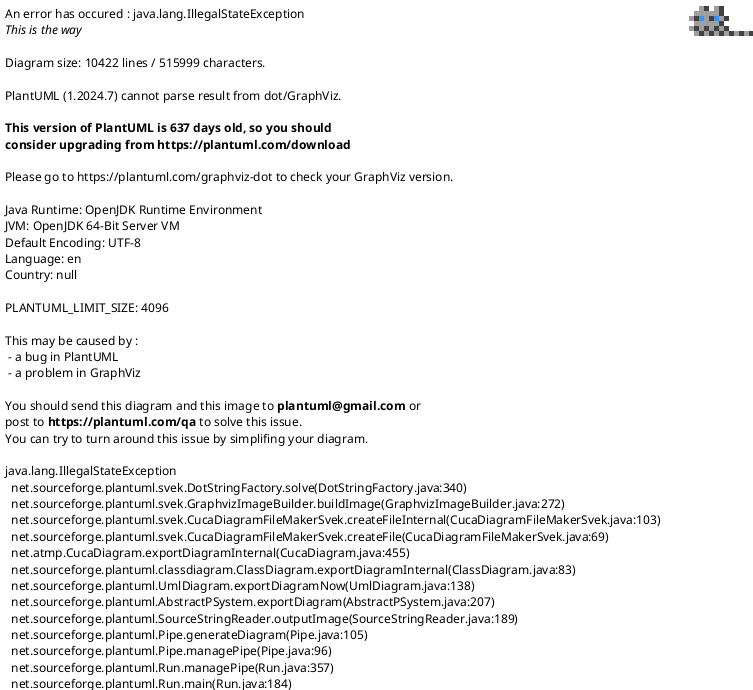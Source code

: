 @startuml Paul 
left to right direction 
set namespaceSeparator ::

class "app_flowy::startup::launcher.dart::LaunchContext" {
  +GetIt getIt
  +IntegrationEnv env
}

"app_flowy::startup::launcher.dart::LaunchContext" o-- "get_it::get_it.dart::GetIt"
"app_flowy::startup::launcher.dart::LaunchContext" o-- "app_flowy::startup::startup.dart::IntegrationEnv"

abstract class "app_flowy::startup::launcher.dart::LaunchTask" {
  +LaunchTaskType type
  +Future<void> initialize()
}

"app_flowy::startup::launcher.dart::LaunchTask" o-- "app_flowy::startup::launcher.dart::LaunchTaskType"

class "app_flowy::startup::launcher.dart::AppLauncher" {
  +List<LaunchTask> tasks
  +IntegrationEnv env
  +GetIt getIt
  +void addTask()
  +void launch()
}

"app_flowy::startup::launcher.dart::AppLauncher" o-- "app_flowy::startup::startup.dart::IntegrationEnv"
"app_flowy::startup::launcher.dart::AppLauncher" o-- "get_it::get_it.dart::GetIt"

class "app_flowy::startup::launcher.dart::LaunchTaskType" {
  +int index
  {static} +List<LaunchTaskType> values
  {static} +LaunchTaskType dataProcessing
  {static} +LaunchTaskType appLauncher
}

"app_flowy::startup::launcher.dart::LaunchTaskType" o-- "app_flowy::startup::launcher.dart::LaunchTaskType"
"dart::core::Enum" <|-- "app_flowy::startup::launcher.dart::LaunchTaskType"

abstract class "app_flowy::startup::startup.dart::EntryPoint" {
  +Widget create()
}

class "app_flowy::startup::startup.dart::System" {
  {static} +void run()
}

class "app_flowy::startup::startup.dart::IntegrationEnv" {
  +int index
  {static} +List<IntegrationEnv> values
  {static} +IntegrationEnv dev
  {static} +IntegrationEnv pro
}

"app_flowy::startup::startup.dart::IntegrationEnv" o-- "app_flowy::startup::startup.dart::IntegrationEnv"
"dart::core::Enum" <|-- "app_flowy::startup::startup.dart::IntegrationEnv"

class "app_flowy::startup::tasks::init_sdk.dart::InitRustSDKTask" {
  +LaunchTaskType type
  +Future<void> initialize()
}

"app_flowy::startup::tasks::init_sdk.dart::InitRustSDKTask" o-- "app_flowy::startup::launcher.dart::LaunchTaskType"
"app_flowy::startup::launcher.dart::LaunchTask" <|-- "app_flowy::startup::tasks::init_sdk.dart::InitRustSDKTask"

class "app_flowy::startup::tasks::application_widget.dart::AppWidgetTask" {
  +LaunchTaskType type
  +Future<void> initialize()
}

"app_flowy::startup::tasks::application_widget.dart::AppWidgetTask" o-- "app_flowy::startup::launcher.dart::LaunchTaskType"
"app_flowy::startup::launcher.dart::LaunchTask" <|-- "app_flowy::startup::tasks::application_widget.dart::AppWidgetTask"

class "app_flowy::startup::tasks::application_widget.dart::ApplicationWidget" {
  +Widget child
  +Widget build()
}

"app_flowy::startup::tasks::application_widget.dart::ApplicationWidget" o-- "flutter::src::widgets::framework.dart::Widget"
"flutter::src::widgets::framework.dart::StatelessWidget" <|-- "app_flowy::startup::tasks::application_widget.dart::ApplicationWidget"

class "app_flowy::startup::tasks::application_widget.dart::AppGlobals" {
  {static} +GlobalKey<NavigatorState> rootNavKey
  {static} +NavigatorState nav
}

"app_flowy::startup::tasks::application_widget.dart::AppGlobals" o-- "flutter::src::widgets::framework.dart::GlobalKey<NavigatorState>"
"app_flowy::startup::tasks::application_widget.dart::AppGlobals" o-- "flutter::src::widgets::navigator.dart::NavigatorState"

class "app_flowy::startup::tasks::application_widget.dart::ApplicationBlocObserver" {
  +void onTransition()
  +void onError()
  +void onEvent()
}

"bloc::src::bloc_observer.dart::BlocObserver" <|-- "app_flowy::startup::tasks::application_widget.dart::ApplicationBlocObserver"

class "app_flowy::startup::tasks::init_platform_service.dart::InitPlatformService" {
  +LaunchTaskType type
  +Future<void> initialize()
}

"app_flowy::startup::tasks::init_platform_service.dart::InitPlatformService" o-- "app_flowy::startup::launcher.dart::LaunchTaskType"
"app_flowy::startup::launcher.dart::LaunchTask" <|-- "app_flowy::startup::tasks::init_platform_service.dart::InitPlatformService"

abstract class "app_flowy::workspace::domain::i_view.dart::IView" {
  +View view
  +Future<Either<Unit, WorkspaceError>> delete()
  +Future<Either<View, WorkspaceError>> rename()
  +Future<Either<Unit, WorkspaceError>> duplicate()
}

"app_flowy::workspace::domain::i_view.dart::IView" o-- "flowy_sdk::protobuf::flowy-workspace-infra::view_create.pb.dart::View"

abstract class "app_flowy::workspace::domain::i_view.dart::IViewListener" {
  +PublishNotifier<Either<View, WorkspaceError>> updatedNotifier
  +PublishNotifier<Either<View, WorkspaceError>> deletedNotifier
  +PublishNotifier<Either<View, WorkspaceError>> restoredNotifier
  +void start()
  +Future<void> stop()
}

"app_flowy::workspace::domain::i_view.dart::IViewListener" o-- "flowy_infra::notifier.dart::PublishNotifier<Either<View, WorkspaceError>>"

abstract class "app_flowy::workspace::domain::page_stack::page_stack.dart::NavigationItem" {
  +Widget leftBarItem
  +Widget? rightBarItem
  +String identifier
  +void Function(String) action
}

"app_flowy::workspace::domain::page_stack::page_stack.dart::NavigationItem" o-- "flutter::src::widgets::framework.dart::Widget"
"app_flowy::workspace::domain::page_stack::page_stack.dart::NavigationItem" o-- "app_flowy::workspace::domain::page_stack::page_stack.dart::void Function(String)"

abstract class "app_flowy::workspace::domain::page_stack::page_stack.dart::HomeStackContext" {
  +List<NavigationItem> navigationItems
  +Widget leftBarItem
  +Widget? rightBarItem
  +String identifier
  +ValueNotifier<T> isUpdated
  +HomeStackType type
  +Widget buildWidget()
  +void dispose()
}

"app_flowy::workspace::domain::page_stack::page_stack.dart::HomeStackContext" o-- "flutter::src::widgets::framework.dart::Widget"
"app_flowy::workspace::domain::page_stack::page_stack.dart::HomeStackContext" o-- "flutter::src::foundation::change_notifier.dart::ValueNotifier<T>"
"app_flowy::workspace::domain::page_stack::page_stack.dart::HomeStackContext" o-- "app_flowy::workspace::domain::page_stack::page_stack.dart::HomeStackType"
"app_flowy::workspace::domain::page_stack::page_stack.dart::NavigationItem" <|-- "app_flowy::workspace::domain::page_stack::page_stack.dart::HomeStackContext"

class "app_flowy::workspace::domain::page_stack::page_stack.dart::HomeStackNotifier" {
  +HomeStackContext<dynamic, dynamic> stackContext
  +PublishNotifier<bool> collapsedNotifier
  +Widget titleWidget
  +HomeStackContext<dynamic, dynamic> context
}

"app_flowy::workspace::domain::page_stack::page_stack.dart::HomeStackNotifier" o-- "app_flowy::workspace::domain::page_stack::page_stack.dart::HomeStackContext<dynamic, dynamic>"
"app_flowy::workspace::domain::page_stack::page_stack.dart::HomeStackNotifier" o-- "flowy_infra::notifier.dart::PublishNotifier<bool>"
"app_flowy::workspace::domain::page_stack::page_stack.dart::HomeStackNotifier" o-- "flutter::src::widgets::framework.dart::Widget"
"flutter::src::foundation::change_notifier.dart::ChangeNotifier" <|-- "app_flowy::workspace::domain::page_stack::page_stack.dart::HomeStackNotifier"

class "app_flowy::workspace::domain::page_stack::page_stack.dart::HomeStackManager" {
  -HomeStackNotifier _notifier
  +PublishNotifier<bool> collapsedNotifier
  +Widget title()
  +void setStack()
  +void setStackWithId()
  +Widget stackTopBar()
  +Widget stackWidget()
}

"app_flowy::workspace::domain::page_stack::page_stack.dart::HomeStackManager" o-- "app_flowy::workspace::domain::page_stack::page_stack.dart::HomeStackNotifier"
"app_flowy::workspace::domain::page_stack::page_stack.dart::HomeStackManager" o-- "flowy_infra::notifier.dart::PublishNotifier<bool>"

class "app_flowy::workspace::domain::page_stack::page_stack.dart::HomeStackType" {
  +int index
  {static} +List<HomeStackType> values
  {static} +HomeStackType blank
  {static} +HomeStackType doc
  {static} +HomeStackType trash
}

"app_flowy::workspace::domain::page_stack::page_stack.dart::HomeStackType" o-- "app_flowy::workspace::domain::page_stack::page_stack.dart::HomeStackType"
"dart::core::Enum" <|-- "app_flowy::workspace::domain::page_stack::page_stack.dart::HomeStackType"

abstract class "app_flowy::workspace::domain::i_share.dart::IShare" {
  +Future<Either<ExportData, WorkspaceError>> exportText()
  +Future<Either<ExportData, WorkspaceError>> exportMarkdown()
  +Future<Either<ExportData, WorkspaceError>> exportURL()
}

abstract class "app_flowy::workspace::domain::i_workspace.dart::IWorkspace" {
  +Future<Either<App, WorkspaceError>> createApp()
  +Future<Either<List<App>, WorkspaceError>> getApps()
}

abstract class "app_flowy::workspace::domain::i_workspace.dart::IWorkspaceListener" {
  +void start()
  +Future<void> stop()
}

abstract class "app_flowy::workspace::domain::i_app.dart::IApp" {
  +Future<Either<List<View>, WorkspaceError>> getViews()
  +Future<Either<View, WorkspaceError>> createView()
  +Future<Either<Unit, WorkspaceError>> delete()
  +Future<Either<Unit, WorkspaceError>> rename()
}

abstract class "app_flowy::workspace::domain::i_app.dart::IAppListenr" {
  +void start()
  +Future<void> stop()
}

abstract class "app_flowy::workspace::domain::i_trash.dart::ITrash" {
  +Future<Either<List<Trash>, WorkspaceError>> readTrash()
  +Future<Either<Unit, WorkspaceError>> putback()
  +Future<Either<Unit, WorkspaceError>> deleteViews()
  +Future<Either<Unit, WorkspaceError>> restoreAll()
  +Future<Either<Unit, WorkspaceError>> deleteAll()
}

abstract class "app_flowy::workspace::domain::i_trash.dart::ITrashListener" {
  +void start()
  +Future<void> stop()
}

abstract class "app_flowy::workspace::domain::i_user.dart::IUser" {
  +UserProfile user
  +Future<Either<UserProfile, UserError>> fetchUserProfile()
  +Future<Either<List<Workspace>, WorkspaceError>> fetchWorkspaces()
  +Future<Either<Unit, WorkspaceError>> deleteWorkspace()
  +Future<Either<Unit, UserError>> signOut()
  +Future<Either<Unit, UserError>> initUser()
}

"app_flowy::workspace::domain::i_user.dart::IUser" o-- "flowy_sdk::protobuf::flowy-user-infra::user_profile.pb.dart::UserProfile"

abstract class "app_flowy::workspace::domain::i_user.dart::IUserListener" {
  +PublishNotifier<Either<UserProfile, UserError>> profileUpdatedNotifier
  +PublishNotifier<Either<Unit, UserError>> authDidChangedNotifier
  +PublishNotifier<Either<List<Workspace>, WorkspaceError>> workspaceUpdatedNotifier
  +void start()
  +Future<void> stop()
}

"app_flowy::workspace::domain::i_user.dart::IUserListener" o-- "flowy_infra::notifier.dart::PublishNotifier<Either<UserProfile, UserError>>"
"app_flowy::workspace::domain::i_user.dart::IUserListener" o-- "flowy_infra::notifier.dart::PublishNotifier<Either<Unit, UserError>>"
"app_flowy::workspace::domain::i_user.dart::IUserListener" o-- "flowy_infra::notifier.dart::PublishNotifier<Either<List<Workspace>, WorkspaceError>>"

class "app_flowy::workspace::domain::edit_action::app_edit.dart::AppDisclosureAction" {
  +int index
  {static} +List<AppDisclosureAction> values
  {static} +AppDisclosureAction rename
  {static} +AppDisclosureAction delete
}

"app_flowy::workspace::domain::edit_action::app_edit.dart::AppDisclosureAction" o-- "app_flowy::workspace::domain::edit_action::app_edit.dart::AppDisclosureAction"
"dart::core::Enum" <|-- "app_flowy::workspace::domain::edit_action::app_edit.dart::AppDisclosureAction"

class "app_flowy::workspace::domain::edit_action::view_edit.dart::ViewDisclosureAction" {
  +int index
  {static} +List<ViewDisclosureAction> values
  {static} +ViewDisclosureAction rename
  {static} +ViewDisclosureAction delete
  {static} +ViewDisclosureAction duplicate
}

"app_flowy::workspace::domain::edit_action::view_edit.dart::ViewDisclosureAction" o-- "app_flowy::workspace::domain::edit_action::view_edit.dart::ViewDisclosureAction"
"dart::core::Enum" <|-- "app_flowy::workspace::domain::edit_action::view_edit.dart::ViewDisclosureAction"

abstract class "app_flowy::workspace::domain::edit_context.dart::EditPannelContext" {
  +String identifier
  +String title
  +Widget child
  +List<Object> props
}

"app_flowy::workspace::domain::edit_context.dart::EditPannelContext" o-- "flutter::src::widgets::framework.dart::Widget"
"equatable::src::equatable.dart::Equatable" <|-- "app_flowy::workspace::domain::edit_context.dart::EditPannelContext"

class "app_flowy::workspace::domain::edit_context.dart::BlankEditPannelContext" {
}

"app_flowy::workspace::domain::edit_context.dart::EditPannelContext" <|-- "app_flowy::workspace::domain::edit_context.dart::BlankEditPannelContext"

class "app_flowy::workspace::domain::edit_context.dart::CellEditPannelContext" {
}

"app_flowy::workspace::domain::edit_context.dart::EditPannelContext" <|-- "app_flowy::workspace::domain::edit_context.dart::CellEditPannelContext"

abstract class "app_flowy::workspace::domain::i_doc.dart::IDoc" {
  +Future<Either<DocDelta, WorkspaceError>> readDoc()
  +Future<Either<DocDelta, WorkspaceError>> composeDelta()
  +Future<Either<Unit, WorkspaceError>> closeDoc()
}

class "app_flowy::workspace::infrastructure::i_workspace_impl.dart::IWorkspaceImpl" {
  +WorkspaceRepo repo
  +Future<Either<App, WorkspaceError>> createApp()
  +Future<Either<List<App>, WorkspaceError>> getApps()
}

"app_flowy::workspace::infrastructure::i_workspace_impl.dart::IWorkspaceImpl" o-- "app_flowy::workspace::infrastructure::repos::workspace_repo.dart::WorkspaceRepo"
"app_flowy::workspace::domain::i_workspace.dart::IWorkspace" <|-- "app_flowy::workspace::infrastructure::i_workspace_impl.dart::IWorkspaceImpl"

class "app_flowy::workspace::infrastructure::i_workspace_impl.dart::IWorkspaceListenerImpl" {
  +WorkspaceListenerRepo repo
  +void start()
  +Future<void> stop()
}

"app_flowy::workspace::infrastructure::i_workspace_impl.dart::IWorkspaceListenerImpl" o-- "app_flowy::workspace::infrastructure::repos::workspace_repo.dart::WorkspaceListenerRepo"
"app_flowy::workspace::domain::i_workspace.dart::IWorkspaceListener" <|-- "app_flowy::workspace::infrastructure::i_workspace_impl.dart::IWorkspaceListenerImpl"

class "app_flowy::workspace::infrastructure::deps_resolver.dart::HomeDepsResolver" {
  {static} +Future<void> resolve()
}

class "app_flowy::workspace::infrastructure::i_trash_impl.dart::ITrashImpl" {
  +TrashRepo repo
  +Future<Either<List<Trash>, WorkspaceError>> readTrash()
  +Future<Either<Unit, WorkspaceError>> putback()
  +Future<Either<Unit, WorkspaceError>> deleteAll()
  +Future<Either<Unit, WorkspaceError>> restoreAll()
  +Future<Either<Unit, WorkspaceError>> deleteViews()
}

"app_flowy::workspace::infrastructure::i_trash_impl.dart::ITrashImpl" o-- "app_flowy::workspace::infrastructure::repos::trash_repo.dart::TrashRepo"
"app_flowy::workspace::domain::i_trash.dart::ITrash" <|-- "app_flowy::workspace::infrastructure::i_trash_impl.dart::ITrashImpl"

class "app_flowy::workspace::infrastructure::i_trash_impl.dart::ITrashListenerImpl" {
  +TrashListenerRepo repo
  +Future<void> stop()
  +void start()
}

"app_flowy::workspace::infrastructure::i_trash_impl.dart::ITrashListenerImpl" o-- "app_flowy::workspace::infrastructure::repos::trash_repo.dart::TrashListenerRepo"
"app_flowy::workspace::domain::i_trash.dart::ITrashListener" <|-- "app_flowy::workspace::infrastructure::i_trash_impl.dart::ITrashListenerImpl"

class "app_flowy::workspace::infrastructure::i_user_impl.dart::IUserImpl" {
  +UserRepo repo
  +UserProfile user
  +Future<Either<Unit, WorkspaceError>> deleteWorkspace()
  +Future<Either<UserProfile, UserError>> fetchUserProfile()
  +Future<Either<Unit, UserError>> signOut()
  +Future<Either<List<Workspace>, WorkspaceError>> fetchWorkspaces()
  +Future<Either<Unit, UserError>> initUser()
}

"app_flowy::workspace::infrastructure::i_user_impl.dart::IUserImpl" o-- "app_flowy::workspace::infrastructure::repos::user_repo.dart::UserRepo"
"app_flowy::workspace::infrastructure::i_user_impl.dart::IUserImpl" o-- "flowy_sdk::protobuf::flowy-user-infra::user_profile.pb.dart::UserProfile"
"app_flowy::workspace::domain::i_user.dart::IUser" <|-- "app_flowy::workspace::infrastructure::i_user_impl.dart::IUserImpl"

class "app_flowy::workspace::infrastructure::i_user_impl.dart::IUserListenerImpl" {
  -StreamSubscription<SubscribeObject>? _subscription
  +PublishNotifier<Either<UserProfile, UserError>> profileUpdatedNotifier
  +PublishNotifier<Either<Unit, UserError>> authDidChangedNotifier
  +PublishNotifier<Either<List<Workspace>, WorkspaceError>> workspaceUpdatedNotifier
  -WorkspaceNotificationParser _workspaceParser
  -UserNotificationParser _userParser
  -UserProfile _user
  +void start()
  +Future<void> stop()
  -void _notificationCallback()
  -void _userNotificationCallback()
}

"app_flowy::workspace::infrastructure::i_user_impl.dart::IUserListenerImpl" o-- "dart::async::StreamSubscription<SubscribeObject>"
"app_flowy::workspace::infrastructure::i_user_impl.dart::IUserListenerImpl" o-- "flowy_infra::notifier.dart::PublishNotifier<Either<UserProfile, UserError>>"
"app_flowy::workspace::infrastructure::i_user_impl.dart::IUserListenerImpl" o-- "flowy_infra::notifier.dart::PublishNotifier<Either<Unit, UserError>>"
"app_flowy::workspace::infrastructure::i_user_impl.dart::IUserListenerImpl" o-- "flowy_infra::notifier.dart::PublishNotifier<Either<List<Workspace>, WorkspaceError>>"
"app_flowy::workspace::infrastructure::i_user_impl.dart::IUserListenerImpl" o-- "app_flowy::workspace::infrastructure::repos::helper.dart::WorkspaceNotificationParser"
"app_flowy::workspace::infrastructure::i_user_impl.dart::IUserListenerImpl" o-- "app_flowy::workspace::infrastructure::repos::helper.dart::UserNotificationParser"
"app_flowy::workspace::infrastructure::i_user_impl.dart::IUserListenerImpl" o-- "flowy_sdk::protobuf::flowy-user-infra::user_profile.pb.dart::UserProfile"
"app_flowy::workspace::domain::i_user.dart::IUserListener" <|-- "app_flowy::workspace::infrastructure::i_user_impl.dart::IUserListenerImpl"

class "app_flowy::workspace::infrastructure::i_view_impl.dart::IViewImpl" {
  +ViewRepository repo
  +View view
  +Future<Either<Unit, WorkspaceError>> delete()
  +Future<Either<View, WorkspaceError>> rename()
  +Future<Either<Unit, WorkspaceError>> duplicate()
}

"app_flowy::workspace::infrastructure::i_view_impl.dart::IViewImpl" o-- "app_flowy::workspace::infrastructure::repos::view_repo.dart::ViewRepository"
"app_flowy::workspace::infrastructure::i_view_impl.dart::IViewImpl" o-- "flowy_sdk::protobuf::flowy-workspace-infra::view_create.pb.dart::View"
"app_flowy::workspace::domain::i_view.dart::IView" <|-- "app_flowy::workspace::infrastructure::i_view_impl.dart::IViewImpl"

class "app_flowy::workspace::infrastructure::i_view_impl.dart::IViewListenerImpl" {
  +ViewListenerRepository repo
  +PublishNotifier<Either<View, WorkspaceError>> deletedNotifier
  +PublishNotifier<Either<View, WorkspaceError>> updatedNotifier
  +PublishNotifier<Either<View, WorkspaceError>> restoredNotifier
  +void start()
  +Future<void> stop()
}

"app_flowy::workspace::infrastructure::i_view_impl.dart::IViewListenerImpl" o-- "app_flowy::workspace::infrastructure::repos::view_repo.dart::ViewListenerRepository"
"app_flowy::workspace::infrastructure::i_view_impl.dart::IViewListenerImpl" o-- "flowy_infra::notifier.dart::PublishNotifier<Either<View, WorkspaceError>>"
"app_flowy::workspace::domain::i_view.dart::IViewListener" <|-- "app_flowy::workspace::infrastructure::i_view_impl.dart::IViewListenerImpl"

class "app_flowy::workspace::infrastructure::i_share_impl.dart::IShareImpl" {
  +ShareRepo repo
  +Future<Either<ExportData, WorkspaceError>> exportText()
  +Future<Either<ExportData, WorkspaceError>> exportMarkdown()
  +Future<Either<ExportData, WorkspaceError>> exportURL()
}

"app_flowy::workspace::infrastructure::i_share_impl.dart::IShareImpl" o-- "app_flowy::workspace::infrastructure::repos::share_repo.dart::ShareRepo"
"app_flowy::workspace::domain::i_share.dart::IShare" <|-- "app_flowy::workspace::infrastructure::i_share_impl.dart::IShareImpl"

class "app_flowy::workspace::infrastructure::repos::trash_repo.dart::TrashRepo" {
  +Future<Either<RepeatedTrash, WorkspaceError>> readTrash()
  +Future<Either<Unit, WorkspaceError>> putback()
  +Future<Either<Unit, WorkspaceError>> deleteViews()
  +Future<Either<Unit, WorkspaceError>> restoreAll()
  +Future<Either<Unit, WorkspaceError>> deleteAll()
}

class "app_flowy::workspace::infrastructure::repos::trash_repo.dart::TrashListenerRepo" {
  -StreamSubscription<SubscribeObject>? _subscription
  -void Function(Either<List<Trash>, WorkspaceError>)? _trashUpdated
  -WorkspaceNotificationParser _parser
  +void startListening()
  -void _bservableCallback()
  +Future<void> close()
}

"app_flowy::workspace::infrastructure::repos::trash_repo.dart::TrashListenerRepo" o-- "dart::async::StreamSubscription<SubscribeObject>"
"app_flowy::workspace::infrastructure::repos::trash_repo.dart::TrashListenerRepo" o-- "app_flowy::workspace::domain::i_trash.dart::void Function(Either<List<Trash>, WorkspaceError>)"
"app_flowy::workspace::infrastructure::repos::trash_repo.dart::TrashListenerRepo" o-- "app_flowy::workspace::infrastructure::repos::helper.dart::WorkspaceNotificationParser"

class "app_flowy::workspace::infrastructure::repos::app_repo.dart::AppRepository" {
  +String appId
  +Future<Either<App, WorkspaceError>> getAppDesc()
  +Future<Either<View, WorkspaceError>> createView()
  +Future<Either<List<View>, WorkspaceError>> getViews()
  +Future<Either<Unit, WorkspaceError>> delete()
  +Future<Either<Unit, WorkspaceError>> updateApp()
}

class "app_flowy::workspace::infrastructure::repos::app_repo.dart::AppListenerRepository" {
  -StreamSubscription<SubscribeObject>? _subscription
  -void Function(Either<List<View>, WorkspaceError>)? _viewsChanged
  -void Function(App)? _update
  -WorkspaceNotificationParser _parser
  +String appId
  +void startListening()
  -void _bservableCallback()
  +Future<void> close()
}

"app_flowy::workspace::infrastructure::repos::app_repo.dart::AppListenerRepository" o-- "dart::async::StreamSubscription<SubscribeObject>"
"app_flowy::workspace::infrastructure::repos::app_repo.dart::AppListenerRepository" o-- "app_flowy::workspace::domain::i_app.dart::void Function(Either<List<View>, WorkspaceError>)"
"app_flowy::workspace::infrastructure::repos::app_repo.dart::AppListenerRepository" o-- "app_flowy::workspace::domain::i_app.dart::void Function(App)"
"app_flowy::workspace::infrastructure::repos::app_repo.dart::AppListenerRepository" o-- "app_flowy::workspace::infrastructure::repos::helper.dart::WorkspaceNotificationParser"

class "app_flowy::workspace::infrastructure::repos::view_repo.dart::ViewRepository" {
  +View view
  +Future<Either<View, WorkspaceError>> readView()
  +Future<Either<View, WorkspaceError>> updateView()
  +Future<Either<Unit, WorkspaceError>> delete()
  +Future<Either<Unit, WorkspaceError>> duplicate()
}

"app_flowy::workspace::infrastructure::repos::view_repo.dart::ViewRepository" o-- "flowy_sdk::protobuf::flowy-workspace-infra::view_create.pb.dart::View"

class "app_flowy::workspace::infrastructure::repos::view_repo.dart::ViewListenerRepository" {
  -StreamSubscription<SubscribeObject>? _subscription
  +PublishNotifier<Either<View, WorkspaceError>> updatedNotifier
  +PublishNotifier<Either<View, WorkspaceError>> deletedNotifier
  +PublishNotifier<Either<View, WorkspaceError>> restoredNotifier
  -WorkspaceNotificationParser _parser
  +View view
  +void start()
  -void _handleObservableType()
  +Future<void> close()
}

"app_flowy::workspace::infrastructure::repos::view_repo.dart::ViewListenerRepository" o-- "dart::async::StreamSubscription<SubscribeObject>"
"app_flowy::workspace::infrastructure::repos::view_repo.dart::ViewListenerRepository" o-- "flowy_infra::notifier.dart::PublishNotifier<Either<View, WorkspaceError>>"
"app_flowy::workspace::infrastructure::repos::view_repo.dart::ViewListenerRepository" o-- "app_flowy::workspace::infrastructure::repos::helper.dart::WorkspaceNotificationParser"
"app_flowy::workspace::infrastructure::repos::view_repo.dart::ViewListenerRepository" o-- "flowy_sdk::protobuf::flowy-workspace-infra::view_create.pb.dart::View"

class "app_flowy::workspace::infrastructure::repos::workspace_repo.dart::WorkspaceRepo" {
  +UserProfile user
  +String workspaceId
  +Future<Either<App, WorkspaceError>> createApp()
  +Future<Either<Workspace, WorkspaceError>> getWorkspace()
  +Future<Either<List<App>, WorkspaceError>> getApps()
}

"app_flowy::workspace::infrastructure::repos::workspace_repo.dart::WorkspaceRepo" o-- "flowy_sdk::protobuf::flowy-user-infra::user_profile.pb.dart::UserProfile"

class "app_flowy::workspace::infrastructure::repos::workspace_repo.dart::WorkspaceListenerRepo" {
  -StreamSubscription<SubscribeObject>? _subscription
  -void Function(Either<List<App>, WorkspaceError>)? _appsChanged
  -void Function(String, String)? _update
  -WorkspaceNotificationParser _parser
  +UserProfile user
  +String workspaceId
  +void startListening()
  -void _handleObservableType()
  +Future<void> close()
}

"app_flowy::workspace::infrastructure::repos::workspace_repo.dart::WorkspaceListenerRepo" o-- "dart::async::StreamSubscription<SubscribeObject>"
"app_flowy::workspace::infrastructure::repos::workspace_repo.dart::WorkspaceListenerRepo" o-- "app_flowy::workspace::domain::i_workspace.dart::void Function(Either<List<App>, WorkspaceError>)"
"app_flowy::workspace::infrastructure::repos::workspace_repo.dart::WorkspaceListenerRepo" o-- "app_flowy::workspace::domain::i_workspace.dart::void Function(String, String)"
"app_flowy::workspace::infrastructure::repos::workspace_repo.dart::WorkspaceListenerRepo" o-- "app_flowy::workspace::infrastructure::repos::helper.dart::WorkspaceNotificationParser"
"app_flowy::workspace::infrastructure::repos::workspace_repo.dart::WorkspaceListenerRepo" o-- "flowy_sdk::protobuf::flowy-user-infra::user_profile.pb.dart::UserProfile"

class "app_flowy::workspace::infrastructure::repos::share_repo.dart::ShareRepo" {
  +Future<Either<ExportData, WorkspaceError>> export()
}

class "app_flowy::workspace::infrastructure::repos::user_repo.dart::UserRepo" {
  +UserProfile user
  +Future<Either<UserProfile, UserError>> fetchUserProfile()
  +Future<Either<Unit, WorkspaceError>> deleteWorkspace()
  +Future<Either<Unit, UserError>> signOut()
  +Future<Either<Unit, UserError>> initUser()
  +Future<Either<List<Workspace>, WorkspaceError>> getWorkspaces()
  +Future<Either<Workspace, WorkspaceError>> openWorkspace()
  +Future<Either<Workspace, WorkspaceError>> createWorkspace()
}

"app_flowy::workspace::infrastructure::repos::user_repo.dart::UserRepo" o-- "flowy_sdk::protobuf::flowy-user-infra::user_profile.pb.dart::UserProfile"

class "app_flowy::workspace::infrastructure::repos::doc_repo.dart::DocRepository" {
  +String docId
  +Future<Either<DocDelta, WorkspaceError>> readDoc()
  +Future<Either<DocDelta, WorkspaceError>> composeDelta()
  +Future<Either<Unit, WorkspaceError>> closeDoc()
}

class "app_flowy::workspace::infrastructure::repos::helper.dart::UserNotificationParser" {
}

"app_flowy::workspace::infrastructure::repos::helper.dart::NotificationParser" <|-- "app_flowy::workspace::infrastructure::repos::helper.dart::UserNotificationParser"

class "app_flowy::workspace::infrastructure::repos::helper.dart::WorkspaceNotificationParser" {
}

"app_flowy::workspace::infrastructure::repos::helper.dart::NotificationParser" <|-- "app_flowy::workspace::infrastructure::repos::helper.dart::WorkspaceNotificationParser"

class "app_flowy::workspace::infrastructure::repos::helper.dart::NotificationParser" {
  +String? id
  +void Function(T, Either<Uint8List, E>) callback
  +T? Function(int) tyParser
  +E Function(Uint8List) errorParser
  +void parse()
}

"app_flowy::workspace::infrastructure::repos::helper.dart::NotificationParser" o-- "null::void Function(T, Either<Uint8List, E>)"
"app_flowy::workspace::infrastructure::repos::helper.dart::NotificationParser" o-- "null::T Function(int)"
"app_flowy::workspace::infrastructure::repos::helper.dart::NotificationParser" o-- "null::E Function(Uint8List)"

class "app_flowy::workspace::infrastructure::i_app_impl.dart::IAppImpl" {
  +AppRepository repo
  +Future<Either<List<View>, WorkspaceError>> getViews()
  +Future<Either<View, WorkspaceError>> createView()
  +Future<Either<Unit, WorkspaceError>> delete()
  +Future<Either<Unit, WorkspaceError>> rename()
}

"app_flowy::workspace::infrastructure::i_app_impl.dart::IAppImpl" o-- "app_flowy::workspace::infrastructure::repos::app_repo.dart::AppRepository"
"app_flowy::workspace::domain::i_app.dart::IApp" <|-- "app_flowy::workspace::infrastructure::i_app_impl.dart::IAppImpl"

class "app_flowy::workspace::infrastructure::i_app_impl.dart::IAppListenerhImpl" {
  +AppListenerRepository repo
  +Future<void> stop()
  +void start()
}

"app_flowy::workspace::infrastructure::i_app_impl.dart::IAppListenerhImpl" o-- "app_flowy::workspace::infrastructure::repos::app_repo.dart::AppListenerRepository"
"app_flowy::workspace::domain::i_app.dart::IAppListenr" <|-- "app_flowy::workspace::infrastructure::i_app_impl.dart::IAppListenerhImpl"

class "app_flowy::workspace::infrastructure::markdown::src::delta_markdown_decoder.dart::DeltaMarkdownDecoder" {
  +String convert()
}

"dart::convert::Converter" <|-- "app_flowy::workspace::infrastructure::markdown::src::delta_markdown_decoder.dart::DeltaMarkdownDecoder"

class "app_flowy::workspace::infrastructure::markdown::src::delta_markdown_decoder.dart::_DeltaVisitor" {
  {static} -RegExp _blockTags
  {static} -RegExp _embedTags
  +Delta delta
  +Queue<Attribute<dynamic>> activeInlineAttributes
  +Attribute<dynamic>? activeBlockAttribute
  +Set<String> uniqueIds
  +Element? previousElement
  +Element previousToplevelElement
  +Delta convert()
  +void visitText()
  +bool visitElementBefore()
  +void visitElementAfter()
  +String uniquifyId()
  -Attribute<dynamic>? _tagToAttribute()
}

"app_flowy::workspace::infrastructure::markdown::src::delta_markdown_decoder.dart::_DeltaVisitor" o-- "flutter_quill::src::models::quill_delta.dart::Delta"
"app_flowy::workspace::infrastructure::markdown::src::delta_markdown_decoder.dart::_DeltaVisitor" o-- "dart::collection::Queue<Attribute<dynamic>>"
"app_flowy::workspace::infrastructure::markdown::src::delta_markdown_decoder.dart::_DeltaVisitor" o-- "flutter_quill::src::models::documents::attribute.dart::Attribute<dynamic>"
"app_flowy::workspace::infrastructure::markdown::src::delta_markdown_decoder.dart::_DeltaVisitor" o-- "app_flowy::workspace::infrastructure::markdown::src::ast.dart::Element"
"app_flowy::workspace::infrastructure::markdown::src::ast.dart::NodeVisitor" <|-- "app_flowy::workspace::infrastructure::markdown::src::delta_markdown_decoder.dart::_DeltaVisitor"

class "app_flowy::workspace::infrastructure::markdown::src::delta_markdown_decoder.dart::ImageAttribute" {
}

"flutter_quill::src::models::documents::attribute.dart::Attribute" <|-- "app_flowy::workspace::infrastructure::markdown::src::delta_markdown_decoder.dart::ImageAttribute"

class "app_flowy::workspace::infrastructure::markdown::src::delta_markdown_decoder.dart::DividerAttribute" {
}

"flutter_quill::src::models::documents::attribute.dart::Attribute" <|-- "app_flowy::workspace::infrastructure::markdown::src::delta_markdown_decoder.dart::DividerAttribute"

class "app_flowy::workspace::infrastructure::markdown::src::html_renderer.dart::HtmlRenderer" {
  {static} -RegExp _blockTags
  +StringBuffer buffer
  +Set<String> uniqueIds
  +String render()
  +void visitText()
  +bool visitElementBefore()
  +void visitElementAfter()
  +String uniquifyId()
}

"app_flowy::workspace::infrastructure::markdown::src::ast.dart::NodeVisitor" <|-- "app_flowy::workspace::infrastructure::markdown::src::html_renderer.dart::HtmlRenderer"

class "app_flowy::workspace::infrastructure::markdown::src::document.dart::Document" {
  +Map<String, LinkReference> linkReferences
  +ExtensionSet extensionSet
  +Node? Function(String, [String?])? linkResolver
  +Node? Function(String, [String?])? imageLinkResolver
  -Set<BlockSyntax> _blockSyntaxes
  -Set<InlineSyntax> _inlineSyntaxes
  +Iterable<BlockSyntax> blockSyntaxes
  +Iterable<InlineSyntax> inlineSyntaxes
  +List<Node> parseLines()
  +List<Node>? parseInline()
  -void _parseInlineContent()
}

"app_flowy::workspace::infrastructure::markdown::src::document.dart::Document" o-- "app_flowy::workspace::infrastructure::markdown::src::extension_set.dart::ExtensionSet"
"app_flowy::workspace::infrastructure::markdown::src::document.dart::Document" o-- "app_flowy::workspace::infrastructure::markdown::src::ast.dart::Node Function(String, [String])"

class "app_flowy::workspace::infrastructure::markdown::src::document.dart::LinkReference" {
  +String label
  +String destination
  +String title
}

class "app_flowy::workspace::infrastructure::markdown::src::delta_markdown_encoder.dart::DeltaMarkdownEncoder" {
  {static} -int _lineFeedAsciiCode
  +StringBuffer markdownBuffer
  +StringBuffer lineBuffer
  +Attribute<dynamic>? currentBlockStyle
  +Style currentInlineStyle
  +List<String> currentBlockLines
  +String convert()
  -void _handleInline()
  -void _handleLine()
  -void _handleEmbed()
  -void _handleBlock()
  -String _trimRight()
  -void _writeAttribute()
  -void _writeBlockTag()
  -void _writeEmbedTag()
}

"app_flowy::workspace::infrastructure::markdown::src::delta_markdown_encoder.dart::DeltaMarkdownEncoder" o-- "flutter_quill::src::models::documents::attribute.dart::Attribute<dynamic>"
"app_flowy::workspace::infrastructure::markdown::src::delta_markdown_encoder.dart::DeltaMarkdownEncoder" o-- "flutter_quill::src::models::documents::style.dart::Style"
"dart::convert::Converter" <|-- "app_flowy::workspace::infrastructure::markdown::src::delta_markdown_encoder.dart::DeltaMarkdownEncoder"

class "app_flowy::workspace::infrastructure::markdown::src::ast.dart::Node" {
  +bool isToplevel
  +String? textContent
  +void accept()
}

class "app_flowy::workspace::infrastructure::markdown::src::ast.dart::Element" {
  +String tag
  +List<Node>? children
  +Map<String, String> attributes
  +String? generatedId
  +bool isEmpty
  +String textContent
  +void accept()
}

"app_flowy::workspace::infrastructure::markdown::src::ast.dart::Node" <|-- "app_flowy::workspace::infrastructure::markdown::src::ast.dart::Element"

class "app_flowy::workspace::infrastructure::markdown::src::ast.dart::Text" {
  +String text
  +String textContent
  +void accept()
}

"app_flowy::workspace::infrastructure::markdown::src::ast.dart::Node" <|-- "app_flowy::workspace::infrastructure::markdown::src::ast.dart::Text"

class "app_flowy::workspace::infrastructure::markdown::src::ast.dart::UnparsedContent" {
  +String textContent
  +void accept()
}

"app_flowy::workspace::infrastructure::markdown::src::ast.dart::Node" <|-- "app_flowy::workspace::infrastructure::markdown::src::ast.dart::UnparsedContent"

abstract class "app_flowy::workspace::infrastructure::markdown::src::ast.dart::NodeVisitor" {
  +void visitText()
  +bool visitElementBefore()
  +void visitElementAfter()
}

class "app_flowy::workspace::infrastructure::markdown::src::inline_parser.dart::InlineParser" {
  {static} -List<InlineSyntax> _defaultSyntaxes
  +String source
  +Document document
  +List<InlineSyntax> syntaxes
  +int pos
  +int start
  -List<TagState> _stack
  +bool isDone
  +List<Node>? parse()
  +int charAt()
  +void writeText()
  +void writeTextRange()
  +void addNode()
  +void openTag()
  +void advanceBy()
  +void consume()
}

"app_flowy::workspace::infrastructure::markdown::src::inline_parser.dart::InlineParser" o-- "app_flowy::workspace::infrastructure::markdown::src::document.dart::Document"

abstract class "app_flowy::workspace::infrastructure::markdown::src::inline_parser.dart::InlineSyntax" {
  +RegExp pattern
  +bool tryMatch()
  +bool onMatch()
}

class "app_flowy::workspace::infrastructure::markdown::src::inline_parser.dart::LineBreakSyntax" {
  +bool onMatch()
}

"app_flowy::workspace::infrastructure::markdown::src::inline_parser.dart::InlineSyntax" <|-- "app_flowy::workspace::infrastructure::markdown::src::inline_parser.dart::LineBreakSyntax"

class "app_flowy::workspace::infrastructure::markdown::src::inline_parser.dart::TextSyntax" {
  +String? substitute
  +bool onMatch()
}

"app_flowy::workspace::infrastructure::markdown::src::inline_parser.dart::InlineSyntax" <|-- "app_flowy::workspace::infrastructure::markdown::src::inline_parser.dart::TextSyntax"

class "app_flowy::workspace::infrastructure::markdown::src::inline_parser.dart::EscapeSyntax" {
  +bool onMatch()
}

"app_flowy::workspace::infrastructure::markdown::src::inline_parser.dart::InlineSyntax" <|-- "app_flowy::workspace::infrastructure::markdown::src::inline_parser.dart::EscapeSyntax"

class "app_flowy::workspace::infrastructure::markdown::src::inline_parser.dart::InlineHtmlSyntax" {
}

"app_flowy::workspace::infrastructure::markdown::src::inline_parser.dart::TextSyntax" <|-- "app_flowy::workspace::infrastructure::markdown::src::inline_parser.dart::InlineHtmlSyntax"

class "app_flowy::workspace::infrastructure::markdown::src::inline_parser.dart::EmailAutolinkSyntax" {
  {static} -String _email
  +bool onMatch()
}

"app_flowy::workspace::infrastructure::markdown::src::inline_parser.dart::InlineSyntax" <|-- "app_flowy::workspace::infrastructure::markdown::src::inline_parser.dart::EmailAutolinkSyntax"

class "app_flowy::workspace::infrastructure::markdown::src::inline_parser.dart::AutolinkSyntax" {
  +bool onMatch()
}

"app_flowy::workspace::infrastructure::markdown::src::inline_parser.dart::InlineSyntax" <|-- "app_flowy::workspace::infrastructure::markdown::src::inline_parser.dart::AutolinkSyntax"

class "app_flowy::workspace::infrastructure::markdown::src::inline_parser.dart::AutolinkExtensionSyntax" {
  {static} +String start
  {static} +String scheme
  {static} +String domainPart
  {static} +String domain
  {static} +String path
  {static} +String truncatingPunctuationPositive
  {static} +RegExp regExpTrailingPunc
  {static} +RegExp regExpEndsWithColon
  {static} +RegExp regExpWhiteSpace
  +bool tryMatch()
  +bool onMatch()
  -int _countChars()
}

"app_flowy::workspace::infrastructure::markdown::src::inline_parser.dart::InlineSyntax" <|-- "app_flowy::workspace::infrastructure::markdown::src::inline_parser.dart::AutolinkExtensionSyntax"

class "app_flowy::workspace::infrastructure::markdown::src::inline_parser.dart::_DelimiterRun" {
  {static} +String punctuation
  {static} +String whitespace
  +int? char
  +int? length
  +bool? isLeftFlanking
  +bool? isRightFlanking
  +bool? isPrecededByPunctuation
  +bool? isFollowedByPunctuation
  +bool canOpen
  +bool canClose
  {static} +_DelimiterRun? tryParse()
  +String toString()
}

class "app_flowy::workspace::infrastructure::markdown::src::inline_parser.dart::TagSyntax" {
  +RegExp endPattern
  +bool requiresDelimiterRun
  +bool onMatch()
  +bool onMatchEnd()
}

"app_flowy::workspace::infrastructure::markdown::src::inline_parser.dart::InlineSyntax" <|-- "app_flowy::workspace::infrastructure::markdown::src::inline_parser.dart::TagSyntax"

class "app_flowy::workspace::infrastructure::markdown::src::inline_parser.dart::StrikethroughSyntax" {
  +bool onMatchEnd()
}

"app_flowy::workspace::infrastructure::markdown::src::inline_parser.dart::TagSyntax" <|-- "app_flowy::workspace::infrastructure::markdown::src::inline_parser.dart::StrikethroughSyntax"

class "app_flowy::workspace::infrastructure::markdown::src::inline_parser.dart::LinkSyntax" {
  {static} -RegExp _entirelyWhitespacePattern
  +Node? Function(String, [String?]) linkResolver
  -bool _pendingStatesAreActive
  +bool onMatch()
  +bool onMatchEnd()
  -Node? _resolveReferenceLink()
  -Node _createNode()
  -bool _tryAddReferenceLink()
  -bool _tryAddInlineLink()
  -String? _parseReferenceLinkLabel()
  -InlineLink? _parseInlineLink()
  -InlineLink? _parseInlineBracketedLink()
  -InlineLink? _parseInlineBareDestinationLink()
  -void _moveThroughWhitespace()
  -String? _parseTitle()
}

"app_flowy::workspace::infrastructure::markdown::src::inline_parser.dart::LinkSyntax" o-- "app_flowy::workspace::infrastructure::markdown::src::ast.dart::Node Function(String, [String])"
"app_flowy::workspace::infrastructure::markdown::src::inline_parser.dart::TagSyntax" <|-- "app_flowy::workspace::infrastructure::markdown::src::inline_parser.dart::LinkSyntax"

class "app_flowy::workspace::infrastructure::markdown::src::inline_parser.dart::ImageSyntax" {
  -Node _createNode()
  -bool _tryAddReferenceLink()
}

"app_flowy::workspace::infrastructure::markdown::src::inline_parser.dart::LinkSyntax" <|-- "app_flowy::workspace::infrastructure::markdown::src::inline_parser.dart::ImageSyntax"

class "app_flowy::workspace::infrastructure::markdown::src::inline_parser.dart::CodeSyntax" {
  {static} -String _pattern
  +bool tryMatch()
  +bool onMatch()
}

"app_flowy::workspace::infrastructure::markdown::src::inline_parser.dart::InlineSyntax" <|-- "app_flowy::workspace::infrastructure::markdown::src::inline_parser.dart::CodeSyntax"

class "app_flowy::workspace::infrastructure::markdown::src::inline_parser.dart::EmojiSyntax" {
  +bool onMatch()
}

"app_flowy::workspace::infrastructure::markdown::src::inline_parser.dart::InlineSyntax" <|-- "app_flowy::workspace::infrastructure::markdown::src::inline_parser.dart::EmojiSyntax"

class "app_flowy::workspace::infrastructure::markdown::src::inline_parser.dart::TagState" {
  +int startPos
  +int endPos
  +TagSyntax? syntax
  +List<Node> children
  +_DelimiterRun? openingDelimiterRun
  +String textContent
  +bool tryMatch()
  +List<Node>? close()
}

"app_flowy::workspace::infrastructure::markdown::src::inline_parser.dart::TagState" o-- "app_flowy::workspace::infrastructure::markdown::src::inline_parser.dart::TagSyntax"
"app_flowy::workspace::infrastructure::markdown::src::inline_parser.dart::TagState" o-- "app_flowy::workspace::infrastructure::markdown::src::inline_parser.dart::_DelimiterRun"

class "app_flowy::workspace::infrastructure::markdown::src::inline_parser.dart::InlineLink" {
  +String destination
  +String? title
}

class "app_flowy::workspace::infrastructure::markdown::src::extension_set.dart::ExtensionSet" {
  {static} +ExtensionSet none
  {static} +ExtensionSet commonMark
  {static} +ExtensionSet gitHubWeb
  {static} +ExtensionSet gitHubFlavored
  +List<BlockSyntax> blockSyntaxes
  +List<InlineSyntax> inlineSyntaxes
}

"app_flowy::workspace::infrastructure::markdown::src::extension_set.dart::ExtensionSet" o-- "app_flowy::workspace::infrastructure::markdown::src::extension_set.dart::ExtensionSet"

class "app_flowy::workspace::infrastructure::markdown::src::block_parser.dart::BlockParser" {
  +List<String> lines
  +Document document
  +List<BlockSyntax> blockSyntaxes
  -int _pos
  +bool encounteredBlankLine
  +List<BlockSyntax> standardBlockSyntaxes
  +String current
  +String? next
  +bool isDone
  +String? peek()
  +void advance()
  +bool matches()
  +bool matchesNext()
  +List<Node> parseLines()
}

"app_flowy::workspace::infrastructure::markdown::src::block_parser.dart::BlockParser" o-- "app_flowy::workspace::infrastructure::markdown::src::document.dart::Document"

abstract class "app_flowy::workspace::infrastructure::markdown::src::block_parser.dart::BlockSyntax" {
  +RegExp? pattern
  +bool canEndBlock
  +bool canParse()
  +Node? parse()
  +List<String?> parseChildLines()
  {static} +bool isAtBlockEnd()
  {static} +String generateAnchorHash()
}

class "app_flowy::workspace::infrastructure::markdown::src::block_parser.dart::EmptyBlockSyntax" {
  +RegExp pattern
  +Node? parse()
}

"app_flowy::workspace::infrastructure::markdown::src::block_parser.dart::BlockSyntax" <|-- "app_flowy::workspace::infrastructure::markdown::src::block_parser.dart::EmptyBlockSyntax"

class "app_flowy::workspace::infrastructure::markdown::src::block_parser.dart::SetextHeaderSyntax" {
  +bool canParse()
  +Node parse()
  -bool _interperableAsParagraph()
}

"app_flowy::workspace::infrastructure::markdown::src::block_parser.dart::BlockSyntax" <|-- "app_flowy::workspace::infrastructure::markdown::src::block_parser.dart::SetextHeaderSyntax"

class "app_flowy::workspace::infrastructure::markdown::src::block_parser.dart::SetextHeaderWithIdSyntax" {
  +Node parse()
}

"app_flowy::workspace::infrastructure::markdown::src::block_parser.dart::SetextHeaderSyntax" <|-- "app_flowy::workspace::infrastructure::markdown::src::block_parser.dart::SetextHeaderWithIdSyntax"

class "app_flowy::workspace::infrastructure::markdown::src::block_parser.dart::HeaderSyntax" {
  +RegExp pattern
  +Node parse()
}

"app_flowy::workspace::infrastructure::markdown::src::block_parser.dart::BlockSyntax" <|-- "app_flowy::workspace::infrastructure::markdown::src::block_parser.dart::HeaderSyntax"

class "app_flowy::workspace::infrastructure::markdown::src::block_parser.dart::HeaderWithIdSyntax" {
  +Node parse()
}

"app_flowy::workspace::infrastructure::markdown::src::block_parser.dart::HeaderSyntax" <|-- "app_flowy::workspace::infrastructure::markdown::src::block_parser.dart::HeaderWithIdSyntax"

class "app_flowy::workspace::infrastructure::markdown::src::block_parser.dart::BlockquoteSyntax" {
  +RegExp pattern
  +List<String> parseChildLines()
  +Node parse()
}

"app_flowy::workspace::infrastructure::markdown::src::block_parser.dart::BlockSyntax" <|-- "app_flowy::workspace::infrastructure::markdown::src::block_parser.dart::BlockquoteSyntax"

class "app_flowy::workspace::infrastructure::markdown::src::block_parser.dart::CodeBlockSyntax" {
  +RegExp pattern
  +bool canEndBlock
  +List<String?> parseChildLines()
  +Node parse()
}

"app_flowy::workspace::infrastructure::markdown::src::block_parser.dart::BlockSyntax" <|-- "app_flowy::workspace::infrastructure::markdown::src::block_parser.dart::CodeBlockSyntax"

class "app_flowy::workspace::infrastructure::markdown::src::block_parser.dart::FencedCodeBlockSyntax" {
  +RegExp pattern
  +List<String> parseChildLines()
  +Node parse()
}

"app_flowy::workspace::infrastructure::markdown::src::block_parser.dart::BlockSyntax" <|-- "app_flowy::workspace::infrastructure::markdown::src::block_parser.dart::FencedCodeBlockSyntax"

class "app_flowy::workspace::infrastructure::markdown::src::block_parser.dart::HorizontalRuleSyntax" {
  +RegExp pattern
  +Node parse()
}

"app_flowy::workspace::infrastructure::markdown::src::block_parser.dart::BlockSyntax" <|-- "app_flowy::workspace::infrastructure::markdown::src::block_parser.dart::HorizontalRuleSyntax"

abstract class "app_flowy::workspace::infrastructure::markdown::src::block_parser.dart::BlockHtmlSyntax" {
  +bool canEndBlock
}

"app_flowy::workspace::infrastructure::markdown::src::block_parser.dart::BlockSyntax" <|-- "app_flowy::workspace::infrastructure::markdown::src::block_parser.dart::BlockHtmlSyntax"

class "app_flowy::workspace::infrastructure::markdown::src::block_parser.dart::BlockTagBlockHtmlSyntax" {
  {static} -RegExp _pattern
  +RegExp pattern
  +Node parse()
}

"app_flowy::workspace::infrastructure::markdown::src::block_parser.dart::BlockHtmlSyntax" <|-- "app_flowy::workspace::infrastructure::markdown::src::block_parser.dart::BlockTagBlockHtmlSyntax"

class "app_flowy::workspace::infrastructure::markdown::src::block_parser.dart::OtherTagBlockHtmlSyntax" {
  +bool canEndBlock
  +RegExp pattern
}

"app_flowy::workspace::infrastructure::markdown::src::block_parser.dart::BlockTagBlockHtmlSyntax" <|-- "app_flowy::workspace::infrastructure::markdown::src::block_parser.dart::OtherTagBlockHtmlSyntax"

class "app_flowy::workspace::infrastructure::markdown::src::block_parser.dart::LongBlockHtmlSyntax" {
  +RegExp pattern
  -RegExp _endPattern
  +Node parse()
}

"app_flowy::workspace::infrastructure::markdown::src::block_parser.dart::BlockHtmlSyntax" <|-- "app_flowy::workspace::infrastructure::markdown::src::block_parser.dart::LongBlockHtmlSyntax"

class "app_flowy::workspace::infrastructure::markdown::src::block_parser.dart::ListItem" {
  +bool forceBlock
  +List<String> lines
}

abstract class "app_flowy::workspace::infrastructure::markdown::src::block_parser.dart::ListSyntax" {
  {static} +List<RegExp> blocksInList
  {static} -RegExp _whitespaceRe
  +bool canEndBlock
  +String listTag
  +Node parse()
  +void removeLeadingEmptyLine()
  +bool removeTrailingEmptyLines()
  {static} -int _expandedTabLength()
}

"app_flowy::workspace::infrastructure::markdown::src::block_parser.dart::BlockSyntax" <|-- "app_flowy::workspace::infrastructure::markdown::src::block_parser.dart::ListSyntax"

class "app_flowy::workspace::infrastructure::markdown::src::block_parser.dart::UnorderedListSyntax" {
  +RegExp pattern
  +String listTag
}

"app_flowy::workspace::infrastructure::markdown::src::block_parser.dart::ListSyntax" <|-- "app_flowy::workspace::infrastructure::markdown::src::block_parser.dart::UnorderedListSyntax"

class "app_flowy::workspace::infrastructure::markdown::src::block_parser.dart::OrderedListSyntax" {
  +RegExp pattern
  +String listTag
}

"app_flowy::workspace::infrastructure::markdown::src::block_parser.dart::ListSyntax" <|-- "app_flowy::workspace::infrastructure::markdown::src::block_parser.dart::OrderedListSyntax"

class "app_flowy::workspace::infrastructure::markdown::src::block_parser.dart::TableSyntax" {
  {static} -RegExp _pipePattern
  {static} -RegExp _openingPipe
  {static} -RegExp _closingPipe
  +bool canEndBlock
  +bool canParse()
  +Node? parse()
  +List<String?> parseAlignments()
  +Element parseRow()
}

"app_flowy::workspace::infrastructure::markdown::src::block_parser.dart::BlockSyntax" <|-- "app_flowy::workspace::infrastructure::markdown::src::block_parser.dart::TableSyntax"

class "app_flowy::workspace::infrastructure::markdown::src::block_parser.dart::ParagraphSyntax" {
  {static} -RegExp _reflinkDefinitionStart
  {static} -RegExp _whitespacePattern
  +bool canEndBlock
  +bool canParse()
  +Node parse()
  -List<String>? _extractReflinkDefinitions()
  -bool _parseReflinkDefinition()
}

"app_flowy::workspace::infrastructure::markdown::src::block_parser.dart::BlockSyntax" <|-- "app_flowy::workspace::infrastructure::markdown::src::block_parser.dart::ParagraphSyntax"

class "app_flowy::workspace::infrastructure::markdown::delta_markdown.dart::DeltaMarkdownCodec" {
  +Converter<String, String> decoder
  +Converter<String, String> encoder
}

"app_flowy::workspace::infrastructure::markdown::delta_markdown.dart::DeltaMarkdownCodec" o-- "dart::convert::Converter<String, String>"
"dart::convert::Codec" <|-- "app_flowy::workspace::infrastructure::markdown::delta_markdown.dart::DeltaMarkdownCodec"

class "app_flowy::workspace::infrastructure::i_doc_impl.dart::IDocImpl" {
  +DocRepository repo
  +Future<Either<Unit, WorkspaceError>> closeDoc()
  +Future<Either<DocDelta, WorkspaceError>> readDoc()
  +Future<Either<DocDelta, WorkspaceError>> composeDelta()
}

"app_flowy::workspace::infrastructure::i_doc_impl.dart::IDocImpl" o-- "app_flowy::workspace::infrastructure::repos::doc_repo.dart::DocRepository"
"app_flowy::workspace::domain::i_doc.dart::IDoc" <|-- "app_flowy::workspace::infrastructure::i_doc_impl.dart::IDocImpl"

class "app_flowy::workspace::application::trash::trash_bloc.dart::TrashBloc" {
  +ITrash trasnManager
  +ITrashListener listener
  +Stream<TrashState> mapEventToState()
  -Stream<TrashState> _handleResult()
  -void _listenTrashUpdated()
  +Future<void> close()
}

"app_flowy::workspace::application::trash::trash_bloc.dart::TrashBloc" o-- "app_flowy::workspace::domain::i_trash.dart::ITrash"
"app_flowy::workspace::application::trash::trash_bloc.dart::TrashBloc" o-- "app_flowy::workspace::domain::i_trash.dart::ITrashListener"
"bloc::src::bloc.dart::Bloc" <|-- "app_flowy::workspace::application::trash::trash_bloc.dart::TrashBloc"

class "app_flowy::workspace::application::trash::trash_bloc.dart::TrashEvent" {
}

"app_flowy::workspace::application::trash::trash_bloc.dart::_$TrashEvent" <|-- "app_flowy::workspace::application::trash::trash_bloc.dart::TrashEvent"

class "app_flowy::workspace::application::trash::trash_bloc.dart::TrashState" {
}

"app_flowy::workspace::application::trash::trash_bloc.dart::_$TrashState" <|-- "app_flowy::workspace::application::trash::trash_bloc.dart::TrashState"

class "app_flowy::workspace::application::trash::trash_bloc.dart::_$TrashEventTearOff" {
  +Initial initial()
  +ReceiveTrash didReceiveTrash()
  +Putback putback()
  +Delete delete()
  +RestoreAll restoreAll()
  +DeleteAll deleteAll()
}

abstract class "app_flowy::workspace::application::trash::trash_bloc.dart::$TrashEventCopyWith" {
}

class "app_flowy::workspace::application::trash::trash_bloc.dart::_$TrashEventCopyWithImpl" {
  -TrashEvent _value
  -$Res Function(TrashEvent) _then
}

"app_flowy::workspace::application::trash::trash_bloc.dart::_$TrashEventCopyWithImpl" o-- "app_flowy::workspace::application::trash::trash_bloc.dart::TrashEvent"
"app_flowy::workspace::application::trash::trash_bloc.dart::_$TrashEventCopyWithImpl" o-- "null::$Res Function(TrashEvent)"
"app_flowy::workspace::application::trash::trash_bloc.dart::$TrashEventCopyWith" <|-- "app_flowy::workspace::application::trash::trash_bloc.dart::_$TrashEventCopyWithImpl"

abstract class "app_flowy::workspace::application::trash::trash_bloc.dart::$InitialCopyWith" {
}

class "app_flowy::workspace::application::trash::trash_bloc.dart::_$InitialCopyWithImpl" {
  -Initial _value
}

"app_flowy::workspace::application::trash::trash_bloc.dart::_$InitialCopyWithImpl" o-- "app_flowy::workspace::application::trash::trash_bloc.dart::Initial"
"app_flowy::workspace::application::trash::trash_bloc.dart::_$TrashEventCopyWithImpl" <|-- "app_flowy::workspace::application::trash::trash_bloc.dart::_$InitialCopyWithImpl"
"app_flowy::workspace::application::trash::trash_bloc.dart::$InitialCopyWith" <|-- "app_flowy::workspace::application::trash::trash_bloc.dart::_$InitialCopyWithImpl"

class "app_flowy::workspace::application::trash::trash_bloc.dart::_$Initial" {
  +int hashCode
  +String toString()
  +bool ==()
  +TResult when()
  +TResult? whenOrNull()
  +TResult maybeWhen()
  +TResult map()
  +TResult? mapOrNull()
  +TResult maybeMap()
}

"app_flowy::workspace::application::trash::trash_bloc.dart::Initial" <|-- "app_flowy::workspace::application::trash::trash_bloc.dart::_$Initial"

abstract class "app_flowy::workspace::application::trash::trash_bloc.dart::Initial" {
}

"app_flowy::workspace::application::trash::trash_bloc.dart::TrashEvent" <|-- "app_flowy::workspace::application::trash::trash_bloc.dart::Initial"

abstract class "app_flowy::workspace::application::trash::trash_bloc.dart::$ReceiveTrashCopyWith" {
  +$Res call()
}

class "app_flowy::workspace::application::trash::trash_bloc.dart::_$ReceiveTrashCopyWithImpl" {
  -ReceiveTrash _value
  +$Res call()
}

"app_flowy::workspace::application::trash::trash_bloc.dart::_$ReceiveTrashCopyWithImpl" o-- "app_flowy::workspace::application::trash::trash_bloc.dart::ReceiveTrash"
"app_flowy::workspace::application::trash::trash_bloc.dart::_$TrashEventCopyWithImpl" <|-- "app_flowy::workspace::application::trash::trash_bloc.dart::_$ReceiveTrashCopyWithImpl"
"app_flowy::workspace::application::trash::trash_bloc.dart::$ReceiveTrashCopyWith" <|-- "app_flowy::workspace::application::trash::trash_bloc.dart::_$ReceiveTrashCopyWithImpl"

class "app_flowy::workspace::application::trash::trash_bloc.dart::_$ReceiveTrash" {
  +List<Trash> trash
  +int hashCode
  +$ReceiveTrashCopyWith<ReceiveTrash> copyWith
  +String toString()
  +bool ==()
  +TResult when()
  +TResult? whenOrNull()
  +TResult maybeWhen()
  +TResult map()
  +TResult? mapOrNull()
  +TResult maybeMap()
}

"app_flowy::workspace::application::trash::trash_bloc.dart::_$ReceiveTrash" o-- "app_flowy::workspace::application::trash::trash_bloc.dart::$ReceiveTrashCopyWith<ReceiveTrash>"
"app_flowy::workspace::application::trash::trash_bloc.dart::ReceiveTrash" <|-- "app_flowy::workspace::application::trash::trash_bloc.dart::_$ReceiveTrash"

abstract class "app_flowy::workspace::application::trash::trash_bloc.dart::ReceiveTrash" {
  +List<Trash> trash
  +$ReceiveTrashCopyWith<ReceiveTrash> copyWith
}

"app_flowy::workspace::application::trash::trash_bloc.dart::ReceiveTrash" o-- "app_flowy::workspace::application::trash::trash_bloc.dart::$ReceiveTrashCopyWith<ReceiveTrash>"
"app_flowy::workspace::application::trash::trash_bloc.dart::TrashEvent" <|-- "app_flowy::workspace::application::trash::trash_bloc.dart::ReceiveTrash"

abstract class "app_flowy::workspace::application::trash::trash_bloc.dart::$PutbackCopyWith" {
  +$Res call()
}

class "app_flowy::workspace::application::trash::trash_bloc.dart::_$PutbackCopyWithImpl" {
  -Putback _value
  +$Res call()
}

"app_flowy::workspace::application::trash::trash_bloc.dart::_$PutbackCopyWithImpl" o-- "app_flowy::workspace::application::trash::trash_bloc.dart::Putback"
"app_flowy::workspace::application::trash::trash_bloc.dart::_$TrashEventCopyWithImpl" <|-- "app_flowy::workspace::application::trash::trash_bloc.dart::_$PutbackCopyWithImpl"
"app_flowy::workspace::application::trash::trash_bloc.dart::$PutbackCopyWith" <|-- "app_flowy::workspace::application::trash::trash_bloc.dart::_$PutbackCopyWithImpl"

class "app_flowy::workspace::application::trash::trash_bloc.dart::_$Putback" {
  +String trashId
  +int hashCode
  +$PutbackCopyWith<Putback> copyWith
  +String toString()
  +bool ==()
  +TResult when()
  +TResult? whenOrNull()
  +TResult maybeWhen()
  +TResult map()
  +TResult? mapOrNull()
  +TResult maybeMap()
}

"app_flowy::workspace::application::trash::trash_bloc.dart::_$Putback" o-- "app_flowy::workspace::application::trash::trash_bloc.dart::$PutbackCopyWith<Putback>"
"app_flowy::workspace::application::trash::trash_bloc.dart::Putback" <|-- "app_flowy::workspace::application::trash::trash_bloc.dart::_$Putback"

abstract class "app_flowy::workspace::application::trash::trash_bloc.dart::Putback" {
  +String trashId
  +$PutbackCopyWith<Putback> copyWith
}

"app_flowy::workspace::application::trash::trash_bloc.dart::Putback" o-- "app_flowy::workspace::application::trash::trash_bloc.dart::$PutbackCopyWith<Putback>"
"app_flowy::workspace::application::trash::trash_bloc.dart::TrashEvent" <|-- "app_flowy::workspace::application::trash::trash_bloc.dart::Putback"

abstract class "app_flowy::workspace::application::trash::trash_bloc.dart::$DeleteCopyWith" {
  +$Res call()
}

class "app_flowy::workspace::application::trash::trash_bloc.dart::_$DeleteCopyWithImpl" {
  -Delete _value
  +$Res call()
}

"app_flowy::workspace::application::trash::trash_bloc.dart::_$DeleteCopyWithImpl" o-- "app_flowy::workspace::application::trash::trash_bloc.dart::Delete"
"app_flowy::workspace::application::trash::trash_bloc.dart::_$TrashEventCopyWithImpl" <|-- "app_flowy::workspace::application::trash::trash_bloc.dart::_$DeleteCopyWithImpl"
"app_flowy::workspace::application::trash::trash_bloc.dart::$DeleteCopyWith" <|-- "app_flowy::workspace::application::trash::trash_bloc.dart::_$DeleteCopyWithImpl"

class "app_flowy::workspace::application::trash::trash_bloc.dart::_$Delete" {
  +Trash trash
  +int hashCode
  +$DeleteCopyWith<Delete> copyWith
  +String toString()
  +bool ==()
  +TResult when()
  +TResult? whenOrNull()
  +TResult maybeWhen()
  +TResult map()
  +TResult? mapOrNull()
  +TResult maybeMap()
}

"app_flowy::workspace::application::trash::trash_bloc.dart::_$Delete" o-- "flowy_sdk::protobuf::flowy-workspace-infra::trash_create.pb.dart::Trash"
"app_flowy::workspace::application::trash::trash_bloc.dart::_$Delete" o-- "app_flowy::workspace::application::trash::trash_bloc.dart::$DeleteCopyWith<Delete>"
"app_flowy::workspace::application::trash::trash_bloc.dart::Delete" <|-- "app_flowy::workspace::application::trash::trash_bloc.dart::_$Delete"

abstract class "app_flowy::workspace::application::trash::trash_bloc.dart::Delete" {
  +Trash trash
  +$DeleteCopyWith<Delete> copyWith
}

"app_flowy::workspace::application::trash::trash_bloc.dart::Delete" o-- "flowy_sdk::protobuf::flowy-workspace-infra::trash_create.pb.dart::Trash"
"app_flowy::workspace::application::trash::trash_bloc.dart::Delete" o-- "app_flowy::workspace::application::trash::trash_bloc.dart::$DeleteCopyWith<Delete>"
"app_flowy::workspace::application::trash::trash_bloc.dart::TrashEvent" <|-- "app_flowy::workspace::application::trash::trash_bloc.dart::Delete"

abstract class "app_flowy::workspace::application::trash::trash_bloc.dart::$RestoreAllCopyWith" {
}

class "app_flowy::workspace::application::trash::trash_bloc.dart::_$RestoreAllCopyWithImpl" {
  -RestoreAll _value
}

"app_flowy::workspace::application::trash::trash_bloc.dart::_$RestoreAllCopyWithImpl" o-- "app_flowy::workspace::application::trash::trash_bloc.dart::RestoreAll"
"app_flowy::workspace::application::trash::trash_bloc.dart::_$TrashEventCopyWithImpl" <|-- "app_flowy::workspace::application::trash::trash_bloc.dart::_$RestoreAllCopyWithImpl"
"app_flowy::workspace::application::trash::trash_bloc.dart::$RestoreAllCopyWith" <|-- "app_flowy::workspace::application::trash::trash_bloc.dart::_$RestoreAllCopyWithImpl"

class "app_flowy::workspace::application::trash::trash_bloc.dart::_$RestoreAll" {
  +int hashCode
  +String toString()
  +bool ==()
  +TResult when()
  +TResult? whenOrNull()
  +TResult maybeWhen()
  +TResult map()
  +TResult? mapOrNull()
  +TResult maybeMap()
}

"app_flowy::workspace::application::trash::trash_bloc.dart::RestoreAll" <|-- "app_flowy::workspace::application::trash::trash_bloc.dart::_$RestoreAll"

abstract class "app_flowy::workspace::application::trash::trash_bloc.dart::RestoreAll" {
}

"app_flowy::workspace::application::trash::trash_bloc.dart::TrashEvent" <|-- "app_flowy::workspace::application::trash::trash_bloc.dart::RestoreAll"

abstract class "app_flowy::workspace::application::trash::trash_bloc.dart::$DeleteAllCopyWith" {
}

class "app_flowy::workspace::application::trash::trash_bloc.dart::_$DeleteAllCopyWithImpl" {
  -DeleteAll _value
}

"app_flowy::workspace::application::trash::trash_bloc.dart::_$DeleteAllCopyWithImpl" o-- "app_flowy::workspace::application::trash::trash_bloc.dart::DeleteAll"
"app_flowy::workspace::application::trash::trash_bloc.dart::_$TrashEventCopyWithImpl" <|-- "app_flowy::workspace::application::trash::trash_bloc.dart::_$DeleteAllCopyWithImpl"
"app_flowy::workspace::application::trash::trash_bloc.dart::$DeleteAllCopyWith" <|-- "app_flowy::workspace::application::trash::trash_bloc.dart::_$DeleteAllCopyWithImpl"

class "app_flowy::workspace::application::trash::trash_bloc.dart::_$DeleteAll" {
  +int hashCode
  +String toString()
  +bool ==()
  +TResult when()
  +TResult? whenOrNull()
  +TResult maybeWhen()
  +TResult map()
  +TResult? mapOrNull()
  +TResult maybeMap()
}

"app_flowy::workspace::application::trash::trash_bloc.dart::DeleteAll" <|-- "app_flowy::workspace::application::trash::trash_bloc.dart::_$DeleteAll"

abstract class "app_flowy::workspace::application::trash::trash_bloc.dart::DeleteAll" {
}

"app_flowy::workspace::application::trash::trash_bloc.dart::TrashEvent" <|-- "app_flowy::workspace::application::trash::trash_bloc.dart::DeleteAll"

class "app_flowy::workspace::application::trash::trash_bloc.dart::_$TrashStateTearOff" {
  +_TrashState call()
}

abstract class "app_flowy::workspace::application::trash::trash_bloc.dart::$TrashStateCopyWith" {
  +$Res call()
}

class "app_flowy::workspace::application::trash::trash_bloc.dart::_$TrashStateCopyWithImpl" {
  -TrashState _value
  -$Res Function(TrashState) _then
  +$Res call()
}

"app_flowy::workspace::application::trash::trash_bloc.dart::_$TrashStateCopyWithImpl" o-- "app_flowy::workspace::application::trash::trash_bloc.dart::TrashState"
"app_flowy::workspace::application::trash::trash_bloc.dart::_$TrashStateCopyWithImpl" o-- "null::$Res Function(TrashState)"
"app_flowy::workspace::application::trash::trash_bloc.dart::$TrashStateCopyWith" <|-- "app_flowy::workspace::application::trash::trash_bloc.dart::_$TrashStateCopyWithImpl"

abstract class "app_flowy::workspace::application::trash::trash_bloc.dart::_$TrashStateCopyWith" {
  +$Res call()
}

"app_flowy::workspace::application::trash::trash_bloc.dart::$TrashStateCopyWith" <|-- "app_flowy::workspace::application::trash::trash_bloc.dart::_$TrashStateCopyWith"

class "app_flowy::workspace::application::trash::trash_bloc.dart::__$TrashStateCopyWithImpl" {
  -_TrashState _value
  +$Res call()
}

"app_flowy::workspace::application::trash::trash_bloc.dart::__$TrashStateCopyWithImpl" o-- "app_flowy::workspace::application::trash::trash_bloc.dart::_TrashState"
"app_flowy::workspace::application::trash::trash_bloc.dart::_$TrashStateCopyWithImpl" <|-- "app_flowy::workspace::application::trash::trash_bloc.dart::__$TrashStateCopyWithImpl"
"app_flowy::workspace::application::trash::trash_bloc.dart::_$TrashStateCopyWith" <|-- "app_flowy::workspace::application::trash::trash_bloc.dart::__$TrashStateCopyWithImpl"

class "app_flowy::workspace::application::trash::trash_bloc.dart::_$_TrashState" {
  +List<Trash> objects
  +Either<Unit, WorkspaceError> successOrFailure
  +int hashCode
  +_$TrashStateCopyWith<_TrashState> copyWith
  +String toString()
  +bool ==()
}

"app_flowy::workspace::application::trash::trash_bloc.dart::_$_TrashState" o-- "dartz::dartz.dart::Either<Unit, WorkspaceError>"
"app_flowy::workspace::application::trash::trash_bloc.dart::_$_TrashState" o-- "app_flowy::workspace::application::trash::trash_bloc.dart::_$TrashStateCopyWith<_TrashState>"
"app_flowy::workspace::application::trash::trash_bloc.dart::_TrashState" <|-- "app_flowy::workspace::application::trash::trash_bloc.dart::_$_TrashState"

abstract class "app_flowy::workspace::application::trash::trash_bloc.dart::_TrashState" {
  +List<Trash> objects
  +Either<Unit, WorkspaceError> successOrFailure
  +_$TrashStateCopyWith<_TrashState> copyWith
}

"app_flowy::workspace::application::trash::trash_bloc.dart::_TrashState" o-- "dartz::dartz.dart::Either<Unit, WorkspaceError>"
"app_flowy::workspace::application::trash::trash_bloc.dart::_TrashState" o-- "app_flowy::workspace::application::trash::trash_bloc.dart::_$TrashStateCopyWith<_TrashState>"
"app_flowy::workspace::application::trash::trash_bloc.dart::TrashState" <|-- "app_flowy::workspace::application::trash::trash_bloc.dart::_TrashState"

abstract class "app_flowy::workspace::application::trash::trash_bloc.dart::_$TrashEvent" {
  +TResult when()
  +TResult? whenOrNull()
  +TResult maybeWhen()
  +TResult map()
  +TResult? mapOrNull()
  +TResult maybeMap()
}

abstract class "app_flowy::workspace::application::trash::trash_bloc.dart::_$TrashState" {
  +List<Trash> objects
  +Either<Unit, WorkspaceError> successOrFailure
  +$TrashStateCopyWith<TrashState> copyWith
}

"app_flowy::workspace::application::trash::trash_bloc.dart::_$TrashState" o-- "dartz::dartz.dart::Either<Unit, WorkspaceError>"
"app_flowy::workspace::application::trash::trash_bloc.dart::_$TrashState" o-- "app_flowy::workspace::application::trash::trash_bloc.dart::$TrashStateCopyWith<TrashState>"

class "app_flowy::workspace::application::trash::trash_bloc.dart::TrashBloc" {
  +ITrash trasnManager
  +ITrashListener listener
  +Stream<TrashState> mapEventToState()
  -Stream<TrashState> _handleResult()
  -void _listenTrashUpdated()
  +Future<void> close()
}

"app_flowy::workspace::application::trash::trash_bloc.dart::TrashBloc" o-- "app_flowy::workspace::domain::i_trash.dart::ITrash"
"app_flowy::workspace::application::trash::trash_bloc.dart::TrashBloc" o-- "app_flowy::workspace::domain::i_trash.dart::ITrashListener"
"bloc::src::bloc.dart::Bloc" <|-- "app_flowy::workspace::application::trash::trash_bloc.dart::TrashBloc"

class "app_flowy::workspace::application::trash::trash_bloc.dart::TrashEvent" {
}

"app_flowy::workspace::application::trash::trash_bloc.dart::_$TrashEvent" <|-- "app_flowy::workspace::application::trash::trash_bloc.dart::TrashEvent"

class "app_flowy::workspace::application::trash::trash_bloc.dart::TrashState" {
}

"app_flowy::workspace::application::trash::trash_bloc.dart::_$TrashState" <|-- "app_flowy::workspace::application::trash::trash_bloc.dart::TrashState"

class "app_flowy::workspace::application::trash::trash_bloc.dart::_$TrashEventTearOff" {
  +Initial initial()
  +ReceiveTrash didReceiveTrash()
  +Putback putback()
  +Delete delete()
  +RestoreAll restoreAll()
  +DeleteAll deleteAll()
}

abstract class "app_flowy::workspace::application::trash::trash_bloc.dart::$TrashEventCopyWith" {
}

class "app_flowy::workspace::application::trash::trash_bloc.dart::_$TrashEventCopyWithImpl" {
  -TrashEvent _value
  -$Res Function(TrashEvent) _then
}

"app_flowy::workspace::application::trash::trash_bloc.dart::_$TrashEventCopyWithImpl" o-- "app_flowy::workspace::application::trash::trash_bloc.dart::TrashEvent"
"app_flowy::workspace::application::trash::trash_bloc.dart::_$TrashEventCopyWithImpl" o-- "null::$Res Function(TrashEvent)"
"app_flowy::workspace::application::trash::trash_bloc.dart::$TrashEventCopyWith" <|-- "app_flowy::workspace::application::trash::trash_bloc.dart::_$TrashEventCopyWithImpl"

abstract class "app_flowy::workspace::application::trash::trash_bloc.dart::$InitialCopyWith" {
}

class "app_flowy::workspace::application::trash::trash_bloc.dart::_$InitialCopyWithImpl" {
  -Initial _value
}

"app_flowy::workspace::application::trash::trash_bloc.dart::_$InitialCopyWithImpl" o-- "app_flowy::workspace::application::trash::trash_bloc.dart::Initial"
"app_flowy::workspace::application::trash::trash_bloc.dart::_$TrashEventCopyWithImpl" <|-- "app_flowy::workspace::application::trash::trash_bloc.dart::_$InitialCopyWithImpl"
"app_flowy::workspace::application::trash::trash_bloc.dart::$InitialCopyWith" <|-- "app_flowy::workspace::application::trash::trash_bloc.dart::_$InitialCopyWithImpl"

class "app_flowy::workspace::application::trash::trash_bloc.dart::_$Initial" {
  +int hashCode
  +String toString()
  +bool ==()
  +TResult when()
  +TResult? whenOrNull()
  +TResult maybeWhen()
  +TResult map()
  +TResult? mapOrNull()
  +TResult maybeMap()
}

"app_flowy::workspace::application::trash::trash_bloc.dart::Initial" <|-- "app_flowy::workspace::application::trash::trash_bloc.dart::_$Initial"

abstract class "app_flowy::workspace::application::trash::trash_bloc.dart::Initial" {
}

"app_flowy::workspace::application::trash::trash_bloc.dart::TrashEvent" <|-- "app_flowy::workspace::application::trash::trash_bloc.dart::Initial"

abstract class "app_flowy::workspace::application::trash::trash_bloc.dart::$ReceiveTrashCopyWith" {
  +$Res call()
}

class "app_flowy::workspace::application::trash::trash_bloc.dart::_$ReceiveTrashCopyWithImpl" {
  -ReceiveTrash _value
  +$Res call()
}

"app_flowy::workspace::application::trash::trash_bloc.dart::_$ReceiveTrashCopyWithImpl" o-- "app_flowy::workspace::application::trash::trash_bloc.dart::ReceiveTrash"
"app_flowy::workspace::application::trash::trash_bloc.dart::_$TrashEventCopyWithImpl" <|-- "app_flowy::workspace::application::trash::trash_bloc.dart::_$ReceiveTrashCopyWithImpl"
"app_flowy::workspace::application::trash::trash_bloc.dart::$ReceiveTrashCopyWith" <|-- "app_flowy::workspace::application::trash::trash_bloc.dart::_$ReceiveTrashCopyWithImpl"

class "app_flowy::workspace::application::trash::trash_bloc.dart::_$ReceiveTrash" {
  +List<Trash> trash
  +int hashCode
  +$ReceiveTrashCopyWith<ReceiveTrash> copyWith
  +String toString()
  +bool ==()
  +TResult when()
  +TResult? whenOrNull()
  +TResult maybeWhen()
  +TResult map()
  +TResult? mapOrNull()
  +TResult maybeMap()
}

"app_flowy::workspace::application::trash::trash_bloc.dart::_$ReceiveTrash" o-- "app_flowy::workspace::application::trash::trash_bloc.dart::$ReceiveTrashCopyWith<ReceiveTrash>"
"app_flowy::workspace::application::trash::trash_bloc.dart::ReceiveTrash" <|-- "app_flowy::workspace::application::trash::trash_bloc.dart::_$ReceiveTrash"

abstract class "app_flowy::workspace::application::trash::trash_bloc.dart::ReceiveTrash" {
  +List<Trash> trash
  +$ReceiveTrashCopyWith<ReceiveTrash> copyWith
}

"app_flowy::workspace::application::trash::trash_bloc.dart::ReceiveTrash" o-- "app_flowy::workspace::application::trash::trash_bloc.dart::$ReceiveTrashCopyWith<ReceiveTrash>"
"app_flowy::workspace::application::trash::trash_bloc.dart::TrashEvent" <|-- "app_flowy::workspace::application::trash::trash_bloc.dart::ReceiveTrash"

abstract class "app_flowy::workspace::application::trash::trash_bloc.dart::$PutbackCopyWith" {
  +$Res call()
}

class "app_flowy::workspace::application::trash::trash_bloc.dart::_$PutbackCopyWithImpl" {
  -Putback _value
  +$Res call()
}

"app_flowy::workspace::application::trash::trash_bloc.dart::_$PutbackCopyWithImpl" o-- "app_flowy::workspace::application::trash::trash_bloc.dart::Putback"
"app_flowy::workspace::application::trash::trash_bloc.dart::_$TrashEventCopyWithImpl" <|-- "app_flowy::workspace::application::trash::trash_bloc.dart::_$PutbackCopyWithImpl"
"app_flowy::workspace::application::trash::trash_bloc.dart::$PutbackCopyWith" <|-- "app_flowy::workspace::application::trash::trash_bloc.dart::_$PutbackCopyWithImpl"

class "app_flowy::workspace::application::trash::trash_bloc.dart::_$Putback" {
  +String trashId
  +int hashCode
  +$PutbackCopyWith<Putback> copyWith
  +String toString()
  +bool ==()
  +TResult when()
  +TResult? whenOrNull()
  +TResult maybeWhen()
  +TResult map()
  +TResult? mapOrNull()
  +TResult maybeMap()
}

"app_flowy::workspace::application::trash::trash_bloc.dart::_$Putback" o-- "app_flowy::workspace::application::trash::trash_bloc.dart::$PutbackCopyWith<Putback>"
"app_flowy::workspace::application::trash::trash_bloc.dart::Putback" <|-- "app_flowy::workspace::application::trash::trash_bloc.dart::_$Putback"

abstract class "app_flowy::workspace::application::trash::trash_bloc.dart::Putback" {
  +String trashId
  +$PutbackCopyWith<Putback> copyWith
}

"app_flowy::workspace::application::trash::trash_bloc.dart::Putback" o-- "app_flowy::workspace::application::trash::trash_bloc.dart::$PutbackCopyWith<Putback>"
"app_flowy::workspace::application::trash::trash_bloc.dart::TrashEvent" <|-- "app_flowy::workspace::application::trash::trash_bloc.dart::Putback"

abstract class "app_flowy::workspace::application::trash::trash_bloc.dart::$DeleteCopyWith" {
  +$Res call()
}

class "app_flowy::workspace::application::trash::trash_bloc.dart::_$DeleteCopyWithImpl" {
  -Delete _value
  +$Res call()
}

"app_flowy::workspace::application::trash::trash_bloc.dart::_$DeleteCopyWithImpl" o-- "app_flowy::workspace::application::trash::trash_bloc.dart::Delete"
"app_flowy::workspace::application::trash::trash_bloc.dart::_$TrashEventCopyWithImpl" <|-- "app_flowy::workspace::application::trash::trash_bloc.dart::_$DeleteCopyWithImpl"
"app_flowy::workspace::application::trash::trash_bloc.dart::$DeleteCopyWith" <|-- "app_flowy::workspace::application::trash::trash_bloc.dart::_$DeleteCopyWithImpl"

class "app_flowy::workspace::application::trash::trash_bloc.dart::_$Delete" {
  +Trash trash
  +int hashCode
  +$DeleteCopyWith<Delete> copyWith
  +String toString()
  +bool ==()
  +TResult when()
  +TResult? whenOrNull()
  +TResult maybeWhen()
  +TResult map()
  +TResult? mapOrNull()
  +TResult maybeMap()
}

"app_flowy::workspace::application::trash::trash_bloc.dart::_$Delete" o-- "flowy_sdk::protobuf::flowy-workspace-infra::trash_create.pb.dart::Trash"
"app_flowy::workspace::application::trash::trash_bloc.dart::_$Delete" o-- "app_flowy::workspace::application::trash::trash_bloc.dart::$DeleteCopyWith<Delete>"
"app_flowy::workspace::application::trash::trash_bloc.dart::Delete" <|-- "app_flowy::workspace::application::trash::trash_bloc.dart::_$Delete"

abstract class "app_flowy::workspace::application::trash::trash_bloc.dart::Delete" {
  +Trash trash
  +$DeleteCopyWith<Delete> copyWith
}

"app_flowy::workspace::application::trash::trash_bloc.dart::Delete" o-- "flowy_sdk::protobuf::flowy-workspace-infra::trash_create.pb.dart::Trash"
"app_flowy::workspace::application::trash::trash_bloc.dart::Delete" o-- "app_flowy::workspace::application::trash::trash_bloc.dart::$DeleteCopyWith<Delete>"
"app_flowy::workspace::application::trash::trash_bloc.dart::TrashEvent" <|-- "app_flowy::workspace::application::trash::trash_bloc.dart::Delete"

abstract class "app_flowy::workspace::application::trash::trash_bloc.dart::$RestoreAllCopyWith" {
}

class "app_flowy::workspace::application::trash::trash_bloc.dart::_$RestoreAllCopyWithImpl" {
  -RestoreAll _value
}

"app_flowy::workspace::application::trash::trash_bloc.dart::_$RestoreAllCopyWithImpl" o-- "app_flowy::workspace::application::trash::trash_bloc.dart::RestoreAll"
"app_flowy::workspace::application::trash::trash_bloc.dart::_$TrashEventCopyWithImpl" <|-- "app_flowy::workspace::application::trash::trash_bloc.dart::_$RestoreAllCopyWithImpl"
"app_flowy::workspace::application::trash::trash_bloc.dart::$RestoreAllCopyWith" <|-- "app_flowy::workspace::application::trash::trash_bloc.dart::_$RestoreAllCopyWithImpl"

class "app_flowy::workspace::application::trash::trash_bloc.dart::_$RestoreAll" {
  +int hashCode
  +String toString()
  +bool ==()
  +TResult when()
  +TResult? whenOrNull()
  +TResult maybeWhen()
  +TResult map()
  +TResult? mapOrNull()
  +TResult maybeMap()
}

"app_flowy::workspace::application::trash::trash_bloc.dart::RestoreAll" <|-- "app_flowy::workspace::application::trash::trash_bloc.dart::_$RestoreAll"

abstract class "app_flowy::workspace::application::trash::trash_bloc.dart::RestoreAll" {
}

"app_flowy::workspace::application::trash::trash_bloc.dart::TrashEvent" <|-- "app_flowy::workspace::application::trash::trash_bloc.dart::RestoreAll"

abstract class "app_flowy::workspace::application::trash::trash_bloc.dart::$DeleteAllCopyWith" {
}

class "app_flowy::workspace::application::trash::trash_bloc.dart::_$DeleteAllCopyWithImpl" {
  -DeleteAll _value
}

"app_flowy::workspace::application::trash::trash_bloc.dart::_$DeleteAllCopyWithImpl" o-- "app_flowy::workspace::application::trash::trash_bloc.dart::DeleteAll"
"app_flowy::workspace::application::trash::trash_bloc.dart::_$TrashEventCopyWithImpl" <|-- "app_flowy::workspace::application::trash::trash_bloc.dart::_$DeleteAllCopyWithImpl"
"app_flowy::workspace::application::trash::trash_bloc.dart::$DeleteAllCopyWith" <|-- "app_flowy::workspace::application::trash::trash_bloc.dart::_$DeleteAllCopyWithImpl"

class "app_flowy::workspace::application::trash::trash_bloc.dart::_$DeleteAll" {
  +int hashCode
  +String toString()
  +bool ==()
  +TResult when()
  +TResult? whenOrNull()
  +TResult maybeWhen()
  +TResult map()
  +TResult? mapOrNull()
  +TResult maybeMap()
}

"app_flowy::workspace::application::trash::trash_bloc.dart::DeleteAll" <|-- "app_flowy::workspace::application::trash::trash_bloc.dart::_$DeleteAll"

abstract class "app_flowy::workspace::application::trash::trash_bloc.dart::DeleteAll" {
}

"app_flowy::workspace::application::trash::trash_bloc.dart::TrashEvent" <|-- "app_flowy::workspace::application::trash::trash_bloc.dart::DeleteAll"

class "app_flowy::workspace::application::trash::trash_bloc.dart::_$TrashStateTearOff" {
  +_TrashState call()
}

abstract class "app_flowy::workspace::application::trash::trash_bloc.dart::$TrashStateCopyWith" {
  +$Res call()
}

class "app_flowy::workspace::application::trash::trash_bloc.dart::_$TrashStateCopyWithImpl" {
  -TrashState _value
  -$Res Function(TrashState) _then
  +$Res call()
}

"app_flowy::workspace::application::trash::trash_bloc.dart::_$TrashStateCopyWithImpl" o-- "app_flowy::workspace::application::trash::trash_bloc.dart::TrashState"
"app_flowy::workspace::application::trash::trash_bloc.dart::_$TrashStateCopyWithImpl" o-- "null::$Res Function(TrashState)"
"app_flowy::workspace::application::trash::trash_bloc.dart::$TrashStateCopyWith" <|-- "app_flowy::workspace::application::trash::trash_bloc.dart::_$TrashStateCopyWithImpl"

abstract class "app_flowy::workspace::application::trash::trash_bloc.dart::_$TrashStateCopyWith" {
  +$Res call()
}

"app_flowy::workspace::application::trash::trash_bloc.dart::$TrashStateCopyWith" <|-- "app_flowy::workspace::application::trash::trash_bloc.dart::_$TrashStateCopyWith"

class "app_flowy::workspace::application::trash::trash_bloc.dart::__$TrashStateCopyWithImpl" {
  -_TrashState _value
  +$Res call()
}

"app_flowy::workspace::application::trash::trash_bloc.dart::__$TrashStateCopyWithImpl" o-- "app_flowy::workspace::application::trash::trash_bloc.dart::_TrashState"
"app_flowy::workspace::application::trash::trash_bloc.dart::_$TrashStateCopyWithImpl" <|-- "app_flowy::workspace::application::trash::trash_bloc.dart::__$TrashStateCopyWithImpl"
"app_flowy::workspace::application::trash::trash_bloc.dart::_$TrashStateCopyWith" <|-- "app_flowy::workspace::application::trash::trash_bloc.dart::__$TrashStateCopyWithImpl"

class "app_flowy::workspace::application::trash::trash_bloc.dart::_$_TrashState" {
  +List<Trash> objects
  +Either<Unit, WorkspaceError> successOrFailure
  +int hashCode
  +_$TrashStateCopyWith<_TrashState> copyWith
  +String toString()
  +bool ==()
}

"app_flowy::workspace::application::trash::trash_bloc.dart::_$_TrashState" o-- "dartz::dartz.dart::Either<Unit, WorkspaceError>"
"app_flowy::workspace::application::trash::trash_bloc.dart::_$_TrashState" o-- "app_flowy::workspace::application::trash::trash_bloc.dart::_$TrashStateCopyWith<_TrashState>"
"app_flowy::workspace::application::trash::trash_bloc.dart::_TrashState" <|-- "app_flowy::workspace::application::trash::trash_bloc.dart::_$_TrashState"

abstract class "app_flowy::workspace::application::trash::trash_bloc.dart::_TrashState" {
  +List<Trash> objects
  +Either<Unit, WorkspaceError> successOrFailure
  +_$TrashStateCopyWith<_TrashState> copyWith
}

"app_flowy::workspace::application::trash::trash_bloc.dart::_TrashState" o-- "dartz::dartz.dart::Either<Unit, WorkspaceError>"
"app_flowy::workspace::application::trash::trash_bloc.dart::_TrashState" o-- "app_flowy::workspace::application::trash::trash_bloc.dart::_$TrashStateCopyWith<_TrashState>"
"app_flowy::workspace::application::trash::trash_bloc.dart::TrashState" <|-- "app_flowy::workspace::application::trash::trash_bloc.dart::_TrashState"

abstract class "app_flowy::workspace::application::trash::trash_bloc.dart::_$TrashEvent" {
  +TResult when()
  +TResult? whenOrNull()
  +TResult maybeWhen()
  +TResult map()
  +TResult? mapOrNull()
  +TResult maybeMap()
}

abstract class "app_flowy::workspace::application::trash::trash_bloc.dart::_$TrashState" {
  +List<Trash> objects
  +Either<Unit, WorkspaceError> successOrFailure
  +$TrashStateCopyWith<TrashState> copyWith
}

"app_flowy::workspace::application::trash::trash_bloc.dart::_$TrashState" o-- "dartz::dartz.dart::Either<Unit, WorkspaceError>"
"app_flowy::workspace::application::trash::trash_bloc.dart::_$TrashState" o-- "app_flowy::workspace::application::trash::trash_bloc.dart::$TrashStateCopyWith<TrashState>"

class "app_flowy::workspace::application::app::app_bloc.dart::AppBloc" {
  +IApp appManager
  +IAppListenr listener
  +Stream<AppState> mapEventToState()
  +Future<void> close()
  -void _handleViewsChanged()
  +Stream<AppState> handleDidReceiveViews()
  -Stream<AppState> _fetchViews()
}

"app_flowy::workspace::application::app::app_bloc.dart::AppBloc" o-- "app_flowy::workspace::domain::i_app.dart::IApp"
"app_flowy::workspace::application::app::app_bloc.dart::AppBloc" o-- "app_flowy::workspace::domain::i_app.dart::IAppListenr"
"bloc::src::bloc.dart::Bloc" <|-- "app_flowy::workspace::application::app::app_bloc.dart::AppBloc"

class "app_flowy::workspace::application::app::app_bloc.dart::AppEvent" {
}

"app_flowy::workspace::application::app::app_bloc.dart::_$AppEvent" <|-- "app_flowy::workspace::application::app::app_bloc.dart::AppEvent"

class "app_flowy::workspace::application::app::app_bloc.dart::AppState" {
}

"app_flowy::workspace::application::app::app_bloc.dart::_$AppState" <|-- "app_flowy::workspace::application::app::app_bloc.dart::AppState"

class "app_flowy::workspace::application::app::app_bloc.dart::_$AppEventTearOff" {
  +Initial initial()
  +CreateView createView()
  +Delete delete()
  +Rename rename()
  +ReceiveViews didReceiveViews()
  +AppDidUpdate appDidUpdate()
}

abstract class "app_flowy::workspace::application::app::app_bloc.dart::$AppEventCopyWith" {
}

class "app_flowy::workspace::application::app::app_bloc.dart::_$AppEventCopyWithImpl" {
  -AppEvent _value
  -$Res Function(AppEvent) _then
}

"app_flowy::workspace::application::app::app_bloc.dart::_$AppEventCopyWithImpl" o-- "app_flowy::workspace::application::app::app_bloc.dart::AppEvent"
"app_flowy::workspace::application::app::app_bloc.dart::_$AppEventCopyWithImpl" o-- "null::$Res Function(AppEvent)"
"app_flowy::workspace::application::app::app_bloc.dart::$AppEventCopyWith" <|-- "app_flowy::workspace::application::app::app_bloc.dart::_$AppEventCopyWithImpl"

abstract class "app_flowy::workspace::application::app::app_bloc.dart::$InitialCopyWith" {
}

class "app_flowy::workspace::application::app::app_bloc.dart::_$InitialCopyWithImpl" {
  -Initial _value
}

"app_flowy::workspace::application::app::app_bloc.dart::_$InitialCopyWithImpl" o-- "app_flowy::workspace::application::app::app_bloc.dart::Initial"
"app_flowy::workspace::application::app::app_bloc.dart::_$AppEventCopyWithImpl" <|-- "app_flowy::workspace::application::app::app_bloc.dart::_$InitialCopyWithImpl"
"app_flowy::workspace::application::app::app_bloc.dart::$InitialCopyWith" <|-- "app_flowy::workspace::application::app::app_bloc.dart::_$InitialCopyWithImpl"

class "app_flowy::workspace::application::app::app_bloc.dart::_$Initial" {
  +int hashCode
  +String toString()
  +bool ==()
  +TResult when()
  +TResult? whenOrNull()
  +TResult maybeWhen()
  +TResult map()
  +TResult? mapOrNull()
  +TResult maybeMap()
}

"app_flowy::workspace::application::app::app_bloc.dart::Initial" <|-- "app_flowy::workspace::application::app::app_bloc.dart::_$Initial"

abstract class "app_flowy::workspace::application::app::app_bloc.dart::Initial" {
}

"app_flowy::workspace::application::app::app_bloc.dart::AppEvent" <|-- "app_flowy::workspace::application::app::app_bloc.dart::Initial"

abstract class "app_flowy::workspace::application::app::app_bloc.dart::$CreateViewCopyWith" {
  +$Res call()
}

class "app_flowy::workspace::application::app::app_bloc.dart::_$CreateViewCopyWithImpl" {
  -CreateView _value
  +$Res call()
}

"app_flowy::workspace::application::app::app_bloc.dart::_$CreateViewCopyWithImpl" o-- "app_flowy::workspace::application::app::app_bloc.dart::CreateView"
"app_flowy::workspace::application::app::app_bloc.dart::_$AppEventCopyWithImpl" <|-- "app_flowy::workspace::application::app::app_bloc.dart::_$CreateViewCopyWithImpl"
"app_flowy::workspace::application::app::app_bloc.dart::$CreateViewCopyWith" <|-- "app_flowy::workspace::application::app::app_bloc.dart::_$CreateViewCopyWithImpl"

class "app_flowy::workspace::application::app::app_bloc.dart::_$CreateView" {
  +String name
  +String desc
  +ViewType viewType
  +int hashCode
  +$CreateViewCopyWith<CreateView> copyWith
  +String toString()
  +bool ==()
  +TResult when()
  +TResult? whenOrNull()
  +TResult maybeWhen()
  +TResult map()
  +TResult? mapOrNull()
  +TResult maybeMap()
}

"app_flowy::workspace::application::app::app_bloc.dart::_$CreateView" o-- "flowy_sdk::protobuf::flowy-workspace-infra::view_create.pbenum.dart::ViewType"
"app_flowy::workspace::application::app::app_bloc.dart::_$CreateView" o-- "app_flowy::workspace::application::app::app_bloc.dart::$CreateViewCopyWith<CreateView>"
"app_flowy::workspace::application::app::app_bloc.dart::CreateView" <|-- "app_flowy::workspace::application::app::app_bloc.dart::_$CreateView"

abstract class "app_flowy::workspace::application::app::app_bloc.dart::CreateView" {
  +String name
  +String desc
  +ViewType viewType
  +$CreateViewCopyWith<CreateView> copyWith
}

"app_flowy::workspace::application::app::app_bloc.dart::CreateView" o-- "flowy_sdk::protobuf::flowy-workspace-infra::view_create.pbenum.dart::ViewType"
"app_flowy::workspace::application::app::app_bloc.dart::CreateView" o-- "app_flowy::workspace::application::app::app_bloc.dart::$CreateViewCopyWith<CreateView>"
"app_flowy::workspace::application::app::app_bloc.dart::AppEvent" <|-- "app_flowy::workspace::application::app::app_bloc.dart::CreateView"

abstract class "app_flowy::workspace::application::app::app_bloc.dart::$DeleteCopyWith" {
}

class "app_flowy::workspace::application::app::app_bloc.dart::_$DeleteCopyWithImpl" {
  -Delete _value
}

"app_flowy::workspace::application::app::app_bloc.dart::_$DeleteCopyWithImpl" o-- "app_flowy::workspace::application::app::app_bloc.dart::Delete"
"app_flowy::workspace::application::app::app_bloc.dart::_$AppEventCopyWithImpl" <|-- "app_flowy::workspace::application::app::app_bloc.dart::_$DeleteCopyWithImpl"
"app_flowy::workspace::application::app::app_bloc.dart::$DeleteCopyWith" <|-- "app_flowy::workspace::application::app::app_bloc.dart::_$DeleteCopyWithImpl"

class "app_flowy::workspace::application::app::app_bloc.dart::_$Delete" {
  +int hashCode
  +String toString()
  +bool ==()
  +TResult when()
  +TResult? whenOrNull()
  +TResult maybeWhen()
  +TResult map()
  +TResult? mapOrNull()
  +TResult maybeMap()
}

"app_flowy::workspace::application::app::app_bloc.dart::Delete" <|-- "app_flowy::workspace::application::app::app_bloc.dart::_$Delete"

abstract class "app_flowy::workspace::application::app::app_bloc.dart::Delete" {
}

"app_flowy::workspace::application::app::app_bloc.dart::AppEvent" <|-- "app_flowy::workspace::application::app::app_bloc.dart::Delete"

abstract class "app_flowy::workspace::application::app::app_bloc.dart::$RenameCopyWith" {
  +$Res call()
}

class "app_flowy::workspace::application::app::app_bloc.dart::_$RenameCopyWithImpl" {
  -Rename _value
  +$Res call()
}

"app_flowy::workspace::application::app::app_bloc.dart::_$RenameCopyWithImpl" o-- "app_flowy::workspace::application::app::app_bloc.dart::Rename"
"app_flowy::workspace::application::app::app_bloc.dart::_$AppEventCopyWithImpl" <|-- "app_flowy::workspace::application::app::app_bloc.dart::_$RenameCopyWithImpl"
"app_flowy::workspace::application::app::app_bloc.dart::$RenameCopyWith" <|-- "app_flowy::workspace::application::app::app_bloc.dart::_$RenameCopyWithImpl"

class "app_flowy::workspace::application::app::app_bloc.dart::_$Rename" {
  +String newName
  +int hashCode
  +$RenameCopyWith<Rename> copyWith
  +String toString()
  +bool ==()
  +TResult when()
  +TResult? whenOrNull()
  +TResult maybeWhen()
  +TResult map()
  +TResult? mapOrNull()
  +TResult maybeMap()
}

"app_flowy::workspace::application::app::app_bloc.dart::_$Rename" o-- "app_flowy::workspace::application::app::app_bloc.dart::$RenameCopyWith<Rename>"
"app_flowy::workspace::application::app::app_bloc.dart::Rename" <|-- "app_flowy::workspace::application::app::app_bloc.dart::_$Rename"

abstract class "app_flowy::workspace::application::app::app_bloc.dart::Rename" {
  +String newName
  +$RenameCopyWith<Rename> copyWith
}

"app_flowy::workspace::application::app::app_bloc.dart::Rename" o-- "app_flowy::workspace::application::app::app_bloc.dart::$RenameCopyWith<Rename>"
"app_flowy::workspace::application::app::app_bloc.dart::AppEvent" <|-- "app_flowy::workspace::application::app::app_bloc.dart::Rename"

abstract class "app_flowy::workspace::application::app::app_bloc.dart::$ReceiveViewsCopyWith" {
  +$Res call()
}

class "app_flowy::workspace::application::app::app_bloc.dart::_$ReceiveViewsCopyWithImpl" {
  -ReceiveViews _value
  +$Res call()
}

"app_flowy::workspace::application::app::app_bloc.dart::_$ReceiveViewsCopyWithImpl" o-- "app_flowy::workspace::application::app::app_bloc.dart::ReceiveViews"
"app_flowy::workspace::application::app::app_bloc.dart::_$AppEventCopyWithImpl" <|-- "app_flowy::workspace::application::app::app_bloc.dart::_$ReceiveViewsCopyWithImpl"
"app_flowy::workspace::application::app::app_bloc.dart::$ReceiveViewsCopyWith" <|-- "app_flowy::workspace::application::app::app_bloc.dart::_$ReceiveViewsCopyWithImpl"

class "app_flowy::workspace::application::app::app_bloc.dart::_$ReceiveViews" {
  +List<View> views
  +int hashCode
  +$ReceiveViewsCopyWith<ReceiveViews> copyWith
  +String toString()
  +bool ==()
  +TResult when()
  +TResult? whenOrNull()
  +TResult maybeWhen()
  +TResult map()
  +TResult? mapOrNull()
  +TResult maybeMap()
}

"app_flowy::workspace::application::app::app_bloc.dart::_$ReceiveViews" o-- "app_flowy::workspace::application::app::app_bloc.dart::$ReceiveViewsCopyWith<ReceiveViews>"
"app_flowy::workspace::application::app::app_bloc.dart::ReceiveViews" <|-- "app_flowy::workspace::application::app::app_bloc.dart::_$ReceiveViews"

abstract class "app_flowy::workspace::application::app::app_bloc.dart::ReceiveViews" {
  +List<View> views
  +$ReceiveViewsCopyWith<ReceiveViews> copyWith
}

"app_flowy::workspace::application::app::app_bloc.dart::ReceiveViews" o-- "app_flowy::workspace::application::app::app_bloc.dart::$ReceiveViewsCopyWith<ReceiveViews>"
"app_flowy::workspace::application::app::app_bloc.dart::AppEvent" <|-- "app_flowy::workspace::application::app::app_bloc.dart::ReceiveViews"

abstract class "app_flowy::workspace::application::app::app_bloc.dart::$AppDidUpdateCopyWith" {
  +$Res call()
}

class "app_flowy::workspace::application::app::app_bloc.dart::_$AppDidUpdateCopyWithImpl" {
  -AppDidUpdate _value
  +$Res call()
}

"app_flowy::workspace::application::app::app_bloc.dart::_$AppDidUpdateCopyWithImpl" o-- "app_flowy::workspace::application::app::app_bloc.dart::AppDidUpdate"
"app_flowy::workspace::application::app::app_bloc.dart::_$AppEventCopyWithImpl" <|-- "app_flowy::workspace::application::app::app_bloc.dart::_$AppDidUpdateCopyWithImpl"
"app_flowy::workspace::application::app::app_bloc.dart::$AppDidUpdateCopyWith" <|-- "app_flowy::workspace::application::app::app_bloc.dart::_$AppDidUpdateCopyWithImpl"

class "app_flowy::workspace::application::app::app_bloc.dart::_$AppDidUpdate" {
  +App app
  +int hashCode
  +$AppDidUpdateCopyWith<AppDidUpdate> copyWith
  +String toString()
  +bool ==()
  +TResult when()
  +TResult? whenOrNull()
  +TResult maybeWhen()
  +TResult map()
  +TResult? mapOrNull()
  +TResult maybeMap()
}

"app_flowy::workspace::application::app::app_bloc.dart::_$AppDidUpdate" o-- "flowy_sdk::protobuf::flowy-workspace-infra::app_create.pb.dart::App"
"app_flowy::workspace::application::app::app_bloc.dart::_$AppDidUpdate" o-- "app_flowy::workspace::application::app::app_bloc.dart::$AppDidUpdateCopyWith<AppDidUpdate>"
"app_flowy::workspace::application::app::app_bloc.dart::AppDidUpdate" <|-- "app_flowy::workspace::application::app::app_bloc.dart::_$AppDidUpdate"

abstract class "app_flowy::workspace::application::app::app_bloc.dart::AppDidUpdate" {
  +App app
  +$AppDidUpdateCopyWith<AppDidUpdate> copyWith
}

"app_flowy::workspace::application::app::app_bloc.dart::AppDidUpdate" o-- "flowy_sdk::protobuf::flowy-workspace-infra::app_create.pb.dart::App"
"app_flowy::workspace::application::app::app_bloc.dart::AppDidUpdate" o-- "app_flowy::workspace::application::app::app_bloc.dart::$AppDidUpdateCopyWith<AppDidUpdate>"
"app_flowy::workspace::application::app::app_bloc.dart::AppEvent" <|-- "app_flowy::workspace::application::app::app_bloc.dart::AppDidUpdate"

class "app_flowy::workspace::application::app::app_bloc.dart::_$AppStateTearOff" {
  +_AppState call()
}

abstract class "app_flowy::workspace::application::app::app_bloc.dart::$AppStateCopyWith" {
  +$Res call()
}

class "app_flowy::workspace::application::app::app_bloc.dart::_$AppStateCopyWithImpl" {
  -AppState _value
  -$Res Function(AppState) _then
  +$Res call()
}

"app_flowy::workspace::application::app::app_bloc.dart::_$AppStateCopyWithImpl" o-- "app_flowy::workspace::application::app::app_bloc.dart::AppState"
"app_flowy::workspace::application::app::app_bloc.dart::_$AppStateCopyWithImpl" o-- "null::$Res Function(AppState)"
"app_flowy::workspace::application::app::app_bloc.dart::$AppStateCopyWith" <|-- "app_flowy::workspace::application::app::app_bloc.dart::_$AppStateCopyWithImpl"

abstract class "app_flowy::workspace::application::app::app_bloc.dart::_$AppStateCopyWith" {
  +$Res call()
}

"app_flowy::workspace::application::app::app_bloc.dart::$AppStateCopyWith" <|-- "app_flowy::workspace::application::app::app_bloc.dart::_$AppStateCopyWith"

class "app_flowy::workspace::application::app::app_bloc.dart::__$AppStateCopyWithImpl" {
  -_AppState _value
  +$Res call()
}

"app_flowy::workspace::application::app::app_bloc.dart::__$AppStateCopyWithImpl" o-- "app_flowy::workspace::application::app::app_bloc.dart::_AppState"
"app_flowy::workspace::application::app::app_bloc.dart::_$AppStateCopyWithImpl" <|-- "app_flowy::workspace::application::app::app_bloc.dart::__$AppStateCopyWithImpl"
"app_flowy::workspace::application::app::app_bloc.dart::_$AppStateCopyWith" <|-- "app_flowy::workspace::application::app::app_bloc.dart::__$AppStateCopyWithImpl"

class "app_flowy::workspace::application::app::app_bloc.dart::_$_AppState" {
  +App app
  +bool isLoading
  +List<View>? views
  +View? latestCreatedView
  +Either<Unit, WorkspaceError> successOrFailure
  +int hashCode
  +_$AppStateCopyWith<_AppState> copyWith
  +String toString()
  +bool ==()
}

"app_flowy::workspace::application::app::app_bloc.dart::_$_AppState" o-- "flowy_sdk::protobuf::flowy-workspace-infra::app_create.pb.dart::App"
"app_flowy::workspace::application::app::app_bloc.dart::_$_AppState" o-- "flowy_sdk::protobuf::flowy-workspace-infra::view_create.pb.dart::View"
"app_flowy::workspace::application::app::app_bloc.dart::_$_AppState" o-- "dartz::dartz.dart::Either<Unit, WorkspaceError>"
"app_flowy::workspace::application::app::app_bloc.dart::_$_AppState" o-- "app_flowy::workspace::application::app::app_bloc.dart::_$AppStateCopyWith<_AppState>"
"app_flowy::workspace::application::app::app_bloc.dart::_AppState" <|-- "app_flowy::workspace::application::app::app_bloc.dart::_$_AppState"

abstract class "app_flowy::workspace::application::app::app_bloc.dart::_AppState" {
  +App app
  +bool isLoading
  +List<View>? views
  +View? latestCreatedView
  +Either<Unit, WorkspaceError> successOrFailure
  +_$AppStateCopyWith<_AppState> copyWith
}

"app_flowy::workspace::application::app::app_bloc.dart::_AppState" o-- "flowy_sdk::protobuf::flowy-workspace-infra::app_create.pb.dart::App"
"app_flowy::workspace::application::app::app_bloc.dart::_AppState" o-- "flowy_sdk::protobuf::flowy-workspace-infra::view_create.pb.dart::View"
"app_flowy::workspace::application::app::app_bloc.dart::_AppState" o-- "dartz::dartz.dart::Either<Unit, WorkspaceError>"
"app_flowy::workspace::application::app::app_bloc.dart::_AppState" o-- "app_flowy::workspace::application::app::app_bloc.dart::_$AppStateCopyWith<_AppState>"
"app_flowy::workspace::application::app::app_bloc.dart::AppState" <|-- "app_flowy::workspace::application::app::app_bloc.dart::_AppState"

abstract class "app_flowy::workspace::application::app::app_bloc.dart::_$AppEvent" {
  +TResult when()
  +TResult? whenOrNull()
  +TResult maybeWhen()
  +TResult map()
  +TResult? mapOrNull()
  +TResult maybeMap()
}

abstract class "app_flowy::workspace::application::app::app_bloc.dart::_$AppState" {
  +App app
  +bool isLoading
  +List<View>? views
  +View? latestCreatedView
  +Either<Unit, WorkspaceError> successOrFailure
  +$AppStateCopyWith<AppState> copyWith
}

"app_flowy::workspace::application::app::app_bloc.dart::_$AppState" o-- "flowy_sdk::protobuf::flowy-workspace-infra::app_create.pb.dart::App"
"app_flowy::workspace::application::app::app_bloc.dart::_$AppState" o-- "flowy_sdk::protobuf::flowy-workspace-infra::view_create.pb.dart::View"
"app_flowy::workspace::application::app::app_bloc.dart::_$AppState" o-- "dartz::dartz.dart::Either<Unit, WorkspaceError>"
"app_flowy::workspace::application::app::app_bloc.dart::_$AppState" o-- "app_flowy::workspace::application::app::app_bloc.dart::$AppStateCopyWith<AppState>"

class "app_flowy::workspace::application::app::app_bloc.dart::AppBloc" {
  +IApp appManager
  +IAppListenr listener
  +Stream<AppState> mapEventToState()
  +Future<void> close()
  -void _handleViewsChanged()
  +Stream<AppState> handleDidReceiveViews()
  -Stream<AppState> _fetchViews()
}

"app_flowy::workspace::application::app::app_bloc.dart::AppBloc" o-- "app_flowy::workspace::domain::i_app.dart::IApp"
"app_flowy::workspace::application::app::app_bloc.dart::AppBloc" o-- "app_flowy::workspace::domain::i_app.dart::IAppListenr"
"bloc::src::bloc.dart::Bloc" <|-- "app_flowy::workspace::application::app::app_bloc.dart::AppBloc"

class "app_flowy::workspace::application::app::app_bloc.dart::AppEvent" {
}

"app_flowy::workspace::application::app::app_bloc.dart::_$AppEvent" <|-- "app_flowy::workspace::application::app::app_bloc.dart::AppEvent"

class "app_flowy::workspace::application::app::app_bloc.dart::AppState" {
}

"app_flowy::workspace::application::app::app_bloc.dart::_$AppState" <|-- "app_flowy::workspace::application::app::app_bloc.dart::AppState"

class "app_flowy::workspace::application::app::app_bloc.dart::_$AppEventTearOff" {
  +Initial initial()
  +CreateView createView()
  +Delete delete()
  +Rename rename()
  +ReceiveViews didReceiveViews()
  +AppDidUpdate appDidUpdate()
}

abstract class "app_flowy::workspace::application::app::app_bloc.dart::$AppEventCopyWith" {
}

class "app_flowy::workspace::application::app::app_bloc.dart::_$AppEventCopyWithImpl" {
  -AppEvent _value
  -$Res Function(AppEvent) _then
}

"app_flowy::workspace::application::app::app_bloc.dart::_$AppEventCopyWithImpl" o-- "app_flowy::workspace::application::app::app_bloc.dart::AppEvent"
"app_flowy::workspace::application::app::app_bloc.dart::_$AppEventCopyWithImpl" o-- "null::$Res Function(AppEvent)"
"app_flowy::workspace::application::app::app_bloc.dart::$AppEventCopyWith" <|-- "app_flowy::workspace::application::app::app_bloc.dart::_$AppEventCopyWithImpl"

abstract class "app_flowy::workspace::application::app::app_bloc.dart::$InitialCopyWith" {
}

class "app_flowy::workspace::application::app::app_bloc.dart::_$InitialCopyWithImpl" {
  -Initial _value
}

"app_flowy::workspace::application::app::app_bloc.dart::_$InitialCopyWithImpl" o-- "app_flowy::workspace::application::app::app_bloc.dart::Initial"
"app_flowy::workspace::application::app::app_bloc.dart::_$AppEventCopyWithImpl" <|-- "app_flowy::workspace::application::app::app_bloc.dart::_$InitialCopyWithImpl"
"app_flowy::workspace::application::app::app_bloc.dart::$InitialCopyWith" <|-- "app_flowy::workspace::application::app::app_bloc.dart::_$InitialCopyWithImpl"

class "app_flowy::workspace::application::app::app_bloc.dart::_$Initial" {
  +int hashCode
  +String toString()
  +bool ==()
  +TResult when()
  +TResult? whenOrNull()
  +TResult maybeWhen()
  +TResult map()
  +TResult? mapOrNull()
  +TResult maybeMap()
}

"app_flowy::workspace::application::app::app_bloc.dart::Initial" <|-- "app_flowy::workspace::application::app::app_bloc.dart::_$Initial"

abstract class "app_flowy::workspace::application::app::app_bloc.dart::Initial" {
}

"app_flowy::workspace::application::app::app_bloc.dart::AppEvent" <|-- "app_flowy::workspace::application::app::app_bloc.dart::Initial"

abstract class "app_flowy::workspace::application::app::app_bloc.dart::$CreateViewCopyWith" {
  +$Res call()
}

class "app_flowy::workspace::application::app::app_bloc.dart::_$CreateViewCopyWithImpl" {
  -CreateView _value
  +$Res call()
}

"app_flowy::workspace::application::app::app_bloc.dart::_$CreateViewCopyWithImpl" o-- "app_flowy::workspace::application::app::app_bloc.dart::CreateView"
"app_flowy::workspace::application::app::app_bloc.dart::_$AppEventCopyWithImpl" <|-- "app_flowy::workspace::application::app::app_bloc.dart::_$CreateViewCopyWithImpl"
"app_flowy::workspace::application::app::app_bloc.dart::$CreateViewCopyWith" <|-- "app_flowy::workspace::application::app::app_bloc.dart::_$CreateViewCopyWithImpl"

class "app_flowy::workspace::application::app::app_bloc.dart::_$CreateView" {
  +String name
  +String desc
  +ViewType viewType
  +int hashCode
  +$CreateViewCopyWith<CreateView> copyWith
  +String toString()
  +bool ==()
  +TResult when()
  +TResult? whenOrNull()
  +TResult maybeWhen()
  +TResult map()
  +TResult? mapOrNull()
  +TResult maybeMap()
}

"app_flowy::workspace::application::app::app_bloc.dart::_$CreateView" o-- "flowy_sdk::protobuf::flowy-workspace-infra::view_create.pbenum.dart::ViewType"
"app_flowy::workspace::application::app::app_bloc.dart::_$CreateView" o-- "app_flowy::workspace::application::app::app_bloc.dart::$CreateViewCopyWith<CreateView>"
"app_flowy::workspace::application::app::app_bloc.dart::CreateView" <|-- "app_flowy::workspace::application::app::app_bloc.dart::_$CreateView"

abstract class "app_flowy::workspace::application::app::app_bloc.dart::CreateView" {
  +String name
  +String desc
  +ViewType viewType
  +$CreateViewCopyWith<CreateView> copyWith
}

"app_flowy::workspace::application::app::app_bloc.dart::CreateView" o-- "flowy_sdk::protobuf::flowy-workspace-infra::view_create.pbenum.dart::ViewType"
"app_flowy::workspace::application::app::app_bloc.dart::CreateView" o-- "app_flowy::workspace::application::app::app_bloc.dart::$CreateViewCopyWith<CreateView>"
"app_flowy::workspace::application::app::app_bloc.dart::AppEvent" <|-- "app_flowy::workspace::application::app::app_bloc.dart::CreateView"

abstract class "app_flowy::workspace::application::app::app_bloc.dart::$DeleteCopyWith" {
}

class "app_flowy::workspace::application::app::app_bloc.dart::_$DeleteCopyWithImpl" {
  -Delete _value
}

"app_flowy::workspace::application::app::app_bloc.dart::_$DeleteCopyWithImpl" o-- "app_flowy::workspace::application::app::app_bloc.dart::Delete"
"app_flowy::workspace::application::app::app_bloc.dart::_$AppEventCopyWithImpl" <|-- "app_flowy::workspace::application::app::app_bloc.dart::_$DeleteCopyWithImpl"
"app_flowy::workspace::application::app::app_bloc.dart::$DeleteCopyWith" <|-- "app_flowy::workspace::application::app::app_bloc.dart::_$DeleteCopyWithImpl"

class "app_flowy::workspace::application::app::app_bloc.dart::_$Delete" {
  +int hashCode
  +String toString()
  +bool ==()
  +TResult when()
  +TResult? whenOrNull()
  +TResult maybeWhen()
  +TResult map()
  +TResult? mapOrNull()
  +TResult maybeMap()
}

"app_flowy::workspace::application::app::app_bloc.dart::Delete" <|-- "app_flowy::workspace::application::app::app_bloc.dart::_$Delete"

abstract class "app_flowy::workspace::application::app::app_bloc.dart::Delete" {
}

"app_flowy::workspace::application::app::app_bloc.dart::AppEvent" <|-- "app_flowy::workspace::application::app::app_bloc.dart::Delete"

abstract class "app_flowy::workspace::application::app::app_bloc.dart::$RenameCopyWith" {
  +$Res call()
}

class "app_flowy::workspace::application::app::app_bloc.dart::_$RenameCopyWithImpl" {
  -Rename _value
  +$Res call()
}

"app_flowy::workspace::application::app::app_bloc.dart::_$RenameCopyWithImpl" o-- "app_flowy::workspace::application::app::app_bloc.dart::Rename"
"app_flowy::workspace::application::app::app_bloc.dart::_$AppEventCopyWithImpl" <|-- "app_flowy::workspace::application::app::app_bloc.dart::_$RenameCopyWithImpl"
"app_flowy::workspace::application::app::app_bloc.dart::$RenameCopyWith" <|-- "app_flowy::workspace::application::app::app_bloc.dart::_$RenameCopyWithImpl"

class "app_flowy::workspace::application::app::app_bloc.dart::_$Rename" {
  +String newName
  +int hashCode
  +$RenameCopyWith<Rename> copyWith
  +String toString()
  +bool ==()
  +TResult when()
  +TResult? whenOrNull()
  +TResult maybeWhen()
  +TResult map()
  +TResult? mapOrNull()
  +TResult maybeMap()
}

"app_flowy::workspace::application::app::app_bloc.dart::_$Rename" o-- "app_flowy::workspace::application::app::app_bloc.dart::$RenameCopyWith<Rename>"
"app_flowy::workspace::application::app::app_bloc.dart::Rename" <|-- "app_flowy::workspace::application::app::app_bloc.dart::_$Rename"

abstract class "app_flowy::workspace::application::app::app_bloc.dart::Rename" {
  +String newName
  +$RenameCopyWith<Rename> copyWith
}

"app_flowy::workspace::application::app::app_bloc.dart::Rename" o-- "app_flowy::workspace::application::app::app_bloc.dart::$RenameCopyWith<Rename>"
"app_flowy::workspace::application::app::app_bloc.dart::AppEvent" <|-- "app_flowy::workspace::application::app::app_bloc.dart::Rename"

abstract class "app_flowy::workspace::application::app::app_bloc.dart::$ReceiveViewsCopyWith" {
  +$Res call()
}

class "app_flowy::workspace::application::app::app_bloc.dart::_$ReceiveViewsCopyWithImpl" {
  -ReceiveViews _value
  +$Res call()
}

"app_flowy::workspace::application::app::app_bloc.dart::_$ReceiveViewsCopyWithImpl" o-- "app_flowy::workspace::application::app::app_bloc.dart::ReceiveViews"
"app_flowy::workspace::application::app::app_bloc.dart::_$AppEventCopyWithImpl" <|-- "app_flowy::workspace::application::app::app_bloc.dart::_$ReceiveViewsCopyWithImpl"
"app_flowy::workspace::application::app::app_bloc.dart::$ReceiveViewsCopyWith" <|-- "app_flowy::workspace::application::app::app_bloc.dart::_$ReceiveViewsCopyWithImpl"

class "app_flowy::workspace::application::app::app_bloc.dart::_$ReceiveViews" {
  +List<View> views
  +int hashCode
  +$ReceiveViewsCopyWith<ReceiveViews> copyWith
  +String toString()
  +bool ==()
  +TResult when()
  +TResult? whenOrNull()
  +TResult maybeWhen()
  +TResult map()
  +TResult? mapOrNull()
  +TResult maybeMap()
}

"app_flowy::workspace::application::app::app_bloc.dart::_$ReceiveViews" o-- "app_flowy::workspace::application::app::app_bloc.dart::$ReceiveViewsCopyWith<ReceiveViews>"
"app_flowy::workspace::application::app::app_bloc.dart::ReceiveViews" <|-- "app_flowy::workspace::application::app::app_bloc.dart::_$ReceiveViews"

abstract class "app_flowy::workspace::application::app::app_bloc.dart::ReceiveViews" {
  +List<View> views
  +$ReceiveViewsCopyWith<ReceiveViews> copyWith
}

"app_flowy::workspace::application::app::app_bloc.dart::ReceiveViews" o-- "app_flowy::workspace::application::app::app_bloc.dart::$ReceiveViewsCopyWith<ReceiveViews>"
"app_flowy::workspace::application::app::app_bloc.dart::AppEvent" <|-- "app_flowy::workspace::application::app::app_bloc.dart::ReceiveViews"

abstract class "app_flowy::workspace::application::app::app_bloc.dart::$AppDidUpdateCopyWith" {
  +$Res call()
}

class "app_flowy::workspace::application::app::app_bloc.dart::_$AppDidUpdateCopyWithImpl" {
  -AppDidUpdate _value
  +$Res call()
}

"app_flowy::workspace::application::app::app_bloc.dart::_$AppDidUpdateCopyWithImpl" o-- "app_flowy::workspace::application::app::app_bloc.dart::AppDidUpdate"
"app_flowy::workspace::application::app::app_bloc.dart::_$AppEventCopyWithImpl" <|-- "app_flowy::workspace::application::app::app_bloc.dart::_$AppDidUpdateCopyWithImpl"
"app_flowy::workspace::application::app::app_bloc.dart::$AppDidUpdateCopyWith" <|-- "app_flowy::workspace::application::app::app_bloc.dart::_$AppDidUpdateCopyWithImpl"

class "app_flowy::workspace::application::app::app_bloc.dart::_$AppDidUpdate" {
  +App app
  +int hashCode
  +$AppDidUpdateCopyWith<AppDidUpdate> copyWith
  +String toString()
  +bool ==()
  +TResult when()
  +TResult? whenOrNull()
  +TResult maybeWhen()
  +TResult map()
  +TResult? mapOrNull()
  +TResult maybeMap()
}

"app_flowy::workspace::application::app::app_bloc.dart::_$AppDidUpdate" o-- "flowy_sdk::protobuf::flowy-workspace-infra::app_create.pb.dart::App"
"app_flowy::workspace::application::app::app_bloc.dart::_$AppDidUpdate" o-- "app_flowy::workspace::application::app::app_bloc.dart::$AppDidUpdateCopyWith<AppDidUpdate>"
"app_flowy::workspace::application::app::app_bloc.dart::AppDidUpdate" <|-- "app_flowy::workspace::application::app::app_bloc.dart::_$AppDidUpdate"

abstract class "app_flowy::workspace::application::app::app_bloc.dart::AppDidUpdate" {
  +App app
  +$AppDidUpdateCopyWith<AppDidUpdate> copyWith
}

"app_flowy::workspace::application::app::app_bloc.dart::AppDidUpdate" o-- "flowy_sdk::protobuf::flowy-workspace-infra::app_create.pb.dart::App"
"app_flowy::workspace::application::app::app_bloc.dart::AppDidUpdate" o-- "app_flowy::workspace::application::app::app_bloc.dart::$AppDidUpdateCopyWith<AppDidUpdate>"
"app_flowy::workspace::application::app::app_bloc.dart::AppEvent" <|-- "app_flowy::workspace::application::app::app_bloc.dart::AppDidUpdate"

class "app_flowy::workspace::application::app::app_bloc.dart::_$AppStateTearOff" {
  +_AppState call()
}

abstract class "app_flowy::workspace::application::app::app_bloc.dart::$AppStateCopyWith" {
  +$Res call()
}

class "app_flowy::workspace::application::app::app_bloc.dart::_$AppStateCopyWithImpl" {
  -AppState _value
  -$Res Function(AppState) _then
  +$Res call()
}

"app_flowy::workspace::application::app::app_bloc.dart::_$AppStateCopyWithImpl" o-- "app_flowy::workspace::application::app::app_bloc.dart::AppState"
"app_flowy::workspace::application::app::app_bloc.dart::_$AppStateCopyWithImpl" o-- "null::$Res Function(AppState)"
"app_flowy::workspace::application::app::app_bloc.dart::$AppStateCopyWith" <|-- "app_flowy::workspace::application::app::app_bloc.dart::_$AppStateCopyWithImpl"

abstract class "app_flowy::workspace::application::app::app_bloc.dart::_$AppStateCopyWith" {
  +$Res call()
}

"app_flowy::workspace::application::app::app_bloc.dart::$AppStateCopyWith" <|-- "app_flowy::workspace::application::app::app_bloc.dart::_$AppStateCopyWith"

class "app_flowy::workspace::application::app::app_bloc.dart::__$AppStateCopyWithImpl" {
  -_AppState _value
  +$Res call()
}

"app_flowy::workspace::application::app::app_bloc.dart::__$AppStateCopyWithImpl" o-- "app_flowy::workspace::application::app::app_bloc.dart::_AppState"
"app_flowy::workspace::application::app::app_bloc.dart::_$AppStateCopyWithImpl" <|-- "app_flowy::workspace::application::app::app_bloc.dart::__$AppStateCopyWithImpl"
"app_flowy::workspace::application::app::app_bloc.dart::_$AppStateCopyWith" <|-- "app_flowy::workspace::application::app::app_bloc.dart::__$AppStateCopyWithImpl"

class "app_flowy::workspace::application::app::app_bloc.dart::_$_AppState" {
  +App app
  +bool isLoading
  +List<View>? views
  +View? latestCreatedView
  +Either<Unit, WorkspaceError> successOrFailure
  +int hashCode
  +_$AppStateCopyWith<_AppState> copyWith
  +String toString()
  +bool ==()
}

"app_flowy::workspace::application::app::app_bloc.dart::_$_AppState" o-- "flowy_sdk::protobuf::flowy-workspace-infra::app_create.pb.dart::App"
"app_flowy::workspace::application::app::app_bloc.dart::_$_AppState" o-- "flowy_sdk::protobuf::flowy-workspace-infra::view_create.pb.dart::View"
"app_flowy::workspace::application::app::app_bloc.dart::_$_AppState" o-- "dartz::dartz.dart::Either<Unit, WorkspaceError>"
"app_flowy::workspace::application::app::app_bloc.dart::_$_AppState" o-- "app_flowy::workspace::application::app::app_bloc.dart::_$AppStateCopyWith<_AppState>"
"app_flowy::workspace::application::app::app_bloc.dart::_AppState" <|-- "app_flowy::workspace::application::app::app_bloc.dart::_$_AppState"

abstract class "app_flowy::workspace::application::app::app_bloc.dart::_AppState" {
  +App app
  +bool isLoading
  +List<View>? views
  +View? latestCreatedView
  +Either<Unit, WorkspaceError> successOrFailure
  +_$AppStateCopyWith<_AppState> copyWith
}

"app_flowy::workspace::application::app::app_bloc.dart::_AppState" o-- "flowy_sdk::protobuf::flowy-workspace-infra::app_create.pb.dart::App"
"app_flowy::workspace::application::app::app_bloc.dart::_AppState" o-- "flowy_sdk::protobuf::flowy-workspace-infra::view_create.pb.dart::View"
"app_flowy::workspace::application::app::app_bloc.dart::_AppState" o-- "dartz::dartz.dart::Either<Unit, WorkspaceError>"
"app_flowy::workspace::application::app::app_bloc.dart::_AppState" o-- "app_flowy::workspace::application::app::app_bloc.dart::_$AppStateCopyWith<_AppState>"
"app_flowy::workspace::application::app::app_bloc.dart::AppState" <|-- "app_flowy::workspace::application::app::app_bloc.dart::_AppState"

abstract class "app_flowy::workspace::application::app::app_bloc.dart::_$AppEvent" {
  +TResult when()
  +TResult? whenOrNull()
  +TResult maybeWhen()
  +TResult map()
  +TResult? mapOrNull()
  +TResult maybeMap()
}

abstract class "app_flowy::workspace::application::app::app_bloc.dart::_$AppState" {
  +App app
  +bool isLoading
  +List<View>? views
  +View? latestCreatedView
  +Either<Unit, WorkspaceError> successOrFailure
  +$AppStateCopyWith<AppState> copyWith
}

"app_flowy::workspace::application::app::app_bloc.dart::_$AppState" o-- "flowy_sdk::protobuf::flowy-workspace-infra::app_create.pb.dart::App"
"app_flowy::workspace::application::app::app_bloc.dart::_$AppState" o-- "flowy_sdk::protobuf::flowy-workspace-infra::view_create.pb.dart::View"
"app_flowy::workspace::application::app::app_bloc.dart::_$AppState" o-- "dartz::dartz.dart::Either<Unit, WorkspaceError>"
"app_flowy::workspace::application::app::app_bloc.dart::_$AppState" o-- "app_flowy::workspace::application::app::app_bloc.dart::$AppStateCopyWith<AppState>"

class "app_flowy::workspace::application::menu::menu_bloc.dart::MenuBloc" {
  +IWorkspace workspaceManager
  +IWorkspaceListener listener
  +Stream<MenuState> mapEventToState()
  +Future<void> close()
  -Stream<MenuState> _performActionOnOpenPage()
  -Stream<MenuState> _performActionOnCreateApp()
  -Stream<MenuState> _fetchApps()
  -void _handleAppsOrFail()
}

"app_flowy::workspace::application::menu::menu_bloc.dart::MenuBloc" o-- "app_flowy::workspace::domain::i_workspace.dart::IWorkspace"
"app_flowy::workspace::application::menu::menu_bloc.dart::MenuBloc" o-- "app_flowy::workspace::domain::i_workspace.dart::IWorkspaceListener"
"bloc::src::bloc.dart::Bloc" <|-- "app_flowy::workspace::application::menu::menu_bloc.dart::MenuBloc"

class "app_flowy::workspace::application::menu::menu_bloc.dart::MenuEvent" {
}

"app_flowy::workspace::application::menu::menu_bloc.dart::_$MenuEvent" <|-- "app_flowy::workspace::application::menu::menu_bloc.dart::MenuEvent"

class "app_flowy::workspace::application::menu::menu_bloc.dart::MenuState" {
}

"app_flowy::workspace::application::menu::menu_bloc.dart::_$MenuState" <|-- "app_flowy::workspace::application::menu::menu_bloc.dart::MenuState"

class "app_flowy::workspace::application::menu::menu_bloc.dart::_$MenuEventTearOff" {
  +_Initial initial()
  +Collapse collapse()
  +OpenPage openPage()
  +CreateApp createApp()
  +ReceiveApps didReceiveApps()
}

abstract class "app_flowy::workspace::application::menu::menu_bloc.dart::$MenuEventCopyWith" {
}

class "app_flowy::workspace::application::menu::menu_bloc.dart::_$MenuEventCopyWithImpl" {
  -MenuEvent _value
  -$Res Function(MenuEvent) _then
}

"app_flowy::workspace::application::menu::menu_bloc.dart::_$MenuEventCopyWithImpl" o-- "app_flowy::workspace::application::menu::menu_bloc.dart::MenuEvent"
"app_flowy::workspace::application::menu::menu_bloc.dart::_$MenuEventCopyWithImpl" o-- "null::$Res Function(MenuEvent)"
"app_flowy::workspace::application::menu::menu_bloc.dart::$MenuEventCopyWith" <|-- "app_flowy::workspace::application::menu::menu_bloc.dart::_$MenuEventCopyWithImpl"

abstract class "app_flowy::workspace::application::menu::menu_bloc.dart::_$InitialCopyWith" {
}

class "app_flowy::workspace::application::menu::menu_bloc.dart::__$InitialCopyWithImpl" {
  -_Initial _value
}

"app_flowy::workspace::application::menu::menu_bloc.dart::__$InitialCopyWithImpl" o-- "app_flowy::workspace::application::menu::menu_bloc.dart::_Initial"
"app_flowy::workspace::application::menu::menu_bloc.dart::_$MenuEventCopyWithImpl" <|-- "app_flowy::workspace::application::menu::menu_bloc.dart::__$InitialCopyWithImpl"
"app_flowy::workspace::application::menu::menu_bloc.dart::_$InitialCopyWith" <|-- "app_flowy::workspace::application::menu::menu_bloc.dart::__$InitialCopyWithImpl"

class "app_flowy::workspace::application::menu::menu_bloc.dart::_$_Initial" {
  +int hashCode
  +String toString()
  +bool ==()
  +TResult when()
  +TResult? whenOrNull()
  +TResult maybeWhen()
  +TResult map()
  +TResult? mapOrNull()
  +TResult maybeMap()
}

"app_flowy::workspace::application::menu::menu_bloc.dart::_Initial" <|-- "app_flowy::workspace::application::menu::menu_bloc.dart::_$_Initial"

abstract class "app_flowy::workspace::application::menu::menu_bloc.dart::_Initial" {
}

"app_flowy::workspace::application::menu::menu_bloc.dart::MenuEvent" <|-- "app_flowy::workspace::application::menu::menu_bloc.dart::_Initial"

abstract class "app_flowy::workspace::application::menu::menu_bloc.dart::$CollapseCopyWith" {
}

class "app_flowy::workspace::application::menu::menu_bloc.dart::_$CollapseCopyWithImpl" {
  -Collapse _value
}

"app_flowy::workspace::application::menu::menu_bloc.dart::_$CollapseCopyWithImpl" o-- "app_flowy::workspace::application::menu::menu_bloc.dart::Collapse"
"app_flowy::workspace::application::menu::menu_bloc.dart::_$MenuEventCopyWithImpl" <|-- "app_flowy::workspace::application::menu::menu_bloc.dart::_$CollapseCopyWithImpl"
"app_flowy::workspace::application::menu::menu_bloc.dart::$CollapseCopyWith" <|-- "app_flowy::workspace::application::menu::menu_bloc.dart::_$CollapseCopyWithImpl"

class "app_flowy::workspace::application::menu::menu_bloc.dart::_$Collapse" {
  +int hashCode
  +String toString()
  +bool ==()
  +TResult when()
  +TResult? whenOrNull()
  +TResult maybeWhen()
  +TResult map()
  +TResult? mapOrNull()
  +TResult maybeMap()
}

"app_flowy::workspace::application::menu::menu_bloc.dart::Collapse" <|-- "app_flowy::workspace::application::menu::menu_bloc.dart::_$Collapse"

abstract class "app_flowy::workspace::application::menu::menu_bloc.dart::Collapse" {
}

"app_flowy::workspace::application::menu::menu_bloc.dart::MenuEvent" <|-- "app_flowy::workspace::application::menu::menu_bloc.dart::Collapse"

abstract class "app_flowy::workspace::application::menu::menu_bloc.dart::$OpenPageCopyWith" {
  +$Res call()
}

class "app_flowy::workspace::application::menu::menu_bloc.dart::_$OpenPageCopyWithImpl" {
  -OpenPage _value
  +$Res call()
}

"app_flowy::workspace::application::menu::menu_bloc.dart::_$OpenPageCopyWithImpl" o-- "app_flowy::workspace::application::menu::menu_bloc.dart::OpenPage"
"app_flowy::workspace::application::menu::menu_bloc.dart::_$MenuEventCopyWithImpl" <|-- "app_flowy::workspace::application::menu::menu_bloc.dart::_$OpenPageCopyWithImpl"
"app_flowy::workspace::application::menu::menu_bloc.dart::$OpenPageCopyWith" <|-- "app_flowy::workspace::application::menu::menu_bloc.dart::_$OpenPageCopyWithImpl"

class "app_flowy::workspace::application::menu::menu_bloc.dart::_$OpenPage" {
  +HomeStackContext<dynamic, dynamic> context
  +int hashCode
  +$OpenPageCopyWith<OpenPage> copyWith
  +String toString()
  +bool ==()
  +TResult when()
  +TResult? whenOrNull()
  +TResult maybeWhen()
  +TResult map()
  +TResult? mapOrNull()
  +TResult maybeMap()
}

"app_flowy::workspace::application::menu::menu_bloc.dart::_$OpenPage" o-- "app_flowy::workspace::domain::page_stack::page_stack.dart::HomeStackContext<dynamic, dynamic>"
"app_flowy::workspace::application::menu::menu_bloc.dart::_$OpenPage" o-- "app_flowy::workspace::application::menu::menu_bloc.dart::$OpenPageCopyWith<OpenPage>"
"app_flowy::workspace::application::menu::menu_bloc.dart::OpenPage" <|-- "app_flowy::workspace::application::menu::menu_bloc.dart::_$OpenPage"

abstract class "app_flowy::workspace::application::menu::menu_bloc.dart::OpenPage" {
  +HomeStackContext<dynamic, dynamic> context
  +$OpenPageCopyWith<OpenPage> copyWith
}

"app_flowy::workspace::application::menu::menu_bloc.dart::OpenPage" o-- "app_flowy::workspace::domain::page_stack::page_stack.dart::HomeStackContext<dynamic, dynamic>"
"app_flowy::workspace::application::menu::menu_bloc.dart::OpenPage" o-- "app_flowy::workspace::application::menu::menu_bloc.dart::$OpenPageCopyWith<OpenPage>"
"app_flowy::workspace::application::menu::menu_bloc.dart::MenuEvent" <|-- "app_flowy::workspace::application::menu::menu_bloc.dart::OpenPage"

abstract class "app_flowy::workspace::application::menu::menu_bloc.dart::$CreateAppCopyWith" {
  +$Res call()
}

class "app_flowy::workspace::application::menu::menu_bloc.dart::_$CreateAppCopyWithImpl" {
  -CreateApp _value
  +$Res call()
}

"app_flowy::workspace::application::menu::menu_bloc.dart::_$CreateAppCopyWithImpl" o-- "app_flowy::workspace::application::menu::menu_bloc.dart::CreateApp"
"app_flowy::workspace::application::menu::menu_bloc.dart::_$MenuEventCopyWithImpl" <|-- "app_flowy::workspace::application::menu::menu_bloc.dart::_$CreateAppCopyWithImpl"
"app_flowy::workspace::application::menu::menu_bloc.dart::$CreateAppCopyWith" <|-- "app_flowy::workspace::application::menu::menu_bloc.dart::_$CreateAppCopyWithImpl"

class "app_flowy::workspace::application::menu::menu_bloc.dart::_$CreateApp" {
  +String name
  +String? desc
  +int hashCode
  +$CreateAppCopyWith<CreateApp> copyWith
  +String toString()
  +bool ==()
  +TResult when()
  +TResult? whenOrNull()
  +TResult maybeWhen()
  +TResult map()
  +TResult? mapOrNull()
  +TResult maybeMap()
}

"app_flowy::workspace::application::menu::menu_bloc.dart::_$CreateApp" o-- "app_flowy::workspace::application::menu::menu_bloc.dart::$CreateAppCopyWith<CreateApp>"
"app_flowy::workspace::application::menu::menu_bloc.dart::CreateApp" <|-- "app_flowy::workspace::application::menu::menu_bloc.dart::_$CreateApp"

abstract class "app_flowy::workspace::application::menu::menu_bloc.dart::CreateApp" {
  +String name
  +String? desc
  +$CreateAppCopyWith<CreateApp> copyWith
}

"app_flowy::workspace::application::menu::menu_bloc.dart::CreateApp" o-- "app_flowy::workspace::application::menu::menu_bloc.dart::$CreateAppCopyWith<CreateApp>"
"app_flowy::workspace::application::menu::menu_bloc.dart::MenuEvent" <|-- "app_flowy::workspace::application::menu::menu_bloc.dart::CreateApp"

abstract class "app_flowy::workspace::application::menu::menu_bloc.dart::$ReceiveAppsCopyWith" {
  +$Res call()
}

class "app_flowy::workspace::application::menu::menu_bloc.dart::_$ReceiveAppsCopyWithImpl" {
  -ReceiveApps _value
  +$Res call()
}

"app_flowy::workspace::application::menu::menu_bloc.dart::_$ReceiveAppsCopyWithImpl" o-- "app_flowy::workspace::application::menu::menu_bloc.dart::ReceiveApps"
"app_flowy::workspace::application::menu::menu_bloc.dart::_$MenuEventCopyWithImpl" <|-- "app_flowy::workspace::application::menu::menu_bloc.dart::_$ReceiveAppsCopyWithImpl"
"app_flowy::workspace::application::menu::menu_bloc.dart::$ReceiveAppsCopyWith" <|-- "app_flowy::workspace::application::menu::menu_bloc.dart::_$ReceiveAppsCopyWithImpl"

class "app_flowy::workspace::application::menu::menu_bloc.dart::_$ReceiveApps" {
  +Either<List<App>, WorkspaceError> appsOrFail
  +int hashCode
  +$ReceiveAppsCopyWith<ReceiveApps> copyWith
  +String toString()
  +bool ==()
  +TResult when()
  +TResult? whenOrNull()
  +TResult maybeWhen()
  +TResult map()
  +TResult? mapOrNull()
  +TResult maybeMap()
}

"app_flowy::workspace::application::menu::menu_bloc.dart::_$ReceiveApps" o-- "dartz::dartz.dart::Either<List<App>, WorkspaceError>"
"app_flowy::workspace::application::menu::menu_bloc.dart::_$ReceiveApps" o-- "app_flowy::workspace::application::menu::menu_bloc.dart::$ReceiveAppsCopyWith<ReceiveApps>"
"app_flowy::workspace::application::menu::menu_bloc.dart::ReceiveApps" <|-- "app_flowy::workspace::application::menu::menu_bloc.dart::_$ReceiveApps"

abstract class "app_flowy::workspace::application::menu::menu_bloc.dart::ReceiveApps" {
  +Either<List<App>, WorkspaceError> appsOrFail
  +$ReceiveAppsCopyWith<ReceiveApps> copyWith
}

"app_flowy::workspace::application::menu::menu_bloc.dart::ReceiveApps" o-- "dartz::dartz.dart::Either<List<App>, WorkspaceError>"
"app_flowy::workspace::application::menu::menu_bloc.dart::ReceiveApps" o-- "app_flowy::workspace::application::menu::menu_bloc.dart::$ReceiveAppsCopyWith<ReceiveApps>"
"app_flowy::workspace::application::menu::menu_bloc.dart::MenuEvent" <|-- "app_flowy::workspace::application::menu::menu_bloc.dart::ReceiveApps"

class "app_flowy::workspace::application::menu::menu_bloc.dart::_$MenuStateTearOff" {
  +_MenuState call()
}

abstract class "app_flowy::workspace::application::menu::menu_bloc.dart::$MenuStateCopyWith" {
  +$Res call()
}

class "app_flowy::workspace::application::menu::menu_bloc.dart::_$MenuStateCopyWithImpl" {
  -MenuState _value
  -$Res Function(MenuState) _then
  +$Res call()
}

"app_flowy::workspace::application::menu::menu_bloc.dart::_$MenuStateCopyWithImpl" o-- "app_flowy::workspace::application::menu::menu_bloc.dart::MenuState"
"app_flowy::workspace::application::menu::menu_bloc.dart::_$MenuStateCopyWithImpl" o-- "null::$Res Function(MenuState)"
"app_flowy::workspace::application::menu::menu_bloc.dart::$MenuStateCopyWith" <|-- "app_flowy::workspace::application::menu::menu_bloc.dart::_$MenuStateCopyWithImpl"

abstract class "app_flowy::workspace::application::menu::menu_bloc.dart::_$MenuStateCopyWith" {
  +$Res call()
}

"app_flowy::workspace::application::menu::menu_bloc.dart::$MenuStateCopyWith" <|-- "app_flowy::workspace::application::menu::menu_bloc.dart::_$MenuStateCopyWith"

class "app_flowy::workspace::application::menu::menu_bloc.dart::__$MenuStateCopyWithImpl" {
  -_MenuState _value
  +$Res call()
}

"app_flowy::workspace::application::menu::menu_bloc.dart::__$MenuStateCopyWithImpl" o-- "app_flowy::workspace::application::menu::menu_bloc.dart::_MenuState"
"app_flowy::workspace::application::menu::menu_bloc.dart::_$MenuStateCopyWithImpl" <|-- "app_flowy::workspace::application::menu::menu_bloc.dart::__$MenuStateCopyWithImpl"
"app_flowy::workspace::application::menu::menu_bloc.dart::_$MenuStateCopyWith" <|-- "app_flowy::workspace::application::menu::menu_bloc.dart::__$MenuStateCopyWithImpl"

class "app_flowy::workspace::application::menu::menu_bloc.dart::_$_MenuState" {
  +bool isCollapse
  +Option<List<App>> apps
  +Either<Unit, WorkspaceError> successOrFailure
  +HomeStackContext<dynamic, dynamic> stackContext
  +int hashCode
  +_$MenuStateCopyWith<_MenuState> copyWith
  +String toString()
  +bool ==()
}

"app_flowy::workspace::application::menu::menu_bloc.dart::_$_MenuState" o-- "dartz::dartz.dart::Option<List<App>>"
"app_flowy::workspace::application::menu::menu_bloc.dart::_$_MenuState" o-- "dartz::dartz.dart::Either<Unit, WorkspaceError>"
"app_flowy::workspace::application::menu::menu_bloc.dart::_$_MenuState" o-- "app_flowy::workspace::domain::page_stack::page_stack.dart::HomeStackContext<dynamic, dynamic>"
"app_flowy::workspace::application::menu::menu_bloc.dart::_$_MenuState" o-- "app_flowy::workspace::application::menu::menu_bloc.dart::_$MenuStateCopyWith<_MenuState>"
"app_flowy::workspace::application::menu::menu_bloc.dart::_MenuState" <|-- "app_flowy::workspace::application::menu::menu_bloc.dart::_$_MenuState"

abstract class "app_flowy::workspace::application::menu::menu_bloc.dart::_MenuState" {
  +bool isCollapse
  +Option<List<App>> apps
  +Either<Unit, WorkspaceError> successOrFailure
  +HomeStackContext<dynamic, dynamic> stackContext
  +_$MenuStateCopyWith<_MenuState> copyWith
}

"app_flowy::workspace::application::menu::menu_bloc.dart::_MenuState" o-- "dartz::dartz.dart::Option<List<App>>"
"app_flowy::workspace::application::menu::menu_bloc.dart::_MenuState" o-- "dartz::dartz.dart::Either<Unit, WorkspaceError>"
"app_flowy::workspace::application::menu::menu_bloc.dart::_MenuState" o-- "app_flowy::workspace::domain::page_stack::page_stack.dart::HomeStackContext<dynamic, dynamic>"
"app_flowy::workspace::application::menu::menu_bloc.dart::_MenuState" o-- "app_flowy::workspace::application::menu::menu_bloc.dart::_$MenuStateCopyWith<_MenuState>"
"app_flowy::workspace::application::menu::menu_bloc.dart::MenuState" <|-- "app_flowy::workspace::application::menu::menu_bloc.dart::_MenuState"

abstract class "app_flowy::workspace::application::menu::menu_bloc.dart::_$MenuEvent" {
  +TResult when()
  +TResult? whenOrNull()
  +TResult maybeWhen()
  +TResult map()
  +TResult? mapOrNull()
  +TResult maybeMap()
}

abstract class "app_flowy::workspace::application::menu::menu_bloc.dart::_$MenuState" {
  +bool isCollapse
  +Option<List<App>> apps
  +Either<Unit, WorkspaceError> successOrFailure
  +HomeStackContext<dynamic, dynamic> stackContext
  +$MenuStateCopyWith<MenuState> copyWith
}

"app_flowy::workspace::application::menu::menu_bloc.dart::_$MenuState" o-- "dartz::dartz.dart::Option<List<App>>"
"app_flowy::workspace::application::menu::menu_bloc.dart::_$MenuState" o-- "dartz::dartz.dart::Either<Unit, WorkspaceError>"
"app_flowy::workspace::application::menu::menu_bloc.dart::_$MenuState" o-- "app_flowy::workspace::domain::page_stack::page_stack.dart::HomeStackContext<dynamic, dynamic>"
"app_flowy::workspace::application::menu::menu_bloc.dart::_$MenuState" o-- "app_flowy::workspace::application::menu::menu_bloc.dart::$MenuStateCopyWith<MenuState>"

class "app_flowy::workspace::application::menu::menu_user_bloc.dart::MenuUserBloc" {
  +IUser userManager
  +IUserListener listener
  +Stream<MenuUserState> mapEventToState()
  +Future<void> close()
  -Future<void> _initUser()
  -void _profileUpdated()
  -void _workspacesUpdated()
}

"app_flowy::workspace::application::menu::menu_user_bloc.dart::MenuUserBloc" o-- "app_flowy::workspace::domain::i_user.dart::IUser"
"app_flowy::workspace::application::menu::menu_user_bloc.dart::MenuUserBloc" o-- "app_flowy::workspace::domain::i_user.dart::IUserListener"
"bloc::src::bloc.dart::Bloc" <|-- "app_flowy::workspace::application::menu::menu_user_bloc.dart::MenuUserBloc"

class "app_flowy::workspace::application::menu::menu_user_bloc.dart::MenuUserEvent" {
}

"app_flowy::workspace::application::menu::menu_user_bloc.dart::_$MenuUserEvent" <|-- "app_flowy::workspace::application::menu::menu_user_bloc.dart::MenuUserEvent"

class "app_flowy::workspace::application::menu::menu_user_bloc.dart::MenuUserState" {
}

"app_flowy::workspace::application::menu::menu_user_bloc.dart::_$MenuUserState" <|-- "app_flowy::workspace::application::menu::menu_user_bloc.dart::MenuUserState"

class "app_flowy::workspace::application::menu::menu_user_bloc.dart::_$MenuUserEventTearOff" {
  +_Initial initial()
  +_FetchWorkspaces fetchWorkspaces()
}

abstract class "app_flowy::workspace::application::menu::menu_user_bloc.dart::$MenuUserEventCopyWith" {
}

class "app_flowy::workspace::application::menu::menu_user_bloc.dart::_$MenuUserEventCopyWithImpl" {
  -MenuUserEvent _value
  -$Res Function(MenuUserEvent) _then
}

"app_flowy::workspace::application::menu::menu_user_bloc.dart::_$MenuUserEventCopyWithImpl" o-- "app_flowy::workspace::application::menu::menu_user_bloc.dart::MenuUserEvent"
"app_flowy::workspace::application::menu::menu_user_bloc.dart::_$MenuUserEventCopyWithImpl" o-- "null::$Res Function(MenuUserEvent)"
"app_flowy::workspace::application::menu::menu_user_bloc.dart::$MenuUserEventCopyWith" <|-- "app_flowy::workspace::application::menu::menu_user_bloc.dart::_$MenuUserEventCopyWithImpl"

abstract class "app_flowy::workspace::application::menu::menu_user_bloc.dart::_$InitialCopyWith" {
}

class "app_flowy::workspace::application::menu::menu_user_bloc.dart::__$InitialCopyWithImpl" {
  -_Initial _value
}

"app_flowy::workspace::application::menu::menu_user_bloc.dart::__$InitialCopyWithImpl" o-- "app_flowy::workspace::application::menu::menu_user_bloc.dart::_Initial"
"app_flowy::workspace::application::menu::menu_user_bloc.dart::_$MenuUserEventCopyWithImpl" <|-- "app_flowy::workspace::application::menu::menu_user_bloc.dart::__$InitialCopyWithImpl"
"app_flowy::workspace::application::menu::menu_user_bloc.dart::_$InitialCopyWith" <|-- "app_flowy::workspace::application::menu::menu_user_bloc.dart::__$InitialCopyWithImpl"

class "app_flowy::workspace::application::menu::menu_user_bloc.dart::_$_Initial" {
  +int hashCode
  +String toString()
  +bool ==()
  +TResult when()
  +TResult? whenOrNull()
  +TResult maybeWhen()
  +TResult map()
  +TResult? mapOrNull()
  +TResult maybeMap()
}

"app_flowy::workspace::application::menu::menu_user_bloc.dart::_Initial" <|-- "app_flowy::workspace::application::menu::menu_user_bloc.dart::_$_Initial"

abstract class "app_flowy::workspace::application::menu::menu_user_bloc.dart::_Initial" {
}

"app_flowy::workspace::application::menu::menu_user_bloc.dart::MenuUserEvent" <|-- "app_flowy::workspace::application::menu::menu_user_bloc.dart::_Initial"

abstract class "app_flowy::workspace::application::menu::menu_user_bloc.dart::_$FetchWorkspacesCopyWith" {
}

class "app_flowy::workspace::application::menu::menu_user_bloc.dart::__$FetchWorkspacesCopyWithImpl" {
  -_FetchWorkspaces _value
}

"app_flowy::workspace::application::menu::menu_user_bloc.dart::__$FetchWorkspacesCopyWithImpl" o-- "app_flowy::workspace::application::menu::menu_user_bloc.dart::_FetchWorkspaces"
"app_flowy::workspace::application::menu::menu_user_bloc.dart::_$MenuUserEventCopyWithImpl" <|-- "app_flowy::workspace::application::menu::menu_user_bloc.dart::__$FetchWorkspacesCopyWithImpl"
"app_flowy::workspace::application::menu::menu_user_bloc.dart::_$FetchWorkspacesCopyWith" <|-- "app_flowy::workspace::application::menu::menu_user_bloc.dart::__$FetchWorkspacesCopyWithImpl"

class "app_flowy::workspace::application::menu::menu_user_bloc.dart::_$_FetchWorkspaces" {
  +int hashCode
  +String toString()
  +bool ==()
  +TResult when()
  +TResult? whenOrNull()
  +TResult maybeWhen()
  +TResult map()
  +TResult? mapOrNull()
  +TResult maybeMap()
}

"app_flowy::workspace::application::menu::menu_user_bloc.dart::_FetchWorkspaces" <|-- "app_flowy::workspace::application::menu::menu_user_bloc.dart::_$_FetchWorkspaces"

abstract class "app_flowy::workspace::application::menu::menu_user_bloc.dart::_FetchWorkspaces" {
}

"app_flowy::workspace::application::menu::menu_user_bloc.dart::MenuUserEvent" <|-- "app_flowy::workspace::application::menu::menu_user_bloc.dart::_FetchWorkspaces"

class "app_flowy::workspace::application::menu::menu_user_bloc.dart::_$MenuUserStateTearOff" {
  +_MenuUserState call()
}

abstract class "app_flowy::workspace::application::menu::menu_user_bloc.dart::$MenuUserStateCopyWith" {
  +$Res call()
}

class "app_flowy::workspace::application::menu::menu_user_bloc.dart::_$MenuUserStateCopyWithImpl" {
  -MenuUserState _value
  -$Res Function(MenuUserState) _then
  +$Res call()
}

"app_flowy::workspace::application::menu::menu_user_bloc.dart::_$MenuUserStateCopyWithImpl" o-- "app_flowy::workspace::application::menu::menu_user_bloc.dart::MenuUserState"
"app_flowy::workspace::application::menu::menu_user_bloc.dart::_$MenuUserStateCopyWithImpl" o-- "null::$Res Function(MenuUserState)"
"app_flowy::workspace::application::menu::menu_user_bloc.dart::$MenuUserStateCopyWith" <|-- "app_flowy::workspace::application::menu::menu_user_bloc.dart::_$MenuUserStateCopyWithImpl"

abstract class "app_flowy::workspace::application::menu::menu_user_bloc.dart::_$MenuUserStateCopyWith" {
  +$Res call()
}

"app_flowy::workspace::application::menu::menu_user_bloc.dart::$MenuUserStateCopyWith" <|-- "app_flowy::workspace::application::menu::menu_user_bloc.dart::_$MenuUserStateCopyWith"

class "app_flowy::workspace::application::menu::menu_user_bloc.dart::__$MenuUserStateCopyWithImpl" {
  -_MenuUserState _value
  +$Res call()
}

"app_flowy::workspace::application::menu::menu_user_bloc.dart::__$MenuUserStateCopyWithImpl" o-- "app_flowy::workspace::application::menu::menu_user_bloc.dart::_MenuUserState"
"app_flowy::workspace::application::menu::menu_user_bloc.dart::_$MenuUserStateCopyWithImpl" <|-- "app_flowy::workspace::application::menu::menu_user_bloc.dart::__$MenuUserStateCopyWithImpl"
"app_flowy::workspace::application::menu::menu_user_bloc.dart::_$MenuUserStateCopyWith" <|-- "app_flowy::workspace::application::menu::menu_user_bloc.dart::__$MenuUserStateCopyWithImpl"

class "app_flowy::workspace::application::menu::menu_user_bloc.dart::_$_MenuUserState" {
  +UserProfile user
  +Option<List<Workspace>> workspaces
  +Either<Unit, String> successOrFailure
  +int hashCode
  +_$MenuUserStateCopyWith<_MenuUserState> copyWith
  +String toString()
  +bool ==()
}

"app_flowy::workspace::application::menu::menu_user_bloc.dart::_$_MenuUserState" o-- "flowy_sdk::protobuf::flowy-user-infra::user_profile.pb.dart::UserProfile"
"app_flowy::workspace::application::menu::menu_user_bloc.dart::_$_MenuUserState" o-- "dartz::dartz.dart::Option<List<Workspace>>"
"app_flowy::workspace::application::menu::menu_user_bloc.dart::_$_MenuUserState" o-- "dartz::dartz.dart::Either<Unit, String>"
"app_flowy::workspace::application::menu::menu_user_bloc.dart::_$_MenuUserState" o-- "app_flowy::workspace::application::menu::menu_user_bloc.dart::_$MenuUserStateCopyWith<_MenuUserState>"
"app_flowy::workspace::application::menu::menu_user_bloc.dart::_MenuUserState" <|-- "app_flowy::workspace::application::menu::menu_user_bloc.dart::_$_MenuUserState"

abstract class "app_flowy::workspace::application::menu::menu_user_bloc.dart::_MenuUserState" {
  +UserProfile user
  +Option<List<Workspace>> workspaces
  +Either<Unit, String> successOrFailure
  +_$MenuUserStateCopyWith<_MenuUserState> copyWith
}

"app_flowy::workspace::application::menu::menu_user_bloc.dart::_MenuUserState" o-- "flowy_sdk::protobuf::flowy-user-infra::user_profile.pb.dart::UserProfile"
"app_flowy::workspace::application::menu::menu_user_bloc.dart::_MenuUserState" o-- "dartz::dartz.dart::Option<List<Workspace>>"
"app_flowy::workspace::application::menu::menu_user_bloc.dart::_MenuUserState" o-- "dartz::dartz.dart::Either<Unit, String>"
"app_flowy::workspace::application::menu::menu_user_bloc.dart::_MenuUserState" o-- "app_flowy::workspace::application::menu::menu_user_bloc.dart::_$MenuUserStateCopyWith<_MenuUserState>"
"app_flowy::workspace::application::menu::menu_user_bloc.dart::MenuUserState" <|-- "app_flowy::workspace::application::menu::menu_user_bloc.dart::_MenuUserState"

abstract class "app_flowy::workspace::application::menu::menu_user_bloc.dart::_$MenuUserEvent" {
  +TResult when()
  +TResult? whenOrNull()
  +TResult maybeWhen()
  +TResult map()
  +TResult? mapOrNull()
  +TResult maybeMap()
}

abstract class "app_flowy::workspace::application::menu::menu_user_bloc.dart::_$MenuUserState" {
  +UserProfile user
  +Option<List<Workspace>> workspaces
  +Either<Unit, String> successOrFailure
  +$MenuUserStateCopyWith<MenuUserState> copyWith
}

"app_flowy::workspace::application::menu::menu_user_bloc.dart::_$MenuUserState" o-- "flowy_sdk::protobuf::flowy-user-infra::user_profile.pb.dart::UserProfile"
"app_flowy::workspace::application::menu::menu_user_bloc.dart::_$MenuUserState" o-- "dartz::dartz.dart::Option<List<Workspace>>"
"app_flowy::workspace::application::menu::menu_user_bloc.dart::_$MenuUserState" o-- "dartz::dartz.dart::Either<Unit, String>"
"app_flowy::workspace::application::menu::menu_user_bloc.dart::_$MenuUserState" o-- "app_flowy::workspace::application::menu::menu_user_bloc.dart::$MenuUserStateCopyWith<MenuUserState>"

class "app_flowy::workspace::application::menu::menu_user_bloc.dart::MenuUserBloc" {
  +IUser userManager
  +IUserListener listener
  +Stream<MenuUserState> mapEventToState()
  +Future<void> close()
  -Future<void> _initUser()
  -void _profileUpdated()
  -void _workspacesUpdated()
}

"app_flowy::workspace::application::menu::menu_user_bloc.dart::MenuUserBloc" o-- "app_flowy::workspace::domain::i_user.dart::IUser"
"app_flowy::workspace::application::menu::menu_user_bloc.dart::MenuUserBloc" o-- "app_flowy::workspace::domain::i_user.dart::IUserListener"
"bloc::src::bloc.dart::Bloc" <|-- "app_flowy::workspace::application::menu::menu_user_bloc.dart::MenuUserBloc"

class "app_flowy::workspace::application::menu::menu_user_bloc.dart::MenuUserEvent" {
}

"app_flowy::workspace::application::menu::menu_user_bloc.dart::_$MenuUserEvent" <|-- "app_flowy::workspace::application::menu::menu_user_bloc.dart::MenuUserEvent"

class "app_flowy::workspace::application::menu::menu_user_bloc.dart::MenuUserState" {
}

"app_flowy::workspace::application::menu::menu_user_bloc.dart::_$MenuUserState" <|-- "app_flowy::workspace::application::menu::menu_user_bloc.dart::MenuUserState"

class "app_flowy::workspace::application::menu::menu_user_bloc.dart::_$MenuUserEventTearOff" {
  +_Initial initial()
  +_FetchWorkspaces fetchWorkspaces()
}

abstract class "app_flowy::workspace::application::menu::menu_user_bloc.dart::$MenuUserEventCopyWith" {
}

class "app_flowy::workspace::application::menu::menu_user_bloc.dart::_$MenuUserEventCopyWithImpl" {
  -MenuUserEvent _value
  -$Res Function(MenuUserEvent) _then
}

"app_flowy::workspace::application::menu::menu_user_bloc.dart::_$MenuUserEventCopyWithImpl" o-- "app_flowy::workspace::application::menu::menu_user_bloc.dart::MenuUserEvent"
"app_flowy::workspace::application::menu::menu_user_bloc.dart::_$MenuUserEventCopyWithImpl" o-- "null::$Res Function(MenuUserEvent)"
"app_flowy::workspace::application::menu::menu_user_bloc.dart::$MenuUserEventCopyWith" <|-- "app_flowy::workspace::application::menu::menu_user_bloc.dart::_$MenuUserEventCopyWithImpl"

abstract class "app_flowy::workspace::application::menu::menu_user_bloc.dart::_$InitialCopyWith" {
}

class "app_flowy::workspace::application::menu::menu_user_bloc.dart::__$InitialCopyWithImpl" {
  -_Initial _value
}

"app_flowy::workspace::application::menu::menu_user_bloc.dart::__$InitialCopyWithImpl" o-- "app_flowy::workspace::application::menu::menu_user_bloc.dart::_Initial"
"app_flowy::workspace::application::menu::menu_user_bloc.dart::_$MenuUserEventCopyWithImpl" <|-- "app_flowy::workspace::application::menu::menu_user_bloc.dart::__$InitialCopyWithImpl"
"app_flowy::workspace::application::menu::menu_user_bloc.dart::_$InitialCopyWith" <|-- "app_flowy::workspace::application::menu::menu_user_bloc.dart::__$InitialCopyWithImpl"

class "app_flowy::workspace::application::menu::menu_user_bloc.dart::_$_Initial" {
  +int hashCode
  +String toString()
  +bool ==()
  +TResult when()
  +TResult? whenOrNull()
  +TResult maybeWhen()
  +TResult map()
  +TResult? mapOrNull()
  +TResult maybeMap()
}

"app_flowy::workspace::application::menu::menu_user_bloc.dart::_Initial" <|-- "app_flowy::workspace::application::menu::menu_user_bloc.dart::_$_Initial"

abstract class "app_flowy::workspace::application::menu::menu_user_bloc.dart::_Initial" {
}

"app_flowy::workspace::application::menu::menu_user_bloc.dart::MenuUserEvent" <|-- "app_flowy::workspace::application::menu::menu_user_bloc.dart::_Initial"

abstract class "app_flowy::workspace::application::menu::menu_user_bloc.dart::_$FetchWorkspacesCopyWith" {
}

class "app_flowy::workspace::application::menu::menu_user_bloc.dart::__$FetchWorkspacesCopyWithImpl" {
  -_FetchWorkspaces _value
}

"app_flowy::workspace::application::menu::menu_user_bloc.dart::__$FetchWorkspacesCopyWithImpl" o-- "app_flowy::workspace::application::menu::menu_user_bloc.dart::_FetchWorkspaces"
"app_flowy::workspace::application::menu::menu_user_bloc.dart::_$MenuUserEventCopyWithImpl" <|-- "app_flowy::workspace::application::menu::menu_user_bloc.dart::__$FetchWorkspacesCopyWithImpl"
"app_flowy::workspace::application::menu::menu_user_bloc.dart::_$FetchWorkspacesCopyWith" <|-- "app_flowy::workspace::application::menu::menu_user_bloc.dart::__$FetchWorkspacesCopyWithImpl"

class "app_flowy::workspace::application::menu::menu_user_bloc.dart::_$_FetchWorkspaces" {
  +int hashCode
  +String toString()
  +bool ==()
  +TResult when()
  +TResult? whenOrNull()
  +TResult maybeWhen()
  +TResult map()
  +TResult? mapOrNull()
  +TResult maybeMap()
}

"app_flowy::workspace::application::menu::menu_user_bloc.dart::_FetchWorkspaces" <|-- "app_flowy::workspace::application::menu::menu_user_bloc.dart::_$_FetchWorkspaces"

abstract class "app_flowy::workspace::application::menu::menu_user_bloc.dart::_FetchWorkspaces" {
}

"app_flowy::workspace::application::menu::menu_user_bloc.dart::MenuUserEvent" <|-- "app_flowy::workspace::application::menu::menu_user_bloc.dart::_FetchWorkspaces"

class "app_flowy::workspace::application::menu::menu_user_bloc.dart::_$MenuUserStateTearOff" {
  +_MenuUserState call()
}

abstract class "app_flowy::workspace::application::menu::menu_user_bloc.dart::$MenuUserStateCopyWith" {
  +$Res call()
}

class "app_flowy::workspace::application::menu::menu_user_bloc.dart::_$MenuUserStateCopyWithImpl" {
  -MenuUserState _value
  -$Res Function(MenuUserState) _then
  +$Res call()
}

"app_flowy::workspace::application::menu::menu_user_bloc.dart::_$MenuUserStateCopyWithImpl" o-- "app_flowy::workspace::application::menu::menu_user_bloc.dart::MenuUserState"
"app_flowy::workspace::application::menu::menu_user_bloc.dart::_$MenuUserStateCopyWithImpl" o-- "null::$Res Function(MenuUserState)"
"app_flowy::workspace::application::menu::menu_user_bloc.dart::$MenuUserStateCopyWith" <|-- "app_flowy::workspace::application::menu::menu_user_bloc.dart::_$MenuUserStateCopyWithImpl"

abstract class "app_flowy::workspace::application::menu::menu_user_bloc.dart::_$MenuUserStateCopyWith" {
  +$Res call()
}

"app_flowy::workspace::application::menu::menu_user_bloc.dart::$MenuUserStateCopyWith" <|-- "app_flowy::workspace::application::menu::menu_user_bloc.dart::_$MenuUserStateCopyWith"

class "app_flowy::workspace::application::menu::menu_user_bloc.dart::__$MenuUserStateCopyWithImpl" {
  -_MenuUserState _value
  +$Res call()
}

"app_flowy::workspace::application::menu::menu_user_bloc.dart::__$MenuUserStateCopyWithImpl" o-- "app_flowy::workspace::application::menu::menu_user_bloc.dart::_MenuUserState"
"app_flowy::workspace::application::menu::menu_user_bloc.dart::_$MenuUserStateCopyWithImpl" <|-- "app_flowy::workspace::application::menu::menu_user_bloc.dart::__$MenuUserStateCopyWithImpl"
"app_flowy::workspace::application::menu::menu_user_bloc.dart::_$MenuUserStateCopyWith" <|-- "app_flowy::workspace::application::menu::menu_user_bloc.dart::__$MenuUserStateCopyWithImpl"

class "app_flowy::workspace::application::menu::menu_user_bloc.dart::_$_MenuUserState" {
  +UserProfile user
  +Option<List<Workspace>> workspaces
  +Either<Unit, String> successOrFailure
  +int hashCode
  +_$MenuUserStateCopyWith<_MenuUserState> copyWith
  +String toString()
  +bool ==()
}

"app_flowy::workspace::application::menu::menu_user_bloc.dart::_$_MenuUserState" o-- "flowy_sdk::protobuf::flowy-user-infra::user_profile.pb.dart::UserProfile"
"app_flowy::workspace::application::menu::menu_user_bloc.dart::_$_MenuUserState" o-- "dartz::dartz.dart::Option<List<Workspace>>"
"app_flowy::workspace::application::menu::menu_user_bloc.dart::_$_MenuUserState" o-- "dartz::dartz.dart::Either<Unit, String>"
"app_flowy::workspace::application::menu::menu_user_bloc.dart::_$_MenuUserState" o-- "app_flowy::workspace::application::menu::menu_user_bloc.dart::_$MenuUserStateCopyWith<_MenuUserState>"
"app_flowy::workspace::application::menu::menu_user_bloc.dart::_MenuUserState" <|-- "app_flowy::workspace::application::menu::menu_user_bloc.dart::_$_MenuUserState"

abstract class "app_flowy::workspace::application::menu::menu_user_bloc.dart::_MenuUserState" {
  +UserProfile user
  +Option<List<Workspace>> workspaces
  +Either<Unit, String> successOrFailure
  +_$MenuUserStateCopyWith<_MenuUserState> copyWith
}

"app_flowy::workspace::application::menu::menu_user_bloc.dart::_MenuUserState" o-- "flowy_sdk::protobuf::flowy-user-infra::user_profile.pb.dart::UserProfile"
"app_flowy::workspace::application::menu::menu_user_bloc.dart::_MenuUserState" o-- "dartz::dartz.dart::Option<List<Workspace>>"
"app_flowy::workspace::application::menu::menu_user_bloc.dart::_MenuUserState" o-- "dartz::dartz.dart::Either<Unit, String>"
"app_flowy::workspace::application::menu::menu_user_bloc.dart::_MenuUserState" o-- "app_flowy::workspace::application::menu::menu_user_bloc.dart::_$MenuUserStateCopyWith<_MenuUserState>"
"app_flowy::workspace::application::menu::menu_user_bloc.dart::MenuUserState" <|-- "app_flowy::workspace::application::menu::menu_user_bloc.dart::_MenuUserState"

abstract class "app_flowy::workspace::application::menu::menu_user_bloc.dart::_$MenuUserEvent" {
  +TResult when()
  +TResult? whenOrNull()
  +TResult maybeWhen()
  +TResult map()
  +TResult? mapOrNull()
  +TResult maybeMap()
}

abstract class "app_flowy::workspace::application::menu::menu_user_bloc.dart::_$MenuUserState" {
  +UserProfile user
  +Option<List<Workspace>> workspaces
  +Either<Unit, String> successOrFailure
  +$MenuUserStateCopyWith<MenuUserState> copyWith
}

"app_flowy::workspace::application::menu::menu_user_bloc.dart::_$MenuUserState" o-- "flowy_sdk::protobuf::flowy-user-infra::user_profile.pb.dart::UserProfile"
"app_flowy::workspace::application::menu::menu_user_bloc.dart::_$MenuUserState" o-- "dartz::dartz.dart::Option<List<Workspace>>"
"app_flowy::workspace::application::menu::menu_user_bloc.dart::_$MenuUserState" o-- "dartz::dartz.dart::Either<Unit, String>"
"app_flowy::workspace::application::menu::menu_user_bloc.dart::_$MenuUserState" o-- "app_flowy::workspace::application::menu::menu_user_bloc.dart::$MenuUserStateCopyWith<MenuUserState>"

class "app_flowy::workspace::application::menu::menu_bloc.dart::MenuBloc" {
  +IWorkspace workspaceManager
  +IWorkspaceListener listener
  +Stream<MenuState> mapEventToState()
  +Future<void> close()
  -Stream<MenuState> _performActionOnOpenPage()
  -Stream<MenuState> _performActionOnCreateApp()
  -Stream<MenuState> _fetchApps()
  -void _handleAppsOrFail()
}

"app_flowy::workspace::application::menu::menu_bloc.dart::MenuBloc" o-- "app_flowy::workspace::domain::i_workspace.dart::IWorkspace"
"app_flowy::workspace::application::menu::menu_bloc.dart::MenuBloc" o-- "app_flowy::workspace::domain::i_workspace.dart::IWorkspaceListener"
"bloc::src::bloc.dart::Bloc" <|-- "app_flowy::workspace::application::menu::menu_bloc.dart::MenuBloc"

class "app_flowy::workspace::application::menu::menu_bloc.dart::MenuEvent" {
}

"app_flowy::workspace::application::menu::menu_bloc.dart::_$MenuEvent" <|-- "app_flowy::workspace::application::menu::menu_bloc.dart::MenuEvent"

class "app_flowy::workspace::application::menu::menu_bloc.dart::MenuState" {
}

"app_flowy::workspace::application::menu::menu_bloc.dart::_$MenuState" <|-- "app_flowy::workspace::application::menu::menu_bloc.dart::MenuState"

class "app_flowy::workspace::application::menu::menu_bloc.dart::_$MenuEventTearOff" {
  +_Initial initial()
  +Collapse collapse()
  +OpenPage openPage()
  +CreateApp createApp()
  +ReceiveApps didReceiveApps()
}

abstract class "app_flowy::workspace::application::menu::menu_bloc.dart::$MenuEventCopyWith" {
}

class "app_flowy::workspace::application::menu::menu_bloc.dart::_$MenuEventCopyWithImpl" {
  -MenuEvent _value
  -$Res Function(MenuEvent) _then
}

"app_flowy::workspace::application::menu::menu_bloc.dart::_$MenuEventCopyWithImpl" o-- "app_flowy::workspace::application::menu::menu_bloc.dart::MenuEvent"
"app_flowy::workspace::application::menu::menu_bloc.dart::_$MenuEventCopyWithImpl" o-- "null::$Res Function(MenuEvent)"
"app_flowy::workspace::application::menu::menu_bloc.dart::$MenuEventCopyWith" <|-- "app_flowy::workspace::application::menu::menu_bloc.dart::_$MenuEventCopyWithImpl"

abstract class "app_flowy::workspace::application::menu::menu_bloc.dart::_$InitialCopyWith" {
}

class "app_flowy::workspace::application::menu::menu_bloc.dart::__$InitialCopyWithImpl" {
  -_Initial _value
}

"app_flowy::workspace::application::menu::menu_bloc.dart::__$InitialCopyWithImpl" o-- "app_flowy::workspace::application::menu::menu_bloc.dart::_Initial"
"app_flowy::workspace::application::menu::menu_bloc.dart::_$MenuEventCopyWithImpl" <|-- "app_flowy::workspace::application::menu::menu_bloc.dart::__$InitialCopyWithImpl"
"app_flowy::workspace::application::menu::menu_bloc.dart::_$InitialCopyWith" <|-- "app_flowy::workspace::application::menu::menu_bloc.dart::__$InitialCopyWithImpl"

class "app_flowy::workspace::application::menu::menu_bloc.dart::_$_Initial" {
  +int hashCode
  +String toString()
  +bool ==()
  +TResult when()
  +TResult? whenOrNull()
  +TResult maybeWhen()
  +TResult map()
  +TResult? mapOrNull()
  +TResult maybeMap()
}

"app_flowy::workspace::application::menu::menu_bloc.dart::_Initial" <|-- "app_flowy::workspace::application::menu::menu_bloc.dart::_$_Initial"

abstract class "app_flowy::workspace::application::menu::menu_bloc.dart::_Initial" {
}

"app_flowy::workspace::application::menu::menu_bloc.dart::MenuEvent" <|-- "app_flowy::workspace::application::menu::menu_bloc.dart::_Initial"

abstract class "app_flowy::workspace::application::menu::menu_bloc.dart::$CollapseCopyWith" {
}

class "app_flowy::workspace::application::menu::menu_bloc.dart::_$CollapseCopyWithImpl" {
  -Collapse _value
}

"app_flowy::workspace::application::menu::menu_bloc.dart::_$CollapseCopyWithImpl" o-- "app_flowy::workspace::application::menu::menu_bloc.dart::Collapse"
"app_flowy::workspace::application::menu::menu_bloc.dart::_$MenuEventCopyWithImpl" <|-- "app_flowy::workspace::application::menu::menu_bloc.dart::_$CollapseCopyWithImpl"
"app_flowy::workspace::application::menu::menu_bloc.dart::$CollapseCopyWith" <|-- "app_flowy::workspace::application::menu::menu_bloc.dart::_$CollapseCopyWithImpl"

class "app_flowy::workspace::application::menu::menu_bloc.dart::_$Collapse" {
  +int hashCode
  +String toString()
  +bool ==()
  +TResult when()
  +TResult? whenOrNull()
  +TResult maybeWhen()
  +TResult map()
  +TResult? mapOrNull()
  +TResult maybeMap()
}

"app_flowy::workspace::application::menu::menu_bloc.dart::Collapse" <|-- "app_flowy::workspace::application::menu::menu_bloc.dart::_$Collapse"

abstract class "app_flowy::workspace::application::menu::menu_bloc.dart::Collapse" {
}

"app_flowy::workspace::application::menu::menu_bloc.dart::MenuEvent" <|-- "app_flowy::workspace::application::menu::menu_bloc.dart::Collapse"

abstract class "app_flowy::workspace::application::menu::menu_bloc.dart::$OpenPageCopyWith" {
  +$Res call()
}

class "app_flowy::workspace::application::menu::menu_bloc.dart::_$OpenPageCopyWithImpl" {
  -OpenPage _value
  +$Res call()
}

"app_flowy::workspace::application::menu::menu_bloc.dart::_$OpenPageCopyWithImpl" o-- "app_flowy::workspace::application::menu::menu_bloc.dart::OpenPage"
"app_flowy::workspace::application::menu::menu_bloc.dart::_$MenuEventCopyWithImpl" <|-- "app_flowy::workspace::application::menu::menu_bloc.dart::_$OpenPageCopyWithImpl"
"app_flowy::workspace::application::menu::menu_bloc.dart::$OpenPageCopyWith" <|-- "app_flowy::workspace::application::menu::menu_bloc.dart::_$OpenPageCopyWithImpl"

class "app_flowy::workspace::application::menu::menu_bloc.dart::_$OpenPage" {
  +HomeStackContext<dynamic, dynamic> context
  +int hashCode
  +$OpenPageCopyWith<OpenPage> copyWith
  +String toString()
  +bool ==()
  +TResult when()
  +TResult? whenOrNull()
  +TResult maybeWhen()
  +TResult map()
  +TResult? mapOrNull()
  +TResult maybeMap()
}

"app_flowy::workspace::application::menu::menu_bloc.dart::_$OpenPage" o-- "app_flowy::workspace::domain::page_stack::page_stack.dart::HomeStackContext<dynamic, dynamic>"
"app_flowy::workspace::application::menu::menu_bloc.dart::_$OpenPage" o-- "app_flowy::workspace::application::menu::menu_bloc.dart::$OpenPageCopyWith<OpenPage>"
"app_flowy::workspace::application::menu::menu_bloc.dart::OpenPage" <|-- "app_flowy::workspace::application::menu::menu_bloc.dart::_$OpenPage"

abstract class "app_flowy::workspace::application::menu::menu_bloc.dart::OpenPage" {
  +HomeStackContext<dynamic, dynamic> context
  +$OpenPageCopyWith<OpenPage> copyWith
}

"app_flowy::workspace::application::menu::menu_bloc.dart::OpenPage" o-- "app_flowy::workspace::domain::page_stack::page_stack.dart::HomeStackContext<dynamic, dynamic>"
"app_flowy::workspace::application::menu::menu_bloc.dart::OpenPage" o-- "app_flowy::workspace::application::menu::menu_bloc.dart::$OpenPageCopyWith<OpenPage>"
"app_flowy::workspace::application::menu::menu_bloc.dart::MenuEvent" <|-- "app_flowy::workspace::application::menu::menu_bloc.dart::OpenPage"

abstract class "app_flowy::workspace::application::menu::menu_bloc.dart::$CreateAppCopyWith" {
  +$Res call()
}

class "app_flowy::workspace::application::menu::menu_bloc.dart::_$CreateAppCopyWithImpl" {
  -CreateApp _value
  +$Res call()
}

"app_flowy::workspace::application::menu::menu_bloc.dart::_$CreateAppCopyWithImpl" o-- "app_flowy::workspace::application::menu::menu_bloc.dart::CreateApp"
"app_flowy::workspace::application::menu::menu_bloc.dart::_$MenuEventCopyWithImpl" <|-- "app_flowy::workspace::application::menu::menu_bloc.dart::_$CreateAppCopyWithImpl"
"app_flowy::workspace::application::menu::menu_bloc.dart::$CreateAppCopyWith" <|-- "app_flowy::workspace::application::menu::menu_bloc.dart::_$CreateAppCopyWithImpl"

class "app_flowy::workspace::application::menu::menu_bloc.dart::_$CreateApp" {
  +String name
  +String? desc
  +int hashCode
  +$CreateAppCopyWith<CreateApp> copyWith
  +String toString()
  +bool ==()
  +TResult when()
  +TResult? whenOrNull()
  +TResult maybeWhen()
  +TResult map()
  +TResult? mapOrNull()
  +TResult maybeMap()
}

"app_flowy::workspace::application::menu::menu_bloc.dart::_$CreateApp" o-- "app_flowy::workspace::application::menu::menu_bloc.dart::$CreateAppCopyWith<CreateApp>"
"app_flowy::workspace::application::menu::menu_bloc.dart::CreateApp" <|-- "app_flowy::workspace::application::menu::menu_bloc.dart::_$CreateApp"

abstract class "app_flowy::workspace::application::menu::menu_bloc.dart::CreateApp" {
  +String name
  +String? desc
  +$CreateAppCopyWith<CreateApp> copyWith
}

"app_flowy::workspace::application::menu::menu_bloc.dart::CreateApp" o-- "app_flowy::workspace::application::menu::menu_bloc.dart::$CreateAppCopyWith<CreateApp>"
"app_flowy::workspace::application::menu::menu_bloc.dart::MenuEvent" <|-- "app_flowy::workspace::application::menu::menu_bloc.dart::CreateApp"

abstract class "app_flowy::workspace::application::menu::menu_bloc.dart::$ReceiveAppsCopyWith" {
  +$Res call()
}

class "app_flowy::workspace::application::menu::menu_bloc.dart::_$ReceiveAppsCopyWithImpl" {
  -ReceiveApps _value
  +$Res call()
}

"app_flowy::workspace::application::menu::menu_bloc.dart::_$ReceiveAppsCopyWithImpl" o-- "app_flowy::workspace::application::menu::menu_bloc.dart::ReceiveApps"
"app_flowy::workspace::application::menu::menu_bloc.dart::_$MenuEventCopyWithImpl" <|-- "app_flowy::workspace::application::menu::menu_bloc.dart::_$ReceiveAppsCopyWithImpl"
"app_flowy::workspace::application::menu::menu_bloc.dart::$ReceiveAppsCopyWith" <|-- "app_flowy::workspace::application::menu::menu_bloc.dart::_$ReceiveAppsCopyWithImpl"

class "app_flowy::workspace::application::menu::menu_bloc.dart::_$ReceiveApps" {
  +Either<List<App>, WorkspaceError> appsOrFail
  +int hashCode
  +$ReceiveAppsCopyWith<ReceiveApps> copyWith
  +String toString()
  +bool ==()
  +TResult when()
  +TResult? whenOrNull()
  +TResult maybeWhen()
  +TResult map()
  +TResult? mapOrNull()
  +TResult maybeMap()
}

"app_flowy::workspace::application::menu::menu_bloc.dart::_$ReceiveApps" o-- "dartz::dartz.dart::Either<List<App>, WorkspaceError>"
"app_flowy::workspace::application::menu::menu_bloc.dart::_$ReceiveApps" o-- "app_flowy::workspace::application::menu::menu_bloc.dart::$ReceiveAppsCopyWith<ReceiveApps>"
"app_flowy::workspace::application::menu::menu_bloc.dart::ReceiveApps" <|-- "app_flowy::workspace::application::menu::menu_bloc.dart::_$ReceiveApps"

abstract class "app_flowy::workspace::application::menu::menu_bloc.dart::ReceiveApps" {
  +Either<List<App>, WorkspaceError> appsOrFail
  +$ReceiveAppsCopyWith<ReceiveApps> copyWith
}

"app_flowy::workspace::application::menu::menu_bloc.dart::ReceiveApps" o-- "dartz::dartz.dart::Either<List<App>, WorkspaceError>"
"app_flowy::workspace::application::menu::menu_bloc.dart::ReceiveApps" o-- "app_flowy::workspace::application::menu::menu_bloc.dart::$ReceiveAppsCopyWith<ReceiveApps>"
"app_flowy::workspace::application::menu::menu_bloc.dart::MenuEvent" <|-- "app_flowy::workspace::application::menu::menu_bloc.dart::ReceiveApps"

class "app_flowy::workspace::application::menu::menu_bloc.dart::_$MenuStateTearOff" {
  +_MenuState call()
}

abstract class "app_flowy::workspace::application::menu::menu_bloc.dart::$MenuStateCopyWith" {
  +$Res call()
}

class "app_flowy::workspace::application::menu::menu_bloc.dart::_$MenuStateCopyWithImpl" {
  -MenuState _value
  -$Res Function(MenuState) _then
  +$Res call()
}

"app_flowy::workspace::application::menu::menu_bloc.dart::_$MenuStateCopyWithImpl" o-- "app_flowy::workspace::application::menu::menu_bloc.dart::MenuState"
"app_flowy::workspace::application::menu::menu_bloc.dart::_$MenuStateCopyWithImpl" o-- "null::$Res Function(MenuState)"
"app_flowy::workspace::application::menu::menu_bloc.dart::$MenuStateCopyWith" <|-- "app_flowy::workspace::application::menu::menu_bloc.dart::_$MenuStateCopyWithImpl"

abstract class "app_flowy::workspace::application::menu::menu_bloc.dart::_$MenuStateCopyWith" {
  +$Res call()
}

"app_flowy::workspace::application::menu::menu_bloc.dart::$MenuStateCopyWith" <|-- "app_flowy::workspace::application::menu::menu_bloc.dart::_$MenuStateCopyWith"

class "app_flowy::workspace::application::menu::menu_bloc.dart::__$MenuStateCopyWithImpl" {
  -_MenuState _value
  +$Res call()
}

"app_flowy::workspace::application::menu::menu_bloc.dart::__$MenuStateCopyWithImpl" o-- "app_flowy::workspace::application::menu::menu_bloc.dart::_MenuState"
"app_flowy::workspace::application::menu::menu_bloc.dart::_$MenuStateCopyWithImpl" <|-- "app_flowy::workspace::application::menu::menu_bloc.dart::__$MenuStateCopyWithImpl"
"app_flowy::workspace::application::menu::menu_bloc.dart::_$MenuStateCopyWith" <|-- "app_flowy::workspace::application::menu::menu_bloc.dart::__$MenuStateCopyWithImpl"

class "app_flowy::workspace::application::menu::menu_bloc.dart::_$_MenuState" {
  +bool isCollapse
  +Option<List<App>> apps
  +Either<Unit, WorkspaceError> successOrFailure
  +HomeStackContext<dynamic, dynamic> stackContext
  +int hashCode
  +_$MenuStateCopyWith<_MenuState> copyWith
  +String toString()
  +bool ==()
}

"app_flowy::workspace::application::menu::menu_bloc.dart::_$_MenuState" o-- "dartz::dartz.dart::Option<List<App>>"
"app_flowy::workspace::application::menu::menu_bloc.dart::_$_MenuState" o-- "dartz::dartz.dart::Either<Unit, WorkspaceError>"
"app_flowy::workspace::application::menu::menu_bloc.dart::_$_MenuState" o-- "app_flowy::workspace::domain::page_stack::page_stack.dart::HomeStackContext<dynamic, dynamic>"
"app_flowy::workspace::application::menu::menu_bloc.dart::_$_MenuState" o-- "app_flowy::workspace::application::menu::menu_bloc.dart::_$MenuStateCopyWith<_MenuState>"
"app_flowy::workspace::application::menu::menu_bloc.dart::_MenuState" <|-- "app_flowy::workspace::application::menu::menu_bloc.dart::_$_MenuState"

abstract class "app_flowy::workspace::application::menu::menu_bloc.dart::_MenuState" {
  +bool isCollapse
  +Option<List<App>> apps
  +Either<Unit, WorkspaceError> successOrFailure
  +HomeStackContext<dynamic, dynamic> stackContext
  +_$MenuStateCopyWith<_MenuState> copyWith
}

"app_flowy::workspace::application::menu::menu_bloc.dart::_MenuState" o-- "dartz::dartz.dart::Option<List<App>>"
"app_flowy::workspace::application::menu::menu_bloc.dart::_MenuState" o-- "dartz::dartz.dart::Either<Unit, WorkspaceError>"
"app_flowy::workspace::application::menu::menu_bloc.dart::_MenuState" o-- "app_flowy::workspace::domain::page_stack::page_stack.dart::HomeStackContext<dynamic, dynamic>"
"app_flowy::workspace::application::menu::menu_bloc.dart::_MenuState" o-- "app_flowy::workspace::application::menu::menu_bloc.dart::_$MenuStateCopyWith<_MenuState>"
"app_flowy::workspace::application::menu::menu_bloc.dart::MenuState" <|-- "app_flowy::workspace::application::menu::menu_bloc.dart::_MenuState"

abstract class "app_flowy::workspace::application::menu::menu_bloc.dart::_$MenuEvent" {
  +TResult when()
  +TResult? whenOrNull()
  +TResult maybeWhen()
  +TResult map()
  +TResult? mapOrNull()
  +TResult maybeMap()
}

abstract class "app_flowy::workspace::application::menu::menu_bloc.dart::_$MenuState" {
  +bool isCollapse
  +Option<List<App>> apps
  +Either<Unit, WorkspaceError> successOrFailure
  +HomeStackContext<dynamic, dynamic> stackContext
  +$MenuStateCopyWith<MenuState> copyWith
}

"app_flowy::workspace::application::menu::menu_bloc.dart::_$MenuState" o-- "dartz::dartz.dart::Option<List<App>>"
"app_flowy::workspace::application::menu::menu_bloc.dart::_$MenuState" o-- "dartz::dartz.dart::Either<Unit, WorkspaceError>"
"app_flowy::workspace::application::menu::menu_bloc.dart::_$MenuState" o-- "app_flowy::workspace::domain::page_stack::page_stack.dart::HomeStackContext<dynamic, dynamic>"
"app_flowy::workspace::application::menu::menu_bloc.dart::_$MenuState" o-- "app_flowy::workspace::application::menu::menu_bloc.dart::$MenuStateCopyWith<MenuState>"

class "app_flowy::workspace::application::view::view_bloc.dart::ViewBloc" {
  +IView viewManager
  +IViewListener listener
  +Stream<ViewState> mapEventToState()
  -Stream<ViewState> _handleViewDidUpdate()
  +Future<void> close()
}

"app_flowy::workspace::application::view::view_bloc.dart::ViewBloc" o-- "app_flowy::workspace::domain::i_view.dart::IView"
"app_flowy::workspace::application::view::view_bloc.dart::ViewBloc" o-- "app_flowy::workspace::domain::i_view.dart::IViewListener"
"bloc::src::bloc.dart::Bloc" <|-- "app_flowy::workspace::application::view::view_bloc.dart::ViewBloc"

class "app_flowy::workspace::application::view::view_bloc.dart::ViewEvent" {
}

"app_flowy::workspace::application::view::view_bloc.dart::_$ViewEvent" <|-- "app_flowy::workspace::application::view::view_bloc.dart::ViewEvent"

class "app_flowy::workspace::application::view::view_bloc.dart::ViewState" {
}

"app_flowy::workspace::application::view::view_bloc.dart::_$ViewState" <|-- "app_flowy::workspace::application::view::view_bloc.dart::ViewState"

class "app_flowy::workspace::application::view::view_bloc.dart::_$ViewEventTearOff" {
  +Initial initial()
  +SetEditing setIsEditing()
  +Rename rename()
  +Delete delete()
  +Duplicate duplicate()
  +ViewDidUpdate viewDidUpdate()
}

abstract class "app_flowy::workspace::application::view::view_bloc.dart::$ViewEventCopyWith" {
}

class "app_flowy::workspace::application::view::view_bloc.dart::_$ViewEventCopyWithImpl" {
  -ViewEvent _value
  -$Res Function(ViewEvent) _then
}

"app_flowy::workspace::application::view::view_bloc.dart::_$ViewEventCopyWithImpl" o-- "app_flowy::workspace::application::view::view_bloc.dart::ViewEvent"
"app_flowy::workspace::application::view::view_bloc.dart::_$ViewEventCopyWithImpl" o-- "null::$Res Function(ViewEvent)"
"app_flowy::workspace::application::view::view_bloc.dart::$ViewEventCopyWith" <|-- "app_flowy::workspace::application::view::view_bloc.dart::_$ViewEventCopyWithImpl"

abstract class "app_flowy::workspace::application::view::view_bloc.dart::$InitialCopyWith" {
}

class "app_flowy::workspace::application::view::view_bloc.dart::_$InitialCopyWithImpl" {
  -Initial _value
}

"app_flowy::workspace::application::view::view_bloc.dart::_$InitialCopyWithImpl" o-- "app_flowy::workspace::application::view::view_bloc.dart::Initial"
"app_flowy::workspace::application::view::view_bloc.dart::_$ViewEventCopyWithImpl" <|-- "app_flowy::workspace::application::view::view_bloc.dart::_$InitialCopyWithImpl"
"app_flowy::workspace::application::view::view_bloc.dart::$InitialCopyWith" <|-- "app_flowy::workspace::application::view::view_bloc.dart::_$InitialCopyWithImpl"

class "app_flowy::workspace::application::view::view_bloc.dart::_$Initial" {
  +int hashCode
  +String toString()
  +bool ==()
  +TResult when()
  +TResult? whenOrNull()
  +TResult maybeWhen()
  +TResult map()
  +TResult? mapOrNull()
  +TResult maybeMap()
}

"app_flowy::workspace::application::view::view_bloc.dart::Initial" <|-- "app_flowy::workspace::application::view::view_bloc.dart::_$Initial"

abstract class "app_flowy::workspace::application::view::view_bloc.dart::Initial" {
}

"app_flowy::workspace::application::view::view_bloc.dart::ViewEvent" <|-- "app_flowy::workspace::application::view::view_bloc.dart::Initial"

abstract class "app_flowy::workspace::application::view::view_bloc.dart::$SetEditingCopyWith" {
  +$Res call()
}

class "app_flowy::workspace::application::view::view_bloc.dart::_$SetEditingCopyWithImpl" {
  -SetEditing _value
  +$Res call()
}

"app_flowy::workspace::application::view::view_bloc.dart::_$SetEditingCopyWithImpl" o-- "app_flowy::workspace::application::view::view_bloc.dart::SetEditing"
"app_flowy::workspace::application::view::view_bloc.dart::_$ViewEventCopyWithImpl" <|-- "app_flowy::workspace::application::view::view_bloc.dart::_$SetEditingCopyWithImpl"
"app_flowy::workspace::application::view::view_bloc.dart::$SetEditingCopyWith" <|-- "app_flowy::workspace::application::view::view_bloc.dart::_$SetEditingCopyWithImpl"

class "app_flowy::workspace::application::view::view_bloc.dart::_$SetEditing" {
  +bool isEditing
  +int hashCode
  +$SetEditingCopyWith<SetEditing> copyWith
  +String toString()
  +bool ==()
  +TResult when()
  +TResult? whenOrNull()
  +TResult maybeWhen()
  +TResult map()
  +TResult? mapOrNull()
  +TResult maybeMap()
}

"app_flowy::workspace::application::view::view_bloc.dart::_$SetEditing" o-- "app_flowy::workspace::application::view::view_bloc.dart::$SetEditingCopyWith<SetEditing>"
"app_flowy::workspace::application::view::view_bloc.dart::SetEditing" <|-- "app_flowy::workspace::application::view::view_bloc.dart::_$SetEditing"

abstract class "app_flowy::workspace::application::view::view_bloc.dart::SetEditing" {
  +bool isEditing
  +$SetEditingCopyWith<SetEditing> copyWith
}

"app_flowy::workspace::application::view::view_bloc.dart::SetEditing" o-- "app_flowy::workspace::application::view::view_bloc.dart::$SetEditingCopyWith<SetEditing>"
"app_flowy::workspace::application::view::view_bloc.dart::ViewEvent" <|-- "app_flowy::workspace::application::view::view_bloc.dart::SetEditing"

abstract class "app_flowy::workspace::application::view::view_bloc.dart::$RenameCopyWith" {
  +$Res call()
}

class "app_flowy::workspace::application::view::view_bloc.dart::_$RenameCopyWithImpl" {
  -Rename _value
  +$Res call()
}

"app_flowy::workspace::application::view::view_bloc.dart::_$RenameCopyWithImpl" o-- "app_flowy::workspace::application::view::view_bloc.dart::Rename"
"app_flowy::workspace::application::view::view_bloc.dart::_$ViewEventCopyWithImpl" <|-- "app_flowy::workspace::application::view::view_bloc.dart::_$RenameCopyWithImpl"
"app_flowy::workspace::application::view::view_bloc.dart::$RenameCopyWith" <|-- "app_flowy::workspace::application::view::view_bloc.dart::_$RenameCopyWithImpl"

class "app_flowy::workspace::application::view::view_bloc.dart::_$Rename" {
  +String newName
  +int hashCode
  +$RenameCopyWith<Rename> copyWith
  +String toString()
  +bool ==()
  +TResult when()
  +TResult? whenOrNull()
  +TResult maybeWhen()
  +TResult map()
  +TResult? mapOrNull()
  +TResult maybeMap()
}

"app_flowy::workspace::application::view::view_bloc.dart::_$Rename" o-- "app_flowy::workspace::application::view::view_bloc.dart::$RenameCopyWith<Rename>"
"app_flowy::workspace::application::view::view_bloc.dart::Rename" <|-- "app_flowy::workspace::application::view::view_bloc.dart::_$Rename"

abstract class "app_flowy::workspace::application::view::view_bloc.dart::Rename" {
  +String newName
  +$RenameCopyWith<Rename> copyWith
}

"app_flowy::workspace::application::view::view_bloc.dart::Rename" o-- "app_flowy::workspace::application::view::view_bloc.dart::$RenameCopyWith<Rename>"
"app_flowy::workspace::application::view::view_bloc.dart::ViewEvent" <|-- "app_flowy::workspace::application::view::view_bloc.dart::Rename"

abstract class "app_flowy::workspace::application::view::view_bloc.dart::$DeleteCopyWith" {
}

class "app_flowy::workspace::application::view::view_bloc.dart::_$DeleteCopyWithImpl" {
  -Delete _value
}

"app_flowy::workspace::application::view::view_bloc.dart::_$DeleteCopyWithImpl" o-- "app_flowy::workspace::application::view::view_bloc.dart::Delete"
"app_flowy::workspace::application::view::view_bloc.dart::_$ViewEventCopyWithImpl" <|-- "app_flowy::workspace::application::view::view_bloc.dart::_$DeleteCopyWithImpl"
"app_flowy::workspace::application::view::view_bloc.dart::$DeleteCopyWith" <|-- "app_flowy::workspace::application::view::view_bloc.dart::_$DeleteCopyWithImpl"

class "app_flowy::workspace::application::view::view_bloc.dart::_$Delete" {
  +int hashCode
  +String toString()
  +bool ==()
  +TResult when()
  +TResult? whenOrNull()
  +TResult maybeWhen()
  +TResult map()
  +TResult? mapOrNull()
  +TResult maybeMap()
}

"app_flowy::workspace::application::view::view_bloc.dart::Delete" <|-- "app_flowy::workspace::application::view::view_bloc.dart::_$Delete"

abstract class "app_flowy::workspace::application::view::view_bloc.dart::Delete" {
}

"app_flowy::workspace::application::view::view_bloc.dart::ViewEvent" <|-- "app_flowy::workspace::application::view::view_bloc.dart::Delete"

abstract class "app_flowy::workspace::application::view::view_bloc.dart::$DuplicateCopyWith" {
}

class "app_flowy::workspace::application::view::view_bloc.dart::_$DuplicateCopyWithImpl" {
  -Duplicate _value
}

"app_flowy::workspace::application::view::view_bloc.dart::_$DuplicateCopyWithImpl" o-- "app_flowy::workspace::application::view::view_bloc.dart::Duplicate"
"app_flowy::workspace::application::view::view_bloc.dart::_$ViewEventCopyWithImpl" <|-- "app_flowy::workspace::application::view::view_bloc.dart::_$DuplicateCopyWithImpl"
"app_flowy::workspace::application::view::view_bloc.dart::$DuplicateCopyWith" <|-- "app_flowy::workspace::application::view::view_bloc.dart::_$DuplicateCopyWithImpl"

class "app_flowy::workspace::application::view::view_bloc.dart::_$Duplicate" {
  +int hashCode
  +String toString()
  +bool ==()
  +TResult when()
  +TResult? whenOrNull()
  +TResult maybeWhen()
  +TResult map()
  +TResult? mapOrNull()
  +TResult maybeMap()
}

"app_flowy::workspace::application::view::view_bloc.dart::Duplicate" <|-- "app_flowy::workspace::application::view::view_bloc.dart::_$Duplicate"

abstract class "app_flowy::workspace::application::view::view_bloc.dart::Duplicate" {
}

"app_flowy::workspace::application::view::view_bloc.dart::ViewEvent" <|-- "app_flowy::workspace::application::view::view_bloc.dart::Duplicate"

abstract class "app_flowy::workspace::application::view::view_bloc.dart::$ViewDidUpdateCopyWith" {
  +$Res call()
}

class "app_flowy::workspace::application::view::view_bloc.dart::_$ViewDidUpdateCopyWithImpl" {
  -ViewDidUpdate _value
  +$Res call()
}

"app_flowy::workspace::application::view::view_bloc.dart::_$ViewDidUpdateCopyWithImpl" o-- "app_flowy::workspace::application::view::view_bloc.dart::ViewDidUpdate"
"app_flowy::workspace::application::view::view_bloc.dart::_$ViewEventCopyWithImpl" <|-- "app_flowy::workspace::application::view::view_bloc.dart::_$ViewDidUpdateCopyWithImpl"
"app_flowy::workspace::application::view::view_bloc.dart::$ViewDidUpdateCopyWith" <|-- "app_flowy::workspace::application::view::view_bloc.dart::_$ViewDidUpdateCopyWithImpl"

class "app_flowy::workspace::application::view::view_bloc.dart::_$ViewDidUpdate" {
  +Either<View, WorkspaceError> result
  +int hashCode
  +$ViewDidUpdateCopyWith<ViewDidUpdate> copyWith
  +String toString()
  +bool ==()
  +TResult when()
  +TResult? whenOrNull()
  +TResult maybeWhen()
  +TResult map()
  +TResult? mapOrNull()
  +TResult maybeMap()
}

"app_flowy::workspace::application::view::view_bloc.dart::_$ViewDidUpdate" o-- "dartz::dartz.dart::Either<View, WorkspaceError>"
"app_flowy::workspace::application::view::view_bloc.dart::_$ViewDidUpdate" o-- "app_flowy::workspace::application::view::view_bloc.dart::$ViewDidUpdateCopyWith<ViewDidUpdate>"
"app_flowy::workspace::application::view::view_bloc.dart::ViewDidUpdate" <|-- "app_flowy::workspace::application::view::view_bloc.dart::_$ViewDidUpdate"

abstract class "app_flowy::workspace::application::view::view_bloc.dart::ViewDidUpdate" {
  +Either<View, WorkspaceError> result
  +$ViewDidUpdateCopyWith<ViewDidUpdate> copyWith
}

"app_flowy::workspace::application::view::view_bloc.dart::ViewDidUpdate" o-- "dartz::dartz.dart::Either<View, WorkspaceError>"
"app_flowy::workspace::application::view::view_bloc.dart::ViewDidUpdate" o-- "app_flowy::workspace::application::view::view_bloc.dart::$ViewDidUpdateCopyWith<ViewDidUpdate>"
"app_flowy::workspace::application::view::view_bloc.dart::ViewEvent" <|-- "app_flowy::workspace::application::view::view_bloc.dart::ViewDidUpdate"

class "app_flowy::workspace::application::view::view_bloc.dart::_$ViewStateTearOff" {
  +_ViewState call()
}

abstract class "app_flowy::workspace::application::view::view_bloc.dart::$ViewStateCopyWith" {
  +$Res call()
}

class "app_flowy::workspace::application::view::view_bloc.dart::_$ViewStateCopyWithImpl" {
  -ViewState _value
  -$Res Function(ViewState) _then
  +$Res call()
}

"app_flowy::workspace::application::view::view_bloc.dart::_$ViewStateCopyWithImpl" o-- "app_flowy::workspace::application::view::view_bloc.dart::ViewState"
"app_flowy::workspace::application::view::view_bloc.dart::_$ViewStateCopyWithImpl" o-- "null::$Res Function(ViewState)"
"app_flowy::workspace::application::view::view_bloc.dart::$ViewStateCopyWith" <|-- "app_flowy::workspace::application::view::view_bloc.dart::_$ViewStateCopyWithImpl"

abstract class "app_flowy::workspace::application::view::view_bloc.dart::_$ViewStateCopyWith" {
  +$Res call()
}

"app_flowy::workspace::application::view::view_bloc.dart::$ViewStateCopyWith" <|-- "app_flowy::workspace::application::view::view_bloc.dart::_$ViewStateCopyWith"

class "app_flowy::workspace::application::view::view_bloc.dart::__$ViewStateCopyWithImpl" {
  -_ViewState _value
  +$Res call()
}

"app_flowy::workspace::application::view::view_bloc.dart::__$ViewStateCopyWithImpl" o-- "app_flowy::workspace::application::view::view_bloc.dart::_ViewState"
"app_flowy::workspace::application::view::view_bloc.dart::_$ViewStateCopyWithImpl" <|-- "app_flowy::workspace::application::view::view_bloc.dart::__$ViewStateCopyWithImpl"
"app_flowy::workspace::application::view::view_bloc.dart::_$ViewStateCopyWith" <|-- "app_flowy::workspace::application::view::view_bloc.dart::__$ViewStateCopyWithImpl"

class "app_flowy::workspace::application::view::view_bloc.dart::_$_ViewState" {
  +View view
  +bool isEditing
  +Either<Unit, WorkspaceError> successOrFailure
  +int hashCode
  +_$ViewStateCopyWith<_ViewState> copyWith
  +String toString()
  +bool ==()
}

"app_flowy::workspace::application::view::view_bloc.dart::_$_ViewState" o-- "flowy_sdk::protobuf::flowy-workspace-infra::view_create.pb.dart::View"
"app_flowy::workspace::application::view::view_bloc.dart::_$_ViewState" o-- "dartz::dartz.dart::Either<Unit, WorkspaceError>"
"app_flowy::workspace::application::view::view_bloc.dart::_$_ViewState" o-- "app_flowy::workspace::application::view::view_bloc.dart::_$ViewStateCopyWith<_ViewState>"
"app_flowy::workspace::application::view::view_bloc.dart::_ViewState" <|-- "app_flowy::workspace::application::view::view_bloc.dart::_$_ViewState"

abstract class "app_flowy::workspace::application::view::view_bloc.dart::_ViewState" {
  +View view
  +bool isEditing
  +Either<Unit, WorkspaceError> successOrFailure
  +_$ViewStateCopyWith<_ViewState> copyWith
}

"app_flowy::workspace::application::view::view_bloc.dart::_ViewState" o-- "flowy_sdk::protobuf::flowy-workspace-infra::view_create.pb.dart::View"
"app_flowy::workspace::application::view::view_bloc.dart::_ViewState" o-- "dartz::dartz.dart::Either<Unit, WorkspaceError>"
"app_flowy::workspace::application::view::view_bloc.dart::_ViewState" o-- "app_flowy::workspace::application::view::view_bloc.dart::_$ViewStateCopyWith<_ViewState>"
"app_flowy::workspace::application::view::view_bloc.dart::ViewState" <|-- "app_flowy::workspace::application::view::view_bloc.dart::_ViewState"

abstract class "app_flowy::workspace::application::view::view_bloc.dart::_$ViewEvent" {
  +TResult when()
  +TResult? whenOrNull()
  +TResult maybeWhen()
  +TResult map()
  +TResult? mapOrNull()
  +TResult maybeMap()
}

abstract class "app_flowy::workspace::application::view::view_bloc.dart::_$ViewState" {
  +View view
  +bool isEditing
  +Either<Unit, WorkspaceError> successOrFailure
  +$ViewStateCopyWith<ViewState> copyWith
}

"app_flowy::workspace::application::view::view_bloc.dart::_$ViewState" o-- "flowy_sdk::protobuf::flowy-workspace-infra::view_create.pb.dart::View"
"app_flowy::workspace::application::view::view_bloc.dart::_$ViewState" o-- "dartz::dartz.dart::Either<Unit, WorkspaceError>"
"app_flowy::workspace::application::view::view_bloc.dart::_$ViewState" o-- "app_flowy::workspace::application::view::view_bloc.dart::$ViewStateCopyWith<ViewState>"

class "app_flowy::workspace::application::view::view_bloc.dart::ViewBloc" {
  +IView viewManager
  +IViewListener listener
  +Stream<ViewState> mapEventToState()
  -Stream<ViewState> _handleViewDidUpdate()
  +Future<void> close()
}

"app_flowy::workspace::application::view::view_bloc.dart::ViewBloc" o-- "app_flowy::workspace::domain::i_view.dart::IView"
"app_flowy::workspace::application::view::view_bloc.dart::ViewBloc" o-- "app_flowy::workspace::domain::i_view.dart::IViewListener"
"bloc::src::bloc.dart::Bloc" <|-- "app_flowy::workspace::application::view::view_bloc.dart::ViewBloc"

class "app_flowy::workspace::application::view::view_bloc.dart::ViewEvent" {
}

"app_flowy::workspace::application::view::view_bloc.dart::_$ViewEvent" <|-- "app_flowy::workspace::application::view::view_bloc.dart::ViewEvent"

class "app_flowy::workspace::application::view::view_bloc.dart::ViewState" {
}

"app_flowy::workspace::application::view::view_bloc.dart::_$ViewState" <|-- "app_flowy::workspace::application::view::view_bloc.dart::ViewState"

class "app_flowy::workspace::application::view::view_bloc.dart::_$ViewEventTearOff" {
  +Initial initial()
  +SetEditing setIsEditing()
  +Rename rename()
  +Delete delete()
  +Duplicate duplicate()
  +ViewDidUpdate viewDidUpdate()
}

abstract class "app_flowy::workspace::application::view::view_bloc.dart::$ViewEventCopyWith" {
}

class "app_flowy::workspace::application::view::view_bloc.dart::_$ViewEventCopyWithImpl" {
  -ViewEvent _value
  -$Res Function(ViewEvent) _then
}

"app_flowy::workspace::application::view::view_bloc.dart::_$ViewEventCopyWithImpl" o-- "app_flowy::workspace::application::view::view_bloc.dart::ViewEvent"
"app_flowy::workspace::application::view::view_bloc.dart::_$ViewEventCopyWithImpl" o-- "null::$Res Function(ViewEvent)"
"app_flowy::workspace::application::view::view_bloc.dart::$ViewEventCopyWith" <|-- "app_flowy::workspace::application::view::view_bloc.dart::_$ViewEventCopyWithImpl"

abstract class "app_flowy::workspace::application::view::view_bloc.dart::$InitialCopyWith" {
}

class "app_flowy::workspace::application::view::view_bloc.dart::_$InitialCopyWithImpl" {
  -Initial _value
}

"app_flowy::workspace::application::view::view_bloc.dart::_$InitialCopyWithImpl" o-- "app_flowy::workspace::application::view::view_bloc.dart::Initial"
"app_flowy::workspace::application::view::view_bloc.dart::_$ViewEventCopyWithImpl" <|-- "app_flowy::workspace::application::view::view_bloc.dart::_$InitialCopyWithImpl"
"app_flowy::workspace::application::view::view_bloc.dart::$InitialCopyWith" <|-- "app_flowy::workspace::application::view::view_bloc.dart::_$InitialCopyWithImpl"

class "app_flowy::workspace::application::view::view_bloc.dart::_$Initial" {
  +int hashCode
  +String toString()
  +bool ==()
  +TResult when()
  +TResult? whenOrNull()
  +TResult maybeWhen()
  +TResult map()
  +TResult? mapOrNull()
  +TResult maybeMap()
}

"app_flowy::workspace::application::view::view_bloc.dart::Initial" <|-- "app_flowy::workspace::application::view::view_bloc.dart::_$Initial"

abstract class "app_flowy::workspace::application::view::view_bloc.dart::Initial" {
}

"app_flowy::workspace::application::view::view_bloc.dart::ViewEvent" <|-- "app_flowy::workspace::application::view::view_bloc.dart::Initial"

abstract class "app_flowy::workspace::application::view::view_bloc.dart::$SetEditingCopyWith" {
  +$Res call()
}

class "app_flowy::workspace::application::view::view_bloc.dart::_$SetEditingCopyWithImpl" {
  -SetEditing _value
  +$Res call()
}

"app_flowy::workspace::application::view::view_bloc.dart::_$SetEditingCopyWithImpl" o-- "app_flowy::workspace::application::view::view_bloc.dart::SetEditing"
"app_flowy::workspace::application::view::view_bloc.dart::_$ViewEventCopyWithImpl" <|-- "app_flowy::workspace::application::view::view_bloc.dart::_$SetEditingCopyWithImpl"
"app_flowy::workspace::application::view::view_bloc.dart::$SetEditingCopyWith" <|-- "app_flowy::workspace::application::view::view_bloc.dart::_$SetEditingCopyWithImpl"

class "app_flowy::workspace::application::view::view_bloc.dart::_$SetEditing" {
  +bool isEditing
  +int hashCode
  +$SetEditingCopyWith<SetEditing> copyWith
  +String toString()
  +bool ==()
  +TResult when()
  +TResult? whenOrNull()
  +TResult maybeWhen()
  +TResult map()
  +TResult? mapOrNull()
  +TResult maybeMap()
}

"app_flowy::workspace::application::view::view_bloc.dart::_$SetEditing" o-- "app_flowy::workspace::application::view::view_bloc.dart::$SetEditingCopyWith<SetEditing>"
"app_flowy::workspace::application::view::view_bloc.dart::SetEditing" <|-- "app_flowy::workspace::application::view::view_bloc.dart::_$SetEditing"

abstract class "app_flowy::workspace::application::view::view_bloc.dart::SetEditing" {
  +bool isEditing
  +$SetEditingCopyWith<SetEditing> copyWith
}

"app_flowy::workspace::application::view::view_bloc.dart::SetEditing" o-- "app_flowy::workspace::application::view::view_bloc.dart::$SetEditingCopyWith<SetEditing>"
"app_flowy::workspace::application::view::view_bloc.dart::ViewEvent" <|-- "app_flowy::workspace::application::view::view_bloc.dart::SetEditing"

abstract class "app_flowy::workspace::application::view::view_bloc.dart::$RenameCopyWith" {
  +$Res call()
}

class "app_flowy::workspace::application::view::view_bloc.dart::_$RenameCopyWithImpl" {
  -Rename _value
  +$Res call()
}

"app_flowy::workspace::application::view::view_bloc.dart::_$RenameCopyWithImpl" o-- "app_flowy::workspace::application::view::view_bloc.dart::Rename"
"app_flowy::workspace::application::view::view_bloc.dart::_$ViewEventCopyWithImpl" <|-- "app_flowy::workspace::application::view::view_bloc.dart::_$RenameCopyWithImpl"
"app_flowy::workspace::application::view::view_bloc.dart::$RenameCopyWith" <|-- "app_flowy::workspace::application::view::view_bloc.dart::_$RenameCopyWithImpl"

class "app_flowy::workspace::application::view::view_bloc.dart::_$Rename" {
  +String newName
  +int hashCode
  +$RenameCopyWith<Rename> copyWith
  +String toString()
  +bool ==()
  +TResult when()
  +TResult? whenOrNull()
  +TResult maybeWhen()
  +TResult map()
  +TResult? mapOrNull()
  +TResult maybeMap()
}

"app_flowy::workspace::application::view::view_bloc.dart::_$Rename" o-- "app_flowy::workspace::application::view::view_bloc.dart::$RenameCopyWith<Rename>"
"app_flowy::workspace::application::view::view_bloc.dart::Rename" <|-- "app_flowy::workspace::application::view::view_bloc.dart::_$Rename"

abstract class "app_flowy::workspace::application::view::view_bloc.dart::Rename" {
  +String newName
  +$RenameCopyWith<Rename> copyWith
}

"app_flowy::workspace::application::view::view_bloc.dart::Rename" o-- "app_flowy::workspace::application::view::view_bloc.dart::$RenameCopyWith<Rename>"
"app_flowy::workspace::application::view::view_bloc.dart::ViewEvent" <|-- "app_flowy::workspace::application::view::view_bloc.dart::Rename"

abstract class "app_flowy::workspace::application::view::view_bloc.dart::$DeleteCopyWith" {
}

class "app_flowy::workspace::application::view::view_bloc.dart::_$DeleteCopyWithImpl" {
  -Delete _value
}

"app_flowy::workspace::application::view::view_bloc.dart::_$DeleteCopyWithImpl" o-- "app_flowy::workspace::application::view::view_bloc.dart::Delete"
"app_flowy::workspace::application::view::view_bloc.dart::_$ViewEventCopyWithImpl" <|-- "app_flowy::workspace::application::view::view_bloc.dart::_$DeleteCopyWithImpl"
"app_flowy::workspace::application::view::view_bloc.dart::$DeleteCopyWith" <|-- "app_flowy::workspace::application::view::view_bloc.dart::_$DeleteCopyWithImpl"

class "app_flowy::workspace::application::view::view_bloc.dart::_$Delete" {
  +int hashCode
  +String toString()
  +bool ==()
  +TResult when()
  +TResult? whenOrNull()
  +TResult maybeWhen()
  +TResult map()
  +TResult? mapOrNull()
  +TResult maybeMap()
}

"app_flowy::workspace::application::view::view_bloc.dart::Delete" <|-- "app_flowy::workspace::application::view::view_bloc.dart::_$Delete"

abstract class "app_flowy::workspace::application::view::view_bloc.dart::Delete" {
}

"app_flowy::workspace::application::view::view_bloc.dart::ViewEvent" <|-- "app_flowy::workspace::application::view::view_bloc.dart::Delete"

abstract class "app_flowy::workspace::application::view::view_bloc.dart::$DuplicateCopyWith" {
}

class "app_flowy::workspace::application::view::view_bloc.dart::_$DuplicateCopyWithImpl" {
  -Duplicate _value
}

"app_flowy::workspace::application::view::view_bloc.dart::_$DuplicateCopyWithImpl" o-- "app_flowy::workspace::application::view::view_bloc.dart::Duplicate"
"app_flowy::workspace::application::view::view_bloc.dart::_$ViewEventCopyWithImpl" <|-- "app_flowy::workspace::application::view::view_bloc.dart::_$DuplicateCopyWithImpl"
"app_flowy::workspace::application::view::view_bloc.dart::$DuplicateCopyWith" <|-- "app_flowy::workspace::application::view::view_bloc.dart::_$DuplicateCopyWithImpl"

class "app_flowy::workspace::application::view::view_bloc.dart::_$Duplicate" {
  +int hashCode
  +String toString()
  +bool ==()
  +TResult when()
  +TResult? whenOrNull()
  +TResult maybeWhen()
  +TResult map()
  +TResult? mapOrNull()
  +TResult maybeMap()
}

"app_flowy::workspace::application::view::view_bloc.dart::Duplicate" <|-- "app_flowy::workspace::application::view::view_bloc.dart::_$Duplicate"

abstract class "app_flowy::workspace::application::view::view_bloc.dart::Duplicate" {
}

"app_flowy::workspace::application::view::view_bloc.dart::ViewEvent" <|-- "app_flowy::workspace::application::view::view_bloc.dart::Duplicate"

abstract class "app_flowy::workspace::application::view::view_bloc.dart::$ViewDidUpdateCopyWith" {
  +$Res call()
}

class "app_flowy::workspace::application::view::view_bloc.dart::_$ViewDidUpdateCopyWithImpl" {
  -ViewDidUpdate _value
  +$Res call()
}

"app_flowy::workspace::application::view::view_bloc.dart::_$ViewDidUpdateCopyWithImpl" o-- "app_flowy::workspace::application::view::view_bloc.dart::ViewDidUpdate"
"app_flowy::workspace::application::view::view_bloc.dart::_$ViewEventCopyWithImpl" <|-- "app_flowy::workspace::application::view::view_bloc.dart::_$ViewDidUpdateCopyWithImpl"
"app_flowy::workspace::application::view::view_bloc.dart::$ViewDidUpdateCopyWith" <|-- "app_flowy::workspace::application::view::view_bloc.dart::_$ViewDidUpdateCopyWithImpl"

class "app_flowy::workspace::application::view::view_bloc.dart::_$ViewDidUpdate" {
  +Either<View, WorkspaceError> result
  +int hashCode
  +$ViewDidUpdateCopyWith<ViewDidUpdate> copyWith
  +String toString()
  +bool ==()
  +TResult when()
  +TResult? whenOrNull()
  +TResult maybeWhen()
  +TResult map()
  +TResult? mapOrNull()
  +TResult maybeMap()
}

"app_flowy::workspace::application::view::view_bloc.dart::_$ViewDidUpdate" o-- "dartz::dartz.dart::Either<View, WorkspaceError>"
"app_flowy::workspace::application::view::view_bloc.dart::_$ViewDidUpdate" o-- "app_flowy::workspace::application::view::view_bloc.dart::$ViewDidUpdateCopyWith<ViewDidUpdate>"
"app_flowy::workspace::application::view::view_bloc.dart::ViewDidUpdate" <|-- "app_flowy::workspace::application::view::view_bloc.dart::_$ViewDidUpdate"

abstract class "app_flowy::workspace::application::view::view_bloc.dart::ViewDidUpdate" {
  +Either<View, WorkspaceError> result
  +$ViewDidUpdateCopyWith<ViewDidUpdate> copyWith
}

"app_flowy::workspace::application::view::view_bloc.dart::ViewDidUpdate" o-- "dartz::dartz.dart::Either<View, WorkspaceError>"
"app_flowy::workspace::application::view::view_bloc.dart::ViewDidUpdate" o-- "app_flowy::workspace::application::view::view_bloc.dart::$ViewDidUpdateCopyWith<ViewDidUpdate>"
"app_flowy::workspace::application::view::view_bloc.dart::ViewEvent" <|-- "app_flowy::workspace::application::view::view_bloc.dart::ViewDidUpdate"

class "app_flowy::workspace::application::view::view_bloc.dart::_$ViewStateTearOff" {
  +_ViewState call()
}

abstract class "app_flowy::workspace::application::view::view_bloc.dart::$ViewStateCopyWith" {
  +$Res call()
}

class "app_flowy::workspace::application::view::view_bloc.dart::_$ViewStateCopyWithImpl" {
  -ViewState _value
  -$Res Function(ViewState) _then
  +$Res call()
}

"app_flowy::workspace::application::view::view_bloc.dart::_$ViewStateCopyWithImpl" o-- "app_flowy::workspace::application::view::view_bloc.dart::ViewState"
"app_flowy::workspace::application::view::view_bloc.dart::_$ViewStateCopyWithImpl" o-- "null::$Res Function(ViewState)"
"app_flowy::workspace::application::view::view_bloc.dart::$ViewStateCopyWith" <|-- "app_flowy::workspace::application::view::view_bloc.dart::_$ViewStateCopyWithImpl"

abstract class "app_flowy::workspace::application::view::view_bloc.dart::_$ViewStateCopyWith" {
  +$Res call()
}

"app_flowy::workspace::application::view::view_bloc.dart::$ViewStateCopyWith" <|-- "app_flowy::workspace::application::view::view_bloc.dart::_$ViewStateCopyWith"

class "app_flowy::workspace::application::view::view_bloc.dart::__$ViewStateCopyWithImpl" {
  -_ViewState _value
  +$Res call()
}

"app_flowy::workspace::application::view::view_bloc.dart::__$ViewStateCopyWithImpl" o-- "app_flowy::workspace::application::view::view_bloc.dart::_ViewState"
"app_flowy::workspace::application::view::view_bloc.dart::_$ViewStateCopyWithImpl" <|-- "app_flowy::workspace::application::view::view_bloc.dart::__$ViewStateCopyWithImpl"
"app_flowy::workspace::application::view::view_bloc.dart::_$ViewStateCopyWith" <|-- "app_flowy::workspace::application::view::view_bloc.dart::__$ViewStateCopyWithImpl"

class "app_flowy::workspace::application::view::view_bloc.dart::_$_ViewState" {
  +View view
  +bool isEditing
  +Either<Unit, WorkspaceError> successOrFailure
  +int hashCode
  +_$ViewStateCopyWith<_ViewState> copyWith
  +String toString()
  +bool ==()
}

"app_flowy::workspace::application::view::view_bloc.dart::_$_ViewState" o-- "flowy_sdk::protobuf::flowy-workspace-infra::view_create.pb.dart::View"
"app_flowy::workspace::application::view::view_bloc.dart::_$_ViewState" o-- "dartz::dartz.dart::Either<Unit, WorkspaceError>"
"app_flowy::workspace::application::view::view_bloc.dart::_$_ViewState" o-- "app_flowy::workspace::application::view::view_bloc.dart::_$ViewStateCopyWith<_ViewState>"
"app_flowy::workspace::application::view::view_bloc.dart::_ViewState" <|-- "app_flowy::workspace::application::view::view_bloc.dart::_$_ViewState"

abstract class "app_flowy::workspace::application::view::view_bloc.dart::_ViewState" {
  +View view
  +bool isEditing
  +Either<Unit, WorkspaceError> successOrFailure
  +_$ViewStateCopyWith<_ViewState> copyWith
}

"app_flowy::workspace::application::view::view_bloc.dart::_ViewState" o-- "flowy_sdk::protobuf::flowy-workspace-infra::view_create.pb.dart::View"
"app_flowy::workspace::application::view::view_bloc.dart::_ViewState" o-- "dartz::dartz.dart::Either<Unit, WorkspaceError>"
"app_flowy::workspace::application::view::view_bloc.dart::_ViewState" o-- "app_flowy::workspace::application::view::view_bloc.dart::_$ViewStateCopyWith<_ViewState>"
"app_flowy::workspace::application::view::view_bloc.dart::ViewState" <|-- "app_flowy::workspace::application::view::view_bloc.dart::_ViewState"

abstract class "app_flowy::workspace::application::view::view_bloc.dart::_$ViewEvent" {
  +TResult when()
  +TResult? whenOrNull()
  +TResult maybeWhen()
  +TResult map()
  +TResult? mapOrNull()
  +TResult maybeMap()
}

abstract class "app_flowy::workspace::application::view::view_bloc.dart::_$ViewState" {
  +View view
  +bool isEditing
  +Either<Unit, WorkspaceError> successOrFailure
  +$ViewStateCopyWith<ViewState> copyWith
}

"app_flowy::workspace::application::view::view_bloc.dart::_$ViewState" o-- "flowy_sdk::protobuf::flowy-workspace-infra::view_create.pb.dart::View"
"app_flowy::workspace::application::view::view_bloc.dart::_$ViewState" o-- "dartz::dartz.dart::Either<Unit, WorkspaceError>"
"app_flowy::workspace::application::view::view_bloc.dart::_$ViewState" o-- "app_flowy::workspace::application::view::view_bloc.dart::$ViewStateCopyWith<ViewState>"

class "app_flowy::workspace::application::workspace::welcome_bloc.dart::WelcomeBloc" {
  +UserRepo repo
  +IUserListener listener
  +Stream<WelcomeState> mapEventToState()
  +Future<void> close()
  -Stream<WelcomeState> _fetchWorkspaces()
  -Stream<WelcomeState> _openWorkspace()
  -Stream<WelcomeState> _createWorkspace()
  -void _workspacesUpdated()
}

"app_flowy::workspace::application::workspace::welcome_bloc.dart::WelcomeBloc" o-- "app_flowy::workspace::infrastructure::repos::user_repo.dart::UserRepo"
"app_flowy::workspace::application::workspace::welcome_bloc.dart::WelcomeBloc" o-- "app_flowy::workspace::domain::i_user.dart::IUserListener"
"bloc::src::bloc.dart::Bloc" <|-- "app_flowy::workspace::application::workspace::welcome_bloc.dart::WelcomeBloc"

class "app_flowy::workspace::application::workspace::welcome_bloc.dart::WelcomeEvent" {
}

"app_flowy::workspace::application::workspace::welcome_bloc.dart::_$WelcomeEvent" <|-- "app_flowy::workspace::application::workspace::welcome_bloc.dart::WelcomeEvent"

class "app_flowy::workspace::application::workspace::welcome_bloc.dart::WelcomeState" {
}

"app_flowy::workspace::application::workspace::welcome_bloc.dart::_$WelcomeState" <|-- "app_flowy::workspace::application::workspace::welcome_bloc.dart::WelcomeState"

class "app_flowy::workspace::application::workspace::welcome_bloc.dart::_$WelcomeEventTearOff" {
  +Initial initial()
  +CreateWorkspace createWorkspace()
  +OpenWorkspace openWorkspace()
  +WorkspacesReceived workspacesReveived()
}

abstract class "app_flowy::workspace::application::workspace::welcome_bloc.dart::$WelcomeEventCopyWith" {
}

class "app_flowy::workspace::application::workspace::welcome_bloc.dart::_$WelcomeEventCopyWithImpl" {
  -WelcomeEvent _value
  -$Res Function(WelcomeEvent) _then
}

"app_flowy::workspace::application::workspace::welcome_bloc.dart::_$WelcomeEventCopyWithImpl" o-- "app_flowy::workspace::application::workspace::welcome_bloc.dart::WelcomeEvent"
"app_flowy::workspace::application::workspace::welcome_bloc.dart::_$WelcomeEventCopyWithImpl" o-- "null::$Res Function(WelcomeEvent)"
"app_flowy::workspace::application::workspace::welcome_bloc.dart::$WelcomeEventCopyWith" <|-- "app_flowy::workspace::application::workspace::welcome_bloc.dart::_$WelcomeEventCopyWithImpl"

abstract class "app_flowy::workspace::application::workspace::welcome_bloc.dart::$InitialCopyWith" {
}

class "app_flowy::workspace::application::workspace::welcome_bloc.dart::_$InitialCopyWithImpl" {
  -Initial _value
}

"app_flowy::workspace::application::workspace::welcome_bloc.dart::_$InitialCopyWithImpl" o-- "app_flowy::workspace::application::workspace::welcome_bloc.dart::Initial"
"app_flowy::workspace::application::workspace::welcome_bloc.dart::_$WelcomeEventCopyWithImpl" <|-- "app_flowy::workspace::application::workspace::welcome_bloc.dart::_$InitialCopyWithImpl"
"app_flowy::workspace::application::workspace::welcome_bloc.dart::$InitialCopyWith" <|-- "app_flowy::workspace::application::workspace::welcome_bloc.dart::_$InitialCopyWithImpl"

class "app_flowy::workspace::application::workspace::welcome_bloc.dart::_$Initial" {
  +int hashCode
  +String toString()
  +bool ==()
  +TResult when()
  +TResult? whenOrNull()
  +TResult maybeWhen()
  +TResult map()
  +TResult? mapOrNull()
  +TResult maybeMap()
}

"app_flowy::workspace::application::workspace::welcome_bloc.dart::Initial" <|-- "app_flowy::workspace::application::workspace::welcome_bloc.dart::_$Initial"

abstract class "app_flowy::workspace::application::workspace::welcome_bloc.dart::Initial" {
}

"app_flowy::workspace::application::workspace::welcome_bloc.dart::WelcomeEvent" <|-- "app_flowy::workspace::application::workspace::welcome_bloc.dart::Initial"

abstract class "app_flowy::workspace::application::workspace::welcome_bloc.dart::$CreateWorkspaceCopyWith" {
  +$Res call()
}

class "app_flowy::workspace::application::workspace::welcome_bloc.dart::_$CreateWorkspaceCopyWithImpl" {
  -CreateWorkspace _value
  +$Res call()
}

"app_flowy::workspace::application::workspace::welcome_bloc.dart::_$CreateWorkspaceCopyWithImpl" o-- "app_flowy::workspace::application::workspace::welcome_bloc.dart::CreateWorkspace"
"app_flowy::workspace::application::workspace::welcome_bloc.dart::_$WelcomeEventCopyWithImpl" <|-- "app_flowy::workspace::application::workspace::welcome_bloc.dart::_$CreateWorkspaceCopyWithImpl"
"app_flowy::workspace::application::workspace::welcome_bloc.dart::$CreateWorkspaceCopyWith" <|-- "app_flowy::workspace::application::workspace::welcome_bloc.dart::_$CreateWorkspaceCopyWithImpl"

class "app_flowy::workspace::application::workspace::welcome_bloc.dart::_$CreateWorkspace" {
  +String name
  +String desc
  +int hashCode
  +$CreateWorkspaceCopyWith<CreateWorkspace> copyWith
  +String toString()
  +bool ==()
  +TResult when()
  +TResult? whenOrNull()
  +TResult maybeWhen()
  +TResult map()
  +TResult? mapOrNull()
  +TResult maybeMap()
}

"app_flowy::workspace::application::workspace::welcome_bloc.dart::_$CreateWorkspace" o-- "app_flowy::workspace::application::workspace::welcome_bloc.dart::$CreateWorkspaceCopyWith<CreateWorkspace>"
"app_flowy::workspace::application::workspace::welcome_bloc.dart::CreateWorkspace" <|-- "app_flowy::workspace::application::workspace::welcome_bloc.dart::_$CreateWorkspace"

abstract class "app_flowy::workspace::application::workspace::welcome_bloc.dart::CreateWorkspace" {
  +String name
  +String desc
  +$CreateWorkspaceCopyWith<CreateWorkspace> copyWith
}

"app_flowy::workspace::application::workspace::welcome_bloc.dart::CreateWorkspace" o-- "app_flowy::workspace::application::workspace::welcome_bloc.dart::$CreateWorkspaceCopyWith<CreateWorkspace>"
"app_flowy::workspace::application::workspace::welcome_bloc.dart::WelcomeEvent" <|-- "app_flowy::workspace::application::workspace::welcome_bloc.dart::CreateWorkspace"

abstract class "app_flowy::workspace::application::workspace::welcome_bloc.dart::$OpenWorkspaceCopyWith" {
  +$Res call()
}

class "app_flowy::workspace::application::workspace::welcome_bloc.dart::_$OpenWorkspaceCopyWithImpl" {
  -OpenWorkspace _value
  +$Res call()
}

"app_flowy::workspace::application::workspace::welcome_bloc.dart::_$OpenWorkspaceCopyWithImpl" o-- "app_flowy::workspace::application::workspace::welcome_bloc.dart::OpenWorkspace"
"app_flowy::workspace::application::workspace::welcome_bloc.dart::_$WelcomeEventCopyWithImpl" <|-- "app_flowy::workspace::application::workspace::welcome_bloc.dart::_$OpenWorkspaceCopyWithImpl"
"app_flowy::workspace::application::workspace::welcome_bloc.dart::$OpenWorkspaceCopyWith" <|-- "app_flowy::workspace::application::workspace::welcome_bloc.dart::_$OpenWorkspaceCopyWithImpl"

class "app_flowy::workspace::application::workspace::welcome_bloc.dart::_$OpenWorkspace" {
  +Workspace workspace
  +int hashCode
  +$OpenWorkspaceCopyWith<OpenWorkspace> copyWith
  +String toString()
  +bool ==()
  +TResult when()
  +TResult? whenOrNull()
  +TResult maybeWhen()
  +TResult map()
  +TResult? mapOrNull()
  +TResult maybeMap()
}

"app_flowy::workspace::application::workspace::welcome_bloc.dart::_$OpenWorkspace" o-- "flowy_sdk::protobuf::flowy-workspace-infra::workspace_create.pb.dart::Workspace"
"app_flowy::workspace::application::workspace::welcome_bloc.dart::_$OpenWorkspace" o-- "app_flowy::workspace::application::workspace::welcome_bloc.dart::$OpenWorkspaceCopyWith<OpenWorkspace>"
"app_flowy::workspace::application::workspace::welcome_bloc.dart::OpenWorkspace" <|-- "app_flowy::workspace::application::workspace::welcome_bloc.dart::_$OpenWorkspace"

abstract class "app_flowy::workspace::application::workspace::welcome_bloc.dart::OpenWorkspace" {
  +Workspace workspace
  +$OpenWorkspaceCopyWith<OpenWorkspace> copyWith
}

"app_flowy::workspace::application::workspace::welcome_bloc.dart::OpenWorkspace" o-- "flowy_sdk::protobuf::flowy-workspace-infra::workspace_create.pb.dart::Workspace"
"app_flowy::workspace::application::workspace::welcome_bloc.dart::OpenWorkspace" o-- "app_flowy::workspace::application::workspace::welcome_bloc.dart::$OpenWorkspaceCopyWith<OpenWorkspace>"
"app_flowy::workspace::application::workspace::welcome_bloc.dart::WelcomeEvent" <|-- "app_flowy::workspace::application::workspace::welcome_bloc.dart::OpenWorkspace"

abstract class "app_flowy::workspace::application::workspace::welcome_bloc.dart::$WorkspacesReceivedCopyWith" {
  +$Res call()
}

class "app_flowy::workspace::application::workspace::welcome_bloc.dart::_$WorkspacesReceivedCopyWithImpl" {
  -WorkspacesReceived _value
  +$Res call()
}

"app_flowy::workspace::application::workspace::welcome_bloc.dart::_$WorkspacesReceivedCopyWithImpl" o-- "app_flowy::workspace::application::workspace::welcome_bloc.dart::WorkspacesReceived"
"app_flowy::workspace::application::workspace::welcome_bloc.dart::_$WelcomeEventCopyWithImpl" <|-- "app_flowy::workspace::application::workspace::welcome_bloc.dart::_$WorkspacesReceivedCopyWithImpl"
"app_flowy::workspace::application::workspace::welcome_bloc.dart::$WorkspacesReceivedCopyWith" <|-- "app_flowy::workspace::application::workspace::welcome_bloc.dart::_$WorkspacesReceivedCopyWithImpl"

class "app_flowy::workspace::application::workspace::welcome_bloc.dart::_$WorkspacesReceived" {
  +Either<List<Workspace>, WorkspaceError> workspacesOrFail
  +int hashCode
  +$WorkspacesReceivedCopyWith<WorkspacesReceived> copyWith
  +String toString()
  +bool ==()
  +TResult when()
  +TResult? whenOrNull()
  +TResult maybeWhen()
  +TResult map()
  +TResult? mapOrNull()
  +TResult maybeMap()
}

"app_flowy::workspace::application::workspace::welcome_bloc.dart::_$WorkspacesReceived" o-- "dartz::dartz.dart::Either<List<Workspace>, WorkspaceError>"
"app_flowy::workspace::application::workspace::welcome_bloc.dart::_$WorkspacesReceived" o-- "app_flowy::workspace::application::workspace::welcome_bloc.dart::$WorkspacesReceivedCopyWith<WorkspacesReceived>"
"app_flowy::workspace::application::workspace::welcome_bloc.dart::WorkspacesReceived" <|-- "app_flowy::workspace::application::workspace::welcome_bloc.dart::_$WorkspacesReceived"

abstract class "app_flowy::workspace::application::workspace::welcome_bloc.dart::WorkspacesReceived" {
  +Either<List<Workspace>, WorkspaceError> workspacesOrFail
  +$WorkspacesReceivedCopyWith<WorkspacesReceived> copyWith
}

"app_flowy::workspace::application::workspace::welcome_bloc.dart::WorkspacesReceived" o-- "dartz::dartz.dart::Either<List<Workspace>, WorkspaceError>"
"app_flowy::workspace::application::workspace::welcome_bloc.dart::WorkspacesReceived" o-- "app_flowy::workspace::application::workspace::welcome_bloc.dart::$WorkspacesReceivedCopyWith<WorkspacesReceived>"
"app_flowy::workspace::application::workspace::welcome_bloc.dart::WelcomeEvent" <|-- "app_flowy::workspace::application::workspace::welcome_bloc.dart::WorkspacesReceived"

class "app_flowy::workspace::application::workspace::welcome_bloc.dart::_$WelcomeStateTearOff" {
  +_WelcomeState call()
}

abstract class "app_flowy::workspace::application::workspace::welcome_bloc.dart::$WelcomeStateCopyWith" {
  +$Res call()
}

class "app_flowy::workspace::application::workspace::welcome_bloc.dart::_$WelcomeStateCopyWithImpl" {
  -WelcomeState _value
  -$Res Function(WelcomeState) _then
  +$Res call()
}

"app_flowy::workspace::application::workspace::welcome_bloc.dart::_$WelcomeStateCopyWithImpl" o-- "app_flowy::workspace::application::workspace::welcome_bloc.dart::WelcomeState"
"app_flowy::workspace::application::workspace::welcome_bloc.dart::_$WelcomeStateCopyWithImpl" o-- "null::$Res Function(WelcomeState)"
"app_flowy::workspace::application::workspace::welcome_bloc.dart::$WelcomeStateCopyWith" <|-- "app_flowy::workspace::application::workspace::welcome_bloc.dart::_$WelcomeStateCopyWithImpl"

abstract class "app_flowy::workspace::application::workspace::welcome_bloc.dart::_$WelcomeStateCopyWith" {
  +$Res call()
}

"app_flowy::workspace::application::workspace::welcome_bloc.dart::$WelcomeStateCopyWith" <|-- "app_flowy::workspace::application::workspace::welcome_bloc.dart::_$WelcomeStateCopyWith"

class "app_flowy::workspace::application::workspace::welcome_bloc.dart::__$WelcomeStateCopyWithImpl" {
  -_WelcomeState _value
  +$Res call()
}

"app_flowy::workspace::application::workspace::welcome_bloc.dart::__$WelcomeStateCopyWithImpl" o-- "app_flowy::workspace::application::workspace::welcome_bloc.dart::_WelcomeState"
"app_flowy::workspace::application::workspace::welcome_bloc.dart::_$WelcomeStateCopyWithImpl" <|-- "app_flowy::workspace::application::workspace::welcome_bloc.dart::__$WelcomeStateCopyWithImpl"
"app_flowy::workspace::application::workspace::welcome_bloc.dart::_$WelcomeStateCopyWith" <|-- "app_flowy::workspace::application::workspace::welcome_bloc.dart::__$WelcomeStateCopyWithImpl"

class "app_flowy::workspace::application::workspace::welcome_bloc.dart::_$_WelcomeState" {
  +bool isLoading
  +List<Workspace> workspaces
  +Either<Unit, WorkspaceError> successOrFailure
  +int hashCode
  +_$WelcomeStateCopyWith<_WelcomeState> copyWith
  +String toString()
  +bool ==()
}

"app_flowy::workspace::application::workspace::welcome_bloc.dart::_$_WelcomeState" o-- "dartz::dartz.dart::Either<Unit, WorkspaceError>"
"app_flowy::workspace::application::workspace::welcome_bloc.dart::_$_WelcomeState" o-- "app_flowy::workspace::application::workspace::welcome_bloc.dart::_$WelcomeStateCopyWith<_WelcomeState>"
"app_flowy::workspace::application::workspace::welcome_bloc.dart::_WelcomeState" <|-- "app_flowy::workspace::application::workspace::welcome_bloc.dart::_$_WelcomeState"

abstract class "app_flowy::workspace::application::workspace::welcome_bloc.dart::_WelcomeState" {
  +bool isLoading
  +List<Workspace> workspaces
  +Either<Unit, WorkspaceError> successOrFailure
  +_$WelcomeStateCopyWith<_WelcomeState> copyWith
}

"app_flowy::workspace::application::workspace::welcome_bloc.dart::_WelcomeState" o-- "dartz::dartz.dart::Either<Unit, WorkspaceError>"
"app_flowy::workspace::application::workspace::welcome_bloc.dart::_WelcomeState" o-- "app_flowy::workspace::application::workspace::welcome_bloc.dart::_$WelcomeStateCopyWith<_WelcomeState>"
"app_flowy::workspace::application::workspace::welcome_bloc.dart::WelcomeState" <|-- "app_flowy::workspace::application::workspace::welcome_bloc.dart::_WelcomeState"

abstract class "app_flowy::workspace::application::workspace::welcome_bloc.dart::_$WelcomeEvent" {
  +TResult when()
  +TResult? whenOrNull()
  +TResult maybeWhen()
  +TResult map()
  +TResult? mapOrNull()
  +TResult maybeMap()
}

abstract class "app_flowy::workspace::application::workspace::welcome_bloc.dart::_$WelcomeState" {
  +bool isLoading
  +List<Workspace> workspaces
  +Either<Unit, WorkspaceError> successOrFailure
  +$WelcomeStateCopyWith<WelcomeState> copyWith
}

"app_flowy::workspace::application::workspace::welcome_bloc.dart::_$WelcomeState" o-- "dartz::dartz.dart::Either<Unit, WorkspaceError>"
"app_flowy::workspace::application::workspace::welcome_bloc.dart::_$WelcomeState" o-- "app_flowy::workspace::application::workspace::welcome_bloc.dart::$WelcomeStateCopyWith<WelcomeState>"

class "app_flowy::workspace::application::workspace::welcome_bloc.dart::WelcomeBloc" {
  +UserRepo repo
  +IUserListener listener
  +Stream<WelcomeState> mapEventToState()
  +Future<void> close()
  -Stream<WelcomeState> _fetchWorkspaces()
  -Stream<WelcomeState> _openWorkspace()
  -Stream<WelcomeState> _createWorkspace()
  -void _workspacesUpdated()
}

"app_flowy::workspace::application::workspace::welcome_bloc.dart::WelcomeBloc" o-- "app_flowy::workspace::infrastructure::repos::user_repo.dart::UserRepo"
"app_flowy::workspace::application::workspace::welcome_bloc.dart::WelcomeBloc" o-- "app_flowy::workspace::domain::i_user.dart::IUserListener"
"bloc::src::bloc.dart::Bloc" <|-- "app_flowy::workspace::application::workspace::welcome_bloc.dart::WelcomeBloc"

class "app_flowy::workspace::application::workspace::welcome_bloc.dart::WelcomeEvent" {
}

"app_flowy::workspace::application::workspace::welcome_bloc.dart::_$WelcomeEvent" <|-- "app_flowy::workspace::application::workspace::welcome_bloc.dart::WelcomeEvent"

class "app_flowy::workspace::application::workspace::welcome_bloc.dart::WelcomeState" {
}

"app_flowy::workspace::application::workspace::welcome_bloc.dart::_$WelcomeState" <|-- "app_flowy::workspace::application::workspace::welcome_bloc.dart::WelcomeState"

class "app_flowy::workspace::application::workspace::welcome_bloc.dart::_$WelcomeEventTearOff" {
  +Initial initial()
  +CreateWorkspace createWorkspace()
  +OpenWorkspace openWorkspace()
  +WorkspacesReceived workspacesReveived()
}

abstract class "app_flowy::workspace::application::workspace::welcome_bloc.dart::$WelcomeEventCopyWith" {
}

class "app_flowy::workspace::application::workspace::welcome_bloc.dart::_$WelcomeEventCopyWithImpl" {
  -WelcomeEvent _value
  -$Res Function(WelcomeEvent) _then
}

"app_flowy::workspace::application::workspace::welcome_bloc.dart::_$WelcomeEventCopyWithImpl" o-- "app_flowy::workspace::application::workspace::welcome_bloc.dart::WelcomeEvent"
"app_flowy::workspace::application::workspace::welcome_bloc.dart::_$WelcomeEventCopyWithImpl" o-- "null::$Res Function(WelcomeEvent)"
"app_flowy::workspace::application::workspace::welcome_bloc.dart::$WelcomeEventCopyWith" <|-- "app_flowy::workspace::application::workspace::welcome_bloc.dart::_$WelcomeEventCopyWithImpl"

abstract class "app_flowy::workspace::application::workspace::welcome_bloc.dart::$InitialCopyWith" {
}

class "app_flowy::workspace::application::workspace::welcome_bloc.dart::_$InitialCopyWithImpl" {
  -Initial _value
}

"app_flowy::workspace::application::workspace::welcome_bloc.dart::_$InitialCopyWithImpl" o-- "app_flowy::workspace::application::workspace::welcome_bloc.dart::Initial"
"app_flowy::workspace::application::workspace::welcome_bloc.dart::_$WelcomeEventCopyWithImpl" <|-- "app_flowy::workspace::application::workspace::welcome_bloc.dart::_$InitialCopyWithImpl"
"app_flowy::workspace::application::workspace::welcome_bloc.dart::$InitialCopyWith" <|-- "app_flowy::workspace::application::workspace::welcome_bloc.dart::_$InitialCopyWithImpl"

class "app_flowy::workspace::application::workspace::welcome_bloc.dart::_$Initial" {
  +int hashCode
  +String toString()
  +bool ==()
  +TResult when()
  +TResult? whenOrNull()
  +TResult maybeWhen()
  +TResult map()
  +TResult? mapOrNull()
  +TResult maybeMap()
}

"app_flowy::workspace::application::workspace::welcome_bloc.dart::Initial" <|-- "app_flowy::workspace::application::workspace::welcome_bloc.dart::_$Initial"

abstract class "app_flowy::workspace::application::workspace::welcome_bloc.dart::Initial" {
}

"app_flowy::workspace::application::workspace::welcome_bloc.dart::WelcomeEvent" <|-- "app_flowy::workspace::application::workspace::welcome_bloc.dart::Initial"

abstract class "app_flowy::workspace::application::workspace::welcome_bloc.dart::$CreateWorkspaceCopyWith" {
  +$Res call()
}

class "app_flowy::workspace::application::workspace::welcome_bloc.dart::_$CreateWorkspaceCopyWithImpl" {
  -CreateWorkspace _value
  +$Res call()
}

"app_flowy::workspace::application::workspace::welcome_bloc.dart::_$CreateWorkspaceCopyWithImpl" o-- "app_flowy::workspace::application::workspace::welcome_bloc.dart::CreateWorkspace"
"app_flowy::workspace::application::workspace::welcome_bloc.dart::_$WelcomeEventCopyWithImpl" <|-- "app_flowy::workspace::application::workspace::welcome_bloc.dart::_$CreateWorkspaceCopyWithImpl"
"app_flowy::workspace::application::workspace::welcome_bloc.dart::$CreateWorkspaceCopyWith" <|-- "app_flowy::workspace::application::workspace::welcome_bloc.dart::_$CreateWorkspaceCopyWithImpl"

class "app_flowy::workspace::application::workspace::welcome_bloc.dart::_$CreateWorkspace" {
  +String name
  +String desc
  +int hashCode
  +$CreateWorkspaceCopyWith<CreateWorkspace> copyWith
  +String toString()
  +bool ==()
  +TResult when()
  +TResult? whenOrNull()
  +TResult maybeWhen()
  +TResult map()
  +TResult? mapOrNull()
  +TResult maybeMap()
}

"app_flowy::workspace::application::workspace::welcome_bloc.dart::_$CreateWorkspace" o-- "app_flowy::workspace::application::workspace::welcome_bloc.dart::$CreateWorkspaceCopyWith<CreateWorkspace>"
"app_flowy::workspace::application::workspace::welcome_bloc.dart::CreateWorkspace" <|-- "app_flowy::workspace::application::workspace::welcome_bloc.dart::_$CreateWorkspace"

abstract class "app_flowy::workspace::application::workspace::welcome_bloc.dart::CreateWorkspace" {
  +String name
  +String desc
  +$CreateWorkspaceCopyWith<CreateWorkspace> copyWith
}

"app_flowy::workspace::application::workspace::welcome_bloc.dart::CreateWorkspace" o-- "app_flowy::workspace::application::workspace::welcome_bloc.dart::$CreateWorkspaceCopyWith<CreateWorkspace>"
"app_flowy::workspace::application::workspace::welcome_bloc.dart::WelcomeEvent" <|-- "app_flowy::workspace::application::workspace::welcome_bloc.dart::CreateWorkspace"

abstract class "app_flowy::workspace::application::workspace::welcome_bloc.dart::$OpenWorkspaceCopyWith" {
  +$Res call()
}

class "app_flowy::workspace::application::workspace::welcome_bloc.dart::_$OpenWorkspaceCopyWithImpl" {
  -OpenWorkspace _value
  +$Res call()
}

"app_flowy::workspace::application::workspace::welcome_bloc.dart::_$OpenWorkspaceCopyWithImpl" o-- "app_flowy::workspace::application::workspace::welcome_bloc.dart::OpenWorkspace"
"app_flowy::workspace::application::workspace::welcome_bloc.dart::_$WelcomeEventCopyWithImpl" <|-- "app_flowy::workspace::application::workspace::welcome_bloc.dart::_$OpenWorkspaceCopyWithImpl"
"app_flowy::workspace::application::workspace::welcome_bloc.dart::$OpenWorkspaceCopyWith" <|-- "app_flowy::workspace::application::workspace::welcome_bloc.dart::_$OpenWorkspaceCopyWithImpl"

class "app_flowy::workspace::application::workspace::welcome_bloc.dart::_$OpenWorkspace" {
  +Workspace workspace
  +int hashCode
  +$OpenWorkspaceCopyWith<OpenWorkspace> copyWith
  +String toString()
  +bool ==()
  +TResult when()
  +TResult? whenOrNull()
  +TResult maybeWhen()
  +TResult map()
  +TResult? mapOrNull()
  +TResult maybeMap()
}

"app_flowy::workspace::application::workspace::welcome_bloc.dart::_$OpenWorkspace" o-- "flowy_sdk::protobuf::flowy-workspace-infra::workspace_create.pb.dart::Workspace"
"app_flowy::workspace::application::workspace::welcome_bloc.dart::_$OpenWorkspace" o-- "app_flowy::workspace::application::workspace::welcome_bloc.dart::$OpenWorkspaceCopyWith<OpenWorkspace>"
"app_flowy::workspace::application::workspace::welcome_bloc.dart::OpenWorkspace" <|-- "app_flowy::workspace::application::workspace::welcome_bloc.dart::_$OpenWorkspace"

abstract class "app_flowy::workspace::application::workspace::welcome_bloc.dart::OpenWorkspace" {
  +Workspace workspace
  +$OpenWorkspaceCopyWith<OpenWorkspace> copyWith
}

"app_flowy::workspace::application::workspace::welcome_bloc.dart::OpenWorkspace" o-- "flowy_sdk::protobuf::flowy-workspace-infra::workspace_create.pb.dart::Workspace"
"app_flowy::workspace::application::workspace::welcome_bloc.dart::OpenWorkspace" o-- "app_flowy::workspace::application::workspace::welcome_bloc.dart::$OpenWorkspaceCopyWith<OpenWorkspace>"
"app_flowy::workspace::application::workspace::welcome_bloc.dart::WelcomeEvent" <|-- "app_flowy::workspace::application::workspace::welcome_bloc.dart::OpenWorkspace"

abstract class "app_flowy::workspace::application::workspace::welcome_bloc.dart::$WorkspacesReceivedCopyWith" {
  +$Res call()
}

class "app_flowy::workspace::application::workspace::welcome_bloc.dart::_$WorkspacesReceivedCopyWithImpl" {
  -WorkspacesReceived _value
  +$Res call()
}

"app_flowy::workspace::application::workspace::welcome_bloc.dart::_$WorkspacesReceivedCopyWithImpl" o-- "app_flowy::workspace::application::workspace::welcome_bloc.dart::WorkspacesReceived"
"app_flowy::workspace::application::workspace::welcome_bloc.dart::_$WelcomeEventCopyWithImpl" <|-- "app_flowy::workspace::application::workspace::welcome_bloc.dart::_$WorkspacesReceivedCopyWithImpl"
"app_flowy::workspace::application::workspace::welcome_bloc.dart::$WorkspacesReceivedCopyWith" <|-- "app_flowy::workspace::application::workspace::welcome_bloc.dart::_$WorkspacesReceivedCopyWithImpl"

class "app_flowy::workspace::application::workspace::welcome_bloc.dart::_$WorkspacesReceived" {
  +Either<List<Workspace>, WorkspaceError> workspacesOrFail
  +int hashCode
  +$WorkspacesReceivedCopyWith<WorkspacesReceived> copyWith
  +String toString()
  +bool ==()
  +TResult when()
  +TResult? whenOrNull()
  +TResult maybeWhen()
  +TResult map()
  +TResult? mapOrNull()
  +TResult maybeMap()
}

"app_flowy::workspace::application::workspace::welcome_bloc.dart::_$WorkspacesReceived" o-- "dartz::dartz.dart::Either<List<Workspace>, WorkspaceError>"
"app_flowy::workspace::application::workspace::welcome_bloc.dart::_$WorkspacesReceived" o-- "app_flowy::workspace::application::workspace::welcome_bloc.dart::$WorkspacesReceivedCopyWith<WorkspacesReceived>"
"app_flowy::workspace::application::workspace::welcome_bloc.dart::WorkspacesReceived" <|-- "app_flowy::workspace::application::workspace::welcome_bloc.dart::_$WorkspacesReceived"

abstract class "app_flowy::workspace::application::workspace::welcome_bloc.dart::WorkspacesReceived" {
  +Either<List<Workspace>, WorkspaceError> workspacesOrFail
  +$WorkspacesReceivedCopyWith<WorkspacesReceived> copyWith
}

"app_flowy::workspace::application::workspace::welcome_bloc.dart::WorkspacesReceived" o-- "dartz::dartz.dart::Either<List<Workspace>, WorkspaceError>"
"app_flowy::workspace::application::workspace::welcome_bloc.dart::WorkspacesReceived" o-- "app_flowy::workspace::application::workspace::welcome_bloc.dart::$WorkspacesReceivedCopyWith<WorkspacesReceived>"
"app_flowy::workspace::application::workspace::welcome_bloc.dart::WelcomeEvent" <|-- "app_flowy::workspace::application::workspace::welcome_bloc.dart::WorkspacesReceived"

class "app_flowy::workspace::application::workspace::welcome_bloc.dart::_$WelcomeStateTearOff" {
  +_WelcomeState call()
}

abstract class "app_flowy::workspace::application::workspace::welcome_bloc.dart::$WelcomeStateCopyWith" {
  +$Res call()
}

class "app_flowy::workspace::application::workspace::welcome_bloc.dart::_$WelcomeStateCopyWithImpl" {
  -WelcomeState _value
  -$Res Function(WelcomeState) _then
  +$Res call()
}

"app_flowy::workspace::application::workspace::welcome_bloc.dart::_$WelcomeStateCopyWithImpl" o-- "app_flowy::workspace::application::workspace::welcome_bloc.dart::WelcomeState"
"app_flowy::workspace::application::workspace::welcome_bloc.dart::_$WelcomeStateCopyWithImpl" o-- "null::$Res Function(WelcomeState)"
"app_flowy::workspace::application::workspace::welcome_bloc.dart::$WelcomeStateCopyWith" <|-- "app_flowy::workspace::application::workspace::welcome_bloc.dart::_$WelcomeStateCopyWithImpl"

abstract class "app_flowy::workspace::application::workspace::welcome_bloc.dart::_$WelcomeStateCopyWith" {
  +$Res call()
}

"app_flowy::workspace::application::workspace::welcome_bloc.dart::$WelcomeStateCopyWith" <|-- "app_flowy::workspace::application::workspace::welcome_bloc.dart::_$WelcomeStateCopyWith"

class "app_flowy::workspace::application::workspace::welcome_bloc.dart::__$WelcomeStateCopyWithImpl" {
  -_WelcomeState _value
  +$Res call()
}

"app_flowy::workspace::application::workspace::welcome_bloc.dart::__$WelcomeStateCopyWithImpl" o-- "app_flowy::workspace::application::workspace::welcome_bloc.dart::_WelcomeState"
"app_flowy::workspace::application::workspace::welcome_bloc.dart::_$WelcomeStateCopyWithImpl" <|-- "app_flowy::workspace::application::workspace::welcome_bloc.dart::__$WelcomeStateCopyWithImpl"
"app_flowy::workspace::application::workspace::welcome_bloc.dart::_$WelcomeStateCopyWith" <|-- "app_flowy::workspace::application::workspace::welcome_bloc.dart::__$WelcomeStateCopyWithImpl"

class "app_flowy::workspace::application::workspace::welcome_bloc.dart::_$_WelcomeState" {
  +bool isLoading
  +List<Workspace> workspaces
  +Either<Unit, WorkspaceError> successOrFailure
  +int hashCode
  +_$WelcomeStateCopyWith<_WelcomeState> copyWith
  +String toString()
  +bool ==()
}

"app_flowy::workspace::application::workspace::welcome_bloc.dart::_$_WelcomeState" o-- "dartz::dartz.dart::Either<Unit, WorkspaceError>"
"app_flowy::workspace::application::workspace::welcome_bloc.dart::_$_WelcomeState" o-- "app_flowy::workspace::application::workspace::welcome_bloc.dart::_$WelcomeStateCopyWith<_WelcomeState>"
"app_flowy::workspace::application::workspace::welcome_bloc.dart::_WelcomeState" <|-- "app_flowy::workspace::application::workspace::welcome_bloc.dart::_$_WelcomeState"

abstract class "app_flowy::workspace::application::workspace::welcome_bloc.dart::_WelcomeState" {
  +bool isLoading
  +List<Workspace> workspaces
  +Either<Unit, WorkspaceError> successOrFailure
  +_$WelcomeStateCopyWith<_WelcomeState> copyWith
}

"app_flowy::workspace::application::workspace::welcome_bloc.dart::_WelcomeState" o-- "dartz::dartz.dart::Either<Unit, WorkspaceError>"
"app_flowy::workspace::application::workspace::welcome_bloc.dart::_WelcomeState" o-- "app_flowy::workspace::application::workspace::welcome_bloc.dart::_$WelcomeStateCopyWith<_WelcomeState>"
"app_flowy::workspace::application::workspace::welcome_bloc.dart::WelcomeState" <|-- "app_flowy::workspace::application::workspace::welcome_bloc.dart::_WelcomeState"

abstract class "app_flowy::workspace::application::workspace::welcome_bloc.dart::_$WelcomeEvent" {
  +TResult when()
  +TResult? whenOrNull()
  +TResult maybeWhen()
  +TResult map()
  +TResult? mapOrNull()
  +TResult maybeMap()
}

abstract class "app_flowy::workspace::application::workspace::welcome_bloc.dart::_$WelcomeState" {
  +bool isLoading
  +List<Workspace> workspaces
  +Either<Unit, WorkspaceError> successOrFailure
  +$WelcomeStateCopyWith<WelcomeState> copyWith
}

"app_flowy::workspace::application::workspace::welcome_bloc.dart::_$WelcomeState" o-- "dartz::dartz.dart::Either<Unit, WorkspaceError>"
"app_flowy::workspace::application::workspace::welcome_bloc.dart::_$WelcomeState" o-- "app_flowy::workspace::application::workspace::welcome_bloc.dart::$WelcomeStateCopyWith<WelcomeState>"

class "app_flowy::workspace::application::home::home_bloc.dart::HomeBloc" {
  +Stream<HomeState> mapEventToState()
  +Future<void> close()
}

"bloc::src::bloc.dart::Bloc" <|-- "app_flowy::workspace::application::home::home_bloc.dart::HomeBloc"

class "app_flowy::workspace::application::home::home_bloc.dart::HomeEvent" {
}

"app_flowy::workspace::application::home::home_bloc.dart::_$HomeEvent" <|-- "app_flowy::workspace::application::home::home_bloc.dart::HomeEvent"

class "app_flowy::workspace::application::home::home_bloc.dart::HomeState" {
}

"app_flowy::workspace::application::home::home_bloc.dart::_$HomeState" <|-- "app_flowy::workspace::application::home::home_bloc.dart::HomeState"

class "app_flowy::workspace::application::home::home_bloc.dart::_$HomeEventTearOff" {
  +_ShowLoading showLoading()
  +_ForceCollapse forceCollapse()
  +_ShowEditPannel setEditPannel()
  +_DismissEditPannel dismissEditPannel()
}

abstract class "app_flowy::workspace::application::home::home_bloc.dart::$HomeEventCopyWith" {
}

class "app_flowy::workspace::application::home::home_bloc.dart::_$HomeEventCopyWithImpl" {
  -HomeEvent _value
  -$Res Function(HomeEvent) _then
}

"app_flowy::workspace::application::home::home_bloc.dart::_$HomeEventCopyWithImpl" o-- "app_flowy::workspace::application::home::home_bloc.dart::HomeEvent"
"app_flowy::workspace::application::home::home_bloc.dart::_$HomeEventCopyWithImpl" o-- "null::$Res Function(HomeEvent)"
"app_flowy::workspace::application::home::home_bloc.dart::$HomeEventCopyWith" <|-- "app_flowy::workspace::application::home::home_bloc.dart::_$HomeEventCopyWithImpl"

abstract class "app_flowy::workspace::application::home::home_bloc.dart::_$ShowLoadingCopyWith" {
  +$Res call()
}

class "app_flowy::workspace::application::home::home_bloc.dart::__$ShowLoadingCopyWithImpl" {
  -_ShowLoading _value
  +$Res call()
}

"app_flowy::workspace::application::home::home_bloc.dart::__$ShowLoadingCopyWithImpl" o-- "app_flowy::workspace::application::home::home_bloc.dart::_ShowLoading"
"app_flowy::workspace::application::home::home_bloc.dart::_$HomeEventCopyWithImpl" <|-- "app_flowy::workspace::application::home::home_bloc.dart::__$ShowLoadingCopyWithImpl"
"app_flowy::workspace::application::home::home_bloc.dart::_$ShowLoadingCopyWith" <|-- "app_flowy::workspace::application::home::home_bloc.dart::__$ShowLoadingCopyWithImpl"

class "app_flowy::workspace::application::home::home_bloc.dart::_$_ShowLoading" {
  +bool isLoading
  +int hashCode
  +_$ShowLoadingCopyWith<_ShowLoading> copyWith
  +String toString()
  +bool ==()
  +TResult when()
  +TResult? whenOrNull()
  +TResult maybeWhen()
  +TResult map()
  +TResult? mapOrNull()
  +TResult maybeMap()
}

"app_flowy::workspace::application::home::home_bloc.dart::_$_ShowLoading" o-- "app_flowy::workspace::application::home::home_bloc.dart::_$ShowLoadingCopyWith<_ShowLoading>"
"app_flowy::workspace::application::home::home_bloc.dart::_ShowLoading" <|-- "app_flowy::workspace::application::home::home_bloc.dart::_$_ShowLoading"

abstract class "app_flowy::workspace::application::home::home_bloc.dart::_ShowLoading" {
  +bool isLoading
  +_$ShowLoadingCopyWith<_ShowLoading> copyWith
}

"app_flowy::workspace::application::home::home_bloc.dart::_ShowLoading" o-- "app_flowy::workspace::application::home::home_bloc.dart::_$ShowLoadingCopyWith<_ShowLoading>"
"app_flowy::workspace::application::home::home_bloc.dart::HomeEvent" <|-- "app_flowy::workspace::application::home::home_bloc.dart::_ShowLoading"

abstract class "app_flowy::workspace::application::home::home_bloc.dart::_$ForceCollapseCopyWith" {
  +$Res call()
}

class "app_flowy::workspace::application::home::home_bloc.dart::__$ForceCollapseCopyWithImpl" {
  -_ForceCollapse _value
  +$Res call()
}

"app_flowy::workspace::application::home::home_bloc.dart::__$ForceCollapseCopyWithImpl" o-- "app_flowy::workspace::application::home::home_bloc.dart::_ForceCollapse"
"app_flowy::workspace::application::home::home_bloc.dart::_$HomeEventCopyWithImpl" <|-- "app_flowy::workspace::application::home::home_bloc.dart::__$ForceCollapseCopyWithImpl"
"app_flowy::workspace::application::home::home_bloc.dart::_$ForceCollapseCopyWith" <|-- "app_flowy::workspace::application::home::home_bloc.dart::__$ForceCollapseCopyWithImpl"

class "app_flowy::workspace::application::home::home_bloc.dart::_$_ForceCollapse" {
  +bool forceCollapse
  +int hashCode
  +_$ForceCollapseCopyWith<_ForceCollapse> copyWith
  +String toString()
  +bool ==()
  +TResult when()
  +TResult? whenOrNull()
  +TResult maybeWhen()
  +TResult map()
  +TResult? mapOrNull()
  +TResult maybeMap()
}

"app_flowy::workspace::application::home::home_bloc.dart::_$_ForceCollapse" o-- "app_flowy::workspace::application::home::home_bloc.dart::_$ForceCollapseCopyWith<_ForceCollapse>"
"app_flowy::workspace::application::home::home_bloc.dart::_ForceCollapse" <|-- "app_flowy::workspace::application::home::home_bloc.dart::_$_ForceCollapse"

abstract class "app_flowy::workspace::application::home::home_bloc.dart::_ForceCollapse" {
  +bool forceCollapse
  +_$ForceCollapseCopyWith<_ForceCollapse> copyWith
}

"app_flowy::workspace::application::home::home_bloc.dart::_ForceCollapse" o-- "app_flowy::workspace::application::home::home_bloc.dart::_$ForceCollapseCopyWith<_ForceCollapse>"
"app_flowy::workspace::application::home::home_bloc.dart::HomeEvent" <|-- "app_flowy::workspace::application::home::home_bloc.dart::_ForceCollapse"

abstract class "app_flowy::workspace::application::home::home_bloc.dart::_$ShowEditPannelCopyWith" {
  +$Res call()
}

class "app_flowy::workspace::application::home::home_bloc.dart::__$ShowEditPannelCopyWithImpl" {
  -_ShowEditPannel _value
  +$Res call()
}

"app_flowy::workspace::application::home::home_bloc.dart::__$ShowEditPannelCopyWithImpl" o-- "app_flowy::workspace::application::home::home_bloc.dart::_ShowEditPannel"
"app_flowy::workspace::application::home::home_bloc.dart::_$HomeEventCopyWithImpl" <|-- "app_flowy::workspace::application::home::home_bloc.dart::__$ShowEditPannelCopyWithImpl"
"app_flowy::workspace::application::home::home_bloc.dart::_$ShowEditPannelCopyWith" <|-- "app_flowy::workspace::application::home::home_bloc.dart::__$ShowEditPannelCopyWithImpl"

class "app_flowy::workspace::application::home::home_bloc.dart::_$_ShowEditPannel" {
  +EditPannelContext editContext
  +int hashCode
  +_$ShowEditPannelCopyWith<_ShowEditPannel> copyWith
  +String toString()
  +bool ==()
  +TResult when()
  +TResult? whenOrNull()
  +TResult maybeWhen()
  +TResult map()
  +TResult? mapOrNull()
  +TResult maybeMap()
}

"app_flowy::workspace::application::home::home_bloc.dart::_$_ShowEditPannel" o-- "app_flowy::workspace::domain::edit_context.dart::EditPannelContext"
"app_flowy::workspace::application::home::home_bloc.dart::_$_ShowEditPannel" o-- "app_flowy::workspace::application::home::home_bloc.dart::_$ShowEditPannelCopyWith<_ShowEditPannel>"
"app_flowy::workspace::application::home::home_bloc.dart::_ShowEditPannel" <|-- "app_flowy::workspace::application::home::home_bloc.dart::_$_ShowEditPannel"

abstract class "app_flowy::workspace::application::home::home_bloc.dart::_ShowEditPannel" {
  +EditPannelContext editContext
  +_$ShowEditPannelCopyWith<_ShowEditPannel> copyWith
}

"app_flowy::workspace::application::home::home_bloc.dart::_ShowEditPannel" o-- "app_flowy::workspace::domain::edit_context.dart::EditPannelContext"
"app_flowy::workspace::application::home::home_bloc.dart::_ShowEditPannel" o-- "app_flowy::workspace::application::home::home_bloc.dart::_$ShowEditPannelCopyWith<_ShowEditPannel>"
"app_flowy::workspace::application::home::home_bloc.dart::HomeEvent" <|-- "app_flowy::workspace::application::home::home_bloc.dart::_ShowEditPannel"

abstract class "app_flowy::workspace::application::home::home_bloc.dart::_$DismissEditPannelCopyWith" {
}

class "app_flowy::workspace::application::home::home_bloc.dart::__$DismissEditPannelCopyWithImpl" {
  -_DismissEditPannel _value
}

"app_flowy::workspace::application::home::home_bloc.dart::__$DismissEditPannelCopyWithImpl" o-- "app_flowy::workspace::application::home::home_bloc.dart::_DismissEditPannel"
"app_flowy::workspace::application::home::home_bloc.dart::_$HomeEventCopyWithImpl" <|-- "app_flowy::workspace::application::home::home_bloc.dart::__$DismissEditPannelCopyWithImpl"
"app_flowy::workspace::application::home::home_bloc.dart::_$DismissEditPannelCopyWith" <|-- "app_flowy::workspace::application::home::home_bloc.dart::__$DismissEditPannelCopyWithImpl"

class "app_flowy::workspace::application::home::home_bloc.dart::_$_DismissEditPannel" {
  +int hashCode
  +String toString()
  +bool ==()
  +TResult when()
  +TResult? whenOrNull()
  +TResult maybeWhen()
  +TResult map()
  +TResult? mapOrNull()
  +TResult maybeMap()
}

"app_flowy::workspace::application::home::home_bloc.dart::_DismissEditPannel" <|-- "app_flowy::workspace::application::home::home_bloc.dart::_$_DismissEditPannel"

abstract class "app_flowy::workspace::application::home::home_bloc.dart::_DismissEditPannel" {
}

"app_flowy::workspace::application::home::home_bloc.dart::HomeEvent" <|-- "app_flowy::workspace::application::home::home_bloc.dart::_DismissEditPannel"

class "app_flowy::workspace::application::home::home_bloc.dart::_$HomeStateTearOff" {
  +_HomeState call()
}

abstract class "app_flowy::workspace::application::home::home_bloc.dart::$HomeStateCopyWith" {
  +$Res call()
}

class "app_flowy::workspace::application::home::home_bloc.dart::_$HomeStateCopyWithImpl" {
  -HomeState _value
  -$Res Function(HomeState) _then
  +$Res call()
}

"app_flowy::workspace::application::home::home_bloc.dart::_$HomeStateCopyWithImpl" o-- "app_flowy::workspace::application::home::home_bloc.dart::HomeState"
"app_flowy::workspace::application::home::home_bloc.dart::_$HomeStateCopyWithImpl" o-- "null::$Res Function(HomeState)"
"app_flowy::workspace::application::home::home_bloc.dart::$HomeStateCopyWith" <|-- "app_flowy::workspace::application::home::home_bloc.dart::_$HomeStateCopyWithImpl"

abstract class "app_flowy::workspace::application::home::home_bloc.dart::_$HomeStateCopyWith" {
  +$Res call()
}

"app_flowy::workspace::application::home::home_bloc.dart::$HomeStateCopyWith" <|-- "app_flowy::workspace::application::home::home_bloc.dart::_$HomeStateCopyWith"

class "app_flowy::workspace::application::home::home_bloc.dart::__$HomeStateCopyWithImpl" {
  -_HomeState _value
  +$Res call()
}

"app_flowy::workspace::application::home::home_bloc.dart::__$HomeStateCopyWithImpl" o-- "app_flowy::workspace::application::home::home_bloc.dart::_HomeState"
"app_flowy::workspace::application::home::home_bloc.dart::_$HomeStateCopyWithImpl" <|-- "app_flowy::workspace::application::home::home_bloc.dart::__$HomeStateCopyWithImpl"
"app_flowy::workspace::application::home::home_bloc.dart::_$HomeStateCopyWith" <|-- "app_flowy::workspace::application::home::home_bloc.dart::__$HomeStateCopyWithImpl"

class "app_flowy::workspace::application::home::home_bloc.dart::_$_HomeState" {
  +bool isLoading
  +bool forceCollapse
  +Option<EditPannelContext> editContext
  +int hashCode
  +_$HomeStateCopyWith<_HomeState> copyWith
  +String toString()
  +bool ==()
}

"app_flowy::workspace::application::home::home_bloc.dart::_$_HomeState" o-- "dartz::dartz.dart::Option<EditPannelContext>"
"app_flowy::workspace::application::home::home_bloc.dart::_$_HomeState" o-- "app_flowy::workspace::application::home::home_bloc.dart::_$HomeStateCopyWith<_HomeState>"
"app_flowy::workspace::application::home::home_bloc.dart::_HomeState" <|-- "app_flowy::workspace::application::home::home_bloc.dart::_$_HomeState"

abstract class "app_flowy::workspace::application::home::home_bloc.dart::_HomeState" {
  +bool isLoading
  +bool forceCollapse
  +Option<EditPannelContext> editContext
  +_$HomeStateCopyWith<_HomeState> copyWith
}

"app_flowy::workspace::application::home::home_bloc.dart::_HomeState" o-- "dartz::dartz.dart::Option<EditPannelContext>"
"app_flowy::workspace::application::home::home_bloc.dart::_HomeState" o-- "app_flowy::workspace::application::home::home_bloc.dart::_$HomeStateCopyWith<_HomeState>"
"app_flowy::workspace::application::home::home_bloc.dart::HomeState" <|-- "app_flowy::workspace::application::home::home_bloc.dart::_HomeState"

abstract class "app_flowy::workspace::application::home::home_bloc.dart::_$HomeEvent" {
  +TResult when()
  +TResult? whenOrNull()
  +TResult maybeWhen()
  +TResult map()
  +TResult? mapOrNull()
  +TResult maybeMap()
}

abstract class "app_flowy::workspace::application::home::home_bloc.dart::_$HomeState" {
  +bool isLoading
  +bool forceCollapse
  +Option<EditPannelContext> editContext
  +$HomeStateCopyWith<HomeState> copyWith
}

"app_flowy::workspace::application::home::home_bloc.dart::_$HomeState" o-- "dartz::dartz.dart::Option<EditPannelContext>"
"app_flowy::workspace::application::home::home_bloc.dart::_$HomeState" o-- "app_flowy::workspace::application::home::home_bloc.dart::$HomeStateCopyWith<HomeState>"

class "app_flowy::workspace::application::home::home_listen_bloc.dart::HomeListenBloc" {
  +IUserListener listener
  +Stream<HomeListenState> mapEventToState()
  +Future<void> close()
  -void _authDidChanged()
}

"app_flowy::workspace::application::home::home_listen_bloc.dart::HomeListenBloc" o-- "app_flowy::workspace::domain::i_user.dart::IUserListener"
"bloc::src::bloc.dart::Bloc" <|-- "app_flowy::workspace::application::home::home_listen_bloc.dart::HomeListenBloc"

class "app_flowy::workspace::application::home::home_listen_bloc.dart::HomeListenEvent" {
}

"app_flowy::workspace::application::home::home_listen_bloc.dart::_$HomeListenEvent" <|-- "app_flowy::workspace::application::home::home_listen_bloc.dart::HomeListenEvent"

class "app_flowy::workspace::application::home::home_listen_bloc.dart::HomeListenState" {
}

"app_flowy::workspace::application::home::home_listen_bloc.dart::_$HomeListenState" <|-- "app_flowy::workspace::application::home::home_listen_bloc.dart::HomeListenState"

class "app_flowy::workspace::application::home::home_listen_bloc.dart::_$HomeListenEventTearOff" {
  +_Started started()
  +_Stop stop()
  +_Unauthorized unauthorized()
}

abstract class "app_flowy::workspace::application::home::home_listen_bloc.dart::$HomeListenEventCopyWith" {
}

class "app_flowy::workspace::application::home::home_listen_bloc.dart::_$HomeListenEventCopyWithImpl" {
  -HomeListenEvent _value
  -$Res Function(HomeListenEvent) _then
}

"app_flowy::workspace::application::home::home_listen_bloc.dart::_$HomeListenEventCopyWithImpl" o-- "app_flowy::workspace::application::home::home_listen_bloc.dart::HomeListenEvent"
"app_flowy::workspace::application::home::home_listen_bloc.dart::_$HomeListenEventCopyWithImpl" o-- "null::$Res Function(HomeListenEvent)"
"app_flowy::workspace::application::home::home_listen_bloc.dart::$HomeListenEventCopyWith" <|-- "app_flowy::workspace::application::home::home_listen_bloc.dart::_$HomeListenEventCopyWithImpl"

abstract class "app_flowy::workspace::application::home::home_listen_bloc.dart::_$StartedCopyWith" {
}

class "app_flowy::workspace::application::home::home_listen_bloc.dart::__$StartedCopyWithImpl" {
  -_Started _value
}

"app_flowy::workspace::application::home::home_listen_bloc.dart::__$StartedCopyWithImpl" o-- "app_flowy::workspace::application::home::home_listen_bloc.dart::_Started"
"app_flowy::workspace::application::home::home_listen_bloc.dart::_$HomeListenEventCopyWithImpl" <|-- "app_flowy::workspace::application::home::home_listen_bloc.dart::__$StartedCopyWithImpl"
"app_flowy::workspace::application::home::home_listen_bloc.dart::_$StartedCopyWith" <|-- "app_flowy::workspace::application::home::home_listen_bloc.dart::__$StartedCopyWithImpl"

class "app_flowy::workspace::application::home::home_listen_bloc.dart::_$_Started" {
  +int hashCode
  +String toString()
  +bool ==()
  +TResult when()
  +TResult? whenOrNull()
  +TResult maybeWhen()
  +TResult map()
  +TResult? mapOrNull()
  +TResult maybeMap()
}

"app_flowy::workspace::application::home::home_listen_bloc.dart::_Started" <|-- "app_flowy::workspace::application::home::home_listen_bloc.dart::_$_Started"

abstract class "app_flowy::workspace::application::home::home_listen_bloc.dart::_Started" {
}

"app_flowy::workspace::application::home::home_listen_bloc.dart::HomeListenEvent" <|-- "app_flowy::workspace::application::home::home_listen_bloc.dart::_Started"

abstract class "app_flowy::workspace::application::home::home_listen_bloc.dart::_$StopCopyWith" {
}

class "app_flowy::workspace::application::home::home_listen_bloc.dart::__$StopCopyWithImpl" {
  -_Stop _value
}

"app_flowy::workspace::application::home::home_listen_bloc.dart::__$StopCopyWithImpl" o-- "app_flowy::workspace::application::home::home_listen_bloc.dart::_Stop"
"app_flowy::workspace::application::home::home_listen_bloc.dart::_$HomeListenEventCopyWithImpl" <|-- "app_flowy::workspace::application::home::home_listen_bloc.dart::__$StopCopyWithImpl"
"app_flowy::workspace::application::home::home_listen_bloc.dart::_$StopCopyWith" <|-- "app_flowy::workspace::application::home::home_listen_bloc.dart::__$StopCopyWithImpl"

class "app_flowy::workspace::application::home::home_listen_bloc.dart::_$_Stop" {
  +int hashCode
  +String toString()
  +bool ==()
  +TResult when()
  +TResult? whenOrNull()
  +TResult maybeWhen()
  +TResult map()
  +TResult? mapOrNull()
  +TResult maybeMap()
}

"app_flowy::workspace::application::home::home_listen_bloc.dart::_Stop" <|-- "app_flowy::workspace::application::home::home_listen_bloc.dart::_$_Stop"

abstract class "app_flowy::workspace::application::home::home_listen_bloc.dart::_Stop" {
}

"app_flowy::workspace::application::home::home_listen_bloc.dart::HomeListenEvent" <|-- "app_flowy::workspace::application::home::home_listen_bloc.dart::_Stop"

abstract class "app_flowy::workspace::application::home::home_listen_bloc.dart::_$UnauthorizedCopyWith" {
  +$Res call()
}

class "app_flowy::workspace::application::home::home_listen_bloc.dart::__$UnauthorizedCopyWithImpl" {
  -_Unauthorized _value
  +$Res call()
}

"app_flowy::workspace::application::home::home_listen_bloc.dart::__$UnauthorizedCopyWithImpl" o-- "app_flowy::workspace::application::home::home_listen_bloc.dart::_Unauthorized"
"app_flowy::workspace::application::home::home_listen_bloc.dart::_$HomeListenEventCopyWithImpl" <|-- "app_flowy::workspace::application::home::home_listen_bloc.dart::__$UnauthorizedCopyWithImpl"
"app_flowy::workspace::application::home::home_listen_bloc.dart::_$UnauthorizedCopyWith" <|-- "app_flowy::workspace::application::home::home_listen_bloc.dart::__$UnauthorizedCopyWithImpl"

class "app_flowy::workspace::application::home::home_listen_bloc.dart::_$_Unauthorized" {
  +String msg
  +int hashCode
  +_$UnauthorizedCopyWith<_Unauthorized> copyWith
  +String toString()
  +bool ==()
  +TResult when()
  +TResult? whenOrNull()
  +TResult maybeWhen()
  +TResult map()
  +TResult? mapOrNull()
  +TResult maybeMap()
}

"app_flowy::workspace::application::home::home_listen_bloc.dart::_$_Unauthorized" o-- "app_flowy::workspace::application::home::home_listen_bloc.dart::_$UnauthorizedCopyWith<_Unauthorized>"
"app_flowy::workspace::application::home::home_listen_bloc.dart::_Unauthorized" <|-- "app_flowy::workspace::application::home::home_listen_bloc.dart::_$_Unauthorized"

abstract class "app_flowy::workspace::application::home::home_listen_bloc.dart::_Unauthorized" {
  +String msg
  +_$UnauthorizedCopyWith<_Unauthorized> copyWith
}

"app_flowy::workspace::application::home::home_listen_bloc.dart::_Unauthorized" o-- "app_flowy::workspace::application::home::home_listen_bloc.dart::_$UnauthorizedCopyWith<_Unauthorized>"
"app_flowy::workspace::application::home::home_listen_bloc.dart::HomeListenEvent" <|-- "app_flowy::workspace::application::home::home_listen_bloc.dart::_Unauthorized"

class "app_flowy::workspace::application::home::home_listen_bloc.dart::_$HomeListenStateTearOff" {
  +Loading loading()
  +Unauthorized unauthorized()
}

abstract class "app_flowy::workspace::application::home::home_listen_bloc.dart::$HomeListenStateCopyWith" {
}

class "app_flowy::workspace::application::home::home_listen_bloc.dart::_$HomeListenStateCopyWithImpl" {
  -HomeListenState _value
  -$Res Function(HomeListenState) _then
}

"app_flowy::workspace::application::home::home_listen_bloc.dart::_$HomeListenStateCopyWithImpl" o-- "app_flowy::workspace::application::home::home_listen_bloc.dart::HomeListenState"
"app_flowy::workspace::application::home::home_listen_bloc.dart::_$HomeListenStateCopyWithImpl" o-- "null::$Res Function(HomeListenState)"
"app_flowy::workspace::application::home::home_listen_bloc.dart::$HomeListenStateCopyWith" <|-- "app_flowy::workspace::application::home::home_listen_bloc.dart::_$HomeListenStateCopyWithImpl"

abstract class "app_flowy::workspace::application::home::home_listen_bloc.dart::$LoadingCopyWith" {
}

class "app_flowy::workspace::application::home::home_listen_bloc.dart::_$LoadingCopyWithImpl" {
  -Loading _value
}

"app_flowy::workspace::application::home::home_listen_bloc.dart::_$LoadingCopyWithImpl" o-- "app_flowy::workspace::application::home::home_listen_bloc.dart::Loading"
"app_flowy::workspace::application::home::home_listen_bloc.dart::_$HomeListenStateCopyWithImpl" <|-- "app_flowy::workspace::application::home::home_listen_bloc.dart::_$LoadingCopyWithImpl"
"app_flowy::workspace::application::home::home_listen_bloc.dart::$LoadingCopyWith" <|-- "app_flowy::workspace::application::home::home_listen_bloc.dart::_$LoadingCopyWithImpl"

class "app_flowy::workspace::application::home::home_listen_bloc.dart::_$Loading" {
  +int hashCode
  +String toString()
  +bool ==()
  +TResult when()
  +TResult? whenOrNull()
  +TResult maybeWhen()
  +TResult map()
  +TResult? mapOrNull()
  +TResult maybeMap()
}

"app_flowy::workspace::application::home::home_listen_bloc.dart::Loading" <|-- "app_flowy::workspace::application::home::home_listen_bloc.dart::_$Loading"

abstract class "app_flowy::workspace::application::home::home_listen_bloc.dart::Loading" {
}

"app_flowy::workspace::application::home::home_listen_bloc.dart::HomeListenState" <|-- "app_flowy::workspace::application::home::home_listen_bloc.dart::Loading"

abstract class "app_flowy::workspace::application::home::home_listen_bloc.dart::$UnauthorizedCopyWith" {
  +$Res call()
}

class "app_flowy::workspace::application::home::home_listen_bloc.dart::_$UnauthorizedCopyWithImpl" {
  -Unauthorized _value
  +$Res call()
}

"app_flowy::workspace::application::home::home_listen_bloc.dart::_$UnauthorizedCopyWithImpl" o-- "app_flowy::workspace::application::home::home_listen_bloc.dart::Unauthorized"
"app_flowy::workspace::application::home::home_listen_bloc.dart::_$HomeListenStateCopyWithImpl" <|-- "app_flowy::workspace::application::home::home_listen_bloc.dart::_$UnauthorizedCopyWithImpl"
"app_flowy::workspace::application::home::home_listen_bloc.dart::$UnauthorizedCopyWith" <|-- "app_flowy::workspace::application::home::home_listen_bloc.dart::_$UnauthorizedCopyWithImpl"

class "app_flowy::workspace::application::home::home_listen_bloc.dart::_$Unauthorized" {
  +String msg
  +int hashCode
  +$UnauthorizedCopyWith<Unauthorized> copyWith
  +String toString()
  +bool ==()
  +TResult when()
  +TResult? whenOrNull()
  +TResult maybeWhen()
  +TResult map()
  +TResult? mapOrNull()
  +TResult maybeMap()
}

"app_flowy::workspace::application::home::home_listen_bloc.dart::_$Unauthorized" o-- "app_flowy::workspace::application::home::home_listen_bloc.dart::$UnauthorizedCopyWith<Unauthorized>"
"app_flowy::workspace::application::home::home_listen_bloc.dart::Unauthorized" <|-- "app_flowy::workspace::application::home::home_listen_bloc.dart::_$Unauthorized"

abstract class "app_flowy::workspace::application::home::home_listen_bloc.dart::Unauthorized" {
  +String msg
  +$UnauthorizedCopyWith<Unauthorized> copyWith
}

"app_flowy::workspace::application::home::home_listen_bloc.dart::Unauthorized" o-- "app_flowy::workspace::application::home::home_listen_bloc.dart::$UnauthorizedCopyWith<Unauthorized>"
"app_flowy::workspace::application::home::home_listen_bloc.dart::HomeListenState" <|-- "app_flowy::workspace::application::home::home_listen_bloc.dart::Unauthorized"

abstract class "app_flowy::workspace::application::home::home_listen_bloc.dart::_$HomeListenEvent" {
  +TResult when()
  +TResult? whenOrNull()
  +TResult maybeWhen()
  +TResult map()
  +TResult? mapOrNull()
  +TResult maybeMap()
}

abstract class "app_flowy::workspace::application::home::home_listen_bloc.dart::_$HomeListenState" {
  +TResult when()
  +TResult? whenOrNull()
  +TResult maybeWhen()
  +TResult map()
  +TResult? mapOrNull()
  +TResult maybeMap()
}

class "app_flowy::workspace::application::home::home_listen_bloc.dart::HomeListenBloc" {
  +IUserListener listener
  +Stream<HomeListenState> mapEventToState()
  +Future<void> close()
  -void _authDidChanged()
}

"app_flowy::workspace::application::home::home_listen_bloc.dart::HomeListenBloc" o-- "app_flowy::workspace::domain::i_user.dart::IUserListener"
"bloc::src::bloc.dart::Bloc" <|-- "app_flowy::workspace::application::home::home_listen_bloc.dart::HomeListenBloc"

class "app_flowy::workspace::application::home::home_listen_bloc.dart::HomeListenEvent" {
}

"app_flowy::workspace::application::home::home_listen_bloc.dart::_$HomeListenEvent" <|-- "app_flowy::workspace::application::home::home_listen_bloc.dart::HomeListenEvent"

class "app_flowy::workspace::application::home::home_listen_bloc.dart::HomeListenState" {
}

"app_flowy::workspace::application::home::home_listen_bloc.dart::_$HomeListenState" <|-- "app_flowy::workspace::application::home::home_listen_bloc.dart::HomeListenState"

class "app_flowy::workspace::application::home::home_listen_bloc.dart::_$HomeListenEventTearOff" {
  +_Started started()
  +_Stop stop()
  +_Unauthorized unauthorized()
}

abstract class "app_flowy::workspace::application::home::home_listen_bloc.dart::$HomeListenEventCopyWith" {
}

class "app_flowy::workspace::application::home::home_listen_bloc.dart::_$HomeListenEventCopyWithImpl" {
  -HomeListenEvent _value
  -$Res Function(HomeListenEvent) _then
}

"app_flowy::workspace::application::home::home_listen_bloc.dart::_$HomeListenEventCopyWithImpl" o-- "app_flowy::workspace::application::home::home_listen_bloc.dart::HomeListenEvent"
"app_flowy::workspace::application::home::home_listen_bloc.dart::_$HomeListenEventCopyWithImpl" o-- "null::$Res Function(HomeListenEvent)"
"app_flowy::workspace::application::home::home_listen_bloc.dart::$HomeListenEventCopyWith" <|-- "app_flowy::workspace::application::home::home_listen_bloc.dart::_$HomeListenEventCopyWithImpl"

abstract class "app_flowy::workspace::application::home::home_listen_bloc.dart::_$StartedCopyWith" {
}

class "app_flowy::workspace::application::home::home_listen_bloc.dart::__$StartedCopyWithImpl" {
  -_Started _value
}

"app_flowy::workspace::application::home::home_listen_bloc.dart::__$StartedCopyWithImpl" o-- "app_flowy::workspace::application::home::home_listen_bloc.dart::_Started"
"app_flowy::workspace::application::home::home_listen_bloc.dart::_$HomeListenEventCopyWithImpl" <|-- "app_flowy::workspace::application::home::home_listen_bloc.dart::__$StartedCopyWithImpl"
"app_flowy::workspace::application::home::home_listen_bloc.dart::_$StartedCopyWith" <|-- "app_flowy::workspace::application::home::home_listen_bloc.dart::__$StartedCopyWithImpl"

class "app_flowy::workspace::application::home::home_listen_bloc.dart::_$_Started" {
  +int hashCode
  +String toString()
  +bool ==()
  +TResult when()
  +TResult? whenOrNull()
  +TResult maybeWhen()
  +TResult map()
  +TResult? mapOrNull()
  +TResult maybeMap()
}

"app_flowy::workspace::application::home::home_listen_bloc.dart::_Started" <|-- "app_flowy::workspace::application::home::home_listen_bloc.dart::_$_Started"

abstract class "app_flowy::workspace::application::home::home_listen_bloc.dart::_Started" {
}

"app_flowy::workspace::application::home::home_listen_bloc.dart::HomeListenEvent" <|-- "app_flowy::workspace::application::home::home_listen_bloc.dart::_Started"

abstract class "app_flowy::workspace::application::home::home_listen_bloc.dart::_$StopCopyWith" {
}

class "app_flowy::workspace::application::home::home_listen_bloc.dart::__$StopCopyWithImpl" {
  -_Stop _value
}

"app_flowy::workspace::application::home::home_listen_bloc.dart::__$StopCopyWithImpl" o-- "app_flowy::workspace::application::home::home_listen_bloc.dart::_Stop"
"app_flowy::workspace::application::home::home_listen_bloc.dart::_$HomeListenEventCopyWithImpl" <|-- "app_flowy::workspace::application::home::home_listen_bloc.dart::__$StopCopyWithImpl"
"app_flowy::workspace::application::home::home_listen_bloc.dart::_$StopCopyWith" <|-- "app_flowy::workspace::application::home::home_listen_bloc.dart::__$StopCopyWithImpl"

class "app_flowy::workspace::application::home::home_listen_bloc.dart::_$_Stop" {
  +int hashCode
  +String toString()
  +bool ==()
  +TResult when()
  +TResult? whenOrNull()
  +TResult maybeWhen()
  +TResult map()
  +TResult? mapOrNull()
  +TResult maybeMap()
}

"app_flowy::workspace::application::home::home_listen_bloc.dart::_Stop" <|-- "app_flowy::workspace::application::home::home_listen_bloc.dart::_$_Stop"

abstract class "app_flowy::workspace::application::home::home_listen_bloc.dart::_Stop" {
}

"app_flowy::workspace::application::home::home_listen_bloc.dart::HomeListenEvent" <|-- "app_flowy::workspace::application::home::home_listen_bloc.dart::_Stop"

abstract class "app_flowy::workspace::application::home::home_listen_bloc.dart::_$UnauthorizedCopyWith" {
  +$Res call()
}

class "app_flowy::workspace::application::home::home_listen_bloc.dart::__$UnauthorizedCopyWithImpl" {
  -_Unauthorized _value
  +$Res call()
}

"app_flowy::workspace::application::home::home_listen_bloc.dart::__$UnauthorizedCopyWithImpl" o-- "app_flowy::workspace::application::home::home_listen_bloc.dart::_Unauthorized"
"app_flowy::workspace::application::home::home_listen_bloc.dart::_$HomeListenEventCopyWithImpl" <|-- "app_flowy::workspace::application::home::home_listen_bloc.dart::__$UnauthorizedCopyWithImpl"
"app_flowy::workspace::application::home::home_listen_bloc.dart::_$UnauthorizedCopyWith" <|-- "app_flowy::workspace::application::home::home_listen_bloc.dart::__$UnauthorizedCopyWithImpl"

class "app_flowy::workspace::application::home::home_listen_bloc.dart::_$_Unauthorized" {
  +String msg
  +int hashCode
  +_$UnauthorizedCopyWith<_Unauthorized> copyWith
  +String toString()
  +bool ==()
  +TResult when()
  +TResult? whenOrNull()
  +TResult maybeWhen()
  +TResult map()
  +TResult? mapOrNull()
  +TResult maybeMap()
}

"app_flowy::workspace::application::home::home_listen_bloc.dart::_$_Unauthorized" o-- "app_flowy::workspace::application::home::home_listen_bloc.dart::_$UnauthorizedCopyWith<_Unauthorized>"
"app_flowy::workspace::application::home::home_listen_bloc.dart::_Unauthorized" <|-- "app_flowy::workspace::application::home::home_listen_bloc.dart::_$_Unauthorized"

abstract class "app_flowy::workspace::application::home::home_listen_bloc.dart::_Unauthorized" {
  +String msg
  +_$UnauthorizedCopyWith<_Unauthorized> copyWith
}

"app_flowy::workspace::application::home::home_listen_bloc.dart::_Unauthorized" o-- "app_flowy::workspace::application::home::home_listen_bloc.dart::_$UnauthorizedCopyWith<_Unauthorized>"
"app_flowy::workspace::application::home::home_listen_bloc.dart::HomeListenEvent" <|-- "app_flowy::workspace::application::home::home_listen_bloc.dart::_Unauthorized"

class "app_flowy::workspace::application::home::home_listen_bloc.dart::_$HomeListenStateTearOff" {
  +Loading loading()
  +Unauthorized unauthorized()
}

abstract class "app_flowy::workspace::application::home::home_listen_bloc.dart::$HomeListenStateCopyWith" {
}

class "app_flowy::workspace::application::home::home_listen_bloc.dart::_$HomeListenStateCopyWithImpl" {
  -HomeListenState _value
  -$Res Function(HomeListenState) _then
}

"app_flowy::workspace::application::home::home_listen_bloc.dart::_$HomeListenStateCopyWithImpl" o-- "app_flowy::workspace::application::home::home_listen_bloc.dart::HomeListenState"
"app_flowy::workspace::application::home::home_listen_bloc.dart::_$HomeListenStateCopyWithImpl" o-- "null::$Res Function(HomeListenState)"
"app_flowy::workspace::application::home::home_listen_bloc.dart::$HomeListenStateCopyWith" <|-- "app_flowy::workspace::application::home::home_listen_bloc.dart::_$HomeListenStateCopyWithImpl"

abstract class "app_flowy::workspace::application::home::home_listen_bloc.dart::$LoadingCopyWith" {
}

class "app_flowy::workspace::application::home::home_listen_bloc.dart::_$LoadingCopyWithImpl" {
  -Loading _value
}

"app_flowy::workspace::application::home::home_listen_bloc.dart::_$LoadingCopyWithImpl" o-- "app_flowy::workspace::application::home::home_listen_bloc.dart::Loading"
"app_flowy::workspace::application::home::home_listen_bloc.dart::_$HomeListenStateCopyWithImpl" <|-- "app_flowy::workspace::application::home::home_listen_bloc.dart::_$LoadingCopyWithImpl"
"app_flowy::workspace::application::home::home_listen_bloc.dart::$LoadingCopyWith" <|-- "app_flowy::workspace::application::home::home_listen_bloc.dart::_$LoadingCopyWithImpl"

class "app_flowy::workspace::application::home::home_listen_bloc.dart::_$Loading" {
  +int hashCode
  +String toString()
  +bool ==()
  +TResult when()
  +TResult? whenOrNull()
  +TResult maybeWhen()
  +TResult map()
  +TResult? mapOrNull()
  +TResult maybeMap()
}

"app_flowy::workspace::application::home::home_listen_bloc.dart::Loading" <|-- "app_flowy::workspace::application::home::home_listen_bloc.dart::_$Loading"

abstract class "app_flowy::workspace::application::home::home_listen_bloc.dart::Loading" {
}

"app_flowy::workspace::application::home::home_listen_bloc.dart::HomeListenState" <|-- "app_flowy::workspace::application::home::home_listen_bloc.dart::Loading"

abstract class "app_flowy::workspace::application::home::home_listen_bloc.dart::$UnauthorizedCopyWith" {
  +$Res call()
}

class "app_flowy::workspace::application::home::home_listen_bloc.dart::_$UnauthorizedCopyWithImpl" {
  -Unauthorized _value
  +$Res call()
}

"app_flowy::workspace::application::home::home_listen_bloc.dart::_$UnauthorizedCopyWithImpl" o-- "app_flowy::workspace::application::home::home_listen_bloc.dart::Unauthorized"
"app_flowy::workspace::application::home::home_listen_bloc.dart::_$HomeListenStateCopyWithImpl" <|-- "app_flowy::workspace::application::home::home_listen_bloc.dart::_$UnauthorizedCopyWithImpl"
"app_flowy::workspace::application::home::home_listen_bloc.dart::$UnauthorizedCopyWith" <|-- "app_flowy::workspace::application::home::home_listen_bloc.dart::_$UnauthorizedCopyWithImpl"

class "app_flowy::workspace::application::home::home_listen_bloc.dart::_$Unauthorized" {
  +String msg
  +int hashCode
  +$UnauthorizedCopyWith<Unauthorized> copyWith
  +String toString()
  +bool ==()
  +TResult when()
  +TResult? whenOrNull()
  +TResult maybeWhen()
  +TResult map()
  +TResult? mapOrNull()
  +TResult maybeMap()
}

"app_flowy::workspace::application::home::home_listen_bloc.dart::_$Unauthorized" o-- "app_flowy::workspace::application::home::home_listen_bloc.dart::$UnauthorizedCopyWith<Unauthorized>"
"app_flowy::workspace::application::home::home_listen_bloc.dart::Unauthorized" <|-- "app_flowy::workspace::application::home::home_listen_bloc.dart::_$Unauthorized"

abstract class "app_flowy::workspace::application::home::home_listen_bloc.dart::Unauthorized" {
  +String msg
  +$UnauthorizedCopyWith<Unauthorized> copyWith
}

"app_flowy::workspace::application::home::home_listen_bloc.dart::Unauthorized" o-- "app_flowy::workspace::application::home::home_listen_bloc.dart::$UnauthorizedCopyWith<Unauthorized>"
"app_flowy::workspace::application::home::home_listen_bloc.dart::HomeListenState" <|-- "app_flowy::workspace::application::home::home_listen_bloc.dart::Unauthorized"

abstract class "app_flowy::workspace::application::home::home_listen_bloc.dart::_$HomeListenEvent" {
  +TResult when()
  +TResult? whenOrNull()
  +TResult maybeWhen()
  +TResult map()
  +TResult? mapOrNull()
  +TResult maybeMap()
}

abstract class "app_flowy::workspace::application::home::home_listen_bloc.dart::_$HomeListenState" {
  +TResult when()
  +TResult? whenOrNull()
  +TResult maybeWhen()
  +TResult map()
  +TResult? mapOrNull()
  +TResult maybeMap()
}

class "app_flowy::workspace::application::home::home_bloc.dart::HomeBloc" {
  +Stream<HomeState> mapEventToState()
  +Future<void> close()
}

"bloc::src::bloc.dart::Bloc" <|-- "app_flowy::workspace::application::home::home_bloc.dart::HomeBloc"

class "app_flowy::workspace::application::home::home_bloc.dart::HomeEvent" {
}

"app_flowy::workspace::application::home::home_bloc.dart::_$HomeEvent" <|-- "app_flowy::workspace::application::home::home_bloc.dart::HomeEvent"

class "app_flowy::workspace::application::home::home_bloc.dart::HomeState" {
}

"app_flowy::workspace::application::home::home_bloc.dart::_$HomeState" <|-- "app_flowy::workspace::application::home::home_bloc.dart::HomeState"

class "app_flowy::workspace::application::home::home_bloc.dart::_$HomeEventTearOff" {
  +_ShowLoading showLoading()
  +_ForceCollapse forceCollapse()
  +_ShowEditPannel setEditPannel()
  +_DismissEditPannel dismissEditPannel()
}

abstract class "app_flowy::workspace::application::home::home_bloc.dart::$HomeEventCopyWith" {
}

class "app_flowy::workspace::application::home::home_bloc.dart::_$HomeEventCopyWithImpl" {
  -HomeEvent _value
  -$Res Function(HomeEvent) _then
}

"app_flowy::workspace::application::home::home_bloc.dart::_$HomeEventCopyWithImpl" o-- "app_flowy::workspace::application::home::home_bloc.dart::HomeEvent"
"app_flowy::workspace::application::home::home_bloc.dart::_$HomeEventCopyWithImpl" o-- "null::$Res Function(HomeEvent)"
"app_flowy::workspace::application::home::home_bloc.dart::$HomeEventCopyWith" <|-- "app_flowy::workspace::application::home::home_bloc.dart::_$HomeEventCopyWithImpl"

abstract class "app_flowy::workspace::application::home::home_bloc.dart::_$ShowLoadingCopyWith" {
  +$Res call()
}

class "app_flowy::workspace::application::home::home_bloc.dart::__$ShowLoadingCopyWithImpl" {
  -_ShowLoading _value
  +$Res call()
}

"app_flowy::workspace::application::home::home_bloc.dart::__$ShowLoadingCopyWithImpl" o-- "app_flowy::workspace::application::home::home_bloc.dart::_ShowLoading"
"app_flowy::workspace::application::home::home_bloc.dart::_$HomeEventCopyWithImpl" <|-- "app_flowy::workspace::application::home::home_bloc.dart::__$ShowLoadingCopyWithImpl"
"app_flowy::workspace::application::home::home_bloc.dart::_$ShowLoadingCopyWith" <|-- "app_flowy::workspace::application::home::home_bloc.dart::__$ShowLoadingCopyWithImpl"

class "app_flowy::workspace::application::home::home_bloc.dart::_$_ShowLoading" {
  +bool isLoading
  +int hashCode
  +_$ShowLoadingCopyWith<_ShowLoading> copyWith
  +String toString()
  +bool ==()
  +TResult when()
  +TResult? whenOrNull()
  +TResult maybeWhen()
  +TResult map()
  +TResult? mapOrNull()
  +TResult maybeMap()
}

"app_flowy::workspace::application::home::home_bloc.dart::_$_ShowLoading" o-- "app_flowy::workspace::application::home::home_bloc.dart::_$ShowLoadingCopyWith<_ShowLoading>"
"app_flowy::workspace::application::home::home_bloc.dart::_ShowLoading" <|-- "app_flowy::workspace::application::home::home_bloc.dart::_$_ShowLoading"

abstract class "app_flowy::workspace::application::home::home_bloc.dart::_ShowLoading" {
  +bool isLoading
  +_$ShowLoadingCopyWith<_ShowLoading> copyWith
}

"app_flowy::workspace::application::home::home_bloc.dart::_ShowLoading" o-- "app_flowy::workspace::application::home::home_bloc.dart::_$ShowLoadingCopyWith<_ShowLoading>"
"app_flowy::workspace::application::home::home_bloc.dart::HomeEvent" <|-- "app_flowy::workspace::application::home::home_bloc.dart::_ShowLoading"

abstract class "app_flowy::workspace::application::home::home_bloc.dart::_$ForceCollapseCopyWith" {
  +$Res call()
}

class "app_flowy::workspace::application::home::home_bloc.dart::__$ForceCollapseCopyWithImpl" {
  -_ForceCollapse _value
  +$Res call()
}

"app_flowy::workspace::application::home::home_bloc.dart::__$ForceCollapseCopyWithImpl" o-- "app_flowy::workspace::application::home::home_bloc.dart::_ForceCollapse"
"app_flowy::workspace::application::home::home_bloc.dart::_$HomeEventCopyWithImpl" <|-- "app_flowy::workspace::application::home::home_bloc.dart::__$ForceCollapseCopyWithImpl"
"app_flowy::workspace::application::home::home_bloc.dart::_$ForceCollapseCopyWith" <|-- "app_flowy::workspace::application::home::home_bloc.dart::__$ForceCollapseCopyWithImpl"

class "app_flowy::workspace::application::home::home_bloc.dart::_$_ForceCollapse" {
  +bool forceCollapse
  +int hashCode
  +_$ForceCollapseCopyWith<_ForceCollapse> copyWith
  +String toString()
  +bool ==()
  +TResult when()
  +TResult? whenOrNull()
  +TResult maybeWhen()
  +TResult map()
  +TResult? mapOrNull()
  +TResult maybeMap()
}

"app_flowy::workspace::application::home::home_bloc.dart::_$_ForceCollapse" o-- "app_flowy::workspace::application::home::home_bloc.dart::_$ForceCollapseCopyWith<_ForceCollapse>"
"app_flowy::workspace::application::home::home_bloc.dart::_ForceCollapse" <|-- "app_flowy::workspace::application::home::home_bloc.dart::_$_ForceCollapse"

abstract class "app_flowy::workspace::application::home::home_bloc.dart::_ForceCollapse" {
  +bool forceCollapse
  +_$ForceCollapseCopyWith<_ForceCollapse> copyWith
}

"app_flowy::workspace::application::home::home_bloc.dart::_ForceCollapse" o-- "app_flowy::workspace::application::home::home_bloc.dart::_$ForceCollapseCopyWith<_ForceCollapse>"
"app_flowy::workspace::application::home::home_bloc.dart::HomeEvent" <|-- "app_flowy::workspace::application::home::home_bloc.dart::_ForceCollapse"

abstract class "app_flowy::workspace::application::home::home_bloc.dart::_$ShowEditPannelCopyWith" {
  +$Res call()
}

class "app_flowy::workspace::application::home::home_bloc.dart::__$ShowEditPannelCopyWithImpl" {
  -_ShowEditPannel _value
  +$Res call()
}

"app_flowy::workspace::application::home::home_bloc.dart::__$ShowEditPannelCopyWithImpl" o-- "app_flowy::workspace::application::home::home_bloc.dart::_ShowEditPannel"
"app_flowy::workspace::application::home::home_bloc.dart::_$HomeEventCopyWithImpl" <|-- "app_flowy::workspace::application::home::home_bloc.dart::__$ShowEditPannelCopyWithImpl"
"app_flowy::workspace::application::home::home_bloc.dart::_$ShowEditPannelCopyWith" <|-- "app_flowy::workspace::application::home::home_bloc.dart::__$ShowEditPannelCopyWithImpl"

class "app_flowy::workspace::application::home::home_bloc.dart::_$_ShowEditPannel" {
  +EditPannelContext editContext
  +int hashCode
  +_$ShowEditPannelCopyWith<_ShowEditPannel> copyWith
  +String toString()
  +bool ==()
  +TResult when()
  +TResult? whenOrNull()
  +TResult maybeWhen()
  +TResult map()
  +TResult? mapOrNull()
  +TResult maybeMap()
}

"app_flowy::workspace::application::home::home_bloc.dart::_$_ShowEditPannel" o-- "app_flowy::workspace::domain::edit_context.dart::EditPannelContext"
"app_flowy::workspace::application::home::home_bloc.dart::_$_ShowEditPannel" o-- "app_flowy::workspace::application::home::home_bloc.dart::_$ShowEditPannelCopyWith<_ShowEditPannel>"
"app_flowy::workspace::application::home::home_bloc.dart::_ShowEditPannel" <|-- "app_flowy::workspace::application::home::home_bloc.dart::_$_ShowEditPannel"

abstract class "app_flowy::workspace::application::home::home_bloc.dart::_ShowEditPannel" {
  +EditPannelContext editContext
  +_$ShowEditPannelCopyWith<_ShowEditPannel> copyWith
}

"app_flowy::workspace::application::home::home_bloc.dart::_ShowEditPannel" o-- "app_flowy::workspace::domain::edit_context.dart::EditPannelContext"
"app_flowy::workspace::application::home::home_bloc.dart::_ShowEditPannel" o-- "app_flowy::workspace::application::home::home_bloc.dart::_$ShowEditPannelCopyWith<_ShowEditPannel>"
"app_flowy::workspace::application::home::home_bloc.dart::HomeEvent" <|-- "app_flowy::workspace::application::home::home_bloc.dart::_ShowEditPannel"

abstract class "app_flowy::workspace::application::home::home_bloc.dart::_$DismissEditPannelCopyWith" {
}

class "app_flowy::workspace::application::home::home_bloc.dart::__$DismissEditPannelCopyWithImpl" {
  -_DismissEditPannel _value
}

"app_flowy::workspace::application::home::home_bloc.dart::__$DismissEditPannelCopyWithImpl" o-- "app_flowy::workspace::application::home::home_bloc.dart::_DismissEditPannel"
"app_flowy::workspace::application::home::home_bloc.dart::_$HomeEventCopyWithImpl" <|-- "app_flowy::workspace::application::home::home_bloc.dart::__$DismissEditPannelCopyWithImpl"
"app_flowy::workspace::application::home::home_bloc.dart::_$DismissEditPannelCopyWith" <|-- "app_flowy::workspace::application::home::home_bloc.dart::__$DismissEditPannelCopyWithImpl"

class "app_flowy::workspace::application::home::home_bloc.dart::_$_DismissEditPannel" {
  +int hashCode
  +String toString()
  +bool ==()
  +TResult when()
  +TResult? whenOrNull()
  +TResult maybeWhen()
  +TResult map()
  +TResult? mapOrNull()
  +TResult maybeMap()
}

"app_flowy::workspace::application::home::home_bloc.dart::_DismissEditPannel" <|-- "app_flowy::workspace::application::home::home_bloc.dart::_$_DismissEditPannel"

abstract class "app_flowy::workspace::application::home::home_bloc.dart::_DismissEditPannel" {
}

"app_flowy::workspace::application::home::home_bloc.dart::HomeEvent" <|-- "app_flowy::workspace::application::home::home_bloc.dart::_DismissEditPannel"

class "app_flowy::workspace::application::home::home_bloc.dart::_$HomeStateTearOff" {
  +_HomeState call()
}

abstract class "app_flowy::workspace::application::home::home_bloc.dart::$HomeStateCopyWith" {
  +$Res call()
}

class "app_flowy::workspace::application::home::home_bloc.dart::_$HomeStateCopyWithImpl" {
  -HomeState _value
  -$Res Function(HomeState) _then
  +$Res call()
}

"app_flowy::workspace::application::home::home_bloc.dart::_$HomeStateCopyWithImpl" o-- "app_flowy::workspace::application::home::home_bloc.dart::HomeState"
"app_flowy::workspace::application::home::home_bloc.dart::_$HomeStateCopyWithImpl" o-- "null::$Res Function(HomeState)"
"app_flowy::workspace::application::home::home_bloc.dart::$HomeStateCopyWith" <|-- "app_flowy::workspace::application::home::home_bloc.dart::_$HomeStateCopyWithImpl"

abstract class "app_flowy::workspace::application::home::home_bloc.dart::_$HomeStateCopyWith" {
  +$Res call()
}

"app_flowy::workspace::application::home::home_bloc.dart::$HomeStateCopyWith" <|-- "app_flowy::workspace::application::home::home_bloc.dart::_$HomeStateCopyWith"

class "app_flowy::workspace::application::home::home_bloc.dart::__$HomeStateCopyWithImpl" {
  -_HomeState _value
  +$Res call()
}

"app_flowy::workspace::application::home::home_bloc.dart::__$HomeStateCopyWithImpl" o-- "app_flowy::workspace::application::home::home_bloc.dart::_HomeState"
"app_flowy::workspace::application::home::home_bloc.dart::_$HomeStateCopyWithImpl" <|-- "app_flowy::workspace::application::home::home_bloc.dart::__$HomeStateCopyWithImpl"
"app_flowy::workspace::application::home::home_bloc.dart::_$HomeStateCopyWith" <|-- "app_flowy::workspace::application::home::home_bloc.dart::__$HomeStateCopyWithImpl"

class "app_flowy::workspace::application::home::home_bloc.dart::_$_HomeState" {
  +bool isLoading
  +bool forceCollapse
  +Option<EditPannelContext> editContext
  +int hashCode
  +_$HomeStateCopyWith<_HomeState> copyWith
  +String toString()
  +bool ==()
}

"app_flowy::workspace::application::home::home_bloc.dart::_$_HomeState" o-- "dartz::dartz.dart::Option<EditPannelContext>"
"app_flowy::workspace::application::home::home_bloc.dart::_$_HomeState" o-- "app_flowy::workspace::application::home::home_bloc.dart::_$HomeStateCopyWith<_HomeState>"
"app_flowy::workspace::application::home::home_bloc.dart::_HomeState" <|-- "app_flowy::workspace::application::home::home_bloc.dart::_$_HomeState"

abstract class "app_flowy::workspace::application::home::home_bloc.dart::_HomeState" {
  +bool isLoading
  +bool forceCollapse
  +Option<EditPannelContext> editContext
  +_$HomeStateCopyWith<_HomeState> copyWith
}

"app_flowy::workspace::application::home::home_bloc.dart::_HomeState" o-- "dartz::dartz.dart::Option<EditPannelContext>"
"app_flowy::workspace::application::home::home_bloc.dart::_HomeState" o-- "app_flowy::workspace::application::home::home_bloc.dart::_$HomeStateCopyWith<_HomeState>"
"app_flowy::workspace::application::home::home_bloc.dart::HomeState" <|-- "app_flowy::workspace::application::home::home_bloc.dart::_HomeState"

abstract class "app_flowy::workspace::application::home::home_bloc.dart::_$HomeEvent" {
  +TResult when()
  +TResult? whenOrNull()
  +TResult maybeWhen()
  +TResult map()
  +TResult? mapOrNull()
  +TResult maybeMap()
}

abstract class "app_flowy::workspace::application::home::home_bloc.dart::_$HomeState" {
  +bool isLoading
  +bool forceCollapse
  +Option<EditPannelContext> editContext
  +$HomeStateCopyWith<HomeState> copyWith
}

"app_flowy::workspace::application::home::home_bloc.dart::_$HomeState" o-- "dartz::dartz.dart::Option<EditPannelContext>"
"app_flowy::workspace::application::home::home_bloc.dart::_$HomeState" o-- "app_flowy::workspace::application::home::home_bloc.dart::$HomeStateCopyWith<HomeState>"

class "app_flowy::workspace::application::edit_pannel::edit_pannel_bloc.dart::EditPannelBloc" {
  +Stream<EditPannelState> mapEventToState()
}

"bloc::src::bloc.dart::Bloc" <|-- "app_flowy::workspace::application::edit_pannel::edit_pannel_bloc.dart::EditPannelBloc"

class "app_flowy::workspace::application::edit_pannel::edit_pannel_bloc.dart::EditPannelEvent" {
}

"app_flowy::workspace::application::edit_pannel::edit_pannel_bloc.dart::_$EditPannelEvent" <|-- "app_flowy::workspace::application::edit_pannel::edit_pannel_bloc.dart::EditPannelEvent"

class "app_flowy::workspace::application::edit_pannel::edit_pannel_bloc.dart::EditPannelState" {
}

"app_flowy::workspace::application::edit_pannel::edit_pannel_bloc.dart::_$EditPannelState" <|-- "app_flowy::workspace::application::edit_pannel::edit_pannel_bloc.dart::EditPannelState"

class "app_flowy::workspace::application::edit_pannel::edit_pannel_bloc.dart::_$EditPannelEventTearOff" {
  +_StartEdit startEdit()
  +_EndEdit endEdit()
}

abstract class "app_flowy::workspace::application::edit_pannel::edit_pannel_bloc.dart::$EditPannelEventCopyWith" {
  +$Res call()
}

class "app_flowy::workspace::application::edit_pannel::edit_pannel_bloc.dart::_$EditPannelEventCopyWithImpl" {
  -EditPannelEvent _value
  -$Res Function(EditPannelEvent) _then
  +$Res call()
}

"app_flowy::workspace::application::edit_pannel::edit_pannel_bloc.dart::_$EditPannelEventCopyWithImpl" o-- "app_flowy::workspace::application::edit_pannel::edit_pannel_bloc.dart::EditPannelEvent"
"app_flowy::workspace::application::edit_pannel::edit_pannel_bloc.dart::_$EditPannelEventCopyWithImpl" o-- "null::$Res Function(EditPannelEvent)"
"app_flowy::workspace::application::edit_pannel::edit_pannel_bloc.dart::$EditPannelEventCopyWith" <|-- "app_flowy::workspace::application::edit_pannel::edit_pannel_bloc.dart::_$EditPannelEventCopyWithImpl"

abstract class "app_flowy::workspace::application::edit_pannel::edit_pannel_bloc.dart::_$StartEditCopyWith" {
  +$Res call()
}

"app_flowy::workspace::application::edit_pannel::edit_pannel_bloc.dart::$EditPannelEventCopyWith" <|-- "app_flowy::workspace::application::edit_pannel::edit_pannel_bloc.dart::_$StartEditCopyWith"

class "app_flowy::workspace::application::edit_pannel::edit_pannel_bloc.dart::__$StartEditCopyWithImpl" {
  -_StartEdit _value
  +$Res call()
}

"app_flowy::workspace::application::edit_pannel::edit_pannel_bloc.dart::__$StartEditCopyWithImpl" o-- "app_flowy::workspace::application::edit_pannel::edit_pannel_bloc.dart::_StartEdit"
"app_flowy::workspace::application::edit_pannel::edit_pannel_bloc.dart::_$EditPannelEventCopyWithImpl" <|-- "app_flowy::workspace::application::edit_pannel::edit_pannel_bloc.dart::__$StartEditCopyWithImpl"
"app_flowy::workspace::application::edit_pannel::edit_pannel_bloc.dart::_$StartEditCopyWith" <|-- "app_flowy::workspace::application::edit_pannel::edit_pannel_bloc.dart::__$StartEditCopyWithImpl"

class "app_flowy::workspace::application::edit_pannel::edit_pannel_bloc.dart::_$_StartEdit" {
  +EditPannelContext context
  +int hashCode
  +_$StartEditCopyWith<_StartEdit> copyWith
  +String toString()
  +bool ==()
  +TResult when()
  +TResult? whenOrNull()
  +TResult maybeWhen()
  +TResult map()
  +TResult? mapOrNull()
  +TResult maybeMap()
}

"app_flowy::workspace::application::edit_pannel::edit_pannel_bloc.dart::_$_StartEdit" o-- "app_flowy::workspace::domain::edit_context.dart::EditPannelContext"
"app_flowy::workspace::application::edit_pannel::edit_pannel_bloc.dart::_$_StartEdit" o-- "app_flowy::workspace::application::edit_pannel::edit_pannel_bloc.dart::_$StartEditCopyWith<_StartEdit>"
"app_flowy::workspace::application::edit_pannel::edit_pannel_bloc.dart::_StartEdit" <|-- "app_flowy::workspace::application::edit_pannel::edit_pannel_bloc.dart::_$_StartEdit"

abstract class "app_flowy::workspace::application::edit_pannel::edit_pannel_bloc.dart::_StartEdit" {
  +EditPannelContext context
  +_$StartEditCopyWith<_StartEdit> copyWith
}

"app_flowy::workspace::application::edit_pannel::edit_pannel_bloc.dart::_StartEdit" o-- "app_flowy::workspace::domain::edit_context.dart::EditPannelContext"
"app_flowy::workspace::application::edit_pannel::edit_pannel_bloc.dart::_StartEdit" o-- "app_flowy::workspace::application::edit_pannel::edit_pannel_bloc.dart::_$StartEditCopyWith<_StartEdit>"
"app_flowy::workspace::application::edit_pannel::edit_pannel_bloc.dart::EditPannelEvent" <|-- "app_flowy::workspace::application::edit_pannel::edit_pannel_bloc.dart::_StartEdit"

abstract class "app_flowy::workspace::application::edit_pannel::edit_pannel_bloc.dart::_$EndEditCopyWith" {
  +$Res call()
}

"app_flowy::workspace::application::edit_pannel::edit_pannel_bloc.dart::$EditPannelEventCopyWith" <|-- "app_flowy::workspace::application::edit_pannel::edit_pannel_bloc.dart::_$EndEditCopyWith"

class "app_flowy::workspace::application::edit_pannel::edit_pannel_bloc.dart::__$EndEditCopyWithImpl" {
  -_EndEdit _value
  +$Res call()
}

"app_flowy::workspace::application::edit_pannel::edit_pannel_bloc.dart::__$EndEditCopyWithImpl" o-- "app_flowy::workspace::application::edit_pannel::edit_pannel_bloc.dart::_EndEdit"
"app_flowy::workspace::application::edit_pannel::edit_pannel_bloc.dart::_$EditPannelEventCopyWithImpl" <|-- "app_flowy::workspace::application::edit_pannel::edit_pannel_bloc.dart::__$EndEditCopyWithImpl"
"app_flowy::workspace::application::edit_pannel::edit_pannel_bloc.dart::_$EndEditCopyWith" <|-- "app_flowy::workspace::application::edit_pannel::edit_pannel_bloc.dart::__$EndEditCopyWithImpl"

class "app_flowy::workspace::application::edit_pannel::edit_pannel_bloc.dart::_$_EndEdit" {
  +EditPannelContext context
  +int hashCode
  +_$EndEditCopyWith<_EndEdit> copyWith
  +String toString()
  +bool ==()
  +TResult when()
  +TResult? whenOrNull()
  +TResult maybeWhen()
  +TResult map()
  +TResult? mapOrNull()
  +TResult maybeMap()
}

"app_flowy::workspace::application::edit_pannel::edit_pannel_bloc.dart::_$_EndEdit" o-- "app_flowy::workspace::domain::edit_context.dart::EditPannelContext"
"app_flowy::workspace::application::edit_pannel::edit_pannel_bloc.dart::_$_EndEdit" o-- "app_flowy::workspace::application::edit_pannel::edit_pannel_bloc.dart::_$EndEditCopyWith<_EndEdit>"
"app_flowy::workspace::application::edit_pannel::edit_pannel_bloc.dart::_EndEdit" <|-- "app_flowy::workspace::application::edit_pannel::edit_pannel_bloc.dart::_$_EndEdit"

abstract class "app_flowy::workspace::application::edit_pannel::edit_pannel_bloc.dart::_EndEdit" {
  +EditPannelContext context
  +_$EndEditCopyWith<_EndEdit> copyWith
}

"app_flowy::workspace::application::edit_pannel::edit_pannel_bloc.dart::_EndEdit" o-- "app_flowy::workspace::domain::edit_context.dart::EditPannelContext"
"app_flowy::workspace::application::edit_pannel::edit_pannel_bloc.dart::_EndEdit" o-- "app_flowy::workspace::application::edit_pannel::edit_pannel_bloc.dart::_$EndEditCopyWith<_EndEdit>"
"app_flowy::workspace::application::edit_pannel::edit_pannel_bloc.dart::EditPannelEvent" <|-- "app_flowy::workspace::application::edit_pannel::edit_pannel_bloc.dart::_EndEdit"

class "app_flowy::workspace::application::edit_pannel::edit_pannel_bloc.dart::_$EditPannelStateTearOff" {
  +_EditPannelState call()
}

abstract class "app_flowy::workspace::application::edit_pannel::edit_pannel_bloc.dart::$EditPannelStateCopyWith" {
  +$Res call()
}

class "app_flowy::workspace::application::edit_pannel::edit_pannel_bloc.dart::_$EditPannelStateCopyWithImpl" {
  -EditPannelState _value
  -$Res Function(EditPannelState) _then
  +$Res call()
}

"app_flowy::workspace::application::edit_pannel::edit_pannel_bloc.dart::_$EditPannelStateCopyWithImpl" o-- "app_flowy::workspace::application::edit_pannel::edit_pannel_bloc.dart::EditPannelState"
"app_flowy::workspace::application::edit_pannel::edit_pannel_bloc.dart::_$EditPannelStateCopyWithImpl" o-- "null::$Res Function(EditPannelState)"
"app_flowy::workspace::application::edit_pannel::edit_pannel_bloc.dart::$EditPannelStateCopyWith" <|-- "app_flowy::workspace::application::edit_pannel::edit_pannel_bloc.dart::_$EditPannelStateCopyWithImpl"

abstract class "app_flowy::workspace::application::edit_pannel::edit_pannel_bloc.dart::_$EditPannelStateCopyWith" {
  +$Res call()
}

"app_flowy::workspace::application::edit_pannel::edit_pannel_bloc.dart::$EditPannelStateCopyWith" <|-- "app_flowy::workspace::application::edit_pannel::edit_pannel_bloc.dart::_$EditPannelStateCopyWith"

class "app_flowy::workspace::application::edit_pannel::edit_pannel_bloc.dart::__$EditPannelStateCopyWithImpl" {
  -_EditPannelState _value
  +$Res call()
}

"app_flowy::workspace::application::edit_pannel::edit_pannel_bloc.dart::__$EditPannelStateCopyWithImpl" o-- "app_flowy::workspace::application::edit_pannel::edit_pannel_bloc.dart::_EditPannelState"
"app_flowy::workspace::application::edit_pannel::edit_pannel_bloc.dart::_$EditPannelStateCopyWithImpl" <|-- "app_flowy::workspace::application::edit_pannel::edit_pannel_bloc.dart::__$EditPannelStateCopyWithImpl"
"app_flowy::workspace::application::edit_pannel::edit_pannel_bloc.dart::_$EditPannelStateCopyWith" <|-- "app_flowy::workspace::application::edit_pannel::edit_pannel_bloc.dart::__$EditPannelStateCopyWithImpl"

class "app_flowy::workspace::application::edit_pannel::edit_pannel_bloc.dart::_$_EditPannelState" {
  +bool isEditing
  +Option<EditPannelContext> editContext
  +int hashCode
  +_$EditPannelStateCopyWith<_EditPannelState> copyWith
  +String toString()
  +bool ==()
}

"app_flowy::workspace::application::edit_pannel::edit_pannel_bloc.dart::_$_EditPannelState" o-- "dartz::dartz.dart::Option<EditPannelContext>"
"app_flowy::workspace::application::edit_pannel::edit_pannel_bloc.dart::_$_EditPannelState" o-- "app_flowy::workspace::application::edit_pannel::edit_pannel_bloc.dart::_$EditPannelStateCopyWith<_EditPannelState>"
"app_flowy::workspace::application::edit_pannel::edit_pannel_bloc.dart::_EditPannelState" <|-- "app_flowy::workspace::application::edit_pannel::edit_pannel_bloc.dart::_$_EditPannelState"

abstract class "app_flowy::workspace::application::edit_pannel::edit_pannel_bloc.dart::_EditPannelState" {
  +bool isEditing
  +Option<EditPannelContext> editContext
  +_$EditPannelStateCopyWith<_EditPannelState> copyWith
}

"app_flowy::workspace::application::edit_pannel::edit_pannel_bloc.dart::_EditPannelState" o-- "dartz::dartz.dart::Option<EditPannelContext>"
"app_flowy::workspace::application::edit_pannel::edit_pannel_bloc.dart::_EditPannelState" o-- "app_flowy::workspace::application::edit_pannel::edit_pannel_bloc.dart::_$EditPannelStateCopyWith<_EditPannelState>"
"app_flowy::workspace::application::edit_pannel::edit_pannel_bloc.dart::EditPannelState" <|-- "app_flowy::workspace::application::edit_pannel::edit_pannel_bloc.dart::_EditPannelState"

abstract class "app_flowy::workspace::application::edit_pannel::edit_pannel_bloc.dart::_$EditPannelEvent" {
  +EditPannelContext context
  +$EditPannelEventCopyWith<EditPannelEvent> copyWith
  +TResult when()
  +TResult? whenOrNull()
  +TResult maybeWhen()
  +TResult map()
  +TResult? mapOrNull()
  +TResult maybeMap()
}

"app_flowy::workspace::application::edit_pannel::edit_pannel_bloc.dart::_$EditPannelEvent" o-- "app_flowy::workspace::domain::edit_context.dart::EditPannelContext"
"app_flowy::workspace::application::edit_pannel::edit_pannel_bloc.dart::_$EditPannelEvent" o-- "app_flowy::workspace::application::edit_pannel::edit_pannel_bloc.dart::$EditPannelEventCopyWith<EditPannelEvent>"

abstract class "app_flowy::workspace::application::edit_pannel::edit_pannel_bloc.dart::_$EditPannelState" {
  +bool isEditing
  +Option<EditPannelContext> editContext
  +$EditPannelStateCopyWith<EditPannelState> copyWith
}

"app_flowy::workspace::application::edit_pannel::edit_pannel_bloc.dart::_$EditPannelState" o-- "dartz::dartz.dart::Option<EditPannelContext>"
"app_flowy::workspace::application::edit_pannel::edit_pannel_bloc.dart::_$EditPannelState" o-- "app_flowy::workspace::application::edit_pannel::edit_pannel_bloc.dart::$EditPannelStateCopyWith<EditPannelState>"

class "app_flowy::workspace::application::edit_pannel::edit_pannel_bloc.dart::EditPannelBloc" {
  +Stream<EditPannelState> mapEventToState()
}

"bloc::src::bloc.dart::Bloc" <|-- "app_flowy::workspace::application::edit_pannel::edit_pannel_bloc.dart::EditPannelBloc"

class "app_flowy::workspace::application::edit_pannel::edit_pannel_bloc.dart::EditPannelEvent" {
}

"app_flowy::workspace::application::edit_pannel::edit_pannel_bloc.dart::_$EditPannelEvent" <|-- "app_flowy::workspace::application::edit_pannel::edit_pannel_bloc.dart::EditPannelEvent"

class "app_flowy::workspace::application::edit_pannel::edit_pannel_bloc.dart::EditPannelState" {
}

"app_flowy::workspace::application::edit_pannel::edit_pannel_bloc.dart::_$EditPannelState" <|-- "app_flowy::workspace::application::edit_pannel::edit_pannel_bloc.dart::EditPannelState"

class "app_flowy::workspace::application::edit_pannel::edit_pannel_bloc.dart::_$EditPannelEventTearOff" {
  +_StartEdit startEdit()
  +_EndEdit endEdit()
}

abstract class "app_flowy::workspace::application::edit_pannel::edit_pannel_bloc.dart::$EditPannelEventCopyWith" {
  +$Res call()
}

class "app_flowy::workspace::application::edit_pannel::edit_pannel_bloc.dart::_$EditPannelEventCopyWithImpl" {
  -EditPannelEvent _value
  -$Res Function(EditPannelEvent) _then
  +$Res call()
}

"app_flowy::workspace::application::edit_pannel::edit_pannel_bloc.dart::_$EditPannelEventCopyWithImpl" o-- "app_flowy::workspace::application::edit_pannel::edit_pannel_bloc.dart::EditPannelEvent"
"app_flowy::workspace::application::edit_pannel::edit_pannel_bloc.dart::_$EditPannelEventCopyWithImpl" o-- "null::$Res Function(EditPannelEvent)"
"app_flowy::workspace::application::edit_pannel::edit_pannel_bloc.dart::$EditPannelEventCopyWith" <|-- "app_flowy::workspace::application::edit_pannel::edit_pannel_bloc.dart::_$EditPannelEventCopyWithImpl"

abstract class "app_flowy::workspace::application::edit_pannel::edit_pannel_bloc.dart::_$StartEditCopyWith" {
  +$Res call()
}

"app_flowy::workspace::application::edit_pannel::edit_pannel_bloc.dart::$EditPannelEventCopyWith" <|-- "app_flowy::workspace::application::edit_pannel::edit_pannel_bloc.dart::_$StartEditCopyWith"

class "app_flowy::workspace::application::edit_pannel::edit_pannel_bloc.dart::__$StartEditCopyWithImpl" {
  -_StartEdit _value
  +$Res call()
}

"app_flowy::workspace::application::edit_pannel::edit_pannel_bloc.dart::__$StartEditCopyWithImpl" o-- "app_flowy::workspace::application::edit_pannel::edit_pannel_bloc.dart::_StartEdit"
"app_flowy::workspace::application::edit_pannel::edit_pannel_bloc.dart::_$EditPannelEventCopyWithImpl" <|-- "app_flowy::workspace::application::edit_pannel::edit_pannel_bloc.dart::__$StartEditCopyWithImpl"
"app_flowy::workspace::application::edit_pannel::edit_pannel_bloc.dart::_$StartEditCopyWith" <|-- "app_flowy::workspace::application::edit_pannel::edit_pannel_bloc.dart::__$StartEditCopyWithImpl"

class "app_flowy::workspace::application::edit_pannel::edit_pannel_bloc.dart::_$_StartEdit" {
  +EditPannelContext context
  +int hashCode
  +_$StartEditCopyWith<_StartEdit> copyWith
  +String toString()
  +bool ==()
  +TResult when()
  +TResult? whenOrNull()
  +TResult maybeWhen()
  +TResult map()
  +TResult? mapOrNull()
  +TResult maybeMap()
}

"app_flowy::workspace::application::edit_pannel::edit_pannel_bloc.dart::_$_StartEdit" o-- "app_flowy::workspace::domain::edit_context.dart::EditPannelContext"
"app_flowy::workspace::application::edit_pannel::edit_pannel_bloc.dart::_$_StartEdit" o-- "app_flowy::workspace::application::edit_pannel::edit_pannel_bloc.dart::_$StartEditCopyWith<_StartEdit>"
"app_flowy::workspace::application::edit_pannel::edit_pannel_bloc.dart::_StartEdit" <|-- "app_flowy::workspace::application::edit_pannel::edit_pannel_bloc.dart::_$_StartEdit"

abstract class "app_flowy::workspace::application::edit_pannel::edit_pannel_bloc.dart::_StartEdit" {
  +EditPannelContext context
  +_$StartEditCopyWith<_StartEdit> copyWith
}

"app_flowy::workspace::application::edit_pannel::edit_pannel_bloc.dart::_StartEdit" o-- "app_flowy::workspace::domain::edit_context.dart::EditPannelContext"
"app_flowy::workspace::application::edit_pannel::edit_pannel_bloc.dart::_StartEdit" o-- "app_flowy::workspace::application::edit_pannel::edit_pannel_bloc.dart::_$StartEditCopyWith<_StartEdit>"
"app_flowy::workspace::application::edit_pannel::edit_pannel_bloc.dart::EditPannelEvent" <|-- "app_flowy::workspace::application::edit_pannel::edit_pannel_bloc.dart::_StartEdit"

abstract class "app_flowy::workspace::application::edit_pannel::edit_pannel_bloc.dart::_$EndEditCopyWith" {
  +$Res call()
}

"app_flowy::workspace::application::edit_pannel::edit_pannel_bloc.dart::$EditPannelEventCopyWith" <|-- "app_flowy::workspace::application::edit_pannel::edit_pannel_bloc.dart::_$EndEditCopyWith"

class "app_flowy::workspace::application::edit_pannel::edit_pannel_bloc.dart::__$EndEditCopyWithImpl" {
  -_EndEdit _value
  +$Res call()
}

"app_flowy::workspace::application::edit_pannel::edit_pannel_bloc.dart::__$EndEditCopyWithImpl" o-- "app_flowy::workspace::application::edit_pannel::edit_pannel_bloc.dart::_EndEdit"
"app_flowy::workspace::application::edit_pannel::edit_pannel_bloc.dart::_$EditPannelEventCopyWithImpl" <|-- "app_flowy::workspace::application::edit_pannel::edit_pannel_bloc.dart::__$EndEditCopyWithImpl"
"app_flowy::workspace::application::edit_pannel::edit_pannel_bloc.dart::_$EndEditCopyWith" <|-- "app_flowy::workspace::application::edit_pannel::edit_pannel_bloc.dart::__$EndEditCopyWithImpl"

class "app_flowy::workspace::application::edit_pannel::edit_pannel_bloc.dart::_$_EndEdit" {
  +EditPannelContext context
  +int hashCode
  +_$EndEditCopyWith<_EndEdit> copyWith
  +String toString()
  +bool ==()
  +TResult when()
  +TResult? whenOrNull()
  +TResult maybeWhen()
  +TResult map()
  +TResult? mapOrNull()
  +TResult maybeMap()
}

"app_flowy::workspace::application::edit_pannel::edit_pannel_bloc.dart::_$_EndEdit" o-- "app_flowy::workspace::domain::edit_context.dart::EditPannelContext"
"app_flowy::workspace::application::edit_pannel::edit_pannel_bloc.dart::_$_EndEdit" o-- "app_flowy::workspace::application::edit_pannel::edit_pannel_bloc.dart::_$EndEditCopyWith<_EndEdit>"
"app_flowy::workspace::application::edit_pannel::edit_pannel_bloc.dart::_EndEdit" <|-- "app_flowy::workspace::application::edit_pannel::edit_pannel_bloc.dart::_$_EndEdit"

abstract class "app_flowy::workspace::application::edit_pannel::edit_pannel_bloc.dart::_EndEdit" {
  +EditPannelContext context
  +_$EndEditCopyWith<_EndEdit> copyWith
}

"app_flowy::workspace::application::edit_pannel::edit_pannel_bloc.dart::_EndEdit" o-- "app_flowy::workspace::domain::edit_context.dart::EditPannelContext"
"app_flowy::workspace::application::edit_pannel::edit_pannel_bloc.dart::_EndEdit" o-- "app_flowy::workspace::application::edit_pannel::edit_pannel_bloc.dart::_$EndEditCopyWith<_EndEdit>"
"app_flowy::workspace::application::edit_pannel::edit_pannel_bloc.dart::EditPannelEvent" <|-- "app_flowy::workspace::application::edit_pannel::edit_pannel_bloc.dart::_EndEdit"

class "app_flowy::workspace::application::edit_pannel::edit_pannel_bloc.dart::_$EditPannelStateTearOff" {
  +_EditPannelState call()
}

abstract class "app_flowy::workspace::application::edit_pannel::edit_pannel_bloc.dart::$EditPannelStateCopyWith" {
  +$Res call()
}

class "app_flowy::workspace::application::edit_pannel::edit_pannel_bloc.dart::_$EditPannelStateCopyWithImpl" {
  -EditPannelState _value
  -$Res Function(EditPannelState) _then
  +$Res call()
}

"app_flowy::workspace::application::edit_pannel::edit_pannel_bloc.dart::_$EditPannelStateCopyWithImpl" o-- "app_flowy::workspace::application::edit_pannel::edit_pannel_bloc.dart::EditPannelState"
"app_flowy::workspace::application::edit_pannel::edit_pannel_bloc.dart::_$EditPannelStateCopyWithImpl" o-- "null::$Res Function(EditPannelState)"
"app_flowy::workspace::application::edit_pannel::edit_pannel_bloc.dart::$EditPannelStateCopyWith" <|-- "app_flowy::workspace::application::edit_pannel::edit_pannel_bloc.dart::_$EditPannelStateCopyWithImpl"

abstract class "app_flowy::workspace::application::edit_pannel::edit_pannel_bloc.dart::_$EditPannelStateCopyWith" {
  +$Res call()
}

"app_flowy::workspace::application::edit_pannel::edit_pannel_bloc.dart::$EditPannelStateCopyWith" <|-- "app_flowy::workspace::application::edit_pannel::edit_pannel_bloc.dart::_$EditPannelStateCopyWith"

class "app_flowy::workspace::application::edit_pannel::edit_pannel_bloc.dart::__$EditPannelStateCopyWithImpl" {
  -_EditPannelState _value
  +$Res call()
}

"app_flowy::workspace::application::edit_pannel::edit_pannel_bloc.dart::__$EditPannelStateCopyWithImpl" o-- "app_flowy::workspace::application::edit_pannel::edit_pannel_bloc.dart::_EditPannelState"
"app_flowy::workspace::application::edit_pannel::edit_pannel_bloc.dart::_$EditPannelStateCopyWithImpl" <|-- "app_flowy::workspace::application::edit_pannel::edit_pannel_bloc.dart::__$EditPannelStateCopyWithImpl"
"app_flowy::workspace::application::edit_pannel::edit_pannel_bloc.dart::_$EditPannelStateCopyWith" <|-- "app_flowy::workspace::application::edit_pannel::edit_pannel_bloc.dart::__$EditPannelStateCopyWithImpl"

class "app_flowy::workspace::application::edit_pannel::edit_pannel_bloc.dart::_$_EditPannelState" {
  +bool isEditing
  +Option<EditPannelContext> editContext
  +int hashCode
  +_$EditPannelStateCopyWith<_EditPannelState> copyWith
  +String toString()
  +bool ==()
}

"app_flowy::workspace::application::edit_pannel::edit_pannel_bloc.dart::_$_EditPannelState" o-- "dartz::dartz.dart::Option<EditPannelContext>"
"app_flowy::workspace::application::edit_pannel::edit_pannel_bloc.dart::_$_EditPannelState" o-- "app_flowy::workspace::application::edit_pannel::edit_pannel_bloc.dart::_$EditPannelStateCopyWith<_EditPannelState>"
"app_flowy::workspace::application::edit_pannel::edit_pannel_bloc.dart::_EditPannelState" <|-- "app_flowy::workspace::application::edit_pannel::edit_pannel_bloc.dart::_$_EditPannelState"

abstract class "app_flowy::workspace::application::edit_pannel::edit_pannel_bloc.dart::_EditPannelState" {
  +bool isEditing
  +Option<EditPannelContext> editContext
  +_$EditPannelStateCopyWith<_EditPannelState> copyWith
}

"app_flowy::workspace::application::edit_pannel::edit_pannel_bloc.dart::_EditPannelState" o-- "dartz::dartz.dart::Option<EditPannelContext>"
"app_flowy::workspace::application::edit_pannel::edit_pannel_bloc.dart::_EditPannelState" o-- "app_flowy::workspace::application::edit_pannel::edit_pannel_bloc.dart::_$EditPannelStateCopyWith<_EditPannelState>"
"app_flowy::workspace::application::edit_pannel::edit_pannel_bloc.dart::EditPannelState" <|-- "app_flowy::workspace::application::edit_pannel::edit_pannel_bloc.dart::_EditPannelState"

abstract class "app_flowy::workspace::application::edit_pannel::edit_pannel_bloc.dart::_$EditPannelEvent" {
  +EditPannelContext context
  +$EditPannelEventCopyWith<EditPannelEvent> copyWith
  +TResult when()
  +TResult? whenOrNull()
  +TResult maybeWhen()
  +TResult map()
  +TResult? mapOrNull()
  +TResult maybeMap()
}

"app_flowy::workspace::application::edit_pannel::edit_pannel_bloc.dart::_$EditPannelEvent" o-- "app_flowy::workspace::domain::edit_context.dart::EditPannelContext"
"app_flowy::workspace::application::edit_pannel::edit_pannel_bloc.dart::_$EditPannelEvent" o-- "app_flowy::workspace::application::edit_pannel::edit_pannel_bloc.dart::$EditPannelEventCopyWith<EditPannelEvent>"

abstract class "app_flowy::workspace::application::edit_pannel::edit_pannel_bloc.dart::_$EditPannelState" {
  +bool isEditing
  +Option<EditPannelContext> editContext
  +$EditPannelStateCopyWith<EditPannelState> copyWith
}

"app_flowy::workspace::application::edit_pannel::edit_pannel_bloc.dart::_$EditPannelState" o-- "dartz::dartz.dart::Option<EditPannelContext>"
"app_flowy::workspace::application::edit_pannel::edit_pannel_bloc.dart::_$EditPannelState" o-- "app_flowy::workspace::application::edit_pannel::edit_pannel_bloc.dart::$EditPannelStateCopyWith<EditPannelState>"

class "app_flowy::workspace::application::doc::doc_bloc.dart::DocBloc" {
  +View view
  +IDoc docManager
  +IViewListener listener
  +ITrash trasnManager
  +Document document
  -StreamSubscription<dynamic>? _subscription
  +Stream<DocState> mapEventToState()
  +Future<void> close()
  -Stream<DocState> _initial()
  -void _composeDelta()
  -Document _decodeJsonToDocument()
}

"app_flowy::workspace::application::doc::doc_bloc.dart::DocBloc" o-- "flowy_sdk::protobuf::flowy-workspace-infra::view_create.pb.dart::View"
"app_flowy::workspace::application::doc::doc_bloc.dart::DocBloc" o-- "app_flowy::workspace::domain::i_doc.dart::IDoc"
"app_flowy::workspace::application::doc::doc_bloc.dart::DocBloc" o-- "app_flowy::workspace::domain::i_view.dart::IViewListener"
"app_flowy::workspace::application::doc::doc_bloc.dart::DocBloc" o-- "app_flowy::workspace::domain::i_trash.dart::ITrash"
"app_flowy::workspace::application::doc::doc_bloc.dart::DocBloc" o-- "flutter_quill::src::models::documents::document.dart::Document"
"app_flowy::workspace::application::doc::doc_bloc.dart::DocBloc" o-- "dart::async::StreamSubscription<dynamic>"
"bloc::src::bloc.dart::Bloc" <|-- "app_flowy::workspace::application::doc::doc_bloc.dart::DocBloc"

class "app_flowy::workspace::application::doc::doc_bloc.dart::DocEvent" {
}

"app_flowy::workspace::application::doc::doc_bloc.dart::_$DocEvent" <|-- "app_flowy::workspace::application::doc::doc_bloc.dart::DocEvent"

class "app_flowy::workspace::application::doc::doc_bloc.dart::DocState" {
}

"app_flowy::workspace::application::doc::doc_bloc.dart::_$DocState" <|-- "app_flowy::workspace::application::doc::doc_bloc.dart::DocState"

class "app_flowy::workspace::application::doc::doc_bloc.dart::DocLoadState" {
}

"app_flowy::workspace::application::doc::doc_bloc.dart::_$DocLoadState" <|-- "app_flowy::workspace::application::doc::doc_bloc.dart::DocLoadState"

class "app_flowy::workspace::application::doc::doc_bloc.dart::_$DocEventTearOff" {
  +Initial initial()
  +Deleted deleted()
  +Restore restore()
  +RestorePage restorePage()
  +DeletePermanently deletePermanently()
}

abstract class "app_flowy::workspace::application::doc::doc_bloc.dart::$DocEventCopyWith" {
}

class "app_flowy::workspace::application::doc::doc_bloc.dart::_$DocEventCopyWithImpl" {
  -DocEvent _value
  -$Res Function(DocEvent) _then
}

"app_flowy::workspace::application::doc::doc_bloc.dart::_$DocEventCopyWithImpl" o-- "app_flowy::workspace::application::doc::doc_bloc.dart::DocEvent"
"app_flowy::workspace::application::doc::doc_bloc.dart::_$DocEventCopyWithImpl" o-- "null::$Res Function(DocEvent)"
"app_flowy::workspace::application::doc::doc_bloc.dart::$DocEventCopyWith" <|-- "app_flowy::workspace::application::doc::doc_bloc.dart::_$DocEventCopyWithImpl"

abstract class "app_flowy::workspace::application::doc::doc_bloc.dart::$InitialCopyWith" {
}

class "app_flowy::workspace::application::doc::doc_bloc.dart::_$InitialCopyWithImpl" {
  -Initial _value
}

"app_flowy::workspace::application::doc::doc_bloc.dart::_$InitialCopyWithImpl" o-- "app_flowy::workspace::application::doc::doc_bloc.dart::Initial"
"app_flowy::workspace::application::doc::doc_bloc.dart::_$DocEventCopyWithImpl" <|-- "app_flowy::workspace::application::doc::doc_bloc.dart::_$InitialCopyWithImpl"
"app_flowy::workspace::application::doc::doc_bloc.dart::$InitialCopyWith" <|-- "app_flowy::workspace::application::doc::doc_bloc.dart::_$InitialCopyWithImpl"

class "app_flowy::workspace::application::doc::doc_bloc.dart::_$Initial" {
  +int hashCode
  +String toString()
  +bool ==()
  +TResult when()
  +TResult? whenOrNull()
  +TResult maybeWhen()
  +TResult map()
  +TResult? mapOrNull()
  +TResult maybeMap()
}

"app_flowy::workspace::application::doc::doc_bloc.dart::Initial" <|-- "app_flowy::workspace::application::doc::doc_bloc.dart::_$Initial"

abstract class "app_flowy::workspace::application::doc::doc_bloc.dart::Initial" {
}

"app_flowy::workspace::application::doc::doc_bloc.dart::DocEvent" <|-- "app_flowy::workspace::application::doc::doc_bloc.dart::Initial"

abstract class "app_flowy::workspace::application::doc::doc_bloc.dart::$DeletedCopyWith" {
}

class "app_flowy::workspace::application::doc::doc_bloc.dart::_$DeletedCopyWithImpl" {
  -Deleted _value
}

"app_flowy::workspace::application::doc::doc_bloc.dart::_$DeletedCopyWithImpl" o-- "app_flowy::workspace::application::doc::doc_bloc.dart::Deleted"
"app_flowy::workspace::application::doc::doc_bloc.dart::_$DocEventCopyWithImpl" <|-- "app_flowy::workspace::application::doc::doc_bloc.dart::_$DeletedCopyWithImpl"
"app_flowy::workspace::application::doc::doc_bloc.dart::$DeletedCopyWith" <|-- "app_flowy::workspace::application::doc::doc_bloc.dart::_$DeletedCopyWithImpl"

class "app_flowy::workspace::application::doc::doc_bloc.dart::_$Deleted" {
  +int hashCode
  +String toString()
  +bool ==()
  +TResult when()
  +TResult? whenOrNull()
  +TResult maybeWhen()
  +TResult map()
  +TResult? mapOrNull()
  +TResult maybeMap()
}

"app_flowy::workspace::application::doc::doc_bloc.dart::Deleted" <|-- "app_flowy::workspace::application::doc::doc_bloc.dart::_$Deleted"

abstract class "app_flowy::workspace::application::doc::doc_bloc.dart::Deleted" {
}

"app_flowy::workspace::application::doc::doc_bloc.dart::DocEvent" <|-- "app_flowy::workspace::application::doc::doc_bloc.dart::Deleted"

abstract class "app_flowy::workspace::application::doc::doc_bloc.dart::$RestoreCopyWith" {
}

class "app_flowy::workspace::application::doc::doc_bloc.dart::_$RestoreCopyWithImpl" {
  -Restore _value
}

"app_flowy::workspace::application::doc::doc_bloc.dart::_$RestoreCopyWithImpl" o-- "app_flowy::workspace::application::doc::doc_bloc.dart::Restore"
"app_flowy::workspace::application::doc::doc_bloc.dart::_$DocEventCopyWithImpl" <|-- "app_flowy::workspace::application::doc::doc_bloc.dart::_$RestoreCopyWithImpl"
"app_flowy::workspace::application::doc::doc_bloc.dart::$RestoreCopyWith" <|-- "app_flowy::workspace::application::doc::doc_bloc.dart::_$RestoreCopyWithImpl"

class "app_flowy::workspace::application::doc::doc_bloc.dart::_$Restore" {
  +int hashCode
  +String toString()
  +bool ==()
  +TResult when()
  +TResult? whenOrNull()
  +TResult maybeWhen()
  +TResult map()
  +TResult? mapOrNull()
  +TResult maybeMap()
}

"app_flowy::workspace::application::doc::doc_bloc.dart::Restore" <|-- "app_flowy::workspace::application::doc::doc_bloc.dart::_$Restore"

abstract class "app_flowy::workspace::application::doc::doc_bloc.dart::Restore" {
}

"app_flowy::workspace::application::doc::doc_bloc.dart::DocEvent" <|-- "app_flowy::workspace::application::doc::doc_bloc.dart::Restore"

abstract class "app_flowy::workspace::application::doc::doc_bloc.dart::$RestorePageCopyWith" {
}

class "app_flowy::workspace::application::doc::doc_bloc.dart::_$RestorePageCopyWithImpl" {
  -RestorePage _value
}

"app_flowy::workspace::application::doc::doc_bloc.dart::_$RestorePageCopyWithImpl" o-- "app_flowy::workspace::application::doc::doc_bloc.dart::RestorePage"
"app_flowy::workspace::application::doc::doc_bloc.dart::_$DocEventCopyWithImpl" <|-- "app_flowy::workspace::application::doc::doc_bloc.dart::_$RestorePageCopyWithImpl"
"app_flowy::workspace::application::doc::doc_bloc.dart::$RestorePageCopyWith" <|-- "app_flowy::workspace::application::doc::doc_bloc.dart::_$RestorePageCopyWithImpl"

class "app_flowy::workspace::application::doc::doc_bloc.dart::_$RestorePage" {
  +int hashCode
  +String toString()
  +bool ==()
  +TResult when()
  +TResult? whenOrNull()
  +TResult maybeWhen()
  +TResult map()
  +TResult? mapOrNull()
  +TResult maybeMap()
}

"app_flowy::workspace::application::doc::doc_bloc.dart::RestorePage" <|-- "app_flowy::workspace::application::doc::doc_bloc.dart::_$RestorePage"

abstract class "app_flowy::workspace::application::doc::doc_bloc.dart::RestorePage" {
}

"app_flowy::workspace::application::doc::doc_bloc.dart::DocEvent" <|-- "app_flowy::workspace::application::doc::doc_bloc.dart::RestorePage"

abstract class "app_flowy::workspace::application::doc::doc_bloc.dart::$DeletePermanentlyCopyWith" {
}

class "app_flowy::workspace::application::doc::doc_bloc.dart::_$DeletePermanentlyCopyWithImpl" {
  -DeletePermanently _value
}

"app_flowy::workspace::application::doc::doc_bloc.dart::_$DeletePermanentlyCopyWithImpl" o-- "app_flowy::workspace::application::doc::doc_bloc.dart::DeletePermanently"
"app_flowy::workspace::application::doc::doc_bloc.dart::_$DocEventCopyWithImpl" <|-- "app_flowy::workspace::application::doc::doc_bloc.dart::_$DeletePermanentlyCopyWithImpl"
"app_flowy::workspace::application::doc::doc_bloc.dart::$DeletePermanentlyCopyWith" <|-- "app_flowy::workspace::application::doc::doc_bloc.dart::_$DeletePermanentlyCopyWithImpl"

class "app_flowy::workspace::application::doc::doc_bloc.dart::_$DeletePermanently" {
  +int hashCode
  +String toString()
  +bool ==()
  +TResult when()
  +TResult? whenOrNull()
  +TResult maybeWhen()
  +TResult map()
  +TResult? mapOrNull()
  +TResult maybeMap()
}

"app_flowy::workspace::application::doc::doc_bloc.dart::DeletePermanently" <|-- "app_flowy::workspace::application::doc::doc_bloc.dart::_$DeletePermanently"

abstract class "app_flowy::workspace::application::doc::doc_bloc.dart::DeletePermanently" {
}

"app_flowy::workspace::application::doc::doc_bloc.dart::DocEvent" <|-- "app_flowy::workspace::application::doc::doc_bloc.dart::DeletePermanently"

class "app_flowy::workspace::application::doc::doc_bloc.dart::_$DocStateTearOff" {
  +_DocState call()
}

abstract class "app_flowy::workspace::application::doc::doc_bloc.dart::$DocStateCopyWith" {
  +$DocLoadStateCopyWith<$Res> loadState
  +$Res call()
}

"app_flowy::workspace::application::doc::doc_bloc.dart::$DocStateCopyWith" o-- "app_flowy::workspace::application::doc::doc_bloc.dart::$DocLoadStateCopyWith<$Res>"

class "app_flowy::workspace::application::doc::doc_bloc.dart::_$DocStateCopyWithImpl" {
  -DocState _value
  -$Res Function(DocState) _then
  +$DocLoadStateCopyWith<$Res> loadState
  +$Res call()
}

"app_flowy::workspace::application::doc::doc_bloc.dart::_$DocStateCopyWithImpl" o-- "app_flowy::workspace::application::doc::doc_bloc.dart::DocState"
"app_flowy::workspace::application::doc::doc_bloc.dart::_$DocStateCopyWithImpl" o-- "null::$Res Function(DocState)"
"app_flowy::workspace::application::doc::doc_bloc.dart::_$DocStateCopyWithImpl" o-- "app_flowy::workspace::application::doc::doc_bloc.dart::$DocLoadStateCopyWith<$Res>"
"app_flowy::workspace::application::doc::doc_bloc.dart::$DocStateCopyWith" <|-- "app_flowy::workspace::application::doc::doc_bloc.dart::_$DocStateCopyWithImpl"

abstract class "app_flowy::workspace::application::doc::doc_bloc.dart::_$DocStateCopyWith" {
  +$DocLoadStateCopyWith<$Res> loadState
  +$Res call()
}

"app_flowy::workspace::application::doc::doc_bloc.dart::_$DocStateCopyWith" o-- "app_flowy::workspace::application::doc::doc_bloc.dart::$DocLoadStateCopyWith<$Res>"
"app_flowy::workspace::application::doc::doc_bloc.dart::$DocStateCopyWith" <|-- "app_flowy::workspace::application::doc::doc_bloc.dart::_$DocStateCopyWith"

class "app_flowy::workspace::application::doc::doc_bloc.dart::__$DocStateCopyWithImpl" {
  -_DocState _value
  +$Res call()
}

"app_flowy::workspace::application::doc::doc_bloc.dart::__$DocStateCopyWithImpl" o-- "app_flowy::workspace::application::doc::doc_bloc.dart::_DocState"
"app_flowy::workspace::application::doc::doc_bloc.dart::_$DocStateCopyWithImpl" <|-- "app_flowy::workspace::application::doc::doc_bloc.dart::__$DocStateCopyWithImpl"
"app_flowy::workspace::application::doc::doc_bloc.dart::_$DocStateCopyWith" <|-- "app_flowy::workspace::application::doc::doc_bloc.dart::__$DocStateCopyWithImpl"

class "app_flowy::workspace::application::doc::doc_bloc.dart::_$_DocState" {
  +DocLoadState loadState
  +bool isDeleted
  +bool forceClose
  +int hashCode
  +_$DocStateCopyWith<_DocState> copyWith
  +String toString()
  +bool ==()
}

"app_flowy::workspace::application::doc::doc_bloc.dart::_$_DocState" o-- "app_flowy::workspace::application::doc::doc_bloc.dart::DocLoadState"
"app_flowy::workspace::application::doc::doc_bloc.dart::_$_DocState" o-- "app_flowy::workspace::application::doc::doc_bloc.dart::_$DocStateCopyWith<_DocState>"
"app_flowy::workspace::application::doc::doc_bloc.dart::_DocState" <|-- "app_flowy::workspace::application::doc::doc_bloc.dart::_$_DocState"

abstract class "app_flowy::workspace::application::doc::doc_bloc.dart::_DocState" {
  +DocLoadState loadState
  +bool isDeleted
  +bool forceClose
  +_$DocStateCopyWith<_DocState> copyWith
}

"app_flowy::workspace::application::doc::doc_bloc.dart::_DocState" o-- "app_flowy::workspace::application::doc::doc_bloc.dart::DocLoadState"
"app_flowy::workspace::application::doc::doc_bloc.dart::_DocState" o-- "app_flowy::workspace::application::doc::doc_bloc.dart::_$DocStateCopyWith<_DocState>"
"app_flowy::workspace::application::doc::doc_bloc.dart::DocState" <|-- "app_flowy::workspace::application::doc::doc_bloc.dart::_DocState"

class "app_flowy::workspace::application::doc::doc_bloc.dart::_$DocLoadStateTearOff" {
  +_Loading loading()
  +_Finish finish()
}

abstract class "app_flowy::workspace::application::doc::doc_bloc.dart::$DocLoadStateCopyWith" {
}

class "app_flowy::workspace::application::doc::doc_bloc.dart::_$DocLoadStateCopyWithImpl" {
  -DocLoadState _value
  -$Res Function(DocLoadState) _then
}

"app_flowy::workspace::application::doc::doc_bloc.dart::_$DocLoadStateCopyWithImpl" o-- "app_flowy::workspace::application::doc::doc_bloc.dart::DocLoadState"
"app_flowy::workspace::application::doc::doc_bloc.dart::_$DocLoadStateCopyWithImpl" o-- "null::$Res Function(DocLoadState)"
"app_flowy::workspace::application::doc::doc_bloc.dart::$DocLoadStateCopyWith" <|-- "app_flowy::workspace::application::doc::doc_bloc.dart::_$DocLoadStateCopyWithImpl"

abstract class "app_flowy::workspace::application::doc::doc_bloc.dart::_$LoadingCopyWith" {
}

class "app_flowy::workspace::application::doc::doc_bloc.dart::__$LoadingCopyWithImpl" {
  -_Loading _value
}

"app_flowy::workspace::application::doc::doc_bloc.dart::__$LoadingCopyWithImpl" o-- "app_flowy::workspace::application::doc::doc_bloc.dart::_Loading"
"app_flowy::workspace::application::doc::doc_bloc.dart::_$DocLoadStateCopyWithImpl" <|-- "app_flowy::workspace::application::doc::doc_bloc.dart::__$LoadingCopyWithImpl"
"app_flowy::workspace::application::doc::doc_bloc.dart::_$LoadingCopyWith" <|-- "app_flowy::workspace::application::doc::doc_bloc.dart::__$LoadingCopyWithImpl"

class "app_flowy::workspace::application::doc::doc_bloc.dart::_$_Loading" {
  +int hashCode
  +String toString()
  +bool ==()
  +TResult when()
  +TResult? whenOrNull()
  +TResult maybeWhen()
  +TResult map()
  +TResult? mapOrNull()
  +TResult maybeMap()
}

"app_flowy::workspace::application::doc::doc_bloc.dart::_Loading" <|-- "app_flowy::workspace::application::doc::doc_bloc.dart::_$_Loading"

abstract class "app_flowy::workspace::application::doc::doc_bloc.dart::_Loading" {
}

"app_flowy::workspace::application::doc::doc_bloc.dart::DocLoadState" <|-- "app_flowy::workspace::application::doc::doc_bloc.dart::_Loading"

abstract class "app_flowy::workspace::application::doc::doc_bloc.dart::_$FinishCopyWith" {
  +$Res call()
}

class "app_flowy::workspace::application::doc::doc_bloc.dart::__$FinishCopyWithImpl" {
  -_Finish _value
  +$Res call()
}

"app_flowy::workspace::application::doc::doc_bloc.dart::__$FinishCopyWithImpl" o-- "app_flowy::workspace::application::doc::doc_bloc.dart::_Finish"
"app_flowy::workspace::application::doc::doc_bloc.dart::_$DocLoadStateCopyWithImpl" <|-- "app_flowy::workspace::application::doc::doc_bloc.dart::__$FinishCopyWithImpl"
"app_flowy::workspace::application::doc::doc_bloc.dart::_$FinishCopyWith" <|-- "app_flowy::workspace::application::doc::doc_bloc.dart::__$FinishCopyWithImpl"

class "app_flowy::workspace::application::doc::doc_bloc.dart::_$_Finish" {
  +Either<Unit, WorkspaceError> successOrFail
  +int hashCode
  +_$FinishCopyWith<_Finish> copyWith
  +String toString()
  +bool ==()
  +TResult when()
  +TResult? whenOrNull()
  +TResult maybeWhen()
  +TResult map()
  +TResult? mapOrNull()
  +TResult maybeMap()
}

"app_flowy::workspace::application::doc::doc_bloc.dart::_$_Finish" o-- "dartz::dartz.dart::Either<Unit, WorkspaceError>"
"app_flowy::workspace::application::doc::doc_bloc.dart::_$_Finish" o-- "app_flowy::workspace::application::doc::doc_bloc.dart::_$FinishCopyWith<_Finish>"
"app_flowy::workspace::application::doc::doc_bloc.dart::_Finish" <|-- "app_flowy::workspace::application::doc::doc_bloc.dart::_$_Finish"

abstract class "app_flowy::workspace::application::doc::doc_bloc.dart::_Finish" {
  +Either<Unit, WorkspaceError> successOrFail
  +_$FinishCopyWith<_Finish> copyWith
}

"app_flowy::workspace::application::doc::doc_bloc.dart::_Finish" o-- "dartz::dartz.dart::Either<Unit, WorkspaceError>"
"app_flowy::workspace::application::doc::doc_bloc.dart::_Finish" o-- "app_flowy::workspace::application::doc::doc_bloc.dart::_$FinishCopyWith<_Finish>"
"app_flowy::workspace::application::doc::doc_bloc.dart::DocLoadState" <|-- "app_flowy::workspace::application::doc::doc_bloc.dart::_Finish"

abstract class "app_flowy::workspace::application::doc::doc_bloc.dart::_$DocEvent" {
  +TResult when()
  +TResult? whenOrNull()
  +TResult maybeWhen()
  +TResult map()
  +TResult? mapOrNull()
  +TResult maybeMap()
}

abstract class "app_flowy::workspace::application::doc::doc_bloc.dart::_$DocState" {
  +DocLoadState loadState
  +bool isDeleted
  +bool forceClose
  +$DocStateCopyWith<DocState> copyWith
}

"app_flowy::workspace::application::doc::doc_bloc.dart::_$DocState" o-- "app_flowy::workspace::application::doc::doc_bloc.dart::DocLoadState"
"app_flowy::workspace::application::doc::doc_bloc.dart::_$DocState" o-- "app_flowy::workspace::application::doc::doc_bloc.dart::$DocStateCopyWith<DocState>"

abstract class "app_flowy::workspace::application::doc::doc_bloc.dart::_$DocLoadState" {
  +TResult when()
  +TResult? whenOrNull()
  +TResult maybeWhen()
  +TResult map()
  +TResult? mapOrNull()
  +TResult maybeMap()
}

class "app_flowy::workspace::application::doc::share_bloc.dart::DocShareBloc" {
  +IShare shareManager
  +View view
  -ExportData _convertDeltaToMarkdown()
}

"app_flowy::workspace::application::doc::share_bloc.dart::DocShareBloc" o-- "app_flowy::workspace::domain::i_share.dart::IShare"
"app_flowy::workspace::application::doc::share_bloc.dart::DocShareBloc" o-- "flowy_sdk::protobuf::flowy-workspace-infra::view_create.pb.dart::View"
"bloc::src::bloc.dart::Bloc" <|-- "app_flowy::workspace::application::doc::share_bloc.dart::DocShareBloc"

class "app_flowy::workspace::application::doc::share_bloc.dart::DocShareEvent" {
}

"app_flowy::workspace::application::doc::share_bloc.dart::_$DocShareEvent" <|-- "app_flowy::workspace::application::doc::share_bloc.dart::DocShareEvent"

class "app_flowy::workspace::application::doc::share_bloc.dart::DocShareState" {
}

"app_flowy::workspace::application::doc::share_bloc.dart::_$DocShareState" <|-- "app_flowy::workspace::application::doc::share_bloc.dart::DocShareState"

class "app_flowy::workspace::application::doc::share_bloc.dart::_$DocShareEventTearOff" {
  +ShareMarkdown shareMarkdown()
  +ShareText shareText()
  +ShareLink shareLink()
}

abstract class "app_flowy::workspace::application::doc::share_bloc.dart::$DocShareEventCopyWith" {
}

class "app_flowy::workspace::application::doc::share_bloc.dart::_$DocShareEventCopyWithImpl" {
  -DocShareEvent _value
  -$Res Function(DocShareEvent) _then
}

"app_flowy::workspace::application::doc::share_bloc.dart::_$DocShareEventCopyWithImpl" o-- "app_flowy::workspace::application::doc::share_bloc.dart::DocShareEvent"
"app_flowy::workspace::application::doc::share_bloc.dart::_$DocShareEventCopyWithImpl" o-- "null::$Res Function(DocShareEvent)"
"app_flowy::workspace::application::doc::share_bloc.dart::$DocShareEventCopyWith" <|-- "app_flowy::workspace::application::doc::share_bloc.dart::_$DocShareEventCopyWithImpl"

abstract class "app_flowy::workspace::application::doc::share_bloc.dart::$ShareMarkdownCopyWith" {
}

class "app_flowy::workspace::application::doc::share_bloc.dart::_$ShareMarkdownCopyWithImpl" {
  -ShareMarkdown _value
}

"app_flowy::workspace::application::doc::share_bloc.dart::_$ShareMarkdownCopyWithImpl" o-- "app_flowy::workspace::application::doc::share_bloc.dart::ShareMarkdown"
"app_flowy::workspace::application::doc::share_bloc.dart::_$DocShareEventCopyWithImpl" <|-- "app_flowy::workspace::application::doc::share_bloc.dart::_$ShareMarkdownCopyWithImpl"
"app_flowy::workspace::application::doc::share_bloc.dart::$ShareMarkdownCopyWith" <|-- "app_flowy::workspace::application::doc::share_bloc.dart::_$ShareMarkdownCopyWithImpl"

class "app_flowy::workspace::application::doc::share_bloc.dart::_$ShareMarkdown" {
  +int hashCode
  +String toString()
  +bool ==()
  +TResult when()
  +TResult? whenOrNull()
  +TResult maybeWhen()
  +TResult map()
  +TResult? mapOrNull()
  +TResult maybeMap()
}

"app_flowy::workspace::application::doc::share_bloc.dart::ShareMarkdown" <|-- "app_flowy::workspace::application::doc::share_bloc.dart::_$ShareMarkdown"

abstract class "app_flowy::workspace::application::doc::share_bloc.dart::ShareMarkdown" {
}

"app_flowy::workspace::application::doc::share_bloc.dart::DocShareEvent" <|-- "app_flowy::workspace::application::doc::share_bloc.dart::ShareMarkdown"

abstract class "app_flowy::workspace::application::doc::share_bloc.dart::$ShareTextCopyWith" {
}

class "app_flowy::workspace::application::doc::share_bloc.dart::_$ShareTextCopyWithImpl" {
  -ShareText _value
}

"app_flowy::workspace::application::doc::share_bloc.dart::_$ShareTextCopyWithImpl" o-- "app_flowy::workspace::application::doc::share_bloc.dart::ShareText"
"app_flowy::workspace::application::doc::share_bloc.dart::_$DocShareEventCopyWithImpl" <|-- "app_flowy::workspace::application::doc::share_bloc.dart::_$ShareTextCopyWithImpl"
"app_flowy::workspace::application::doc::share_bloc.dart::$ShareTextCopyWith" <|-- "app_flowy::workspace::application::doc::share_bloc.dart::_$ShareTextCopyWithImpl"

class "app_flowy::workspace::application::doc::share_bloc.dart::_$ShareText" {
  +int hashCode
  +String toString()
  +bool ==()
  +TResult when()
  +TResult? whenOrNull()
  +TResult maybeWhen()
  +TResult map()
  +TResult? mapOrNull()
  +TResult maybeMap()
}

"app_flowy::workspace::application::doc::share_bloc.dart::ShareText" <|-- "app_flowy::workspace::application::doc::share_bloc.dart::_$ShareText"

abstract class "app_flowy::workspace::application::doc::share_bloc.dart::ShareText" {
}

"app_flowy::workspace::application::doc::share_bloc.dart::DocShareEvent" <|-- "app_flowy::workspace::application::doc::share_bloc.dart::ShareText"

abstract class "app_flowy::workspace::application::doc::share_bloc.dart::$ShareLinkCopyWith" {
}

class "app_flowy::workspace::application::doc::share_bloc.dart::_$ShareLinkCopyWithImpl" {
  -ShareLink _value
}

"app_flowy::workspace::application::doc::share_bloc.dart::_$ShareLinkCopyWithImpl" o-- "app_flowy::workspace::application::doc::share_bloc.dart::ShareLink"
"app_flowy::workspace::application::doc::share_bloc.dart::_$DocShareEventCopyWithImpl" <|-- "app_flowy::workspace::application::doc::share_bloc.dart::_$ShareLinkCopyWithImpl"
"app_flowy::workspace::application::doc::share_bloc.dart::$ShareLinkCopyWith" <|-- "app_flowy::workspace::application::doc::share_bloc.dart::_$ShareLinkCopyWithImpl"

class "app_flowy::workspace::application::doc::share_bloc.dart::_$ShareLink" {
  +int hashCode
  +String toString()
  +bool ==()
  +TResult when()
  +TResult? whenOrNull()
  +TResult maybeWhen()
  +TResult map()
  +TResult? mapOrNull()
  +TResult maybeMap()
}

"app_flowy::workspace::application::doc::share_bloc.dart::ShareLink" <|-- "app_flowy::workspace::application::doc::share_bloc.dart::_$ShareLink"

abstract class "app_flowy::workspace::application::doc::share_bloc.dart::ShareLink" {
}

"app_flowy::workspace::application::doc::share_bloc.dart::DocShareEvent" <|-- "app_flowy::workspace::application::doc::share_bloc.dart::ShareLink"

class "app_flowy::workspace::application::doc::share_bloc.dart::_$DocShareStateTearOff" {
  +_Initial initial()
  +_Loading loading()
  +_Finish finish()
}

abstract class "app_flowy::workspace::application::doc::share_bloc.dart::$DocShareStateCopyWith" {
}

class "app_flowy::workspace::application::doc::share_bloc.dart::_$DocShareStateCopyWithImpl" {
  -DocShareState _value
  -$Res Function(DocShareState) _then
}

"app_flowy::workspace::application::doc::share_bloc.dart::_$DocShareStateCopyWithImpl" o-- "app_flowy::workspace::application::doc::share_bloc.dart::DocShareState"
"app_flowy::workspace::application::doc::share_bloc.dart::_$DocShareStateCopyWithImpl" o-- "null::$Res Function(DocShareState)"
"app_flowy::workspace::application::doc::share_bloc.dart::$DocShareStateCopyWith" <|-- "app_flowy::workspace::application::doc::share_bloc.dart::_$DocShareStateCopyWithImpl"

abstract class "app_flowy::workspace::application::doc::share_bloc.dart::_$InitialCopyWith" {
}

class "app_flowy::workspace::application::doc::share_bloc.dart::__$InitialCopyWithImpl" {
  -_Initial _value
}

"app_flowy::workspace::application::doc::share_bloc.dart::__$InitialCopyWithImpl" o-- "app_flowy::workspace::application::doc::share_bloc.dart::_Initial"
"app_flowy::workspace::application::doc::share_bloc.dart::_$DocShareStateCopyWithImpl" <|-- "app_flowy::workspace::application::doc::share_bloc.dart::__$InitialCopyWithImpl"
"app_flowy::workspace::application::doc::share_bloc.dart::_$InitialCopyWith" <|-- "app_flowy::workspace::application::doc::share_bloc.dart::__$InitialCopyWithImpl"

class "app_flowy::workspace::application::doc::share_bloc.dart::_$_Initial" {
  +int hashCode
  +String toString()
  +bool ==()
  +TResult when()
  +TResult? whenOrNull()
  +TResult maybeWhen()
  +TResult map()
  +TResult? mapOrNull()
  +TResult maybeMap()
}

"app_flowy::workspace::application::doc::share_bloc.dart::_Initial" <|-- "app_flowy::workspace::application::doc::share_bloc.dart::_$_Initial"

abstract class "app_flowy::workspace::application::doc::share_bloc.dart::_Initial" {
}

"app_flowy::workspace::application::doc::share_bloc.dart::DocShareState" <|-- "app_flowy::workspace::application::doc::share_bloc.dart::_Initial"

abstract class "app_flowy::workspace::application::doc::share_bloc.dart::_$LoadingCopyWith" {
}

class "app_flowy::workspace::application::doc::share_bloc.dart::__$LoadingCopyWithImpl" {
  -_Loading _value
}

"app_flowy::workspace::application::doc::share_bloc.dart::__$LoadingCopyWithImpl" o-- "app_flowy::workspace::application::doc::share_bloc.dart::_Loading"
"app_flowy::workspace::application::doc::share_bloc.dart::_$DocShareStateCopyWithImpl" <|-- "app_flowy::workspace::application::doc::share_bloc.dart::__$LoadingCopyWithImpl"
"app_flowy::workspace::application::doc::share_bloc.dart::_$LoadingCopyWith" <|-- "app_flowy::workspace::application::doc::share_bloc.dart::__$LoadingCopyWithImpl"

class "app_flowy::workspace::application::doc::share_bloc.dart::_$_Loading" {
  +int hashCode
  +String toString()
  +bool ==()
  +TResult when()
  +TResult? whenOrNull()
  +TResult maybeWhen()
  +TResult map()
  +TResult? mapOrNull()
  +TResult maybeMap()
}

"app_flowy::workspace::application::doc::share_bloc.dart::_Loading" <|-- "app_flowy::workspace::application::doc::share_bloc.dart::_$_Loading"

abstract class "app_flowy::workspace::application::doc::share_bloc.dart::_Loading" {
}

"app_flowy::workspace::application::doc::share_bloc.dart::DocShareState" <|-- "app_flowy::workspace::application::doc::share_bloc.dart::_Loading"

abstract class "app_flowy::workspace::application::doc::share_bloc.dart::_$FinishCopyWith" {
  +$Res call()
}

class "app_flowy::workspace::application::doc::share_bloc.dart::__$FinishCopyWithImpl" {
  -_Finish _value
  +$Res call()
}

"app_flowy::workspace::application::doc::share_bloc.dart::__$FinishCopyWithImpl" o-- "app_flowy::workspace::application::doc::share_bloc.dart::_Finish"
"app_flowy::workspace::application::doc::share_bloc.dart::_$DocShareStateCopyWithImpl" <|-- "app_flowy::workspace::application::doc::share_bloc.dart::__$FinishCopyWithImpl"
"app_flowy::workspace::application::doc::share_bloc.dart::_$FinishCopyWith" <|-- "app_flowy::workspace::application::doc::share_bloc.dart::__$FinishCopyWithImpl"

class "app_flowy::workspace::application::doc::share_bloc.dart::_$_Finish" {
  +Either<ExportData, WorkspaceError> successOrFail
  +int hashCode
  +_$FinishCopyWith<_Finish> copyWith
  +String toString()
  +bool ==()
  +TResult when()
  +TResult? whenOrNull()
  +TResult maybeWhen()
  +TResult map()
  +TResult? mapOrNull()
  +TResult maybeMap()
}

"app_flowy::workspace::application::doc::share_bloc.dart::_$_Finish" o-- "dartz::dartz.dart::Either<ExportData, WorkspaceError>"
"app_flowy::workspace::application::doc::share_bloc.dart::_$_Finish" o-- "app_flowy::workspace::application::doc::share_bloc.dart::_$FinishCopyWith<_Finish>"
"app_flowy::workspace::application::doc::share_bloc.dart::_Finish" <|-- "app_flowy::workspace::application::doc::share_bloc.dart::_$_Finish"

abstract class "app_flowy::workspace::application::doc::share_bloc.dart::_Finish" {
  +Either<ExportData, WorkspaceError> successOrFail
  +_$FinishCopyWith<_Finish> copyWith
}

"app_flowy::workspace::application::doc::share_bloc.dart::_Finish" o-- "dartz::dartz.dart::Either<ExportData, WorkspaceError>"
"app_flowy::workspace::application::doc::share_bloc.dart::_Finish" o-- "app_flowy::workspace::application::doc::share_bloc.dart::_$FinishCopyWith<_Finish>"
"app_flowy::workspace::application::doc::share_bloc.dart::DocShareState" <|-- "app_flowy::workspace::application::doc::share_bloc.dart::_Finish"

abstract class "app_flowy::workspace::application::doc::share_bloc.dart::_$DocShareEvent" {
  +TResult when()
  +TResult? whenOrNull()
  +TResult maybeWhen()
  +TResult map()
  +TResult? mapOrNull()
  +TResult maybeMap()
}

abstract class "app_flowy::workspace::application::doc::share_bloc.dart::_$DocShareState" {
  +TResult when()
  +TResult? whenOrNull()
  +TResult maybeWhen()
  +TResult map()
  +TResult? mapOrNull()
  +TResult maybeMap()
}

class "app_flowy::workspace::application::doc::doc_bloc.dart::DocBloc" {
  +View view
  +IDoc docManager
  +IViewListener listener
  +ITrash trasnManager
  +Document document
  -StreamSubscription<dynamic>? _subscription
  +Stream<DocState> mapEventToState()
  +Future<void> close()
  -Stream<DocState> _initial()
  -void _composeDelta()
  -Document _decodeJsonToDocument()
}

"app_flowy::workspace::application::doc::doc_bloc.dart::DocBloc" o-- "flowy_sdk::protobuf::flowy-workspace-infra::view_create.pb.dart::View"
"app_flowy::workspace::application::doc::doc_bloc.dart::DocBloc" o-- "app_flowy::workspace::domain::i_doc.dart::IDoc"
"app_flowy::workspace::application::doc::doc_bloc.dart::DocBloc" o-- "app_flowy::workspace::domain::i_view.dart::IViewListener"
"app_flowy::workspace::application::doc::doc_bloc.dart::DocBloc" o-- "app_flowy::workspace::domain::i_trash.dart::ITrash"
"app_flowy::workspace::application::doc::doc_bloc.dart::DocBloc" o-- "flutter_quill::src::models::documents::document.dart::Document"
"app_flowy::workspace::application::doc::doc_bloc.dart::DocBloc" o-- "dart::async::StreamSubscription<dynamic>"
"bloc::src::bloc.dart::Bloc" <|-- "app_flowy::workspace::application::doc::doc_bloc.dart::DocBloc"

class "app_flowy::workspace::application::doc::doc_bloc.dart::DocEvent" {
}

"app_flowy::workspace::application::doc::doc_bloc.dart::_$DocEvent" <|-- "app_flowy::workspace::application::doc::doc_bloc.dart::DocEvent"

class "app_flowy::workspace::application::doc::doc_bloc.dart::DocState" {
}

"app_flowy::workspace::application::doc::doc_bloc.dart::_$DocState" <|-- "app_flowy::workspace::application::doc::doc_bloc.dart::DocState"

class "app_flowy::workspace::application::doc::doc_bloc.dart::DocLoadState" {
}

"app_flowy::workspace::application::doc::doc_bloc.dart::_$DocLoadState" <|-- "app_flowy::workspace::application::doc::doc_bloc.dart::DocLoadState"

class "app_flowy::workspace::application::doc::doc_bloc.dart::_$DocEventTearOff" {
  +Initial initial()
  +Deleted deleted()
  +Restore restore()
  +RestorePage restorePage()
  +DeletePermanently deletePermanently()
}

abstract class "app_flowy::workspace::application::doc::doc_bloc.dart::$DocEventCopyWith" {
}

class "app_flowy::workspace::application::doc::doc_bloc.dart::_$DocEventCopyWithImpl" {
  -DocEvent _value
  -$Res Function(DocEvent) _then
}

"app_flowy::workspace::application::doc::doc_bloc.dart::_$DocEventCopyWithImpl" o-- "app_flowy::workspace::application::doc::doc_bloc.dart::DocEvent"
"app_flowy::workspace::application::doc::doc_bloc.dart::_$DocEventCopyWithImpl" o-- "null::$Res Function(DocEvent)"
"app_flowy::workspace::application::doc::doc_bloc.dart::$DocEventCopyWith" <|-- "app_flowy::workspace::application::doc::doc_bloc.dart::_$DocEventCopyWithImpl"

abstract class "app_flowy::workspace::application::doc::doc_bloc.dart::$InitialCopyWith" {
}

class "app_flowy::workspace::application::doc::doc_bloc.dart::_$InitialCopyWithImpl" {
  -Initial _value
}

"app_flowy::workspace::application::doc::doc_bloc.dart::_$InitialCopyWithImpl" o-- "app_flowy::workspace::application::doc::doc_bloc.dart::Initial"
"app_flowy::workspace::application::doc::doc_bloc.dart::_$DocEventCopyWithImpl" <|-- "app_flowy::workspace::application::doc::doc_bloc.dart::_$InitialCopyWithImpl"
"app_flowy::workspace::application::doc::doc_bloc.dart::$InitialCopyWith" <|-- "app_flowy::workspace::application::doc::doc_bloc.dart::_$InitialCopyWithImpl"

class "app_flowy::workspace::application::doc::doc_bloc.dart::_$Initial" {
  +int hashCode
  +String toString()
  +bool ==()
  +TResult when()
  +TResult? whenOrNull()
  +TResult maybeWhen()
  +TResult map()
  +TResult? mapOrNull()
  +TResult maybeMap()
}

"app_flowy::workspace::application::doc::doc_bloc.dart::Initial" <|-- "app_flowy::workspace::application::doc::doc_bloc.dart::_$Initial"

abstract class "app_flowy::workspace::application::doc::doc_bloc.dart::Initial" {
}

"app_flowy::workspace::application::doc::doc_bloc.dart::DocEvent" <|-- "app_flowy::workspace::application::doc::doc_bloc.dart::Initial"

abstract class "app_flowy::workspace::application::doc::doc_bloc.dart::$DeletedCopyWith" {
}

class "app_flowy::workspace::application::doc::doc_bloc.dart::_$DeletedCopyWithImpl" {
  -Deleted _value
}

"app_flowy::workspace::application::doc::doc_bloc.dart::_$DeletedCopyWithImpl" o-- "app_flowy::workspace::application::doc::doc_bloc.dart::Deleted"
"app_flowy::workspace::application::doc::doc_bloc.dart::_$DocEventCopyWithImpl" <|-- "app_flowy::workspace::application::doc::doc_bloc.dart::_$DeletedCopyWithImpl"
"app_flowy::workspace::application::doc::doc_bloc.dart::$DeletedCopyWith" <|-- "app_flowy::workspace::application::doc::doc_bloc.dart::_$DeletedCopyWithImpl"

class "app_flowy::workspace::application::doc::doc_bloc.dart::_$Deleted" {
  +int hashCode
  +String toString()
  +bool ==()
  +TResult when()
  +TResult? whenOrNull()
  +TResult maybeWhen()
  +TResult map()
  +TResult? mapOrNull()
  +TResult maybeMap()
}

"app_flowy::workspace::application::doc::doc_bloc.dart::Deleted" <|-- "app_flowy::workspace::application::doc::doc_bloc.dart::_$Deleted"

abstract class "app_flowy::workspace::application::doc::doc_bloc.dart::Deleted" {
}

"app_flowy::workspace::application::doc::doc_bloc.dart::DocEvent" <|-- "app_flowy::workspace::application::doc::doc_bloc.dart::Deleted"

abstract class "app_flowy::workspace::application::doc::doc_bloc.dart::$RestoreCopyWith" {
}

class "app_flowy::workspace::application::doc::doc_bloc.dart::_$RestoreCopyWithImpl" {
  -Restore _value
}

"app_flowy::workspace::application::doc::doc_bloc.dart::_$RestoreCopyWithImpl" o-- "app_flowy::workspace::application::doc::doc_bloc.dart::Restore"
"app_flowy::workspace::application::doc::doc_bloc.dart::_$DocEventCopyWithImpl" <|-- "app_flowy::workspace::application::doc::doc_bloc.dart::_$RestoreCopyWithImpl"
"app_flowy::workspace::application::doc::doc_bloc.dart::$RestoreCopyWith" <|-- "app_flowy::workspace::application::doc::doc_bloc.dart::_$RestoreCopyWithImpl"

class "app_flowy::workspace::application::doc::doc_bloc.dart::_$Restore" {
  +int hashCode
  +String toString()
  +bool ==()
  +TResult when()
  +TResult? whenOrNull()
  +TResult maybeWhen()
  +TResult map()
  +TResult? mapOrNull()
  +TResult maybeMap()
}

"app_flowy::workspace::application::doc::doc_bloc.dart::Restore" <|-- "app_flowy::workspace::application::doc::doc_bloc.dart::_$Restore"

abstract class "app_flowy::workspace::application::doc::doc_bloc.dart::Restore" {
}

"app_flowy::workspace::application::doc::doc_bloc.dart::DocEvent" <|-- "app_flowy::workspace::application::doc::doc_bloc.dart::Restore"

abstract class "app_flowy::workspace::application::doc::doc_bloc.dart::$RestorePageCopyWith" {
}

class "app_flowy::workspace::application::doc::doc_bloc.dart::_$RestorePageCopyWithImpl" {
  -RestorePage _value
}

"app_flowy::workspace::application::doc::doc_bloc.dart::_$RestorePageCopyWithImpl" o-- "app_flowy::workspace::application::doc::doc_bloc.dart::RestorePage"
"app_flowy::workspace::application::doc::doc_bloc.dart::_$DocEventCopyWithImpl" <|-- "app_flowy::workspace::application::doc::doc_bloc.dart::_$RestorePageCopyWithImpl"
"app_flowy::workspace::application::doc::doc_bloc.dart::$RestorePageCopyWith" <|-- "app_flowy::workspace::application::doc::doc_bloc.dart::_$RestorePageCopyWithImpl"

class "app_flowy::workspace::application::doc::doc_bloc.dart::_$RestorePage" {
  +int hashCode
  +String toString()
  +bool ==()
  +TResult when()
  +TResult? whenOrNull()
  +TResult maybeWhen()
  +TResult map()
  +TResult? mapOrNull()
  +TResult maybeMap()
}

"app_flowy::workspace::application::doc::doc_bloc.dart::RestorePage" <|-- "app_flowy::workspace::application::doc::doc_bloc.dart::_$RestorePage"

abstract class "app_flowy::workspace::application::doc::doc_bloc.dart::RestorePage" {
}

"app_flowy::workspace::application::doc::doc_bloc.dart::DocEvent" <|-- "app_flowy::workspace::application::doc::doc_bloc.dart::RestorePage"

abstract class "app_flowy::workspace::application::doc::doc_bloc.dart::$DeletePermanentlyCopyWith" {
}

class "app_flowy::workspace::application::doc::doc_bloc.dart::_$DeletePermanentlyCopyWithImpl" {
  -DeletePermanently _value
}

"app_flowy::workspace::application::doc::doc_bloc.dart::_$DeletePermanentlyCopyWithImpl" o-- "app_flowy::workspace::application::doc::doc_bloc.dart::DeletePermanently"
"app_flowy::workspace::application::doc::doc_bloc.dart::_$DocEventCopyWithImpl" <|-- "app_flowy::workspace::application::doc::doc_bloc.dart::_$DeletePermanentlyCopyWithImpl"
"app_flowy::workspace::application::doc::doc_bloc.dart::$DeletePermanentlyCopyWith" <|-- "app_flowy::workspace::application::doc::doc_bloc.dart::_$DeletePermanentlyCopyWithImpl"

class "app_flowy::workspace::application::doc::doc_bloc.dart::_$DeletePermanently" {
  +int hashCode
  +String toString()
  +bool ==()
  +TResult when()
  +TResult? whenOrNull()
  +TResult maybeWhen()
  +TResult map()
  +TResult? mapOrNull()
  +TResult maybeMap()
}

"app_flowy::workspace::application::doc::doc_bloc.dart::DeletePermanently" <|-- "app_flowy::workspace::application::doc::doc_bloc.dart::_$DeletePermanently"

abstract class "app_flowy::workspace::application::doc::doc_bloc.dart::DeletePermanently" {
}

"app_flowy::workspace::application::doc::doc_bloc.dart::DocEvent" <|-- "app_flowy::workspace::application::doc::doc_bloc.dart::DeletePermanently"

class "app_flowy::workspace::application::doc::doc_bloc.dart::_$DocStateTearOff" {
  +_DocState call()
}

abstract class "app_flowy::workspace::application::doc::doc_bloc.dart::$DocStateCopyWith" {
  +$DocLoadStateCopyWith<$Res> loadState
  +$Res call()
}

"app_flowy::workspace::application::doc::doc_bloc.dart::$DocStateCopyWith" o-- "app_flowy::workspace::application::doc::doc_bloc.dart::$DocLoadStateCopyWith<$Res>"

class "app_flowy::workspace::application::doc::doc_bloc.dart::_$DocStateCopyWithImpl" {
  -DocState _value
  -$Res Function(DocState) _then
  +$DocLoadStateCopyWith<$Res> loadState
  +$Res call()
}

"app_flowy::workspace::application::doc::doc_bloc.dart::_$DocStateCopyWithImpl" o-- "app_flowy::workspace::application::doc::doc_bloc.dart::DocState"
"app_flowy::workspace::application::doc::doc_bloc.dart::_$DocStateCopyWithImpl" o-- "null::$Res Function(DocState)"
"app_flowy::workspace::application::doc::doc_bloc.dart::_$DocStateCopyWithImpl" o-- "app_flowy::workspace::application::doc::doc_bloc.dart::$DocLoadStateCopyWith<$Res>"
"app_flowy::workspace::application::doc::doc_bloc.dart::$DocStateCopyWith" <|-- "app_flowy::workspace::application::doc::doc_bloc.dart::_$DocStateCopyWithImpl"

abstract class "app_flowy::workspace::application::doc::doc_bloc.dart::_$DocStateCopyWith" {
  +$DocLoadStateCopyWith<$Res> loadState
  +$Res call()
}

"app_flowy::workspace::application::doc::doc_bloc.dart::_$DocStateCopyWith" o-- "app_flowy::workspace::application::doc::doc_bloc.dart::$DocLoadStateCopyWith<$Res>"
"app_flowy::workspace::application::doc::doc_bloc.dart::$DocStateCopyWith" <|-- "app_flowy::workspace::application::doc::doc_bloc.dart::_$DocStateCopyWith"

class "app_flowy::workspace::application::doc::doc_bloc.dart::__$DocStateCopyWithImpl" {
  -_DocState _value
  +$Res call()
}

"app_flowy::workspace::application::doc::doc_bloc.dart::__$DocStateCopyWithImpl" o-- "app_flowy::workspace::application::doc::doc_bloc.dart::_DocState"
"app_flowy::workspace::application::doc::doc_bloc.dart::_$DocStateCopyWithImpl" <|-- "app_flowy::workspace::application::doc::doc_bloc.dart::__$DocStateCopyWithImpl"
"app_flowy::workspace::application::doc::doc_bloc.dart::_$DocStateCopyWith" <|-- "app_flowy::workspace::application::doc::doc_bloc.dart::__$DocStateCopyWithImpl"

class "app_flowy::workspace::application::doc::doc_bloc.dart::_$_DocState" {
  +DocLoadState loadState
  +bool isDeleted
  +bool forceClose
  +int hashCode
  +_$DocStateCopyWith<_DocState> copyWith
  +String toString()
  +bool ==()
}

"app_flowy::workspace::application::doc::doc_bloc.dart::_$_DocState" o-- "app_flowy::workspace::application::doc::doc_bloc.dart::DocLoadState"
"app_flowy::workspace::application::doc::doc_bloc.dart::_$_DocState" o-- "app_flowy::workspace::application::doc::doc_bloc.dart::_$DocStateCopyWith<_DocState>"
"app_flowy::workspace::application::doc::doc_bloc.dart::_DocState" <|-- "app_flowy::workspace::application::doc::doc_bloc.dart::_$_DocState"

abstract class "app_flowy::workspace::application::doc::doc_bloc.dart::_DocState" {
  +DocLoadState loadState
  +bool isDeleted
  +bool forceClose
  +_$DocStateCopyWith<_DocState> copyWith
}

"app_flowy::workspace::application::doc::doc_bloc.dart::_DocState" o-- "app_flowy::workspace::application::doc::doc_bloc.dart::DocLoadState"
"app_flowy::workspace::application::doc::doc_bloc.dart::_DocState" o-- "app_flowy::workspace::application::doc::doc_bloc.dart::_$DocStateCopyWith<_DocState>"
"app_flowy::workspace::application::doc::doc_bloc.dart::DocState" <|-- "app_flowy::workspace::application::doc::doc_bloc.dart::_DocState"

class "app_flowy::workspace::application::doc::doc_bloc.dart::_$DocLoadStateTearOff" {
  +_Loading loading()
  +_Finish finish()
}

abstract class "app_flowy::workspace::application::doc::doc_bloc.dart::$DocLoadStateCopyWith" {
}

class "app_flowy::workspace::application::doc::doc_bloc.dart::_$DocLoadStateCopyWithImpl" {
  -DocLoadState _value
  -$Res Function(DocLoadState) _then
}

"app_flowy::workspace::application::doc::doc_bloc.dart::_$DocLoadStateCopyWithImpl" o-- "app_flowy::workspace::application::doc::doc_bloc.dart::DocLoadState"
"app_flowy::workspace::application::doc::doc_bloc.dart::_$DocLoadStateCopyWithImpl" o-- "null::$Res Function(DocLoadState)"
"app_flowy::workspace::application::doc::doc_bloc.dart::$DocLoadStateCopyWith" <|-- "app_flowy::workspace::application::doc::doc_bloc.dart::_$DocLoadStateCopyWithImpl"

abstract class "app_flowy::workspace::application::doc::doc_bloc.dart::_$LoadingCopyWith" {
}

class "app_flowy::workspace::application::doc::doc_bloc.dart::__$LoadingCopyWithImpl" {
  -_Loading _value
}

"app_flowy::workspace::application::doc::doc_bloc.dart::__$LoadingCopyWithImpl" o-- "app_flowy::workspace::application::doc::doc_bloc.dart::_Loading"
"app_flowy::workspace::application::doc::doc_bloc.dart::_$DocLoadStateCopyWithImpl" <|-- "app_flowy::workspace::application::doc::doc_bloc.dart::__$LoadingCopyWithImpl"
"app_flowy::workspace::application::doc::doc_bloc.dart::_$LoadingCopyWith" <|-- "app_flowy::workspace::application::doc::doc_bloc.dart::__$LoadingCopyWithImpl"

class "app_flowy::workspace::application::doc::doc_bloc.dart::_$_Loading" {
  +int hashCode
  +String toString()
  +bool ==()
  +TResult when()
  +TResult? whenOrNull()
  +TResult maybeWhen()
  +TResult map()
  +TResult? mapOrNull()
  +TResult maybeMap()
}

"app_flowy::workspace::application::doc::doc_bloc.dart::_Loading" <|-- "app_flowy::workspace::application::doc::doc_bloc.dart::_$_Loading"

abstract class "app_flowy::workspace::application::doc::doc_bloc.dart::_Loading" {
}

"app_flowy::workspace::application::doc::doc_bloc.dart::DocLoadState" <|-- "app_flowy::workspace::application::doc::doc_bloc.dart::_Loading"

abstract class "app_flowy::workspace::application::doc::doc_bloc.dart::_$FinishCopyWith" {
  +$Res call()
}

class "app_flowy::workspace::application::doc::doc_bloc.dart::__$FinishCopyWithImpl" {
  -_Finish _value
  +$Res call()
}

"app_flowy::workspace::application::doc::doc_bloc.dart::__$FinishCopyWithImpl" o-- "app_flowy::workspace::application::doc::doc_bloc.dart::_Finish"
"app_flowy::workspace::application::doc::doc_bloc.dart::_$DocLoadStateCopyWithImpl" <|-- "app_flowy::workspace::application::doc::doc_bloc.dart::__$FinishCopyWithImpl"
"app_flowy::workspace::application::doc::doc_bloc.dart::_$FinishCopyWith" <|-- "app_flowy::workspace::application::doc::doc_bloc.dart::__$FinishCopyWithImpl"

class "app_flowy::workspace::application::doc::doc_bloc.dart::_$_Finish" {
  +Either<Unit, WorkspaceError> successOrFail
  +int hashCode
  +_$FinishCopyWith<_Finish> copyWith
  +String toString()
  +bool ==()
  +TResult when()
  +TResult? whenOrNull()
  +TResult maybeWhen()
  +TResult map()
  +TResult? mapOrNull()
  +TResult maybeMap()
}

"app_flowy::workspace::application::doc::doc_bloc.dart::_$_Finish" o-- "dartz::dartz.dart::Either<Unit, WorkspaceError>"
"app_flowy::workspace::application::doc::doc_bloc.dart::_$_Finish" o-- "app_flowy::workspace::application::doc::doc_bloc.dart::_$FinishCopyWith<_Finish>"
"app_flowy::workspace::application::doc::doc_bloc.dart::_Finish" <|-- "app_flowy::workspace::application::doc::doc_bloc.dart::_$_Finish"

abstract class "app_flowy::workspace::application::doc::doc_bloc.dart::_Finish" {
  +Either<Unit, WorkspaceError> successOrFail
  +_$FinishCopyWith<_Finish> copyWith
}

"app_flowy::workspace::application::doc::doc_bloc.dart::_Finish" o-- "dartz::dartz.dart::Either<Unit, WorkspaceError>"
"app_flowy::workspace::application::doc::doc_bloc.dart::_Finish" o-- "app_flowy::workspace::application::doc::doc_bloc.dart::_$FinishCopyWith<_Finish>"
"app_flowy::workspace::application::doc::doc_bloc.dart::DocLoadState" <|-- "app_flowy::workspace::application::doc::doc_bloc.dart::_Finish"

abstract class "app_flowy::workspace::application::doc::doc_bloc.dart::_$DocEvent" {
  +TResult when()
  +TResult? whenOrNull()
  +TResult maybeWhen()
  +TResult map()
  +TResult? mapOrNull()
  +TResult maybeMap()
}

abstract class "app_flowy::workspace::application::doc::doc_bloc.dart::_$DocState" {
  +DocLoadState loadState
  +bool isDeleted
  +bool forceClose
  +$DocStateCopyWith<DocState> copyWith
}

"app_flowy::workspace::application::doc::doc_bloc.dart::_$DocState" o-- "app_flowy::workspace::application::doc::doc_bloc.dart::DocLoadState"
"app_flowy::workspace::application::doc::doc_bloc.dart::_$DocState" o-- "app_flowy::workspace::application::doc::doc_bloc.dart::$DocStateCopyWith<DocState>"

abstract class "app_flowy::workspace::application::doc::doc_bloc.dart::_$DocLoadState" {
  +TResult when()
  +TResult? whenOrNull()
  +TResult maybeWhen()
  +TResult map()
  +TResult? mapOrNull()
  +TResult maybeMap()
}

class "app_flowy::workspace::application::doc::share_bloc.dart::DocShareBloc" {
  +IShare shareManager
  +View view
  -ExportData _convertDeltaToMarkdown()
}

"app_flowy::workspace::application::doc::share_bloc.dart::DocShareBloc" o-- "app_flowy::workspace::domain::i_share.dart::IShare"
"app_flowy::workspace::application::doc::share_bloc.dart::DocShareBloc" o-- "flowy_sdk::protobuf::flowy-workspace-infra::view_create.pb.dart::View"
"bloc::src::bloc.dart::Bloc" <|-- "app_flowy::workspace::application::doc::share_bloc.dart::DocShareBloc"

class "app_flowy::workspace::application::doc::share_bloc.dart::DocShareEvent" {
}

"app_flowy::workspace::application::doc::share_bloc.dart::_$DocShareEvent" <|-- "app_flowy::workspace::application::doc::share_bloc.dart::DocShareEvent"

class "app_flowy::workspace::application::doc::share_bloc.dart::DocShareState" {
}

"app_flowy::workspace::application::doc::share_bloc.dart::_$DocShareState" <|-- "app_flowy::workspace::application::doc::share_bloc.dart::DocShareState"

class "app_flowy::workspace::application::doc::share_bloc.dart::_$DocShareEventTearOff" {
  +ShareMarkdown shareMarkdown()
  +ShareText shareText()
  +ShareLink shareLink()
}

abstract class "app_flowy::workspace::application::doc::share_bloc.dart::$DocShareEventCopyWith" {
}

class "app_flowy::workspace::application::doc::share_bloc.dart::_$DocShareEventCopyWithImpl" {
  -DocShareEvent _value
  -$Res Function(DocShareEvent) _then
}

"app_flowy::workspace::application::doc::share_bloc.dart::_$DocShareEventCopyWithImpl" o-- "app_flowy::workspace::application::doc::share_bloc.dart::DocShareEvent"
"app_flowy::workspace::application::doc::share_bloc.dart::_$DocShareEventCopyWithImpl" o-- "null::$Res Function(DocShareEvent)"
"app_flowy::workspace::application::doc::share_bloc.dart::$DocShareEventCopyWith" <|-- "app_flowy::workspace::application::doc::share_bloc.dart::_$DocShareEventCopyWithImpl"

abstract class "app_flowy::workspace::application::doc::share_bloc.dart::$ShareMarkdownCopyWith" {
}

class "app_flowy::workspace::application::doc::share_bloc.dart::_$ShareMarkdownCopyWithImpl" {
  -ShareMarkdown _value
}

"app_flowy::workspace::application::doc::share_bloc.dart::_$ShareMarkdownCopyWithImpl" o-- "app_flowy::workspace::application::doc::share_bloc.dart::ShareMarkdown"
"app_flowy::workspace::application::doc::share_bloc.dart::_$DocShareEventCopyWithImpl" <|-- "app_flowy::workspace::application::doc::share_bloc.dart::_$ShareMarkdownCopyWithImpl"
"app_flowy::workspace::application::doc::share_bloc.dart::$ShareMarkdownCopyWith" <|-- "app_flowy::workspace::application::doc::share_bloc.dart::_$ShareMarkdownCopyWithImpl"

class "app_flowy::workspace::application::doc::share_bloc.dart::_$ShareMarkdown" {
  +int hashCode
  +String toString()
  +bool ==()
  +TResult when()
  +TResult? whenOrNull()
  +TResult maybeWhen()
  +TResult map()
  +TResult? mapOrNull()
  +TResult maybeMap()
}

"app_flowy::workspace::application::doc::share_bloc.dart::ShareMarkdown" <|-- "app_flowy::workspace::application::doc::share_bloc.dart::_$ShareMarkdown"

abstract class "app_flowy::workspace::application::doc::share_bloc.dart::ShareMarkdown" {
}

"app_flowy::workspace::application::doc::share_bloc.dart::DocShareEvent" <|-- "app_flowy::workspace::application::doc::share_bloc.dart::ShareMarkdown"

abstract class "app_flowy::workspace::application::doc::share_bloc.dart::$ShareTextCopyWith" {
}

class "app_flowy::workspace::application::doc::share_bloc.dart::_$ShareTextCopyWithImpl" {
  -ShareText _value
}

"app_flowy::workspace::application::doc::share_bloc.dart::_$ShareTextCopyWithImpl" o-- "app_flowy::workspace::application::doc::share_bloc.dart::ShareText"
"app_flowy::workspace::application::doc::share_bloc.dart::_$DocShareEventCopyWithImpl" <|-- "app_flowy::workspace::application::doc::share_bloc.dart::_$ShareTextCopyWithImpl"
"app_flowy::workspace::application::doc::share_bloc.dart::$ShareTextCopyWith" <|-- "app_flowy::workspace::application::doc::share_bloc.dart::_$ShareTextCopyWithImpl"

class "app_flowy::workspace::application::doc::share_bloc.dart::_$ShareText" {
  +int hashCode
  +String toString()
  +bool ==()
  +TResult when()
  +TResult? whenOrNull()
  +TResult maybeWhen()
  +TResult map()
  +TResult? mapOrNull()
  +TResult maybeMap()
}

"app_flowy::workspace::application::doc::share_bloc.dart::ShareText" <|-- "app_flowy::workspace::application::doc::share_bloc.dart::_$ShareText"

abstract class "app_flowy::workspace::application::doc::share_bloc.dart::ShareText" {
}

"app_flowy::workspace::application::doc::share_bloc.dart::DocShareEvent" <|-- "app_flowy::workspace::application::doc::share_bloc.dart::ShareText"

abstract class "app_flowy::workspace::application::doc::share_bloc.dart::$ShareLinkCopyWith" {
}

class "app_flowy::workspace::application::doc::share_bloc.dart::_$ShareLinkCopyWithImpl" {
  -ShareLink _value
}

"app_flowy::workspace::application::doc::share_bloc.dart::_$ShareLinkCopyWithImpl" o-- "app_flowy::workspace::application::doc::share_bloc.dart::ShareLink"
"app_flowy::workspace::application::doc::share_bloc.dart::_$DocShareEventCopyWithImpl" <|-- "app_flowy::workspace::application::doc::share_bloc.dart::_$ShareLinkCopyWithImpl"
"app_flowy::workspace::application::doc::share_bloc.dart::$ShareLinkCopyWith" <|-- "app_flowy::workspace::application::doc::share_bloc.dart::_$ShareLinkCopyWithImpl"

class "app_flowy::workspace::application::doc::share_bloc.dart::_$ShareLink" {
  +int hashCode
  +String toString()
  +bool ==()
  +TResult when()
  +TResult? whenOrNull()
  +TResult maybeWhen()
  +TResult map()
  +TResult? mapOrNull()
  +TResult maybeMap()
}

"app_flowy::workspace::application::doc::share_bloc.dart::ShareLink" <|-- "app_flowy::workspace::application::doc::share_bloc.dart::_$ShareLink"

abstract class "app_flowy::workspace::application::doc::share_bloc.dart::ShareLink" {
}

"app_flowy::workspace::application::doc::share_bloc.dart::DocShareEvent" <|-- "app_flowy::workspace::application::doc::share_bloc.dart::ShareLink"

class "app_flowy::workspace::application::doc::share_bloc.dart::_$DocShareStateTearOff" {
  +_Initial initial()
  +_Loading loading()
  +_Finish finish()
}

abstract class "app_flowy::workspace::application::doc::share_bloc.dart::$DocShareStateCopyWith" {
}

class "app_flowy::workspace::application::doc::share_bloc.dart::_$DocShareStateCopyWithImpl" {
  -DocShareState _value
  -$Res Function(DocShareState) _then
}

"app_flowy::workspace::application::doc::share_bloc.dart::_$DocShareStateCopyWithImpl" o-- "app_flowy::workspace::application::doc::share_bloc.dart::DocShareState"
"app_flowy::workspace::application::doc::share_bloc.dart::_$DocShareStateCopyWithImpl" o-- "null::$Res Function(DocShareState)"
"app_flowy::workspace::application::doc::share_bloc.dart::$DocShareStateCopyWith" <|-- "app_flowy::workspace::application::doc::share_bloc.dart::_$DocShareStateCopyWithImpl"

abstract class "app_flowy::workspace::application::doc::share_bloc.dart::_$InitialCopyWith" {
}

class "app_flowy::workspace::application::doc::share_bloc.dart::__$InitialCopyWithImpl" {
  -_Initial _value
}

"app_flowy::workspace::application::doc::share_bloc.dart::__$InitialCopyWithImpl" o-- "app_flowy::workspace::application::doc::share_bloc.dart::_Initial"
"app_flowy::workspace::application::doc::share_bloc.dart::_$DocShareStateCopyWithImpl" <|-- "app_flowy::workspace::application::doc::share_bloc.dart::__$InitialCopyWithImpl"
"app_flowy::workspace::application::doc::share_bloc.dart::_$InitialCopyWith" <|-- "app_flowy::workspace::application::doc::share_bloc.dart::__$InitialCopyWithImpl"

class "app_flowy::workspace::application::doc::share_bloc.dart::_$_Initial" {
  +int hashCode
  +String toString()
  +bool ==()
  +TResult when()
  +TResult? whenOrNull()
  +TResult maybeWhen()
  +TResult map()
  +TResult? mapOrNull()
  +TResult maybeMap()
}

"app_flowy::workspace::application::doc::share_bloc.dart::_Initial" <|-- "app_flowy::workspace::application::doc::share_bloc.dart::_$_Initial"

abstract class "app_flowy::workspace::application::doc::share_bloc.dart::_Initial" {
}

"app_flowy::workspace::application::doc::share_bloc.dart::DocShareState" <|-- "app_flowy::workspace::application::doc::share_bloc.dart::_Initial"

abstract class "app_flowy::workspace::application::doc::share_bloc.dart::_$LoadingCopyWith" {
}

class "app_flowy::workspace::application::doc::share_bloc.dart::__$LoadingCopyWithImpl" {
  -_Loading _value
}

"app_flowy::workspace::application::doc::share_bloc.dart::__$LoadingCopyWithImpl" o-- "app_flowy::workspace::application::doc::share_bloc.dart::_Loading"
"app_flowy::workspace::application::doc::share_bloc.dart::_$DocShareStateCopyWithImpl" <|-- "app_flowy::workspace::application::doc::share_bloc.dart::__$LoadingCopyWithImpl"
"app_flowy::workspace::application::doc::share_bloc.dart::_$LoadingCopyWith" <|-- "app_flowy::workspace::application::doc::share_bloc.dart::__$LoadingCopyWithImpl"

class "app_flowy::workspace::application::doc::share_bloc.dart::_$_Loading" {
  +int hashCode
  +String toString()
  +bool ==()
  +TResult when()
  +TResult? whenOrNull()
  +TResult maybeWhen()
  +TResult map()
  +TResult? mapOrNull()
  +TResult maybeMap()
}

"app_flowy::workspace::application::doc::share_bloc.dart::_Loading" <|-- "app_flowy::workspace::application::doc::share_bloc.dart::_$_Loading"

abstract class "app_flowy::workspace::application::doc::share_bloc.dart::_Loading" {
}

"app_flowy::workspace::application::doc::share_bloc.dart::DocShareState" <|-- "app_flowy::workspace::application::doc::share_bloc.dart::_Loading"

abstract class "app_flowy::workspace::application::doc::share_bloc.dart::_$FinishCopyWith" {
  +$Res call()
}

class "app_flowy::workspace::application::doc::share_bloc.dart::__$FinishCopyWithImpl" {
  -_Finish _value
  +$Res call()
}

"app_flowy::workspace::application::doc::share_bloc.dart::__$FinishCopyWithImpl" o-- "app_flowy::workspace::application::doc::share_bloc.dart::_Finish"
"app_flowy::workspace::application::doc::share_bloc.dart::_$DocShareStateCopyWithImpl" <|-- "app_flowy::workspace::application::doc::share_bloc.dart::__$FinishCopyWithImpl"
"app_flowy::workspace::application::doc::share_bloc.dart::_$FinishCopyWith" <|-- "app_flowy::workspace::application::doc::share_bloc.dart::__$FinishCopyWithImpl"

class "app_flowy::workspace::application::doc::share_bloc.dart::_$_Finish" {
  +Either<ExportData, WorkspaceError> successOrFail
  +int hashCode
  +_$FinishCopyWith<_Finish> copyWith
  +String toString()
  +bool ==()
  +TResult when()
  +TResult? whenOrNull()
  +TResult maybeWhen()
  +TResult map()
  +TResult? mapOrNull()
  +TResult maybeMap()
}

"app_flowy::workspace::application::doc::share_bloc.dart::_$_Finish" o-- "dartz::dartz.dart::Either<ExportData, WorkspaceError>"
"app_flowy::workspace::application::doc::share_bloc.dart::_$_Finish" o-- "app_flowy::workspace::application::doc::share_bloc.dart::_$FinishCopyWith<_Finish>"
"app_flowy::workspace::application::doc::share_bloc.dart::_Finish" <|-- "app_flowy::workspace::application::doc::share_bloc.dart::_$_Finish"

abstract class "app_flowy::workspace::application::doc::share_bloc.dart::_Finish" {
  +Either<ExportData, WorkspaceError> successOrFail
  +_$FinishCopyWith<_Finish> copyWith
}

"app_flowy::workspace::application::doc::share_bloc.dart::_Finish" o-- "dartz::dartz.dart::Either<ExportData, WorkspaceError>"
"app_flowy::workspace::application::doc::share_bloc.dart::_Finish" o-- "app_flowy::workspace::application::doc::share_bloc.dart::_$FinishCopyWith<_Finish>"
"app_flowy::workspace::application::doc::share_bloc.dart::DocShareState" <|-- "app_flowy::workspace::application::doc::share_bloc.dart::_Finish"

abstract class "app_flowy::workspace::application::doc::share_bloc.dart::_$DocShareEvent" {
  +TResult when()
  +TResult? whenOrNull()
  +TResult maybeWhen()
  +TResult map()
  +TResult? mapOrNull()
  +TResult maybeMap()
}

abstract class "app_flowy::workspace::application::doc::share_bloc.dart::_$DocShareState" {
  +TResult when()
  +TResult? whenOrNull()
  +TResult maybeWhen()
  +TResult map()
  +TResult? mapOrNull()
  +TResult maybeMap()
}

class "app_flowy::workspace::presentation::home::home_layout.dart::HomeLayout" {
  +double menuWidth
  +bool showMenu
  +bool showEditPannel
  +double editPannelWidth
  +double homePageLOffset
  +double homePageROffset
  +Duration animDuration
}

class "app_flowy::workspace::presentation::home::home_screen.dart::HomeScreen" {
  {static} +GlobalKey<ScaffoldState> scaffoldKey
  +UserProfile user
  +CurrentWorkspaceSetting workspaceSetting
  +State<HomeScreen> createState()
}

"app_flowy::workspace::presentation::home::home_screen.dart::HomeScreen" o-- "flutter::src::widgets::framework.dart::GlobalKey<ScaffoldState>"
"app_flowy::workspace::presentation::home::home_screen.dart::HomeScreen" o-- "flowy_sdk::protobuf::flowy-user-infra::user_profile.pb.dart::UserProfile"
"app_flowy::workspace::presentation::home::home_screen.dart::HomeScreen" o-- "flowy_sdk::protobuf::flowy-workspace-infra::workspace_setting.pb.dart::CurrentWorkspaceSetting"
"flutter::src::widgets::framework.dart::StatefulWidget" <|-- "app_flowy::workspace::presentation::home::home_screen.dart::HomeScreen"

class "app_flowy::workspace::presentation::home::home_screen.dart::_HomeScreenState" {
  +View? initialView
  +void initState()
  +void didUpdateWidget()
  +Widget build()
  -Widget _buildBody()
  -Widget _buildHomeMenu()
  -Widget _buildEditPannel()
  -Widget _layoutWidgets()
}

"app_flowy::workspace::presentation::home::home_screen.dart::_HomeScreenState" o-- "flowy_sdk::protobuf::flowy-workspace-infra::view_create.pb.dart::View"
"flutter::src::widgets::framework.dart::State" <|-- "app_flowy::workspace::presentation::home::home_screen.dart::_HomeScreenState"

class "app_flowy::workspace::presentation::home::navigation.dart::NavigationNotifier" {
  +List<NavigationItem> navigationItems
  +PublishNotifier<bool> collapasedNotifier
  +void update()
}

"app_flowy::workspace::presentation::home::navigation.dart::NavigationNotifier" o-- "flowy_infra::notifier.dart::PublishNotifier<bool>"
"flutter::src::foundation::change_notifier.dart::ChangeNotifier" <|-- "app_flowy::workspace::presentation::home::navigation.dart::NavigationNotifier"

class "app_flowy::workspace::presentation::home::navigation.dart::FlowyNavigation" {
  +Widget build()
  -Widget _renderCollapse()
  -List<Widget> _renderNavigationItems()
  -List<NavigationItem> _filter()
}

"flutter::src::widgets::framework.dart::StatelessWidget" <|-- "app_flowy::workspace::presentation::home::navigation.dart::FlowyNavigation"

class "app_flowy::workspace::presentation::home::navigation.dart::NaviItemWidget" {
  +NavigationItem item
  +Widget build()
}

"app_flowy::workspace::presentation::home::navigation.dart::NaviItemWidget" o-- "app_flowy::workspace::domain::page_stack::page_stack.dart::NavigationItem"
"flutter::src::widgets::framework.dart::StatelessWidget" <|-- "app_flowy::workspace::presentation::home::navigation.dart::NaviItemWidget"

class "app_flowy::workspace::presentation::home::navigation.dart::NaviItemDivider" {
  +Widget child
  +Widget build()
}

"app_flowy::workspace::presentation::home::navigation.dart::NaviItemDivider" o-- "flutter::src::widgets::framework.dart::Widget"
"flutter::src::widgets::framework.dart::StatelessWidget" <|-- "app_flowy::workspace::presentation::home::navigation.dart::NaviItemDivider"

class "app_flowy::workspace::presentation::home::navigation.dart::EllipsisNaviItem" {
  +List<NavigationItem> items
  +Widget leftBarItem
  +void Function(String) action
  +String identifier
}

"app_flowy::workspace::presentation::home::navigation.dart::EllipsisNaviItem" o-- "flutter::src::widgets::framework.dart::Widget"
"app_flowy::workspace::presentation::home::navigation.dart::EllipsisNaviItem" o-- "app_flowy::workspace::domain::page_stack::page_stack.dart::void Function(String)"
"app_flowy::workspace::domain::page_stack::page_stack.dart::NavigationItem" <|-- "app_flowy::workspace::presentation::home::navigation.dart::EllipsisNaviItem"

class "app_flowy::workspace::presentation::home::home_sizes.dart::HomeSizes" {
  {static} +double menuAddButtonHeight
  {static} +double topBarHeight
  {static} +double editPannelTopBarHeight
  {static} +double editPannelWidth
}

class "app_flowy::workspace::presentation::home::home_sizes.dart::HomeInsets" {
  {static} +double topBarTitlePadding
}

class "app_flowy::workspace::presentation::stack_page::trash::widget::trash_header.dart::TrashHeaderDelegate" {
  +double maxExtent
  +double minExtent
  +Widget build()
  +bool shouldRebuild()
}

"flutter::src::widgets::sliver_persistent_header.dart::SliverPersistentHeaderDelegate" <|-- "app_flowy::workspace::presentation::stack_page::trash::widget::trash_header.dart::TrashHeaderDelegate"

class "app_flowy::workspace::presentation::stack_page::trash::widget::trash_header.dart::TrashHeaderItem" {
  +double width
  +String title
}

class "app_flowy::workspace::presentation::stack_page::trash::widget::trash_header.dart::TrashHeader" {
  +List<TrashHeaderItem> items
  +Widget build()
}

"flutter::src::widgets::framework.dart::StatelessWidget" <|-- "app_flowy::workspace::presentation::stack_page::trash::widget::trash_header.dart::TrashHeader"

class "app_flowy::workspace::presentation::stack_page::trash::widget::sizes.dart::TrashSizes" {
  {static} +double scale
  {static} +double headerHeight
  {static} +double fileNameWidth
  {static} +double lashModifyWidth
  {static} +double createTimeWidth
  {static} +double padding
  {static} +double totalWidth
}

class "app_flowy::workspace::presentation::stack_page::trash::widget::trash_cell.dart::TrashCell" {
  +void Function() onRestore
  +void Function() onDelete
  +Trash object
  +Widget build()
  +String dateFormatter()
}

"app_flowy::workspace::presentation::stack_page::trash::widget::trash_cell.dart::TrashCell" o-- "dart::ui::void Function()"
"app_flowy::workspace::presentation::stack_page::trash::widget::trash_cell.dart::TrashCell" o-- "flowy_sdk::protobuf::flowy-workspace-infra::trash_create.pb.dart::Trash"
"flutter::src::widgets::framework.dart::StatelessWidget" <|-- "app_flowy::workspace::presentation::stack_page::trash::widget::trash_cell.dart::TrashCell"

class "app_flowy::workspace::presentation::stack_page::trash::trash_page.dart::TrashStackContext" {
  -ValueNotifier<bool> _isUpdated
  +String identifier
  +Widget leftBarItem
  +Widget? rightBarItem
  +HomeStackType type
  +List<NavigationItem> navigationItems
  +ValueNotifier<bool> isUpdated
  +Widget buildWidget()
  +void dispose()
}

"app_flowy::workspace::presentation::stack_page::trash::trash_page.dart::TrashStackContext" o-- "flutter::src::foundation::change_notifier.dart::ValueNotifier<bool>"
"app_flowy::workspace::presentation::stack_page::trash::trash_page.dart::TrashStackContext" o-- "flutter::src::widgets::framework.dart::Widget"
"app_flowy::workspace::presentation::stack_page::trash::trash_page.dart::TrashStackContext" o-- "app_flowy::workspace::domain::page_stack::page_stack.dart::HomeStackType"
"app_flowy::workspace::domain::page_stack::page_stack.dart::HomeStackContext" <|-- "app_flowy::workspace::presentation::stack_page::trash::trash_page.dart::TrashStackContext"

class "app_flowy::workspace::presentation::stack_page::trash::trash_page.dart::TrashStackPage" {
  +State<TrashStackPage> createState()
}

"flutter::src::widgets::framework.dart::StatefulWidget" <|-- "app_flowy::workspace::presentation::stack_page::trash::trash_page.dart::TrashStackPage"

class "app_flowy::workspace::presentation::stack_page::trash::trash_page.dart::_TrashStackPageState" {
  -ScrollController _scrollController
  +Widget build()
  -Widget _renderTrashList()
  -Widget _renderTopBar()
  -Widget _renderListHeader()
  -Widget _renderListBody()
}

"app_flowy::workspace::presentation::stack_page::trash::trash_page.dart::_TrashStackPageState" o-- "flutter::src::widgets::scroll_controller.dart::ScrollController"
"flutter::src::widgets::framework.dart::State" <|-- "app_flowy::workspace::presentation::stack_page::trash::trash_page.dart::_TrashStackPageState"

class "app_flowy::workspace::presentation::stack_page::blank::blank_page.dart::BlankStackContext" {
  -ValueNotifier<bool> _isUpdated
  +String identifier
  +Widget leftBarItem
  +Widget? rightBarItem
  +HomeStackType type
  +List<NavigationItem> navigationItems
  +ValueNotifier<bool> isUpdated
  +Widget buildWidget()
  +void dispose()
}

"app_flowy::workspace::presentation::stack_page::blank::blank_page.dart::BlankStackContext" o-- "flutter::src::foundation::change_notifier.dart::ValueNotifier<bool>"
"app_flowy::workspace::presentation::stack_page::blank::blank_page.dart::BlankStackContext" o-- "flutter::src::widgets::framework.dart::Widget"
"app_flowy::workspace::presentation::stack_page::blank::blank_page.dart::BlankStackContext" o-- "app_flowy::workspace::domain::page_stack::page_stack.dart::HomeStackType"
"app_flowy::workspace::domain::page_stack::page_stack.dart::HomeStackContext" <|-- "app_flowy::workspace::presentation::stack_page::blank::blank_page.dart::BlankStackContext"

class "app_flowy::workspace::presentation::stack_page::blank::blank_page.dart::BlankStackPage" {
  +State<BlankStackPage> createState()
}

"flutter::src::widgets::framework.dart::StatefulWidget" <|-- "app_flowy::workspace::presentation::stack_page::blank::blank_page.dart::BlankStackPage"

class "app_flowy::workspace::presentation::stack_page::blank::blank_page.dart::_BlankStackPageState" {
  +Widget build()
}

"flutter::src::widgets::framework.dart::State" <|-- "app_flowy::workspace::presentation::stack_page::blank::blank_page.dart::_BlankStackPageState"

class "app_flowy::workspace::presentation::stack_page::doc::doc_stack_page.dart::DocStackContext" {
  -View _view
  -IViewListener _listener
  -ValueNotifier<int> _isUpdated
  +Widget leftBarItem
  +Widget? rightBarItem
  +String identifier
  +HomeStackType type
  +List<NavigationItem> navigationItems
  +ValueNotifier<int> isUpdated
  +Widget buildWidget()
  -List<NavigationItem> _makeNavigationItems()
  +void dispose()
}

"app_flowy::workspace::presentation::stack_page::doc::doc_stack_page.dart::DocStackContext" o-- "flowy_sdk::protobuf::flowy-workspace-infra::view_create.pb.dart::View"
"app_flowy::workspace::presentation::stack_page::doc::doc_stack_page.dart::DocStackContext" o-- "app_flowy::workspace::domain::i_view.dart::IViewListener"
"app_flowy::workspace::presentation::stack_page::doc::doc_stack_page.dart::DocStackContext" o-- "flutter::src::foundation::change_notifier.dart::ValueNotifier<int>"
"app_flowy::workspace::presentation::stack_page::doc::doc_stack_page.dart::DocStackContext" o-- "flutter::src::widgets::framework.dart::Widget"
"app_flowy::workspace::presentation::stack_page::doc::doc_stack_page.dart::DocStackContext" o-- "app_flowy::workspace::domain::page_stack::page_stack.dart::HomeStackType"
"app_flowy::workspace::domain::page_stack::page_stack.dart::HomeStackContext" <|-- "app_flowy::workspace::presentation::stack_page::doc::doc_stack_page.dart::DocStackContext"

class "app_flowy::workspace::presentation::stack_page::doc::doc_stack_page.dart::DocLeftBarItem" {
  +View view
  +State<DocLeftBarItem> createState()
}

"app_flowy::workspace::presentation::stack_page::doc::doc_stack_page.dart::DocLeftBarItem" o-- "flowy_sdk::protobuf::flowy-workspace-infra::view_create.pb.dart::View"
"flutter::src::widgets::framework.dart::StatefulWidget" <|-- "app_flowy::workspace::presentation::stack_page::doc::doc_stack_page.dart::DocLeftBarItem"

class "app_flowy::workspace::presentation::stack_page::doc::doc_stack_page.dart::_DocLeftBarItemState" {
  -TextEditingController _controller
  -FocusNode _focusNode
  +ViewRepository repo
  +void initState()
  +void dispose()
  +Widget build()
  -void _handleFocusChanged()
}

"app_flowy::workspace::presentation::stack_page::doc::doc_stack_page.dart::_DocLeftBarItemState" o-- "flutter::src::widgets::editable_text.dart::TextEditingController"
"app_flowy::workspace::presentation::stack_page::doc::doc_stack_page.dart::_DocLeftBarItemState" o-- "flutter::src::widgets::focus_manager.dart::FocusNode"
"app_flowy::workspace::presentation::stack_page::doc::doc_stack_page.dart::_DocLeftBarItemState" o-- "app_flowy::workspace::infrastructure::repos::view_repo.dart::ViewRepository"
"flutter::src::widgets::framework.dart::State" <|-- "app_flowy::workspace::presentation::stack_page::doc::doc_stack_page.dart::_DocLeftBarItemState"

class "app_flowy::workspace::presentation::stack_page::doc::doc_stack_page.dart::DocShareButton" {
  +View view
  +Widget build()
  -void _handleExportData()
  -void _handleExportError()
  -void _showActionList()
  +void showWorkInProgressDialog()
}

"app_flowy::workspace::presentation::stack_page::doc::doc_stack_page.dart::DocShareButton" o-- "flowy_sdk::protobuf::flowy-workspace-infra::view_create.pb.dart::View"
"flutter::src::widgets::framework.dart::StatelessWidget" <|-- "app_flowy::workspace::presentation::stack_page::doc::doc_stack_page.dart::DocShareButton"

class "app_flowy::workspace::presentation::stack_page::doc::doc_stack_page.dart::ShareActions" {
  +dynamic Function(Option<ShareAction>) onSelected
  -List<ShareActionWrapper> _items
  +double maxWidth
  +double itemHeight
  +List<ShareActionWrapper> items
  +void Function(Option<ShareActionWrapper>) selectCallback
  +FlowyOverlayDelegate? delegate
  +void didRemove()
}

"app_flowy::workspace::presentation::stack_page::doc::doc_stack_page.dart::ShareActions" o-- "null::dynamic Function(Option<ShareAction>)"
"app_flowy::workspace::presentation::stack_page::doc::doc_stack_page.dart::ShareActions" o-- "null::void Function(Option<ShareActionWrapper>)"
"app_flowy::workspace::presentation::stack_page::doc::doc_stack_page.dart::ShareActions" o-- "flowy_infra_ui::src::flowy_overlay::flowy_overlay.dart::FlowyOverlayDelegate"
"app_flowy::workspace::presentation::widgets::pop_up_action.dart::ActionList" <|-- "app_flowy::workspace::presentation::stack_page::doc::doc_stack_page.dart::ShareActions"
"flowy_infra_ui::src::flowy_overlay::flowy_overlay.dart::FlowyOverlayDelegate" <|-- "app_flowy::workspace::presentation::stack_page::doc::doc_stack_page.dart::ShareActions"

class "app_flowy::workspace::presentation::stack_page::doc::doc_stack_page.dart::ShareActionWrapper" {
  +ShareAction inner
  +Widget? icon
  +String name
}

"app_flowy::workspace::presentation::stack_page::doc::doc_stack_page.dart::ShareActionWrapper" o-- "app_flowy::workspace::presentation::stack_page::doc::doc_stack_page.dart::ShareAction"
"app_flowy::workspace::presentation::stack_page::doc::doc_stack_page.dart::ShareActionWrapper" o-- "flutter::src::widgets::framework.dart::Widget"
"app_flowy::workspace::presentation::widgets::pop_up_action.dart::ActionItem" <|-- "app_flowy::workspace::presentation::stack_page::doc::doc_stack_page.dart::ShareActionWrapper"

class "app_flowy::workspace::presentation::stack_page::doc::doc_stack_page.dart::ShareAction" {
  +int index
  {static} +List<ShareAction> values
  {static} +ShareAction markdown
  {static} +ShareAction copyLink
}

"app_flowy::workspace::presentation::stack_page::doc::doc_stack_page.dart::ShareAction" o-- "app_flowy::workspace::presentation::stack_page::doc::doc_stack_page.dart::ShareAction"
"dart::core::Enum" <|-- "app_flowy::workspace::presentation::stack_page::doc::doc_stack_page.dart::ShareAction"

class "app_flowy::workspace::presentation::stack_page::doc::widget::toolbar::check_button.dart::FlowyCheckListButton" {
  +double iconSize
  +Color? fillColor
  +QuillController controller
  +Widget Function(BuildContext, Attribute<dynamic>, IconData, Color?, bool?, void Function()?, [double, QuillIconTheme?]) childBuilder
  +Attribute<dynamic> attribute
  +String tooltipText
  +_FlowyCheckListButtonState createState()
}

"app_flowy::workspace::presentation::stack_page::doc::widget::toolbar::check_button.dart::FlowyCheckListButton" o-- "dart::ui::Color"
"app_flowy::workspace::presentation::stack_page::doc::widget::toolbar::check_button.dart::FlowyCheckListButton" o-- "flutter_quill::src::widgets::controller.dart::QuillController"
"app_flowy::workspace::presentation::stack_page::doc::widget::toolbar::check_button.dart::FlowyCheckListButton" o-- "flutter_quill::src::widgets::toolbar::toggle_style_button.dart::Widget Function(BuildContext, Attribute<dynamic>, IconData, Color, bool, void Function(), [double, QuillIconTheme])"
"app_flowy::workspace::presentation::stack_page::doc::widget::toolbar::check_button.dart::FlowyCheckListButton" o-- "flutter_quill::src::models::documents::attribute.dart::Attribute<dynamic>"
"flutter::src::widgets::framework.dart::StatefulWidget" <|-- "app_flowy::workspace::presentation::stack_page::doc::widget::toolbar::check_button.dart::FlowyCheckListButton"

class "app_flowy::workspace::presentation::stack_page::doc::widget::toolbar::check_button.dart::_FlowyCheckListButtonState" {
  -bool? _isToggled
  -Style _selectionStyle
  -void _didChangeEditingValue()
  +void initState()
  -bool _getIsToggled()
  +void didUpdateWidget()
  +void dispose()
  +Widget build()
  -void _toggleAttribute()
}

"app_flowy::workspace::presentation::stack_page::doc::widget::toolbar::check_button.dart::_FlowyCheckListButtonState" o-- "flutter_quill::src::models::documents::style.dart::Style"
"flutter::src::widgets::framework.dart::State" <|-- "app_flowy::workspace::presentation::stack_page::doc::widget::toolbar::check_button.dart::_FlowyCheckListButtonState"

class "app_flowy::workspace::presentation::stack_page::doc::widget::toolbar::header_button.dart::FlowyHeaderStyleButton" {
  +QuillController controller
  +double iconSize
  +_FlowyHeaderStyleButtonState createState()
}

"app_flowy::workspace::presentation::stack_page::doc::widget::toolbar::header_button.dart::FlowyHeaderStyleButton" o-- "flutter_quill::src::widgets::controller.dart::QuillController"
"flutter::src::widgets::framework.dart::StatefulWidget" <|-- "app_flowy::workspace::presentation::stack_page::doc::widget::toolbar::header_button.dart::FlowyHeaderStyleButton"

class "app_flowy::workspace::presentation::stack_page::doc::widget::toolbar::header_button.dart::_FlowyHeaderStyleButtonState" {
  -Attribute<dynamic>? _value
  -Style _selectionStyle
  +void initState()
  +Widget build()
  -void _didChangeEditingValue()
  +void didUpdateWidget()
  +void dispose()
}

"app_flowy::workspace::presentation::stack_page::doc::widget::toolbar::header_button.dart::_FlowyHeaderStyleButtonState" o-- "flutter_quill::src::models::documents::attribute.dart::Attribute<dynamic>"
"app_flowy::workspace::presentation::stack_page::doc::widget::toolbar::header_button.dart::_FlowyHeaderStyleButtonState" o-- "flutter_quill::src::models::documents::style.dart::Style"
"flutter::src::widgets::framework.dart::State" <|-- "app_flowy::workspace::presentation::stack_page::doc::widget::toolbar::header_button.dart::_FlowyHeaderStyleButtonState"

class "app_flowy::workspace::presentation::stack_page::doc::widget::toolbar::toggle_button.dart::FlowyToggleStyleButton" {
  +Attribute<dynamic> attribute
  +String normalIcon
  +double iconSize
  +QuillController controller
  +String tooltipText
  +_ToggleStyleButtonState createState()
}

"app_flowy::workspace::presentation::stack_page::doc::widget::toolbar::toggle_button.dart::FlowyToggleStyleButton" o-- "flutter_quill::src::models::documents::attribute.dart::Attribute<dynamic>"
"app_flowy::workspace::presentation::stack_page::doc::widget::toolbar::toggle_button.dart::FlowyToggleStyleButton" o-- "flutter_quill::src::widgets::controller.dart::QuillController"
"flutter::src::widgets::framework.dart::StatefulWidget" <|-- "app_flowy::workspace::presentation::stack_page::doc::widget::toolbar::toggle_button.dart::FlowyToggleStyleButton"

class "app_flowy::workspace::presentation::stack_page::doc::widget::toolbar::toggle_button.dart::_ToggleStyleButtonState" {
  -bool? _isToggled
  -Style _selectionStyle
  +void initState()
  +Widget build()
  +void didUpdateWidget()
  +void dispose()
  -void _didChangeEditingValue()
  -bool _getIsToggled()
  -void _toggleAttribute()
}

"app_flowy::workspace::presentation::stack_page::doc::widget::toolbar::toggle_button.dart::_ToggleStyleButtonState" o-- "flutter_quill::src::models::documents::style.dart::Style"
"flutter::src::widgets::framework.dart::State" <|-- "app_flowy::workspace::presentation::stack_page::doc::widget::toolbar::toggle_button.dart::_ToggleStyleButtonState"

class "app_flowy::workspace::presentation::stack_page::doc::widget::toolbar::color_picker.dart::FlowyColorButton" {
  +IconData icon
  +double iconSize
  +bool background
  +QuillController controller
  +QuillIconTheme? iconTheme
  +_FlowyColorButtonState createState()
}

"app_flowy::workspace::presentation::stack_page::doc::widget::toolbar::color_picker.dart::FlowyColorButton" o-- "flutter::src::widgets::icon_data.dart::IconData"
"app_flowy::workspace::presentation::stack_page::doc::widget::toolbar::color_picker.dart::FlowyColorButton" o-- "flutter_quill::src::widgets::controller.dart::QuillController"
"app_flowy::workspace::presentation::stack_page::doc::widget::toolbar::color_picker.dart::FlowyColorButton" o-- "flutter_quill::src::models::themes::quill_icon_theme.dart::QuillIconTheme"
"flutter::src::widgets::framework.dart::StatefulWidget" <|-- "app_flowy::workspace::presentation::stack_page::doc::widget::toolbar::color_picker.dart::FlowyColorButton"

class "app_flowy::workspace::presentation::stack_page::doc::widget::toolbar::color_picker.dart::_FlowyColorButtonState" {
  -bool _isToggledColor
  -bool _isToggledBackground
  -bool _isWhite
  -bool _isWhitebackground
  +String tooltipText
  -Style _selectionStyle
  -void _didChangeEditingValue()
  +void initState()
  -bool _getIsToggledColor()
  -bool _getIsToggledBackground()
  +void didUpdateWidget()
  +void dispose()
  +Widget build()
  -void _changeColor()
  -void _showColorPicker()
}

"app_flowy::workspace::presentation::stack_page::doc::widget::toolbar::color_picker.dart::_FlowyColorButtonState" o-- "flutter_quill::src::models::documents::style.dart::Style"
"flutter::src::widgets::framework.dart::State" <|-- "app_flowy::workspace::presentation::stack_page::doc::widget::toolbar::color_picker.dart::_FlowyColorButtonState"

class "app_flowy::workspace::presentation::stack_page::doc::widget::toolbar::color_picker.dart::FlowyColorPicker" {
  +List<int> colors
  +dynamic Function(Color?) onColorChanged
  +int initialColor
  +State<FlowyColorPicker> createState()
}

"app_flowy::workspace::presentation::stack_page::doc::widget::toolbar::color_picker.dart::FlowyColorPicker" o-- "null::dynamic Function(Color)"
"flutter::src::widgets::framework.dart::StatefulWidget" <|-- "app_flowy::workspace::presentation::stack_page::doc::widget::toolbar::color_picker.dart::FlowyColorPicker"

class "app_flowy::workspace::presentation::stack_page::doc::widget::toolbar::color_picker.dart::_FlowyColorPickerState" {
  +Widget build()
}

"flutter::src::widgets::framework.dart::State" <|-- "app_flowy::workspace::presentation::stack_page::doc::widget::toolbar::color_picker.dart::_FlowyColorPickerState"

class "app_flowy::workspace::presentation::stack_page::doc::widget::toolbar::color_picker.dart::ColorItem" {
  +dynamic Function(Color?) onPressed
  +bool isSelected
  +Color color
  +Widget build()
}

"app_flowy::workspace::presentation::stack_page::doc::widget::toolbar::color_picker.dart::ColorItem" o-- "null::dynamic Function(Color)"
"app_flowy::workspace::presentation::stack_page::doc::widget::toolbar::color_picker.dart::ColorItem" o-- "dart::ui::Color"
"flutter::src::widgets::framework.dart::StatelessWidget" <|-- "app_flowy::workspace::presentation::stack_page::doc::widget::toolbar::color_picker.dart::ColorItem"

class "app_flowy::workspace::presentation::stack_page::doc::widget::toolbar::image_button.dart::FlowyImageButton" {
  +double iconSize
  +Color? fillColor
  +QuillController controller
  +Future<String?> Function(File)? onImagePickCallback
  +Future<String?> Function(Future<String?> Function(File))? webImagePickImpl
  +Future<String?> Function(BuildContext)? filePickImpl
  +Future<MediaPickSetting?> Function(BuildContext)? mediaPickSettingSelector
  +String tooltipText
  +Widget build()
  -Future<void> _onPressedHandler()
}

"app_flowy::workspace::presentation::stack_page::doc::widget::toolbar::image_button.dart::FlowyImageButton" o-- "dart::ui::Color"
"app_flowy::workspace::presentation::stack_page::doc::widget::toolbar::image_button.dart::FlowyImageButton" o-- "flutter_quill::src::widgets::controller.dart::QuillController"
"app_flowy::workspace::presentation::stack_page::doc::widget::toolbar::image_button.dart::FlowyImageButton" o-- "flutter_quill::src::widgets::toolbar.dart::Future<String> Function(File)"
"app_flowy::workspace::presentation::stack_page::doc::widget::toolbar::image_button.dart::FlowyImageButton" o-- "flutter_quill::src::widgets::toolbar.dart::Future<String> Function(Future<String> Function(File))"
"app_flowy::workspace::presentation::stack_page::doc::widget::toolbar::image_button.dart::FlowyImageButton" o-- "flutter_quill::src::widgets::toolbar.dart::Future<String> Function(BuildContext)"
"app_flowy::workspace::presentation::stack_page::doc::widget::toolbar::image_button.dart::FlowyImageButton" o-- "flutter_quill::src::widgets::toolbar.dart::Future<MediaPickSetting> Function(BuildContext)"
"flutter::src::widgets::framework.dart::StatelessWidget" <|-- "app_flowy::workspace::presentation::stack_page::doc::widget::toolbar::image_button.dart::FlowyImageButton"

class "app_flowy::workspace::presentation::stack_page::doc::widget::toolbar::link_button.dart::FlowyLinkStyleButton" {
  +QuillController controller
  +double iconSize
  +_FlowyLinkStyleButtonState createState()
}

"app_flowy::workspace::presentation::stack_page::doc::widget::toolbar::link_button.dart::FlowyLinkStyleButton" o-- "flutter_quill::src::widgets::controller.dart::QuillController"
"flutter::src::widgets::framework.dart::StatefulWidget" <|-- "app_flowy::workspace::presentation::stack_page::doc::widget::toolbar::link_button.dart::FlowyLinkStyleButton"

class "app_flowy::workspace::presentation::stack_page::doc::widget::toolbar::link_button.dart::_FlowyLinkStyleButtonState" {
  -void _didChangeSelection()
  +void initState()
  +void didUpdateWidget()
  +void dispose()
  +Widget build()
  -void _openLinkDialog()
}

"flutter::src::widgets::framework.dart::State" <|-- "app_flowy::workspace::presentation::stack_page::doc::widget::toolbar::link_button.dart::_FlowyLinkStyleButtonState"

class "app_flowy::workspace::presentation::stack_page::doc::widget::toolbar::toolbar_icon_button.dart::ToolbarIconButton" {
  +double width
  +void Function()? onPressed
  +bool isToggled
  +String iconName
  +String tooltipText
  +Widget build()
}

"app_flowy::workspace::presentation::stack_page::doc::widget::toolbar::toolbar_icon_button.dart::ToolbarIconButton" o-- "dart::ui::void Function()"
"flutter::src::widgets::framework.dart::StatelessWidget" <|-- "app_flowy::workspace::presentation::stack_page::doc::widget::toolbar::toolbar_icon_button.dart::ToolbarIconButton"

class "app_flowy::workspace::presentation::stack_page::doc::widget::toolbar::history_button.dart::FlowyHistoryButton" {
  +IconData icon
  +double iconSize
  +bool undo
  +QuillController controller
  +String tooltipText
  +Widget build()
}

"app_flowy::workspace::presentation::stack_page::doc::widget::toolbar::history_button.dart::FlowyHistoryButton" o-- "flutter::src::widgets::icon_data.dart::IconData"
"app_flowy::workspace::presentation::stack_page::doc::widget::toolbar::history_button.dart::FlowyHistoryButton" o-- "flutter_quill::src::widgets::controller.dart::QuillController"
"flutter::src::widgets::framework.dart::StatelessWidget" <|-- "app_flowy::workspace::presentation::stack_page::doc::widget::toolbar::history_button.dart::FlowyHistoryButton"

class "app_flowy::workspace::presentation::stack_page::doc::widget::toolbar::tool_bar.dart::EditorToolbar" {
  +List<Widget> children
  +double toolBarHeight
  +Color? color
  +Size preferredSize
  +Widget build()
}

"app_flowy::workspace::presentation::stack_page::doc::widget::toolbar::tool_bar.dart::EditorToolbar" o-- "dart::ui::Color"
"app_flowy::workspace::presentation::stack_page::doc::widget::toolbar::tool_bar.dart::EditorToolbar" o-- "dart::ui::Size"
"flutter::src::widgets::framework.dart::StatelessWidget" <|-- "app_flowy::workspace::presentation::stack_page::doc::widget::toolbar::tool_bar.dart::EditorToolbar"
"flutter::src::widgets::preferred_size.dart::PreferredSizeWidget" <|-- "app_flowy::workspace::presentation::stack_page::doc::widget::toolbar::tool_bar.dart::EditorToolbar"

class "app_flowy::workspace::presentation::stack_page::doc::widget::toolbar::tool_bar.dart::ToolbarButtonList" {
  +List<Widget> buttons
  +_ToolbarButtonListState createState()
}

"flutter::src::widgets::framework.dart::StatefulWidget" <|-- "app_flowy::workspace::presentation::stack_page::doc::widget::toolbar::tool_bar.dart::ToolbarButtonList"

class "app_flowy::workspace::presentation::stack_page::doc::widget::toolbar::tool_bar.dart::_ToolbarButtonListState" {
  -ScrollController _controller
  -bool _showLeftArrow
  -bool _showRightArrow
  +void initState()
  +Widget build()
  +void didChangeMetrics()
  +void dispose()
  -void _handleScroll()
  -Widget _buildLeftArrow()
  -Widget _buildScrollableList()
  -Widget _buildRightArrow()
}

"app_flowy::workspace::presentation::stack_page::doc::widget::toolbar::tool_bar.dart::_ToolbarButtonListState" o-- "flutter::src::widgets::scroll_controller.dart::ScrollController"
"flutter::src::widgets::framework.dart::State" <|-- "app_flowy::workspace::presentation::stack_page::doc::widget::toolbar::tool_bar.dart::_ToolbarButtonListState"
"flutter::src::widgets::binding.dart::WidgetsBindingObserver" <|-- "app_flowy::workspace::presentation::stack_page::doc::widget::toolbar::tool_bar.dart::_ToolbarButtonListState"

class "app_flowy::workspace::presentation::stack_page::doc::widget::toolbar::tool_bar.dart::_NoGlowBehavior" {
  +Widget buildViewportChrome()
}

"flutter::src::widgets::scroll_configuration.dart::ScrollBehavior" <|-- "app_flowy::workspace::presentation::stack_page::doc::widget::toolbar::tool_bar.dart::_NoGlowBehavior"

class "app_flowy::workspace::presentation::stack_page::doc::widget::style_widgets::style_widgets.dart::StyleWidgetBuilder" {
  {static} +QuillCheckboxBuilder checkbox()
}

class "app_flowy::workspace::presentation::stack_page::doc::widget::style_widgets::style_widgets.dart::EditorCheckboxBuilder" {
  +AppTheme theme
  +Widget build()
}

"app_flowy::workspace::presentation::stack_page::doc::widget::style_widgets::style_widgets.dart::EditorCheckboxBuilder" o-- "flowy_infra::theme.dart::AppTheme"
"flutter_quill::src::widgets::style_widgets::checkbox.dart::QuillCheckboxBuilder" <|-- "app_flowy::workspace::presentation::stack_page::doc::widget::style_widgets::style_widgets.dart::EditorCheckboxBuilder"

class "app_flowy::workspace::presentation::stack_page::doc::widget::style_widgets::style_widgets.dart::FlowyEditorCheckbox" {
  +bool isChecked
  +void Function(bool?) onChanged
  +AppTheme theme
  +_FlowyEditorCheckboxState createState()
}

"app_flowy::workspace::presentation::stack_page::doc::widget::style_widgets::style_widgets.dart::FlowyEditorCheckbox" o-- "null::void Function(bool)"
"app_flowy::workspace::presentation::stack_page::doc::widget::style_widgets::style_widgets.dart::FlowyEditorCheckbox" o-- "flowy_infra::theme.dart::AppTheme"
"flutter::src::widgets::framework.dart::StatefulWidget" <|-- "app_flowy::workspace::presentation::stack_page::doc::widget::style_widgets::style_widgets.dart::FlowyEditorCheckbox"

class "app_flowy::workspace::presentation::stack_page::doc::widget::style_widgets::style_widgets.dart::_FlowyEditorCheckboxState" {
  +bool isChecked
  +void initState()
  +Widget build()
}

"flutter::src::widgets::framework.dart::State" <|-- "app_flowy::workspace::presentation::stack_page::doc::widget::style_widgets::style_widgets.dart::_FlowyEditorCheckboxState"

class "app_flowy::workspace::presentation::stack_page::doc::widget::banner.dart::DocBanner" {
  +void Function() onRestore
  +void Function() onDelete
  +Widget build()
}

"app_flowy::workspace::presentation::stack_page::doc::widget::banner.dart::DocBanner" o-- "null::void Function()"
"flutter::src::widgets::framework.dart::StatelessWidget" <|-- "app_flowy::workspace::presentation::stack_page::doc::widget::banner.dart::DocBanner"

class "app_flowy::workspace::presentation::stack_page::doc::doc_page.dart::DocPage" {
  +View view
  +State<DocPage> createState()
}

"app_flowy::workspace::presentation::stack_page::doc::doc_page.dart::DocPage" o-- "flowy_sdk::protobuf::flowy-workspace-infra::view_create.pb.dart::View"
"flutter::src::widgets::framework.dart::StatefulWidget" <|-- "app_flowy::workspace::presentation::stack_page::doc::doc_page.dart::DocPage"

class "app_flowy::workspace::presentation::stack_page::doc::doc_page.dart::_DocPageState" {
  +DocBloc docBloc
  +ScrollController scrollController
  -FocusNode _focusNode
  +void initState()
  +Widget build()
  +Future<void> dispose()
  -Widget _renderDoc()
  -Widget _renderBanner()
  -Widget _renderEditor()
  -Widget _renderToolbar()
  -Widget _renderAppPage()
}

"app_flowy::workspace::presentation::stack_page::doc::doc_page.dart::_DocPageState" o-- "app_flowy::workspace::application::doc::doc_bloc.dart::DocBloc"
"app_flowy::workspace::presentation::stack_page::doc::doc_page.dart::_DocPageState" o-- "flutter::src::widgets::scroll_controller.dart::ScrollController"
"app_flowy::workspace::presentation::stack_page::doc::doc_page.dart::_DocPageState" o-- "flutter::src::widgets::focus_manager.dart::FocusNode"
"flutter::src::widgets::framework.dart::State" <|-- "app_flowy::workspace::presentation::stack_page::doc::doc_page.dart::_DocPageState"

class "app_flowy::workspace::presentation::stack_page::home_stack.dart::HomeStack" {
  {static} +GlobalKey<ScaffoldState> scaffoldKey
  +Widget build()
}

"app_flowy::workspace::presentation::stack_page::home_stack.dart::HomeStack" o-- "flutter::src::widgets::framework.dart::GlobalKey<ScaffoldState>"
"flutter::src::widgets::framework.dart::StatelessWidget" <|-- "app_flowy::workspace::presentation::stack_page::home_stack.dart::HomeStack"

class "app_flowy::workspace::presentation::stack_page::home_stack.dart::FadingIndexedStack" {
  +int index
  +List<Widget> children
  +Duration duration
  +_FadingIndexedStackState createState()
}

"flutter::src::widgets::framework.dart::StatefulWidget" <|-- "app_flowy::workspace::presentation::stack_page::home_stack.dart::FadingIndexedStack"

class "app_flowy::workspace::presentation::stack_page::home_stack.dart::_FadingIndexedStackState" {
  -double _targetOpacity
  +void didUpdateWidget()
  +Widget build()
}

"flutter::src::widgets::framework.dart::State" <|-- "app_flowy::workspace::presentation::stack_page::home_stack.dart::_FadingIndexedStackState"

class "app_flowy::workspace::presentation::widgets::menu::menu.dart::HomeMenu" {
  -PublishNotifier<bool> _collapsedNotifier
  +UserProfile user
  +CurrentWorkspaceSetting workspaceSetting
  +Widget build()
  -Widget _renderBody()
  -Widget _renderApps()
  -Widget _renderTrash()
  -Widget _renderNewAppButton()
}

"app_flowy::workspace::presentation::widgets::menu::menu.dart::HomeMenu" o-- "flowy_infra::notifier.dart::PublishNotifier<bool>"
"app_flowy::workspace::presentation::widgets::menu::menu.dart::HomeMenu" o-- "flowy_sdk::protobuf::flowy-user-infra::user_profile.pb.dart::UserProfile"
"app_flowy::workspace::presentation::widgets::menu::menu.dart::HomeMenu" o-- "flowy_sdk::protobuf::flowy-workspace-infra::workspace_setting.pb.dart::CurrentWorkspaceSetting"
"flutter::src::widgets::framework.dart::StatelessWidget" <|-- "app_flowy::workspace::presentation::widgets::menu::menu.dart::HomeMenu"

class "app_flowy::workspace::presentation::widgets::menu::menu.dart::MenuSharedState" {
  +PublishNotifier<View> forcedOpenView
  +ValueNotifier<View?> selectedView
}

"app_flowy::workspace::presentation::widgets::menu::menu.dart::MenuSharedState" o-- "flowy_infra::notifier.dart::PublishNotifier<View>"
"app_flowy::workspace::presentation::widgets::menu::menu.dart::MenuSharedState" o-- "flutter::src::foundation::change_notifier.dart::ValueNotifier<View>"
"flutter::src::foundation::change_notifier.dart::ChangeNotifier" <|-- "app_flowy::workspace::presentation::widgets::menu::menu.dart::MenuSharedState"

class "app_flowy::workspace::presentation::widgets::menu::widget::top_bar.dart::MenuTopBar" {
  +Widget build()
}

"flutter::src::widgets::framework.dart::StatelessWidget" <|-- "app_flowy::workspace::presentation::widgets::menu::widget::top_bar.dart::MenuTopBar"

class "app_flowy::workspace::presentation::widgets::menu::widget::app::section::disclosure_action.dart::ViewDisclosureButton" {
  +dynamic Function() onTap
  +dynamic Function(Option<ViewDisclosureAction>) onSelected
  -List<ViewDisclosureActionWrapper> _items
  +List<ViewDisclosureActionWrapper> items
  +void Function(Option<ViewDisclosureActionWrapper>) selectCallback
  +FlowyOverlayDelegate? delegate
  +Widget build()
  +void didRemove()
}

"app_flowy::workspace::presentation::widgets::menu::widget::app::section::disclosure_action.dart::ViewDisclosureButton" o-- "null::dynamic Function()"
"app_flowy::workspace::presentation::widgets::menu::widget::app::section::disclosure_action.dart::ViewDisclosureButton" o-- "null::dynamic Function(Option<ViewDisclosureAction>)"
"app_flowy::workspace::presentation::widgets::menu::widget::app::section::disclosure_action.dart::ViewDisclosureButton" o-- "null::void Function(Option<ViewDisclosureActionWrapper>)"
"app_flowy::workspace::presentation::widgets::menu::widget::app::section::disclosure_action.dart::ViewDisclosureButton" o-- "flowy_infra_ui::src::flowy_overlay::flowy_overlay.dart::FlowyOverlayDelegate"
"flutter::src::widgets::framework.dart::StatelessWidget" <|-- "app_flowy::workspace::presentation::widgets::menu::widget::app::section::disclosure_action.dart::ViewDisclosureButton"
"app_flowy::workspace::presentation::widgets::pop_up_action.dart::ActionList" <|-- "app_flowy::workspace::presentation::widgets::menu::widget::app::section::disclosure_action.dart::ViewDisclosureButton"
"flowy_infra_ui::src::flowy_overlay::flowy_overlay.dart::FlowyOverlayDelegate" <|-- "app_flowy::workspace::presentation::widgets::menu::widget::app::section::disclosure_action.dart::ViewDisclosureButton"

class "app_flowy::workspace::presentation::widgets::menu::widget::app::section::disclosure_action.dart::ViewDisclosureActionWrapper" {
  +ViewDisclosureAction inner
  +Widget? icon
  +String name
}

"app_flowy::workspace::presentation::widgets::menu::widget::app::section::disclosure_action.dart::ViewDisclosureActionWrapper" o-- "app_flowy::workspace::domain::edit_action::view_edit.dart::ViewDisclosureAction"
"app_flowy::workspace::presentation::widgets::menu::widget::app::section::disclosure_action.dart::ViewDisclosureActionWrapper" o-- "flutter::src::widgets::framework.dart::Widget"
"app_flowy::workspace::presentation::widgets::pop_up_action.dart::ActionItem" <|-- "app_flowy::workspace::presentation::widgets::menu::widget::app::section::disclosure_action.dart::ViewDisclosureActionWrapper"

class "app_flowy::workspace::presentation::widgets::menu::widget::app::section::item.dart::ViewSectionItem" {
  +bool isSelected
  +View view
  +void Function(View) onSelected
  +Widget build()
  -Widget _render()
  -void _handleAction()
}

"app_flowy::workspace::presentation::widgets::menu::widget::app::section::item.dart::ViewSectionItem" o-- "flowy_sdk::protobuf::flowy-workspace-infra::view_create.pb.dart::View"
"app_flowy::workspace::presentation::widgets::menu::widget::app::section::item.dart::ViewSectionItem" o-- "null::void Function(View)"
"flutter::src::widgets::framework.dart::StatelessWidget" <|-- "app_flowy::workspace::presentation::widgets::menu::widget::app::section::item.dart::ViewSectionItem"

class "app_flowy::workspace::presentation::widgets::menu::widget::app::section::section.dart::ViewSection" {
  +AppDataNotifier appData
  +Widget build()
  -Widget _renderSectionItems()
  -bool _isViewSelected()
}

"app_flowy::workspace::presentation::widgets::menu::widget::app::section::section.dart::ViewSection" o-- "app_flowy::workspace::presentation::widgets::menu::widget::app::menu_app.dart::AppDataNotifier"
"flutter::src::widgets::framework.dart::StatelessWidget" <|-- "app_flowy::workspace::presentation::widgets::menu::widget::app::section::section.dart::ViewSection"

class "app_flowy::workspace::presentation::widgets::menu::widget::app::section::section.dart::ViewSectionNotifier" {
  +bool isDisposed
  -List<View> _views
  -View? _selectedView
  -CancelableOperation<dynamic>? _notifyListenerOperation
  +List<View> views
  +View? selectedView
  +void update()
  -void _notifyListeners()
  +void dispose()
}

"app_flowy::workspace::presentation::widgets::menu::widget::app::section::section.dart::ViewSectionNotifier" o-- "flowy_sdk::protobuf::flowy-workspace-infra::view_create.pb.dart::View"
"app_flowy::workspace::presentation::widgets::menu::widget::app::section::section.dart::ViewSectionNotifier" o-- "async::src::cancelable_operation.dart::CancelableOperation<dynamic>"
"flutter::src::foundation::change_notifier.dart::ChangeNotifier" <|-- "app_flowy::workspace::presentation::widgets::menu::widget::app::section::section.dart::ViewSectionNotifier"

class "app_flowy::workspace::presentation::widgets::menu::widget::app::header::header.dart::MenuAppHeader" {
  +App app
  +Widget build()
  -Widget _renderExpandedIcon()
  -Widget _renderTitle()
  -Widget _renderAddButton()
  -void _handleAction()
}

"app_flowy::workspace::presentation::widgets::menu::widget::app::header::header.dart::MenuAppHeader" o-- "flowy_sdk::protobuf::flowy-workspace-infra::app_create.pb.dart::App"
"flutter::src::widgets::framework.dart::StatelessWidget" <|-- "app_flowy::workspace::presentation::widgets::menu::widget::app::header::header.dart::MenuAppHeader"

class "app_flowy::workspace::presentation::widgets::menu::widget::app::header::add_button.dart::AddButton" {
  +dynamic Function(ViewType) onSelected
  +Widget build()
}

"app_flowy::workspace::presentation::widgets::menu::widget::app::header::add_button.dart::AddButton" o-- "null::dynamic Function(ViewType)"
"flutter::src::widgets::framework.dart::StatelessWidget" <|-- "app_flowy::workspace::presentation::widgets::menu::widget::app::header::add_button.dart::AddButton"

class "app_flowy::workspace::presentation::widgets::menu::widget::app::header::add_button.dart::ActionList" {
  +dynamic Function(ViewType) onSelected
  +BuildContext anchorContext
  -String _identifier
  +void show()
}

"app_flowy::workspace::presentation::widgets::menu::widget::app::header::add_button.dart::ActionList" o-- "null::dynamic Function(ViewType)"
"app_flowy::workspace::presentation::widgets::menu::widget::app::header::add_button.dart::ActionList" o-- "flutter::src::widgets::framework.dart::BuildContext"

class "app_flowy::workspace::presentation::widgets::menu::widget::app::header::add_button.dart::CreateItem" {
  +ViewType viewType
  +dynamic Function(ViewType) onSelected
  +Widget build()
}

"app_flowy::workspace::presentation::widgets::menu::widget::app::header::add_button.dart::CreateItem" o-- "flowy_sdk::protobuf::flowy-workspace-infra::view_create.pbenum.dart::ViewType"
"app_flowy::workspace::presentation::widgets::menu::widget::app::header::add_button.dart::CreateItem" o-- "null::dynamic Function(ViewType)"
"flutter::src::widgets::framework.dart::StatelessWidget" <|-- "app_flowy::workspace::presentation::widgets::menu::widget::app::header::add_button.dart::CreateItem"

class "app_flowy::workspace::presentation::widgets::menu::widget::app::header::right_click_action.dart::AppDisclosureActionSheet" {
  +dynamic Function(Option<AppDisclosureAction>) onSelected
  -List<DisclosureActionWrapper> _items
  +List<DisclosureActionWrapper> items
  +void Function(Option<DisclosureActionWrapper>) selectCallback
  +FlowyOverlayDelegate? delegate
  +void didRemove()
}

"app_flowy::workspace::presentation::widgets::menu::widget::app::header::right_click_action.dart::AppDisclosureActionSheet" o-- "null::dynamic Function(Option<AppDisclosureAction>)"
"app_flowy::workspace::presentation::widgets::menu::widget::app::header::right_click_action.dart::AppDisclosureActionSheet" o-- "null::void Function(Option<DisclosureActionWrapper>)"
"app_flowy::workspace::presentation::widgets::menu::widget::app::header::right_click_action.dart::AppDisclosureActionSheet" o-- "flowy_infra_ui::src::flowy_overlay::flowy_overlay.dart::FlowyOverlayDelegate"
"app_flowy::workspace::presentation::widgets::pop_up_action.dart::ActionList" <|-- "app_flowy::workspace::presentation::widgets::menu::widget::app::header::right_click_action.dart::AppDisclosureActionSheet"
"flowy_infra_ui::src::flowy_overlay::flowy_overlay.dart::FlowyOverlayDelegate" <|-- "app_flowy::workspace::presentation::widgets::menu::widget::app::header::right_click_action.dart::AppDisclosureActionSheet"

class "app_flowy::workspace::presentation::widgets::menu::widget::app::header::right_click_action.dart::DisclosureActionWrapper" {
  +AppDisclosureAction inner
  +Widget? icon
  +String name
}

"app_flowy::workspace::presentation::widgets::menu::widget::app::header::right_click_action.dart::DisclosureActionWrapper" o-- "app_flowy::workspace::domain::edit_action::app_edit.dart::AppDisclosureAction"
"app_flowy::workspace::presentation::widgets::menu::widget::app::header::right_click_action.dart::DisclosureActionWrapper" o-- "flutter::src::widgets::framework.dart::Widget"
"app_flowy::workspace::presentation::widgets::pop_up_action.dart::ActionItem" <|-- "app_flowy::workspace::presentation::widgets::menu::widget::app::header::right_click_action.dart::DisclosureActionWrapper"

class "app_flowy::workspace::presentation::widgets::menu::widget::app::create_button.dart::NewAppButton" {
  +dynamic Function(String)? press
  +Widget build()
  -Future<void> _showCreateAppDialog()
}

"app_flowy::workspace::presentation::widgets::menu::widget::app::create_button.dart::NewAppButton" o-- "null::dynamic Function(String)"
"flutter::src::widgets::framework.dart::StatelessWidget" <|-- "app_flowy::workspace::presentation::widgets::menu::widget::app::create_button.dart::NewAppButton"

class "app_flowy::workspace::presentation::widgets::menu::widget::app::menu_app.dart::MenuApp" {
  +App app
  +State<MenuApp> createState()
}

"app_flowy::workspace::presentation::widgets::menu::widget::app::menu_app.dart::MenuApp" o-- "flowy_sdk::protobuf::flowy-workspace-infra::app_create.pb.dart::App"
"flutter::src::widgets::framework.dart::StatefulWidget" <|-- "app_flowy::workspace::presentation::widgets::menu::widget::app::menu_app.dart::MenuApp"

class "app_flowy::workspace::presentation::widgets::menu::widget::app::menu_app.dart::_MenuAppState" {
  +AppDataNotifier notifier
  +void initState()
  +Widget build()
  +ExpandableNotifier expandableWrapper()
  -Widget _renderViewSection()
  +void dispose()
}

"app_flowy::workspace::presentation::widgets::menu::widget::app::menu_app.dart::_MenuAppState" o-- "app_flowy::workspace::presentation::widgets::menu::widget::app::menu_app.dart::AppDataNotifier"
"flutter::src::widgets::framework.dart::State" <|-- "app_flowy::workspace::presentation::widgets::menu::widget::app::menu_app.dart::_MenuAppState"

class "app_flowy::workspace::presentation::widgets::menu::widget::app::menu_app.dart::MenuAppSizes" {
  {static} +double iconSize
  {static} +double headerHeight
  {static} +double headerPadding
  {static} +double iconPadding
  {static} +double appVPadding
  {static} +double scale
  {static} +double expandedPadding
}

class "app_flowy::workspace::presentation::widgets::menu::widget::app::menu_app.dart::AppDataNotifier" {
  -List<View> _views
  -View? _selectedView
  +ExpandableController expandController
  +View? selectedView
  +List<View> views
}

"app_flowy::workspace::presentation::widgets::menu::widget::app::menu_app.dart::AppDataNotifier" o-- "flowy_sdk::protobuf::flowy-workspace-infra::view_create.pb.dart::View"
"app_flowy::workspace::presentation::widgets::menu::widget::app::menu_app.dart::AppDataNotifier" o-- "expandable::expandable.dart::ExpandableController"
"flutter::src::foundation::change_notifier.dart::ChangeNotifier" <|-- "app_flowy::workspace::presentation::widgets::menu::widget::app::menu_app.dart::AppDataNotifier"

class "app_flowy::workspace::presentation::widgets::menu::widget::menu_user.dart::MenuUser" {
  +UserProfile user
  +Widget build()
  -Widget _renderAvatar()
  -Widget _renderUserName()
}

"app_flowy::workspace::presentation::widgets::menu::widget::menu_user.dart::MenuUser" o-- "flowy_sdk::protobuf::flowy-user-infra::user_profile.pb.dart::UserProfile"
"flutter::src::widgets::framework.dart::StatelessWidget" <|-- "app_flowy::workspace::presentation::widgets::menu::widget::menu_user.dart::MenuUser"

class "app_flowy::workspace::presentation::widgets::menu::widget::favorite::header.dart::FavoriteHeader" {
  +Widget build()
}

"flutter::src::widgets::framework.dart::StatelessWidget" <|-- "app_flowy::workspace::presentation::widgets::menu::widget::favorite::header.dart::FavoriteHeader"

class "app_flowy::workspace::presentation::widgets::menu::widget::menu_trash.dart::MenuTrash" {
  +Widget build()
  -Widget _render()
}

"flutter::src::widgets::framework.dart::StatelessWidget" <|-- "app_flowy::workspace::presentation::widgets::menu::widget::menu_trash.dart::MenuTrash"

class "app_flowy::workspace::presentation::widgets::pop_up_window.dart::FlowyPoppuWindow" {
  +Widget child
  +Widget build()
  {static} +Future<void> show()
}

"app_flowy::workspace::presentation::widgets::pop_up_window.dart::FlowyPoppuWindow" o-- "flutter::src::widgets::framework.dart::Widget"
"flutter::src::widgets::framework.dart::StatelessWidget" <|-- "app_flowy::workspace::presentation::widgets::pop_up_window.dart::FlowyPoppuWindow"

class "app_flowy::workspace::presentation::widgets::pop_up_window.dart::PopupTextField" {
  +void Function(String) textDidChange
  +Widget build()
  {static} +void show()
}

"app_flowy::workspace::presentation::widgets::pop_up_window.dart::PopupTextField" o-- "null::void Function(String)"
"flutter::src::widgets::framework.dart::StatelessWidget" <|-- "app_flowy::workspace::presentation::widgets::pop_up_window.dart::PopupTextField"

class "app_flowy::workspace::presentation::widgets::dialogs.dart::TextFieldDialog" {
  +String value
  +String title
  +void Function()? cancel
  +void Function(String) confirm
  +State<TextFieldDialog> createState()
}

"app_flowy::workspace::presentation::widgets::dialogs.dart::TextFieldDialog" o-- "null::void Function()"
"app_flowy::workspace::presentation::widgets::dialogs.dart::TextFieldDialog" o-- "null::void Function(String)"
"flutter::src::widgets::framework.dart::StatefulWidget" <|-- "app_flowy::workspace::presentation::widgets::dialogs.dart::TextFieldDialog"

class "app_flowy::workspace::presentation::widgets::dialogs.dart::_CreateTextFieldDialog" {
  +String newValue
  +void initState()
  +Widget build()
}

"flutter::src::widgets::framework.dart::State" <|-- "app_flowy::workspace::presentation::widgets::dialogs.dart::_CreateTextFieldDialog"

class "app_flowy::workspace::presentation::widgets::dialogs.dart::FlowyAlertDialog" {
  +String title
  +void Function()? cancel
  +void Function()? confirm
  +State<FlowyAlertDialog> createState()
}

"app_flowy::workspace::presentation::widgets::dialogs.dart::FlowyAlertDialog" o-- "null::void Function()"
"flutter::src::widgets::framework.dart::StatefulWidget" <|-- "app_flowy::workspace::presentation::widgets::dialogs.dart::FlowyAlertDialog"

class "app_flowy::workspace::presentation::widgets::dialogs.dart::_CreateFlowyAlertDialog" {
  +void initState()
  +Widget build()
}

"flutter::src::widgets::framework.dart::State" <|-- "app_flowy::workspace::presentation::widgets::dialogs.dart::_CreateFlowyAlertDialog"

class "app_flowy::workspace::presentation::widgets::dialogs.dart::OkCancelDialog" {
  +void Function()? onOkPressed
  +void Function()? onCancelPressed
  +String? okTitle
  +String? cancelTitle
  +String? title
  +String message
  +double? maxWidth
  +Widget build()
}

"app_flowy::workspace::presentation::widgets::dialogs.dart::OkCancelDialog" o-- "dart::ui::void Function()"
"flutter::src::widgets::framework.dart::StatelessWidget" <|-- "app_flowy::workspace::presentation::widgets::dialogs.dart::OkCancelDialog"

class "app_flowy::workspace::presentation::widgets::dialogs.dart::OkCancelButton" {
  +void Function()? onOkPressed
  +void Function()? onCancelPressed
  +String? okTitle
  +String? cancelTitle
  +double? minHeight
  +Widget build()
}

"app_flowy::workspace::presentation::widgets::dialogs.dart::OkCancelButton" o-- "dart::ui::void Function()"
"flutter::src::widgets::framework.dart::StatelessWidget" <|-- "app_flowy::workspace::presentation::widgets::dialogs.dart::OkCancelButton"

abstract class "app_flowy::workspace::presentation::widgets::pop_up_action.dart::ActionList" {
  +List<T> items
  +String identifier
  +double maxWidth
  +double itemHeight
  +ListOverlayFooter? footer
  +void Function(Option<T>) selectCallback
  +FlowyOverlayDelegate? delegate
  +void show()
}

"app_flowy::workspace::presentation::widgets::pop_up_action.dart::ActionList" o-- "flowy_infra_ui::src::flowy_overlay::list_overlay.dart::ListOverlayFooter"
"app_flowy::workspace::presentation::widgets::pop_up_action.dart::ActionList" o-- "null::void Function(Option<T>)"
"app_flowy::workspace::presentation::widgets::pop_up_action.dart::ActionList" o-- "flowy_infra_ui::src::flowy_overlay::flowy_overlay.dart::FlowyOverlayDelegate"

abstract class "app_flowy::workspace::presentation::widgets::pop_up_action.dart::ActionItem" {
  +Widget? icon
  +String name
}

"app_flowy::workspace::presentation::widgets::pop_up_action.dart::ActionItem" o-- "flutter::src::widgets::framework.dart::Widget"

class "app_flowy::workspace::presentation::widgets::pop_up_action.dart::ActionListSizes" {
  {static} +double itemHPadding
  {static} +double itemHeight
  {static} +double padding
}

class "app_flowy::workspace::presentation::widgets::pop_up_action.dart::ActionCell" {
  +T action
  +dynamic Function(T) onSelected
  +double itemHeight
  +Widget build()
}

"app_flowy::workspace::presentation::widgets::pop_up_action.dart::ActionCell" o-- "null::dynamic Function(T)"
"flutter::src::widgets::framework.dart::StatelessWidget" <|-- "app_flowy::workspace::presentation::widgets::pop_up_action.dart::ActionCell"

class "app_flowy::workspace::presentation::widgets::edit_pannel::edit_pannel.dart::EditPannel" {
  +EditPannelContext editContext
  +void Function() onEndEdit
  +Widget build()
}

"app_flowy::workspace::presentation::widgets::edit_pannel::edit_pannel.dart::EditPannel" o-- "app_flowy::workspace::domain::edit_context.dart::EditPannelContext"
"app_flowy::workspace::presentation::widgets::edit_pannel::edit_pannel.dart::EditPannel" o-- "dart::ui::void Function()"
"flutter::src::widgets::framework.dart::StatelessWidget" <|-- "app_flowy::workspace::presentation::widgets::edit_pannel::edit_pannel.dart::EditPannel"

class "app_flowy::workspace::presentation::widgets::edit_pannel::edit_pannel.dart::EditPannelTopBar" {
  +void Function() onClose
  +Widget build()
}

"app_flowy::workspace::presentation::widgets::edit_pannel::edit_pannel.dart::EditPannelTopBar" o-- "dart::ui::void Function()"
"flutter::src::widgets::framework.dart::StatelessWidget" <|-- "app_flowy::workspace::presentation::widgets::edit_pannel::edit_pannel.dart::EditPannelTopBar"

class "app_flowy::workspace::presentation::widgets::edit_pannel::pannel_animation.dart::AnimatedPanel" {
  +bool isClosed
  +double closedX
  +double closedY
  +double duration
  +Curve? curve
  +Widget? child
  +_AnimatedPanelState createState()
}

"app_flowy::workspace::presentation::widgets::edit_pannel::pannel_animation.dart::AnimatedPanel" o-- "flutter::src::animation::curves.dart::Curve"
"app_flowy::workspace::presentation::widgets::edit_pannel::pannel_animation.dart::AnimatedPanel" o-- "flutter::src::widgets::framework.dart::Widget"
"flutter::src::widgets::framework.dart::StatefulWidget" <|-- "app_flowy::workspace::presentation::widgets::edit_pannel::pannel_animation.dart::AnimatedPanel"

class "app_flowy::workspace::presentation::widgets::edit_pannel::pannel_animation.dart::_AnimatedPanelState" {
  -bool _isHidden
  +Widget build()
}

"flutter::src::widgets::framework.dart::State" <|-- "app_flowy::workspace::presentation::widgets::edit_pannel::pannel_animation.dart::_AnimatedPanelState"

class "app_flowy::workspace::presentation::widgets::home_top_bar.dart::HomeTopBar" {
  +Widget build()
}

"flutter::src::widgets::framework.dart::StatelessWidget" <|-- "app_flowy::workspace::presentation::widgets::home_top_bar.dart::HomeTopBar"

class "app_flowy::workspace::presentation::widgets::home_top_bar.dart::HomeTitle" {
  +String title
  +ViewType type
  +Widget build()
}

"app_flowy::workspace::presentation::widgets::home_top_bar.dart::HomeTitle" o-- "flowy_sdk::protobuf::flowy-workspace-infra::view_create.pbenum.dart::ViewType"
"flutter::src::widgets::framework.dart::StatelessWidget" <|-- "app_flowy::workspace::presentation::widgets::home_top_bar.dart::HomeTitle"

class "app_flowy::workspace::presentation::widgets::float_bubble::question_bubble.dart::QuestionBubble" {
  +Widget build()
  -dynamic _launchURL()
}

"flutter::src::widgets::framework.dart::StatelessWidget" <|-- "app_flowy::workspace::presentation::widgets::float_bubble::question_bubble.dart::QuestionBubble"

class "app_flowy::workspace::presentation::widgets::float_bubble::question_bubble.dart::QuestionBubbleActionSheet" {
  +dynamic Function(Option<BubbleAction>) onSelected
  -List<BubbleActionWrapper> _items
  +double maxWidth
  +double itemHeight
  +List<BubbleActionWrapper> items
  +void Function(Option<BubbleActionWrapper>) selectCallback
  +FlowyOverlayDelegate? delegate
  +ListOverlayFooter? footer
  +void didRemove()
}

"app_flowy::workspace::presentation::widgets::float_bubble::question_bubble.dart::QuestionBubbleActionSheet" o-- "null::dynamic Function(Option<BubbleAction>)"
"app_flowy::workspace::presentation::widgets::float_bubble::question_bubble.dart::QuestionBubbleActionSheet" o-- "null::void Function(Option<BubbleActionWrapper>)"
"app_flowy::workspace::presentation::widgets::float_bubble::question_bubble.dart::QuestionBubbleActionSheet" o-- "flowy_infra_ui::src::flowy_overlay::flowy_overlay.dart::FlowyOverlayDelegate"
"app_flowy::workspace::presentation::widgets::float_bubble::question_bubble.dart::QuestionBubbleActionSheet" o-- "flowy_infra_ui::src::flowy_overlay::list_overlay.dart::ListOverlayFooter"
"app_flowy::workspace::presentation::widgets::pop_up_action.dart::ActionList" <|-- "app_flowy::workspace::presentation::widgets::float_bubble::question_bubble.dart::QuestionBubbleActionSheet"
"flowy_infra_ui::src::flowy_overlay::flowy_overlay.dart::FlowyOverlayDelegate" <|-- "app_flowy::workspace::presentation::widgets::float_bubble::question_bubble.dart::QuestionBubbleActionSheet"

class "app_flowy::workspace::presentation::widgets::float_bubble::question_bubble.dart::FlowyVersionDescription" {
  +Widget build()
}

"flutter::src::widgets::framework.dart::StatelessWidget" <|-- "app_flowy::workspace::presentation::widgets::float_bubble::question_bubble.dart::FlowyVersionDescription"

class "app_flowy::workspace::presentation::widgets::float_bubble::question_bubble.dart::BubbleActionWrapper" {
  +BubbleAction inner
  +Widget? icon
  +String name
}

"app_flowy::workspace::presentation::widgets::float_bubble::question_bubble.dart::BubbleActionWrapper" o-- "app_flowy::workspace::presentation::widgets::float_bubble::question_bubble.dart::BubbleAction"
"app_flowy::workspace::presentation::widgets::float_bubble::question_bubble.dart::BubbleActionWrapper" o-- "flutter::src::widgets::framework.dart::Widget"
"app_flowy::workspace::presentation::widgets::pop_up_action.dart::ActionItem" <|-- "app_flowy::workspace::presentation::widgets::float_bubble::question_bubble.dart::BubbleActionWrapper"

class "app_flowy::workspace::presentation::widgets::float_bubble::question_bubble.dart::BubbleAction" {
  +int index
  {static} +List<BubbleAction> values
  {static} +BubbleAction whatsNews
  {static} +BubbleAction help
}

"app_flowy::workspace::presentation::widgets::float_bubble::question_bubble.dart::BubbleAction" o-- "app_flowy::workspace::presentation::widgets::float_bubble::question_bubble.dart::BubbleAction"
"dart::core::Enum" <|-- "app_flowy::workspace::presentation::widgets::float_bubble::question_bubble.dart::BubbleAction"

class "app_flowy::generated::codegen_loader.g.dart::CodegenLoader" {
  {static} +Map<String, dynamic> en
  {static} +Map<String, dynamic> zh_CN
  {static} +Map<String, Map<String, dynamic>> mapLocales
  +Future<Map<String, dynamic>> load()
}

"easy_localization::src::asset_loader.dart::AssetLoader" <|-- "app_flowy::generated::codegen_loader.g.dart::CodegenLoader"

abstract class "app_flowy::generated::locale_keys.g.dart::LocaleKeys" {
  {static} +String appName
  {static} +String defaultUsername
  {static} +String welcomeText
  {static} +String githubStarText
  {static} +String subscribeNewsletterText
  {static} +String letsGoButtonText
  {static} +String title
  {static} +String signUp_buttonText
  {static} +String signUp_title
  {static} +String signUp_getStartedText
  {static} +String signUp_emptyPasswordError
  {static} +String signUp_repeatPasswordEmptyError
  {static} +String signUp_unmatchedPasswordError
  {static} +String signUp_alreadyHaveAnAccount
  {static} +String signUp_emailHint
  {static} +String signUp_passwordHint
  {static} +String signUp_repeatPasswordHint
  {static} +String signUp
  {static} +String signIn_loginTitle
  {static} +String signIn_loginButtonText
  {static} +String signIn_buttonText
  {static} +String signIn_forgotPassword
  {static} +String signIn_emailHint
  {static} +String signIn_passwordHint
  {static} +String signIn_dontHaveAnAccount
  {static} +String signIn_repeatPasswordEmptyError
  {static} +String signIn_unmatchedPasswordError
  {static} +String signIn
  {static} +String workspace_create
  {static} +String workspace_hint
  {static} +String workspace_notFoundError
  {static} +String workspace
  {static} +String shareAction_buttonText
  {static} +String shareAction_workInProgress
  {static} +String shareAction_markdown
  {static} +String shareAction_copyLink
  {static} +String shareAction
  {static} +String disclosureAction_rename
  {static} +String disclosureAction_delete
  {static} +String disclosureAction_duplicate
  {static} +String disclosureAction
  {static} +String blankPageTitle
  {static} +String newPageText
  {static} +String trash_text
  {static} +String trash_restoreAll
  {static} +String trash_deleteAll
  {static} +String trash_pageHeader_fileName
  {static} +String trash_pageHeader_lastModified
  {static} +String trash_pageHeader_created
  {static} +String trash_pageHeader
  {static} +String trash
  {static} +String deletePagePrompt_text
  {static} +String deletePagePrompt_restore
  {static} +String deletePagePrompt_deletePermanent
  {static} +String deletePagePrompt
  {static} +String dialogCreatePageNameHint
  {static} +String questionBubble_whatsNew
  {static} +String questionBubble_help
  {static} +String questionBubble
  {static} +String menuAppHeader_addPageTooltip
  {static} +String menuAppHeader_defaultNewPageName
  {static} +String menuAppHeader_renameDialog
  {static} +String menuAppHeader
  {static} +String toolbar_undo
  {static} +String toolbar_redo
  {static} +String toolbar_bold
  {static} +String toolbar_italic
  {static} +String toolbar_underline
  {static} +String toolbar_strike
  {static} +String toolbar_numList
  {static} +String toolbar_bulletList
  {static} +String toolbar_checkList
  {static} +String toolbar_inlineCode
  {static} +String toolbar_quote
  {static} +String toolbar
  {static} +String contactsPage_title
  {static} +String contactsPage_whatsHappening
  {static} +String contactsPage_addContact
  {static} +String contactsPage_editContact
  {static} +String contactsPage
  {static} +String button_OK
  {static} +String button_Cancel
  {static} +String button_signIn
  {static} +String button_signOut
  {static} +String button_complete
  {static} +String button_save
  {static} +String button
  {static} +String label_welcome
  {static} +String label_firstName
  {static} +String label_middleName
  {static} +String label_lastName
  {static} +String label_stepX
  {static} +String label
  {static} +String oAuth_err_failedTitle
  {static} +String oAuth_err_failedMsg
  {static} +String oAuth_err
  {static} +String oAuth_google_title
  {static} +String oAuth_google_instruction1
  {static} +String oAuth_google_instruction2
  {static} +String oAuth_google_instruction3
  {static} +String oAuth_google_instruction4
  {static} +String oAuth_google
  {static} +String oAuth
}

class "app_flowy::main.dart::FlowyApp" {
  +Widget create()
}

"app_flowy::startup::startup.dart::EntryPoint" <|-- "app_flowy::main.dart::FlowyApp"

abstract class "app_flowy::user::domain::auth_state.dart::AuthState" {
}

"app_flowy::user::domain::auth_state.dart::_$AuthState" <|-- "app_flowy::user::domain::auth_state.dart::AuthState"

class "app_flowy::user::domain::auth_state.dart::_$AuthStateTearOff" {
  +Authenticated authenticated()
  +Unauthenticated unauthenticated()
  +_Initial initial()
}

abstract class "app_flowy::user::domain::auth_state.dart::$AuthStateCopyWith" {
}

class "app_flowy::user::domain::auth_state.dart::_$AuthStateCopyWithImpl" {
  -AuthState _value
  -$Res Function(AuthState) _then
}

"app_flowy::user::domain::auth_state.dart::_$AuthStateCopyWithImpl" o-- "app_flowy::user::domain::auth_state.dart::AuthState"
"app_flowy::user::domain::auth_state.dart::_$AuthStateCopyWithImpl" o-- "null::$Res Function(AuthState)"
"app_flowy::user::domain::auth_state.dart::$AuthStateCopyWith" <|-- "app_flowy::user::domain::auth_state.dart::_$AuthStateCopyWithImpl"

abstract class "app_flowy::user::domain::auth_state.dart::$AuthenticatedCopyWith" {
  +$Res call()
}

class "app_flowy::user::domain::auth_state.dart::_$AuthenticatedCopyWithImpl" {
  -Authenticated _value
  +$Res call()
}

"app_flowy::user::domain::auth_state.dart::_$AuthenticatedCopyWithImpl" o-- "app_flowy::user::domain::auth_state.dart::Authenticated"
"app_flowy::user::domain::auth_state.dart::_$AuthStateCopyWithImpl" <|-- "app_flowy::user::domain::auth_state.dart::_$AuthenticatedCopyWithImpl"
"app_flowy::user::domain::auth_state.dart::$AuthenticatedCopyWith" <|-- "app_flowy::user::domain::auth_state.dart::_$AuthenticatedCopyWithImpl"

class "app_flowy::user::domain::auth_state.dart::_$Authenticated" {
  +UserProfile userProfile
  +int hashCode
  +$AuthenticatedCopyWith<Authenticated> copyWith
  +String toString()
  +bool ==()
  +TResult when()
  +TResult? whenOrNull()
  +TResult maybeWhen()
  +TResult map()
  +TResult? mapOrNull()
  +TResult maybeMap()
}

"app_flowy::user::domain::auth_state.dart::_$Authenticated" o-- "flowy_sdk::protobuf::flowy-user-infra::user_profile.pb.dart::UserProfile"
"app_flowy::user::domain::auth_state.dart::_$Authenticated" o-- "app_flowy::user::domain::auth_state.dart::$AuthenticatedCopyWith<Authenticated>"
"app_flowy::user::domain::auth_state.dart::Authenticated" <|-- "app_flowy::user::domain::auth_state.dart::_$Authenticated"

abstract class "app_flowy::user::domain::auth_state.dart::Authenticated" {
  +UserProfile userProfile
  +$AuthenticatedCopyWith<Authenticated> copyWith
}

"app_flowy::user::domain::auth_state.dart::Authenticated" o-- "flowy_sdk::protobuf::flowy-user-infra::user_profile.pb.dart::UserProfile"
"app_flowy::user::domain::auth_state.dart::Authenticated" o-- "app_flowy::user::domain::auth_state.dart::$AuthenticatedCopyWith<Authenticated>"
"app_flowy::user::domain::auth_state.dart::AuthState" <|-- "app_flowy::user::domain::auth_state.dart::Authenticated"

abstract class "app_flowy::user::domain::auth_state.dart::$UnauthenticatedCopyWith" {
  +$Res call()
}

class "app_flowy::user::domain::auth_state.dart::_$UnauthenticatedCopyWithImpl" {
  -Unauthenticated _value
  +$Res call()
}

"app_flowy::user::domain::auth_state.dart::_$UnauthenticatedCopyWithImpl" o-- "app_flowy::user::domain::auth_state.dart::Unauthenticated"
"app_flowy::user::domain::auth_state.dart::_$AuthStateCopyWithImpl" <|-- "app_flowy::user::domain::auth_state.dart::_$UnauthenticatedCopyWithImpl"
"app_flowy::user::domain::auth_state.dart::$UnauthenticatedCopyWith" <|-- "app_flowy::user::domain::auth_state.dart::_$UnauthenticatedCopyWithImpl"

class "app_flowy::user::domain::auth_state.dart::_$Unauthenticated" {
  +UserError error
  +int hashCode
  +$UnauthenticatedCopyWith<Unauthenticated> copyWith
  +String toString()
  +bool ==()
  +TResult when()
  +TResult? whenOrNull()
  +TResult maybeWhen()
  +TResult map()
  +TResult? mapOrNull()
  +TResult maybeMap()
}

"app_flowy::user::domain::auth_state.dart::_$Unauthenticated" o-- "flowy_sdk::protobuf::flowy-user::errors.pb.dart::UserError"
"app_flowy::user::domain::auth_state.dart::_$Unauthenticated" o-- "app_flowy::user::domain::auth_state.dart::$UnauthenticatedCopyWith<Unauthenticated>"
"app_flowy::user::domain::auth_state.dart::Unauthenticated" <|-- "app_flowy::user::domain::auth_state.dart::_$Unauthenticated"

abstract class "app_flowy::user::domain::auth_state.dart::Unauthenticated" {
  +UserError error
  +$UnauthenticatedCopyWith<Unauthenticated> copyWith
}

"app_flowy::user::domain::auth_state.dart::Unauthenticated" o-- "flowy_sdk::protobuf::flowy-user::errors.pb.dart::UserError"
"app_flowy::user::domain::auth_state.dart::Unauthenticated" o-- "app_flowy::user::domain::auth_state.dart::$UnauthenticatedCopyWith<Unauthenticated>"
"app_flowy::user::domain::auth_state.dart::AuthState" <|-- "app_flowy::user::domain::auth_state.dart::Unauthenticated"

abstract class "app_flowy::user::domain::auth_state.dart::_$InitialCopyWith" {
}

class "app_flowy::user::domain::auth_state.dart::__$InitialCopyWithImpl" {
  -_Initial _value
}

"app_flowy::user::domain::auth_state.dart::__$InitialCopyWithImpl" o-- "app_flowy::user::domain::auth_state.dart::_Initial"
"app_flowy::user::domain::auth_state.dart::_$AuthStateCopyWithImpl" <|-- "app_flowy::user::domain::auth_state.dart::__$InitialCopyWithImpl"
"app_flowy::user::domain::auth_state.dart::_$InitialCopyWith" <|-- "app_flowy::user::domain::auth_state.dart::__$InitialCopyWithImpl"

class "app_flowy::user::domain::auth_state.dart::_$_Initial" {
  +int hashCode
  +String toString()
  +bool ==()
  +TResult when()
  +TResult? whenOrNull()
  +TResult maybeWhen()
  +TResult map()
  +TResult? mapOrNull()
  +TResult maybeMap()
}

"app_flowy::user::domain::auth_state.dart::_Initial" <|-- "app_flowy::user::domain::auth_state.dart::_$_Initial"

abstract class "app_flowy::user::domain::auth_state.dart::_Initial" {
}

"app_flowy::user::domain::auth_state.dart::AuthState" <|-- "app_flowy::user::domain::auth_state.dart::_Initial"

abstract class "app_flowy::user::domain::auth_state.dart::_$AuthState" {
  +TResult when()
  +TResult? whenOrNull()
  +TResult maybeWhen()
  +TResult map()
  +TResult? mapOrNull()
  +TResult maybeMap()
}

class "app_flowy::user::domain::i_auth.dart::NewUser" {
  +UserProfile profile
  +String workspaceId
}

"app_flowy::user::domain::i_auth.dart::NewUser" o-- "flowy_sdk::protobuf::flowy-user-infra::user_profile.pb.dart::UserProfile"

abstract class "app_flowy::user::domain::i_auth.dart::IAuth" {
  +Future<Either<UserProfile, UserError>> signIn()
  +Future<Either<UserProfile, UserError>> signUp()
  +Future<Either<Unit, UserError>> signOut()
}

abstract class "app_flowy::user::domain::i_auth.dart::IAuthRouter" {
  +void pushWelcomeScreen()
  +void pushSignUpScreen()
  +void pushForgetPasswordScreen()
  +void pushHomeScreen()
}

abstract class "app_flowy::user::domain::i_splash.dart::ISplashUser" {
  +Future<AuthState> currentUserProfile()
}

abstract class "app_flowy::user::domain::i_splash.dart::ISplashUserWatch" {
  +void startWatching()
  +Future<void> stopWatching()
}

abstract class "app_flowy::user::domain::i_splash.dart::ISplashRoute" {
  +void pushSignInScreen()
  +void pushSkipLoginScreen()
  +Future<void> pushWelcomeScreen()
  +void pushHomeScreen()
}

abstract class "app_flowy::user::domain::auth_state.dart::AuthState" {
}

"app_flowy::user::domain::auth_state.dart::_$AuthState" <|-- "app_flowy::user::domain::auth_state.dart::AuthState"

class "app_flowy::user::domain::auth_state.dart::_$AuthStateTearOff" {
  +Authenticated authenticated()
  +Unauthenticated unauthenticated()
  +_Initial initial()
}

abstract class "app_flowy::user::domain::auth_state.dart::$AuthStateCopyWith" {
}

class "app_flowy::user::domain::auth_state.dart::_$AuthStateCopyWithImpl" {
  -AuthState _value
  -$Res Function(AuthState) _then
}

"app_flowy::user::domain::auth_state.dart::_$AuthStateCopyWithImpl" o-- "app_flowy::user::domain::auth_state.dart::AuthState"
"app_flowy::user::domain::auth_state.dart::_$AuthStateCopyWithImpl" o-- "null::$Res Function(AuthState)"
"app_flowy::user::domain::auth_state.dart::$AuthStateCopyWith" <|-- "app_flowy::user::domain::auth_state.dart::_$AuthStateCopyWithImpl"

abstract class "app_flowy::user::domain::auth_state.dart::$AuthenticatedCopyWith" {
  +$Res call()
}

class "app_flowy::user::domain::auth_state.dart::_$AuthenticatedCopyWithImpl" {
  -Authenticated _value
  +$Res call()
}

"app_flowy::user::domain::auth_state.dart::_$AuthenticatedCopyWithImpl" o-- "app_flowy::user::domain::auth_state.dart::Authenticated"
"app_flowy::user::domain::auth_state.dart::_$AuthStateCopyWithImpl" <|-- "app_flowy::user::domain::auth_state.dart::_$AuthenticatedCopyWithImpl"
"app_flowy::user::domain::auth_state.dart::$AuthenticatedCopyWith" <|-- "app_flowy::user::domain::auth_state.dart::_$AuthenticatedCopyWithImpl"

class "app_flowy::user::domain::auth_state.dart::_$Authenticated" {
  +UserProfile userProfile
  +int hashCode
  +$AuthenticatedCopyWith<Authenticated> copyWith
  +String toString()
  +bool ==()
  +TResult when()
  +TResult? whenOrNull()
  +TResult maybeWhen()
  +TResult map()
  +TResult? mapOrNull()
  +TResult maybeMap()
}

"app_flowy::user::domain::auth_state.dart::_$Authenticated" o-- "flowy_sdk::protobuf::flowy-user-infra::user_profile.pb.dart::UserProfile"
"app_flowy::user::domain::auth_state.dart::_$Authenticated" o-- "app_flowy::user::domain::auth_state.dart::$AuthenticatedCopyWith<Authenticated>"
"app_flowy::user::domain::auth_state.dart::Authenticated" <|-- "app_flowy::user::domain::auth_state.dart::_$Authenticated"

abstract class "app_flowy::user::domain::auth_state.dart::Authenticated" {
  +UserProfile userProfile
  +$AuthenticatedCopyWith<Authenticated> copyWith
}

"app_flowy::user::domain::auth_state.dart::Authenticated" o-- "flowy_sdk::protobuf::flowy-user-infra::user_profile.pb.dart::UserProfile"
"app_flowy::user::domain::auth_state.dart::Authenticated" o-- "app_flowy::user::domain::auth_state.dart::$AuthenticatedCopyWith<Authenticated>"
"app_flowy::user::domain::auth_state.dart::AuthState" <|-- "app_flowy::user::domain::auth_state.dart::Authenticated"

abstract class "app_flowy::user::domain::auth_state.dart::$UnauthenticatedCopyWith" {
  +$Res call()
}

class "app_flowy::user::domain::auth_state.dart::_$UnauthenticatedCopyWithImpl" {
  -Unauthenticated _value
  +$Res call()
}

"app_flowy::user::domain::auth_state.dart::_$UnauthenticatedCopyWithImpl" o-- "app_flowy::user::domain::auth_state.dart::Unauthenticated"
"app_flowy::user::domain::auth_state.dart::_$AuthStateCopyWithImpl" <|-- "app_flowy::user::domain::auth_state.dart::_$UnauthenticatedCopyWithImpl"
"app_flowy::user::domain::auth_state.dart::$UnauthenticatedCopyWith" <|-- "app_flowy::user::domain::auth_state.dart::_$UnauthenticatedCopyWithImpl"

class "app_flowy::user::domain::auth_state.dart::_$Unauthenticated" {
  +UserError error
  +int hashCode
  +$UnauthenticatedCopyWith<Unauthenticated> copyWith
  +String toString()
  +bool ==()
  +TResult when()
  +TResult? whenOrNull()
  +TResult maybeWhen()
  +TResult map()
  +TResult? mapOrNull()
  +TResult maybeMap()
}

"app_flowy::user::domain::auth_state.dart::_$Unauthenticated" o-- "flowy_sdk::protobuf::flowy-user::errors.pb.dart::UserError"
"app_flowy::user::domain::auth_state.dart::_$Unauthenticated" o-- "app_flowy::user::domain::auth_state.dart::$UnauthenticatedCopyWith<Unauthenticated>"
"app_flowy::user::domain::auth_state.dart::Unauthenticated" <|-- "app_flowy::user::domain::auth_state.dart::_$Unauthenticated"

abstract class "app_flowy::user::domain::auth_state.dart::Unauthenticated" {
  +UserError error
  +$UnauthenticatedCopyWith<Unauthenticated> copyWith
}

"app_flowy::user::domain::auth_state.dart::Unauthenticated" o-- "flowy_sdk::protobuf::flowy-user::errors.pb.dart::UserError"
"app_flowy::user::domain::auth_state.dart::Unauthenticated" o-- "app_flowy::user::domain::auth_state.dart::$UnauthenticatedCopyWith<Unauthenticated>"
"app_flowy::user::domain::auth_state.dart::AuthState" <|-- "app_flowy::user::domain::auth_state.dart::Unauthenticated"

abstract class "app_flowy::user::domain::auth_state.dart::_$InitialCopyWith" {
}

class "app_flowy::user::domain::auth_state.dart::__$InitialCopyWithImpl" {
  -_Initial _value
}

"app_flowy::user::domain::auth_state.dart::__$InitialCopyWithImpl" o-- "app_flowy::user::domain::auth_state.dart::_Initial"
"app_flowy::user::domain::auth_state.dart::_$AuthStateCopyWithImpl" <|-- "app_flowy::user::domain::auth_state.dart::__$InitialCopyWithImpl"
"app_flowy::user::domain::auth_state.dart::_$InitialCopyWith" <|-- "app_flowy::user::domain::auth_state.dart::__$InitialCopyWithImpl"

class "app_flowy::user::domain::auth_state.dart::_$_Initial" {
  +int hashCode
  +String toString()
  +bool ==()
  +TResult when()
  +TResult? whenOrNull()
  +TResult maybeWhen()
  +TResult map()
  +TResult? mapOrNull()
  +TResult maybeMap()
}

"app_flowy::user::domain::auth_state.dart::_Initial" <|-- "app_flowy::user::domain::auth_state.dart::_$_Initial"

abstract class "app_flowy::user::domain::auth_state.dart::_Initial" {
}

"app_flowy::user::domain::auth_state.dart::AuthState" <|-- "app_flowy::user::domain::auth_state.dart::_Initial"

abstract class "app_flowy::user::domain::auth_state.dart::_$AuthState" {
  +TResult when()
  +TResult? whenOrNull()
  +TResult maybeWhen()
  +TResult map()
  +TResult? mapOrNull()
  +TResult maybeMap()
}

class "app_flowy::user::infrastructure::i_auth_impl.dart::AuthImpl" {
  +AuthRepository repo
  +Future<Either<UserProfile, UserError>> signIn()
  +Future<Either<UserProfile, UserError>> signUp()
  +Future<Either<Unit, UserError>> signOut()
}

"app_flowy::user::infrastructure::i_auth_impl.dart::AuthImpl" o-- "app_flowy::user::infrastructure::repos::auth_repo.dart::AuthRepository"
"app_flowy::user::domain::i_auth.dart::IAuth" <|-- "app_flowy::user::infrastructure::i_auth_impl.dart::AuthImpl"

class "app_flowy::user::infrastructure::i_auth_impl.dart::AuthRouterImpl" {
  +void pushForgetPasswordScreen()
  +void pushWelcomeScreen()
  +void pushSignUpScreen()
  +void pushHomeScreen()
}

"app_flowy::user::domain::i_auth.dart::IAuthRouter" <|-- "app_flowy::user::infrastructure::i_auth_impl.dart::AuthRouterImpl"

class "app_flowy::user::infrastructure::deps_resolver.dart::UserDepsResolver" {
  {static} +Future<void> resolve()
}

class "app_flowy::user::infrastructure::repos::auth_repo.dart::AuthRepository" {
  +Future<Either<UserProfile, UserError>> signIn()
  +Future<Either<UserProfile, UserError>> signUp()
  +Future<Either<Unit, UserError>> signOut()
}

class "app_flowy::user::infrastructure::network_monitor.dart::NetworkMonitor" {
  -Connectivity _connectivity
  -StreamSubscription<ConnectivityResult> _connectivitySubscription
  +Future<void> start()
  +void stop()
  -Future<void> _updateConnectionStatus()
}

"app_flowy::user::infrastructure::network_monitor.dart::NetworkMonitor" o-- "connectivity_plus::connectivity_plus.dart::Connectivity"
"app_flowy::user::infrastructure::network_monitor.dart::NetworkMonitor" o-- "dart::async::StreamSubscription<ConnectivityResult>"

class "app_flowy::user::infrastructure::i_splash_impl.dart::SplashUserImpl" {
  +Future<AuthState> currentUserProfile()
}

"app_flowy::user::domain::i_splash.dart::ISplashUser" <|-- "app_flowy::user::infrastructure::i_splash_impl.dart::SplashUserImpl"

class "app_flowy::user::infrastructure::i_splash_impl.dart::SplashRoute" {
  +Future<void> pushWelcomeScreen()
  +void pushHomeScreen()
  +void pushSignInScreen()
  +void pushSkipLoginScreen()
}

"app_flowy::user::domain::i_splash.dart::ISplashRoute" <|-- "app_flowy::user::infrastructure::i_splash_impl.dart::SplashRoute"

class "app_flowy::user::application::splash_bloc.dart::SplashBloc" {
  +ISplashUser authImpl
  +Stream<SplashState> mapEventToState()
}

"app_flowy::user::application::splash_bloc.dart::SplashBloc" o-- "app_flowy::user::domain::i_splash.dart::ISplashUser"
"bloc::src::bloc.dart::Bloc" <|-- "app_flowy::user::application::splash_bloc.dart::SplashBloc"

class "app_flowy::user::application::splash_bloc.dart::SplashEvent" {
}

"app_flowy::user::application::splash_bloc.dart::_$SplashEvent" <|-- "app_flowy::user::application::splash_bloc.dart::SplashEvent"

class "app_flowy::user::application::splash_bloc.dart::SplashState" {
}

"app_flowy::user::application::splash_bloc.dart::_$SplashState" <|-- "app_flowy::user::application::splash_bloc.dart::SplashState"

class "app_flowy::user::application::splash_bloc.dart::_$SplashEventTearOff" {
  +_GetUser getUser()
}

abstract class "app_flowy::user::application::splash_bloc.dart::$SplashEventCopyWith" {
}

class "app_flowy::user::application::splash_bloc.dart::_$SplashEventCopyWithImpl" {
  -SplashEvent _value
  -$Res Function(SplashEvent) _then
}

"app_flowy::user::application::splash_bloc.dart::_$SplashEventCopyWithImpl" o-- "app_flowy::user::application::splash_bloc.dart::SplashEvent"
"app_flowy::user::application::splash_bloc.dart::_$SplashEventCopyWithImpl" o-- "null::$Res Function(SplashEvent)"
"app_flowy::user::application::splash_bloc.dart::$SplashEventCopyWith" <|-- "app_flowy::user::application::splash_bloc.dart::_$SplashEventCopyWithImpl"

abstract class "app_flowy::user::application::splash_bloc.dart::_$GetUserCopyWith" {
}

class "app_flowy::user::application::splash_bloc.dart::__$GetUserCopyWithImpl" {
  -_GetUser _value
}

"app_flowy::user::application::splash_bloc.dart::__$GetUserCopyWithImpl" o-- "app_flowy::user::application::splash_bloc.dart::_GetUser"
"app_flowy::user::application::splash_bloc.dart::_$SplashEventCopyWithImpl" <|-- "app_flowy::user::application::splash_bloc.dart::__$GetUserCopyWithImpl"
"app_flowy::user::application::splash_bloc.dart::_$GetUserCopyWith" <|-- "app_flowy::user::application::splash_bloc.dart::__$GetUserCopyWithImpl"

class "app_flowy::user::application::splash_bloc.dart::_$_GetUser" {
  +int hashCode
  +String toString()
  +bool ==()
  +TResult when()
  +TResult? whenOrNull()
  +TResult maybeWhen()
  +TResult map()
  +TResult? mapOrNull()
  +TResult maybeMap()
}

"app_flowy::user::application::splash_bloc.dart::_GetUser" <|-- "app_flowy::user::application::splash_bloc.dart::_$_GetUser"

abstract class "app_flowy::user::application::splash_bloc.dart::_GetUser" {
}

"app_flowy::user::application::splash_bloc.dart::SplashEvent" <|-- "app_flowy::user::application::splash_bloc.dart::_GetUser"

class "app_flowy::user::application::splash_bloc.dart::_$SplashStateTearOff" {
  +_SplashState call()
}

abstract class "app_flowy::user::application::splash_bloc.dart::$SplashStateCopyWith" {
  +$AuthStateCopyWith<$Res> auth
  +$Res call()
}

"app_flowy::user::application::splash_bloc.dart::$SplashStateCopyWith" o-- "app_flowy::user::domain::auth_state.dart::$AuthStateCopyWith<$Res>"

class "app_flowy::user::application::splash_bloc.dart::_$SplashStateCopyWithImpl" {
  -SplashState _value
  -$Res Function(SplashState) _then
  +$AuthStateCopyWith<$Res> auth
  +$Res call()
}

"app_flowy::user::application::splash_bloc.dart::_$SplashStateCopyWithImpl" o-- "app_flowy::user::application::splash_bloc.dart::SplashState"
"app_flowy::user::application::splash_bloc.dart::_$SplashStateCopyWithImpl" o-- "null::$Res Function(SplashState)"
"app_flowy::user::application::splash_bloc.dart::_$SplashStateCopyWithImpl" o-- "app_flowy::user::domain::auth_state.dart::$AuthStateCopyWith<$Res>"
"app_flowy::user::application::splash_bloc.dart::$SplashStateCopyWith" <|-- "app_flowy::user::application::splash_bloc.dart::_$SplashStateCopyWithImpl"

abstract class "app_flowy::user::application::splash_bloc.dart::_$SplashStateCopyWith" {
  +$AuthStateCopyWith<$Res> auth
  +$Res call()
}

"app_flowy::user::application::splash_bloc.dart::_$SplashStateCopyWith" o-- "app_flowy::user::domain::auth_state.dart::$AuthStateCopyWith<$Res>"
"app_flowy::user::application::splash_bloc.dart::$SplashStateCopyWith" <|-- "app_flowy::user::application::splash_bloc.dart::_$SplashStateCopyWith"

class "app_flowy::user::application::splash_bloc.dart::__$SplashStateCopyWithImpl" {
  -_SplashState _value
  +$Res call()
}

"app_flowy::user::application::splash_bloc.dart::__$SplashStateCopyWithImpl" o-- "app_flowy::user::application::splash_bloc.dart::_SplashState"
"app_flowy::user::application::splash_bloc.dart::_$SplashStateCopyWithImpl" <|-- "app_flowy::user::application::splash_bloc.dart::__$SplashStateCopyWithImpl"
"app_flowy::user::application::splash_bloc.dart::_$SplashStateCopyWith" <|-- "app_flowy::user::application::splash_bloc.dart::__$SplashStateCopyWithImpl"

class "app_flowy::user::application::splash_bloc.dart::_$_SplashState" {
  +AuthState auth
  +int hashCode
  +_$SplashStateCopyWith<_SplashState> copyWith
  +String toString()
  +bool ==()
}

"app_flowy::user::application::splash_bloc.dart::_$_SplashState" o-- "app_flowy::user::domain::auth_state.dart::AuthState"
"app_flowy::user::application::splash_bloc.dart::_$_SplashState" o-- "app_flowy::user::application::splash_bloc.dart::_$SplashStateCopyWith<_SplashState>"
"app_flowy::user::application::splash_bloc.dart::_SplashState" <|-- "app_flowy::user::application::splash_bloc.dart::_$_SplashState"

abstract class "app_flowy::user::application::splash_bloc.dart::_SplashState" {
  +AuthState auth
  +_$SplashStateCopyWith<_SplashState> copyWith
}

"app_flowy::user::application::splash_bloc.dart::_SplashState" o-- "app_flowy::user::domain::auth_state.dart::AuthState"
"app_flowy::user::application::splash_bloc.dart::_SplashState" o-- "app_flowy::user::application::splash_bloc.dart::_$SplashStateCopyWith<_SplashState>"
"app_flowy::user::application::splash_bloc.dart::SplashState" <|-- "app_flowy::user::application::splash_bloc.dart::_SplashState"

abstract class "app_flowy::user::application::splash_bloc.dart::_$SplashEvent" {
  +TResult when()
  +TResult? whenOrNull()
  +TResult maybeWhen()
  +TResult map()
  +TResult? mapOrNull()
  +TResult maybeMap()
}

abstract class "app_flowy::user::application::splash_bloc.dart::_$SplashState" {
  +AuthState auth
  +$SplashStateCopyWith<SplashState> copyWith
}

"app_flowy::user::application::splash_bloc.dart::_$SplashState" o-- "app_flowy::user::domain::auth_state.dart::AuthState"
"app_flowy::user::application::splash_bloc.dart::_$SplashState" o-- "app_flowy::user::application::splash_bloc.dart::$SplashStateCopyWith<SplashState>"

class "app_flowy::user::application::sign_up_bloc.dart::SignUpBloc" {
  +IAuth authManager
  +Stream<SignUpState> mapEventToState()
  -Stream<SignUpState> _performActionOnSignUp()
  +SignUpState stateFromCode()
}

"app_flowy::user::application::sign_up_bloc.dart::SignUpBloc" o-- "app_flowy::user::domain::i_auth.dart::IAuth"
"bloc::src::bloc.dart::Bloc" <|-- "app_flowy::user::application::sign_up_bloc.dart::SignUpBloc"

class "app_flowy::user::application::sign_up_bloc.dart::SignUpEvent" {
}

"app_flowy::user::application::sign_up_bloc.dart::_$SignUpEvent" <|-- "app_flowy::user::application::sign_up_bloc.dart::SignUpEvent"

class "app_flowy::user::application::sign_up_bloc.dart::SignUpState" {
}

"app_flowy::user::application::sign_up_bloc.dart::_$SignUpState" <|-- "app_flowy::user::application::sign_up_bloc.dart::SignUpState"

class "app_flowy::user::application::sign_up_bloc.dart::_$SignUpEventTearOff" {
  +SignUpWithUserEmailAndPassword signUpWithUserEmailAndPassword()
  +EmailChanged emailChanged()
  +PasswordChanged passwordChanged()
  +RepeatPasswordChanged repeatPasswordChanged()
}

abstract class "app_flowy::user::application::sign_up_bloc.dart::$SignUpEventCopyWith" {
}

class "app_flowy::user::application::sign_up_bloc.dart::_$SignUpEventCopyWithImpl" {
  -SignUpEvent _value
  -$Res Function(SignUpEvent) _then
}

"app_flowy::user::application::sign_up_bloc.dart::_$SignUpEventCopyWithImpl" o-- "app_flowy::user::application::sign_up_bloc.dart::SignUpEvent"
"app_flowy::user::application::sign_up_bloc.dart::_$SignUpEventCopyWithImpl" o-- "null::$Res Function(SignUpEvent)"
"app_flowy::user::application::sign_up_bloc.dart::$SignUpEventCopyWith" <|-- "app_flowy::user::application::sign_up_bloc.dart::_$SignUpEventCopyWithImpl"

abstract class "app_flowy::user::application::sign_up_bloc.dart::$SignUpWithUserEmailAndPasswordCopyWith" {
}

class "app_flowy::user::application::sign_up_bloc.dart::_$SignUpWithUserEmailAndPasswordCopyWithImpl" {
  -SignUpWithUserEmailAndPassword _value
}

"app_flowy::user::application::sign_up_bloc.dart::_$SignUpWithUserEmailAndPasswordCopyWithImpl" o-- "app_flowy::user::application::sign_up_bloc.dart::SignUpWithUserEmailAndPassword"
"app_flowy::user::application::sign_up_bloc.dart::_$SignUpEventCopyWithImpl" <|-- "app_flowy::user::application::sign_up_bloc.dart::_$SignUpWithUserEmailAndPasswordCopyWithImpl"
"app_flowy::user::application::sign_up_bloc.dart::$SignUpWithUserEmailAndPasswordCopyWith" <|-- "app_flowy::user::application::sign_up_bloc.dart::_$SignUpWithUserEmailAndPasswordCopyWithImpl"

class "app_flowy::user::application::sign_up_bloc.dart::_$SignUpWithUserEmailAndPassword" {
  +int hashCode
  +String toString()
  +bool ==()
  +TResult when()
  +TResult? whenOrNull()
  +TResult maybeWhen()
  +TResult map()
  +TResult? mapOrNull()
  +TResult maybeMap()
}

"app_flowy::user::application::sign_up_bloc.dart::SignUpWithUserEmailAndPassword" <|-- "app_flowy::user::application::sign_up_bloc.dart::_$SignUpWithUserEmailAndPassword"

abstract class "app_flowy::user::application::sign_up_bloc.dart::SignUpWithUserEmailAndPassword" {
}

"app_flowy::user::application::sign_up_bloc.dart::SignUpEvent" <|-- "app_flowy::user::application::sign_up_bloc.dart::SignUpWithUserEmailAndPassword"

abstract class "app_flowy::user::application::sign_up_bloc.dart::$EmailChangedCopyWith" {
  +$Res call()
}

class "app_flowy::user::application::sign_up_bloc.dart::_$EmailChangedCopyWithImpl" {
  -EmailChanged _value
  +$Res call()
}

"app_flowy::user::application::sign_up_bloc.dart::_$EmailChangedCopyWithImpl" o-- "app_flowy::user::application::sign_up_bloc.dart::EmailChanged"
"app_flowy::user::application::sign_up_bloc.dart::_$SignUpEventCopyWithImpl" <|-- "app_flowy::user::application::sign_up_bloc.dart::_$EmailChangedCopyWithImpl"
"app_flowy::user::application::sign_up_bloc.dart::$EmailChangedCopyWith" <|-- "app_flowy::user::application::sign_up_bloc.dart::_$EmailChangedCopyWithImpl"

class "app_flowy::user::application::sign_up_bloc.dart::_$EmailChanged" {
  +String email
  +int hashCode
  +$EmailChangedCopyWith<EmailChanged> copyWith
  +String toString()
  +bool ==()
  +TResult when()
  +TResult? whenOrNull()
  +TResult maybeWhen()
  +TResult map()
  +TResult? mapOrNull()
  +TResult maybeMap()
}

"app_flowy::user::application::sign_up_bloc.dart::_$EmailChanged" o-- "app_flowy::user::application::sign_up_bloc.dart::$EmailChangedCopyWith<EmailChanged>"
"app_flowy::user::application::sign_up_bloc.dart::EmailChanged" <|-- "app_flowy::user::application::sign_up_bloc.dart::_$EmailChanged"

abstract class "app_flowy::user::application::sign_up_bloc.dart::EmailChanged" {
  +String email
  +$EmailChangedCopyWith<EmailChanged> copyWith
}

"app_flowy::user::application::sign_up_bloc.dart::EmailChanged" o-- "app_flowy::user::application::sign_up_bloc.dart::$EmailChangedCopyWith<EmailChanged>"
"app_flowy::user::application::sign_up_bloc.dart::SignUpEvent" <|-- "app_flowy::user::application::sign_up_bloc.dart::EmailChanged"

abstract class "app_flowy::user::application::sign_up_bloc.dart::$PasswordChangedCopyWith" {
  +$Res call()
}

class "app_flowy::user::application::sign_up_bloc.dart::_$PasswordChangedCopyWithImpl" {
  -PasswordChanged _value
  +$Res call()
}

"app_flowy::user::application::sign_up_bloc.dart::_$PasswordChangedCopyWithImpl" o-- "app_flowy::user::application::sign_up_bloc.dart::PasswordChanged"
"app_flowy::user::application::sign_up_bloc.dart::_$SignUpEventCopyWithImpl" <|-- "app_flowy::user::application::sign_up_bloc.dart::_$PasswordChangedCopyWithImpl"
"app_flowy::user::application::sign_up_bloc.dart::$PasswordChangedCopyWith" <|-- "app_flowy::user::application::sign_up_bloc.dart::_$PasswordChangedCopyWithImpl"

class "app_flowy::user::application::sign_up_bloc.dart::_$PasswordChanged" {
  +String password
  +int hashCode
  +$PasswordChangedCopyWith<PasswordChanged> copyWith
  +String toString()
  +bool ==()
  +TResult when()
  +TResult? whenOrNull()
  +TResult maybeWhen()
  +TResult map()
  +TResult? mapOrNull()
  +TResult maybeMap()
}

"app_flowy::user::application::sign_up_bloc.dart::_$PasswordChanged" o-- "app_flowy::user::application::sign_up_bloc.dart::$PasswordChangedCopyWith<PasswordChanged>"
"app_flowy::user::application::sign_up_bloc.dart::PasswordChanged" <|-- "app_flowy::user::application::sign_up_bloc.dart::_$PasswordChanged"

abstract class "app_flowy::user::application::sign_up_bloc.dart::PasswordChanged" {
  +String password
  +$PasswordChangedCopyWith<PasswordChanged> copyWith
}

"app_flowy::user::application::sign_up_bloc.dart::PasswordChanged" o-- "app_flowy::user::application::sign_up_bloc.dart::$PasswordChangedCopyWith<PasswordChanged>"
"app_flowy::user::application::sign_up_bloc.dart::SignUpEvent" <|-- "app_flowy::user::application::sign_up_bloc.dart::PasswordChanged"

abstract class "app_flowy::user::application::sign_up_bloc.dart::$RepeatPasswordChangedCopyWith" {
  +$Res call()
}

class "app_flowy::user::application::sign_up_bloc.dart::_$RepeatPasswordChangedCopyWithImpl" {
  -RepeatPasswordChanged _value
  +$Res call()
}

"app_flowy::user::application::sign_up_bloc.dart::_$RepeatPasswordChangedCopyWithImpl" o-- "app_flowy::user::application::sign_up_bloc.dart::RepeatPasswordChanged"
"app_flowy::user::application::sign_up_bloc.dart::_$SignUpEventCopyWithImpl" <|-- "app_flowy::user::application::sign_up_bloc.dart::_$RepeatPasswordChangedCopyWithImpl"
"app_flowy::user::application::sign_up_bloc.dart::$RepeatPasswordChangedCopyWith" <|-- "app_flowy::user::application::sign_up_bloc.dart::_$RepeatPasswordChangedCopyWithImpl"

class "app_flowy::user::application::sign_up_bloc.dart::_$RepeatPasswordChanged" {
  +String password
  +int hashCode
  +$RepeatPasswordChangedCopyWith<RepeatPasswordChanged> copyWith
  +String toString()
  +bool ==()
  +TResult when()
  +TResult? whenOrNull()
  +TResult maybeWhen()
  +TResult map()
  +TResult? mapOrNull()
  +TResult maybeMap()
}

"app_flowy::user::application::sign_up_bloc.dart::_$RepeatPasswordChanged" o-- "app_flowy::user::application::sign_up_bloc.dart::$RepeatPasswordChangedCopyWith<RepeatPasswordChanged>"
"app_flowy::user::application::sign_up_bloc.dart::RepeatPasswordChanged" <|-- "app_flowy::user::application::sign_up_bloc.dart::_$RepeatPasswordChanged"

abstract class "app_flowy::user::application::sign_up_bloc.dart::RepeatPasswordChanged" {
  +String password
  +$RepeatPasswordChangedCopyWith<RepeatPasswordChanged> copyWith
}

"app_flowy::user::application::sign_up_bloc.dart::RepeatPasswordChanged" o-- "app_flowy::user::application::sign_up_bloc.dart::$RepeatPasswordChangedCopyWith<RepeatPasswordChanged>"
"app_flowy::user::application::sign_up_bloc.dart::SignUpEvent" <|-- "app_flowy::user::application::sign_up_bloc.dart::RepeatPasswordChanged"

class "app_flowy::user::application::sign_up_bloc.dart::_$SignUpStateTearOff" {
  +_SignUpState call()
}

abstract class "app_flowy::user::application::sign_up_bloc.dart::$SignUpStateCopyWith" {
  +$Res call()
}

class "app_flowy::user::application::sign_up_bloc.dart::_$SignUpStateCopyWithImpl" {
  -SignUpState _value
  -$Res Function(SignUpState) _then
  +$Res call()
}

"app_flowy::user::application::sign_up_bloc.dart::_$SignUpStateCopyWithImpl" o-- "app_flowy::user::application::sign_up_bloc.dart::SignUpState"
"app_flowy::user::application::sign_up_bloc.dart::_$SignUpStateCopyWithImpl" o-- "null::$Res Function(SignUpState)"
"app_flowy::user::application::sign_up_bloc.dart::$SignUpStateCopyWith" <|-- "app_flowy::user::application::sign_up_bloc.dart::_$SignUpStateCopyWithImpl"

abstract class "app_flowy::user::application::sign_up_bloc.dart::_$SignUpStateCopyWith" {
  +$Res call()
}

"app_flowy::user::application::sign_up_bloc.dart::$SignUpStateCopyWith" <|-- "app_flowy::user::application::sign_up_bloc.dart::_$SignUpStateCopyWith"

class "app_flowy::user::application::sign_up_bloc.dart::__$SignUpStateCopyWithImpl" {
  -_SignUpState _value
  +$Res call()
}

"app_flowy::user::application::sign_up_bloc.dart::__$SignUpStateCopyWithImpl" o-- "app_flowy::user::application::sign_up_bloc.dart::_SignUpState"
"app_flowy::user::application::sign_up_bloc.dart::_$SignUpStateCopyWithImpl" <|-- "app_flowy::user::application::sign_up_bloc.dart::__$SignUpStateCopyWithImpl"
"app_flowy::user::application::sign_up_bloc.dart::_$SignUpStateCopyWith" <|-- "app_flowy::user::application::sign_up_bloc.dart::__$SignUpStateCopyWithImpl"

class "app_flowy::user::application::sign_up_bloc.dart::_$_SignUpState" {
  +String? email
  +String? password
  +String? repeatedPassword
  +bool isSubmitting
  +Option<String> passwordError
  +Option<String> repeatPasswordError
  +Option<String> emailError
  +Option<Either<UserProfile, UserError>> successOrFail
  +int hashCode
  +_$SignUpStateCopyWith<_SignUpState> copyWith
  +String toString()
  +bool ==()
}

"app_flowy::user::application::sign_up_bloc.dart::_$_SignUpState" o-- "dartz::dartz.dart::Option<String>"
"app_flowy::user::application::sign_up_bloc.dart::_$_SignUpState" o-- "dartz::dartz.dart::Option<Either<UserProfile, UserError>>"
"app_flowy::user::application::sign_up_bloc.dart::_$_SignUpState" o-- "app_flowy::user::application::sign_up_bloc.dart::_$SignUpStateCopyWith<_SignUpState>"
"app_flowy::user::application::sign_up_bloc.dart::_SignUpState" <|-- "app_flowy::user::application::sign_up_bloc.dart::_$_SignUpState"

abstract class "app_flowy::user::application::sign_up_bloc.dart::_SignUpState" {
  +String? email
  +String? password
  +String? repeatedPassword
  +bool isSubmitting
  +Option<String> passwordError
  +Option<String> repeatPasswordError
  +Option<String> emailError
  +Option<Either<UserProfile, UserError>> successOrFail
  +_$SignUpStateCopyWith<_SignUpState> copyWith
}

"app_flowy::user::application::sign_up_bloc.dart::_SignUpState" o-- "dartz::dartz.dart::Option<String>"
"app_flowy::user::application::sign_up_bloc.dart::_SignUpState" o-- "dartz::dartz.dart::Option<Either<UserProfile, UserError>>"
"app_flowy::user::application::sign_up_bloc.dart::_SignUpState" o-- "app_flowy::user::application::sign_up_bloc.dart::_$SignUpStateCopyWith<_SignUpState>"
"app_flowy::user::application::sign_up_bloc.dart::SignUpState" <|-- "app_flowy::user::application::sign_up_bloc.dart::_SignUpState"

abstract class "app_flowy::user::application::sign_up_bloc.dart::_$SignUpEvent" {
  +TResult when()
  +TResult? whenOrNull()
  +TResult maybeWhen()
  +TResult map()
  +TResult? mapOrNull()
  +TResult maybeMap()
}

abstract class "app_flowy::user::application::sign_up_bloc.dart::_$SignUpState" {
  +String? email
  +String? password
  +String? repeatedPassword
  +bool isSubmitting
  +Option<String> passwordError
  +Option<String> repeatPasswordError
  +Option<String> emailError
  +Option<Either<UserProfile, UserError>> successOrFail
  +$SignUpStateCopyWith<SignUpState> copyWith
}

"app_flowy::user::application::sign_up_bloc.dart::_$SignUpState" o-- "dartz::dartz.dart::Option<String>"
"app_flowy::user::application::sign_up_bloc.dart::_$SignUpState" o-- "dartz::dartz.dart::Option<Either<UserProfile, UserError>>"
"app_flowy::user::application::sign_up_bloc.dart::_$SignUpState" o-- "app_flowy::user::application::sign_up_bloc.dart::$SignUpStateCopyWith<SignUpState>"

class "app_flowy::user::application::splash_bloc.dart::SplashBloc" {
  +ISplashUser authImpl
  +Stream<SplashState> mapEventToState()
}

"app_flowy::user::application::splash_bloc.dart::SplashBloc" o-- "app_flowy::user::domain::i_splash.dart::ISplashUser"
"bloc::src::bloc.dart::Bloc" <|-- "app_flowy::user::application::splash_bloc.dart::SplashBloc"

class "app_flowy::user::application::splash_bloc.dart::SplashEvent" {
}

"app_flowy::user::application::splash_bloc.dart::_$SplashEvent" <|-- "app_flowy::user::application::splash_bloc.dart::SplashEvent"

class "app_flowy::user::application::splash_bloc.dart::SplashState" {
}

"app_flowy::user::application::splash_bloc.dart::_$SplashState" <|-- "app_flowy::user::application::splash_bloc.dart::SplashState"

class "app_flowy::user::application::splash_bloc.dart::_$SplashEventTearOff" {
  +_GetUser getUser()
}

abstract class "app_flowy::user::application::splash_bloc.dart::$SplashEventCopyWith" {
}

class "app_flowy::user::application::splash_bloc.dart::_$SplashEventCopyWithImpl" {
  -SplashEvent _value
  -$Res Function(SplashEvent) _then
}

"app_flowy::user::application::splash_bloc.dart::_$SplashEventCopyWithImpl" o-- "app_flowy::user::application::splash_bloc.dart::SplashEvent"
"app_flowy::user::application::splash_bloc.dart::_$SplashEventCopyWithImpl" o-- "null::$Res Function(SplashEvent)"
"app_flowy::user::application::splash_bloc.dart::$SplashEventCopyWith" <|-- "app_flowy::user::application::splash_bloc.dart::_$SplashEventCopyWithImpl"

abstract class "app_flowy::user::application::splash_bloc.dart::_$GetUserCopyWith" {
}

class "app_flowy::user::application::splash_bloc.dart::__$GetUserCopyWithImpl" {
  -_GetUser _value
}

"app_flowy::user::application::splash_bloc.dart::__$GetUserCopyWithImpl" o-- "app_flowy::user::application::splash_bloc.dart::_GetUser"
"app_flowy::user::application::splash_bloc.dart::_$SplashEventCopyWithImpl" <|-- "app_flowy::user::application::splash_bloc.dart::__$GetUserCopyWithImpl"
"app_flowy::user::application::splash_bloc.dart::_$GetUserCopyWith" <|-- "app_flowy::user::application::splash_bloc.dart::__$GetUserCopyWithImpl"

class "app_flowy::user::application::splash_bloc.dart::_$_GetUser" {
  +int hashCode
  +String toString()
  +bool ==()
  +TResult when()
  +TResult? whenOrNull()
  +TResult maybeWhen()
  +TResult map()
  +TResult? mapOrNull()
  +TResult maybeMap()
}

"app_flowy::user::application::splash_bloc.dart::_GetUser" <|-- "app_flowy::user::application::splash_bloc.dart::_$_GetUser"

abstract class "app_flowy::user::application::splash_bloc.dart::_GetUser" {
}

"app_flowy::user::application::splash_bloc.dart::SplashEvent" <|-- "app_flowy::user::application::splash_bloc.dart::_GetUser"

class "app_flowy::user::application::splash_bloc.dart::_$SplashStateTearOff" {
  +_SplashState call()
}

abstract class "app_flowy::user::application::splash_bloc.dart::$SplashStateCopyWith" {
  +$AuthStateCopyWith<$Res> auth
  +$Res call()
}

"app_flowy::user::application::splash_bloc.dart::$SplashStateCopyWith" o-- "app_flowy::user::domain::auth_state.dart::$AuthStateCopyWith<$Res>"

class "app_flowy::user::application::splash_bloc.dart::_$SplashStateCopyWithImpl" {
  -SplashState _value
  -$Res Function(SplashState) _then
  +$AuthStateCopyWith<$Res> auth
  +$Res call()
}

"app_flowy::user::application::splash_bloc.dart::_$SplashStateCopyWithImpl" o-- "app_flowy::user::application::splash_bloc.dart::SplashState"
"app_flowy::user::application::splash_bloc.dart::_$SplashStateCopyWithImpl" o-- "null::$Res Function(SplashState)"
"app_flowy::user::application::splash_bloc.dart::_$SplashStateCopyWithImpl" o-- "app_flowy::user::domain::auth_state.dart::$AuthStateCopyWith<$Res>"
"app_flowy::user::application::splash_bloc.dart::$SplashStateCopyWith" <|-- "app_flowy::user::application::splash_bloc.dart::_$SplashStateCopyWithImpl"

abstract class "app_flowy::user::application::splash_bloc.dart::_$SplashStateCopyWith" {
  +$AuthStateCopyWith<$Res> auth
  +$Res call()
}

"app_flowy::user::application::splash_bloc.dart::_$SplashStateCopyWith" o-- "app_flowy::user::domain::auth_state.dart::$AuthStateCopyWith<$Res>"
"app_flowy::user::application::splash_bloc.dart::$SplashStateCopyWith" <|-- "app_flowy::user::application::splash_bloc.dart::_$SplashStateCopyWith"

class "app_flowy::user::application::splash_bloc.dart::__$SplashStateCopyWithImpl" {
  -_SplashState _value
  +$Res call()
}

"app_flowy::user::application::splash_bloc.dart::__$SplashStateCopyWithImpl" o-- "app_flowy::user::application::splash_bloc.dart::_SplashState"
"app_flowy::user::application::splash_bloc.dart::_$SplashStateCopyWithImpl" <|-- "app_flowy::user::application::splash_bloc.dart::__$SplashStateCopyWithImpl"
"app_flowy::user::application::splash_bloc.dart::_$SplashStateCopyWith" <|-- "app_flowy::user::application::splash_bloc.dart::__$SplashStateCopyWithImpl"

class "app_flowy::user::application::splash_bloc.dart::_$_SplashState" {
  +AuthState auth
  +int hashCode
  +_$SplashStateCopyWith<_SplashState> copyWith
  +String toString()
  +bool ==()
}

"app_flowy::user::application::splash_bloc.dart::_$_SplashState" o-- "app_flowy::user::domain::auth_state.dart::AuthState"
"app_flowy::user::application::splash_bloc.dart::_$_SplashState" o-- "app_flowy::user::application::splash_bloc.dart::_$SplashStateCopyWith<_SplashState>"
"app_flowy::user::application::splash_bloc.dart::_SplashState" <|-- "app_flowy::user::application::splash_bloc.dart::_$_SplashState"

abstract class "app_flowy::user::application::splash_bloc.dart::_SplashState" {
  +AuthState auth
  +_$SplashStateCopyWith<_SplashState> copyWith
}

"app_flowy::user::application::splash_bloc.dart::_SplashState" o-- "app_flowy::user::domain::auth_state.dart::AuthState"
"app_flowy::user::application::splash_bloc.dart::_SplashState" o-- "app_flowy::user::application::splash_bloc.dart::_$SplashStateCopyWith<_SplashState>"
"app_flowy::user::application::splash_bloc.dart::SplashState" <|-- "app_flowy::user::application::splash_bloc.dart::_SplashState"

abstract class "app_flowy::user::application::splash_bloc.dart::_$SplashEvent" {
  +TResult when()
  +TResult? whenOrNull()
  +TResult maybeWhen()
  +TResult map()
  +TResult? mapOrNull()
  +TResult maybeMap()
}

abstract class "app_flowy::user::application::splash_bloc.dart::_$SplashState" {
  +AuthState auth
  +$SplashStateCopyWith<SplashState> copyWith
}

"app_flowy::user::application::splash_bloc.dart::_$SplashState" o-- "app_flowy::user::domain::auth_state.dart::AuthState"
"app_flowy::user::application::splash_bloc.dart::_$SplashState" o-- "app_flowy::user::application::splash_bloc.dart::$SplashStateCopyWith<SplashState>"

class "app_flowy::user::application::sign_in_bloc.dart::SignInBloc" {
  +IAuth authManager
  +Stream<SignInState> mapEventToState()
  -Stream<SignInState> _performActionOnSignIn()
  +SignInState stateFromCode()
}

"app_flowy::user::application::sign_in_bloc.dart::SignInBloc" o-- "app_flowy::user::domain::i_auth.dart::IAuth"
"bloc::src::bloc.dart::Bloc" <|-- "app_flowy::user::application::sign_in_bloc.dart::SignInBloc"

abstract class "app_flowy::user::application::sign_in_bloc.dart::SignInEvent" {
}

"app_flowy::user::application::sign_in_bloc.dart::_$SignInEvent" <|-- "app_flowy::user::application::sign_in_bloc.dart::SignInEvent"

abstract class "app_flowy::user::application::sign_in_bloc.dart::SignInState" {
}

"app_flowy::user::application::sign_in_bloc.dart::_$SignInState" <|-- "app_flowy::user::application::sign_in_bloc.dart::SignInState"

class "app_flowy::user::application::sign_in_bloc.dart::_$SignInEventTearOff" {
  +SignedInWithUserEmailAndPassword signedInWithUserEmailAndPassword()
  +EmailChanged emailChanged()
  +PasswordChanged passwordChanged()
}

abstract class "app_flowy::user::application::sign_in_bloc.dart::$SignInEventCopyWith" {
}

class "app_flowy::user::application::sign_in_bloc.dart::_$SignInEventCopyWithImpl" {
  -SignInEvent _value
  -$Res Function(SignInEvent) _then
}

"app_flowy::user::application::sign_in_bloc.dart::_$SignInEventCopyWithImpl" o-- "app_flowy::user::application::sign_in_bloc.dart::SignInEvent"
"app_flowy::user::application::sign_in_bloc.dart::_$SignInEventCopyWithImpl" o-- "null::$Res Function(SignInEvent)"
"app_flowy::user::application::sign_in_bloc.dart::$SignInEventCopyWith" <|-- "app_flowy::user::application::sign_in_bloc.dart::_$SignInEventCopyWithImpl"

abstract class "app_flowy::user::application::sign_in_bloc.dart::$SignedInWithUserEmailAndPasswordCopyWith" {
}

class "app_flowy::user::application::sign_in_bloc.dart::_$SignedInWithUserEmailAndPasswordCopyWithImpl" {
  -SignedInWithUserEmailAndPassword _value
}

"app_flowy::user::application::sign_in_bloc.dart::_$SignedInWithUserEmailAndPasswordCopyWithImpl" o-- "app_flowy::user::application::sign_in_bloc.dart::SignedInWithUserEmailAndPassword"
"app_flowy::user::application::sign_in_bloc.dart::_$SignInEventCopyWithImpl" <|-- "app_flowy::user::application::sign_in_bloc.dart::_$SignedInWithUserEmailAndPasswordCopyWithImpl"
"app_flowy::user::application::sign_in_bloc.dart::$SignedInWithUserEmailAndPasswordCopyWith" <|-- "app_flowy::user::application::sign_in_bloc.dart::_$SignedInWithUserEmailAndPasswordCopyWithImpl"

class "app_flowy::user::application::sign_in_bloc.dart::_$SignedInWithUserEmailAndPassword" {
  +int hashCode
  +String toString()
  +bool ==()
  +TResult when()
  +TResult? whenOrNull()
  +TResult maybeWhen()
  +TResult map()
  +TResult? mapOrNull()
  +TResult maybeMap()
}

"app_flowy::user::application::sign_in_bloc.dart::SignedInWithUserEmailAndPassword" <|-- "app_flowy::user::application::sign_in_bloc.dart::_$SignedInWithUserEmailAndPassword"

abstract class "app_flowy::user::application::sign_in_bloc.dart::SignedInWithUserEmailAndPassword" {
}

"app_flowy::user::application::sign_in_bloc.dart::SignInEvent" <|-- "app_flowy::user::application::sign_in_bloc.dart::SignedInWithUserEmailAndPassword"

abstract class "app_flowy::user::application::sign_in_bloc.dart::$EmailChangedCopyWith" {
  +$Res call()
}

class "app_flowy::user::application::sign_in_bloc.dart::_$EmailChangedCopyWithImpl" {
  -EmailChanged _value
  +$Res call()
}

"app_flowy::user::application::sign_in_bloc.dart::_$EmailChangedCopyWithImpl" o-- "app_flowy::user::application::sign_in_bloc.dart::EmailChanged"
"app_flowy::user::application::sign_in_bloc.dart::_$SignInEventCopyWithImpl" <|-- "app_flowy::user::application::sign_in_bloc.dart::_$EmailChangedCopyWithImpl"
"app_flowy::user::application::sign_in_bloc.dart::$EmailChangedCopyWith" <|-- "app_flowy::user::application::sign_in_bloc.dart::_$EmailChangedCopyWithImpl"

class "app_flowy::user::application::sign_in_bloc.dart::_$EmailChanged" {
  +String email
  +int hashCode
  +$EmailChangedCopyWith<EmailChanged> copyWith
  +String toString()
  +bool ==()
  +TResult when()
  +TResult? whenOrNull()
  +TResult maybeWhen()
  +TResult map()
  +TResult? mapOrNull()
  +TResult maybeMap()
}

"app_flowy::user::application::sign_in_bloc.dart::_$EmailChanged" o-- "app_flowy::user::application::sign_in_bloc.dart::$EmailChangedCopyWith<EmailChanged>"
"app_flowy::user::application::sign_in_bloc.dart::EmailChanged" <|-- "app_flowy::user::application::sign_in_bloc.dart::_$EmailChanged"

abstract class "app_flowy::user::application::sign_in_bloc.dart::EmailChanged" {
  +String email
  +$EmailChangedCopyWith<EmailChanged> copyWith
}

"app_flowy::user::application::sign_in_bloc.dart::EmailChanged" o-- "app_flowy::user::application::sign_in_bloc.dart::$EmailChangedCopyWith<EmailChanged>"
"app_flowy::user::application::sign_in_bloc.dart::SignInEvent" <|-- "app_flowy::user::application::sign_in_bloc.dart::EmailChanged"

abstract class "app_flowy::user::application::sign_in_bloc.dart::$PasswordChangedCopyWith" {
  +$Res call()
}

class "app_flowy::user::application::sign_in_bloc.dart::_$PasswordChangedCopyWithImpl" {
  -PasswordChanged _value
  +$Res call()
}

"app_flowy::user::application::sign_in_bloc.dart::_$PasswordChangedCopyWithImpl" o-- "app_flowy::user::application::sign_in_bloc.dart::PasswordChanged"
"app_flowy::user::application::sign_in_bloc.dart::_$SignInEventCopyWithImpl" <|-- "app_flowy::user::application::sign_in_bloc.dart::_$PasswordChangedCopyWithImpl"
"app_flowy::user::application::sign_in_bloc.dart::$PasswordChangedCopyWith" <|-- "app_flowy::user::application::sign_in_bloc.dart::_$PasswordChangedCopyWithImpl"

class "app_flowy::user::application::sign_in_bloc.dart::_$PasswordChanged" {
  +String password
  +int hashCode
  +$PasswordChangedCopyWith<PasswordChanged> copyWith
  +String toString()
  +bool ==()
  +TResult when()
  +TResult? whenOrNull()
  +TResult maybeWhen()
  +TResult map()
  +TResult? mapOrNull()
  +TResult maybeMap()
}

"app_flowy::user::application::sign_in_bloc.dart::_$PasswordChanged" o-- "app_flowy::user::application::sign_in_bloc.dart::$PasswordChangedCopyWith<PasswordChanged>"
"app_flowy::user::application::sign_in_bloc.dart::PasswordChanged" <|-- "app_flowy::user::application::sign_in_bloc.dart::_$PasswordChanged"

abstract class "app_flowy::user::application::sign_in_bloc.dart::PasswordChanged" {
  +String password
  +$PasswordChangedCopyWith<PasswordChanged> copyWith
}

"app_flowy::user::application::sign_in_bloc.dart::PasswordChanged" o-- "app_flowy::user::application::sign_in_bloc.dart::$PasswordChangedCopyWith<PasswordChanged>"
"app_flowy::user::application::sign_in_bloc.dart::SignInEvent" <|-- "app_flowy::user::application::sign_in_bloc.dart::PasswordChanged"

class "app_flowy::user::application::sign_in_bloc.dart::_$SignInStateTearOff" {
  +_SignInState call()
}

abstract class "app_flowy::user::application::sign_in_bloc.dart::$SignInStateCopyWith" {
  +$Res call()
}

class "app_flowy::user::application::sign_in_bloc.dart::_$SignInStateCopyWithImpl" {
  -SignInState _value
  -$Res Function(SignInState) _then
  +$Res call()
}

"app_flowy::user::application::sign_in_bloc.dart::_$SignInStateCopyWithImpl" o-- "app_flowy::user::application::sign_in_bloc.dart::SignInState"
"app_flowy::user::application::sign_in_bloc.dart::_$SignInStateCopyWithImpl" o-- "null::$Res Function(SignInState)"
"app_flowy::user::application::sign_in_bloc.dart::$SignInStateCopyWith" <|-- "app_flowy::user::application::sign_in_bloc.dart::_$SignInStateCopyWithImpl"

abstract class "app_flowy::user::application::sign_in_bloc.dart::_$SignInStateCopyWith" {
  +$Res call()
}

"app_flowy::user::application::sign_in_bloc.dart::$SignInStateCopyWith" <|-- "app_flowy::user::application::sign_in_bloc.dart::_$SignInStateCopyWith"

class "app_flowy::user::application::sign_in_bloc.dart::__$SignInStateCopyWithImpl" {
  -_SignInState _value
  +$Res call()
}

"app_flowy::user::application::sign_in_bloc.dart::__$SignInStateCopyWithImpl" o-- "app_flowy::user::application::sign_in_bloc.dart::_SignInState"
"app_flowy::user::application::sign_in_bloc.dart::_$SignInStateCopyWithImpl" <|-- "app_flowy::user::application::sign_in_bloc.dart::__$SignInStateCopyWithImpl"
"app_flowy::user::application::sign_in_bloc.dart::_$SignInStateCopyWith" <|-- "app_flowy::user::application::sign_in_bloc.dart::__$SignInStateCopyWithImpl"

class "app_flowy::user::application::sign_in_bloc.dart::_$_SignInState" {
  +String? email
  +String? password
  +bool isSubmitting
  +Option<String> passwordError
  +Option<String> emailError
  +Option<Either<UserProfile, UserError>> successOrFail
  +int hashCode
  +_$SignInStateCopyWith<_SignInState> copyWith
  +String toString()
  +bool ==()
}

"app_flowy::user::application::sign_in_bloc.dart::_$_SignInState" o-- "dartz::dartz.dart::Option<String>"
"app_flowy::user::application::sign_in_bloc.dart::_$_SignInState" o-- "dartz::dartz.dart::Option<Either<UserProfile, UserError>>"
"app_flowy::user::application::sign_in_bloc.dart::_$_SignInState" o-- "app_flowy::user::application::sign_in_bloc.dart::_$SignInStateCopyWith<_SignInState>"
"app_flowy::user::application::sign_in_bloc.dart::_SignInState" <|-- "app_flowy::user::application::sign_in_bloc.dart::_$_SignInState"

abstract class "app_flowy::user::application::sign_in_bloc.dart::_SignInState" {
  +String? email
  +String? password
  +bool isSubmitting
  +Option<String> passwordError
  +Option<String> emailError
  +Option<Either<UserProfile, UserError>> successOrFail
  +_$SignInStateCopyWith<_SignInState> copyWith
}

"app_flowy::user::application::sign_in_bloc.dart::_SignInState" o-- "dartz::dartz.dart::Option<String>"
"app_flowy::user::application::sign_in_bloc.dart::_SignInState" o-- "dartz::dartz.dart::Option<Either<UserProfile, UserError>>"
"app_flowy::user::application::sign_in_bloc.dart::_SignInState" o-- "app_flowy::user::application::sign_in_bloc.dart::_$SignInStateCopyWith<_SignInState>"
"app_flowy::user::application::sign_in_bloc.dart::SignInState" <|-- "app_flowy::user::application::sign_in_bloc.dart::_SignInState"

abstract class "app_flowy::user::application::sign_in_bloc.dart::_$SignInEvent" {
  +TResult when()
  +TResult? whenOrNull()
  +TResult maybeWhen()
  +TResult map()
  +TResult? mapOrNull()
  +TResult maybeMap()
}

abstract class "app_flowy::user::application::sign_in_bloc.dart::_$SignInState" {
  +String? email
  +String? password
  +bool isSubmitting
  +Option<String> passwordError
  +Option<String> emailError
  +Option<Either<UserProfile, UserError>> successOrFail
  +$SignInStateCopyWith<SignInState> copyWith
}

"app_flowy::user::application::sign_in_bloc.dart::_$SignInState" o-- "dartz::dartz.dart::Option<String>"
"app_flowy::user::application::sign_in_bloc.dart::_$SignInState" o-- "dartz::dartz.dart::Option<Either<UserProfile, UserError>>"
"app_flowy::user::application::sign_in_bloc.dart::_$SignInState" o-- "app_flowy::user::application::sign_in_bloc.dart::$SignInStateCopyWith<SignInState>"

class "app_flowy::user::application::sign_up_bloc.dart::SignUpBloc" {
  +IAuth authManager
  +Stream<SignUpState> mapEventToState()
  -Stream<SignUpState> _performActionOnSignUp()
  +SignUpState stateFromCode()
}

"app_flowy::user::application::sign_up_bloc.dart::SignUpBloc" o-- "app_flowy::user::domain::i_auth.dart::IAuth"
"bloc::src::bloc.dart::Bloc" <|-- "app_flowy::user::application::sign_up_bloc.dart::SignUpBloc"

class "app_flowy::user::application::sign_up_bloc.dart::SignUpEvent" {
}

"app_flowy::user::application::sign_up_bloc.dart::_$SignUpEvent" <|-- "app_flowy::user::application::sign_up_bloc.dart::SignUpEvent"

class "app_flowy::user::application::sign_up_bloc.dart::SignUpState" {
}

"app_flowy::user::application::sign_up_bloc.dart::_$SignUpState" <|-- "app_flowy::user::application::sign_up_bloc.dart::SignUpState"

class "app_flowy::user::application::sign_up_bloc.dart::_$SignUpEventTearOff" {
  +SignUpWithUserEmailAndPassword signUpWithUserEmailAndPassword()
  +EmailChanged emailChanged()
  +PasswordChanged passwordChanged()
  +RepeatPasswordChanged repeatPasswordChanged()
}

abstract class "app_flowy::user::application::sign_up_bloc.dart::$SignUpEventCopyWith" {
}

class "app_flowy::user::application::sign_up_bloc.dart::_$SignUpEventCopyWithImpl" {
  -SignUpEvent _value
  -$Res Function(SignUpEvent) _then
}

"app_flowy::user::application::sign_up_bloc.dart::_$SignUpEventCopyWithImpl" o-- "app_flowy::user::application::sign_up_bloc.dart::SignUpEvent"
"app_flowy::user::application::sign_up_bloc.dart::_$SignUpEventCopyWithImpl" o-- "null::$Res Function(SignUpEvent)"
"app_flowy::user::application::sign_up_bloc.dart::$SignUpEventCopyWith" <|-- "app_flowy::user::application::sign_up_bloc.dart::_$SignUpEventCopyWithImpl"

abstract class "app_flowy::user::application::sign_up_bloc.dart::$SignUpWithUserEmailAndPasswordCopyWith" {
}

class "app_flowy::user::application::sign_up_bloc.dart::_$SignUpWithUserEmailAndPasswordCopyWithImpl" {
  -SignUpWithUserEmailAndPassword _value
}

"app_flowy::user::application::sign_up_bloc.dart::_$SignUpWithUserEmailAndPasswordCopyWithImpl" o-- "app_flowy::user::application::sign_up_bloc.dart::SignUpWithUserEmailAndPassword"
"app_flowy::user::application::sign_up_bloc.dart::_$SignUpEventCopyWithImpl" <|-- "app_flowy::user::application::sign_up_bloc.dart::_$SignUpWithUserEmailAndPasswordCopyWithImpl"
"app_flowy::user::application::sign_up_bloc.dart::$SignUpWithUserEmailAndPasswordCopyWith" <|-- "app_flowy::user::application::sign_up_bloc.dart::_$SignUpWithUserEmailAndPasswordCopyWithImpl"

class "app_flowy::user::application::sign_up_bloc.dart::_$SignUpWithUserEmailAndPassword" {
  +int hashCode
  +String toString()
  +bool ==()
  +TResult when()
  +TResult? whenOrNull()
  +TResult maybeWhen()
  +TResult map()
  +TResult? mapOrNull()
  +TResult maybeMap()
}

"app_flowy::user::application::sign_up_bloc.dart::SignUpWithUserEmailAndPassword" <|-- "app_flowy::user::application::sign_up_bloc.dart::_$SignUpWithUserEmailAndPassword"

abstract class "app_flowy::user::application::sign_up_bloc.dart::SignUpWithUserEmailAndPassword" {
}

"app_flowy::user::application::sign_up_bloc.dart::SignUpEvent" <|-- "app_flowy::user::application::sign_up_bloc.dart::SignUpWithUserEmailAndPassword"

abstract class "app_flowy::user::application::sign_up_bloc.dart::$EmailChangedCopyWith" {
  +$Res call()
}

class "app_flowy::user::application::sign_up_bloc.dart::_$EmailChangedCopyWithImpl" {
  -EmailChanged _value
  +$Res call()
}

"app_flowy::user::application::sign_up_bloc.dart::_$EmailChangedCopyWithImpl" o-- "app_flowy::user::application::sign_up_bloc.dart::EmailChanged"
"app_flowy::user::application::sign_up_bloc.dart::_$SignUpEventCopyWithImpl" <|-- "app_flowy::user::application::sign_up_bloc.dart::_$EmailChangedCopyWithImpl"
"app_flowy::user::application::sign_up_bloc.dart::$EmailChangedCopyWith" <|-- "app_flowy::user::application::sign_up_bloc.dart::_$EmailChangedCopyWithImpl"

class "app_flowy::user::application::sign_up_bloc.dart::_$EmailChanged" {
  +String email
  +int hashCode
  +$EmailChangedCopyWith<EmailChanged> copyWith
  +String toString()
  +bool ==()
  +TResult when()
  +TResult? whenOrNull()
  +TResult maybeWhen()
  +TResult map()
  +TResult? mapOrNull()
  +TResult maybeMap()
}

"app_flowy::user::application::sign_up_bloc.dart::_$EmailChanged" o-- "app_flowy::user::application::sign_up_bloc.dart::$EmailChangedCopyWith<EmailChanged>"
"app_flowy::user::application::sign_up_bloc.dart::EmailChanged" <|-- "app_flowy::user::application::sign_up_bloc.dart::_$EmailChanged"

abstract class "app_flowy::user::application::sign_up_bloc.dart::EmailChanged" {
  +String email
  +$EmailChangedCopyWith<EmailChanged> copyWith
}

"app_flowy::user::application::sign_up_bloc.dart::EmailChanged" o-- "app_flowy::user::application::sign_up_bloc.dart::$EmailChangedCopyWith<EmailChanged>"
"app_flowy::user::application::sign_up_bloc.dart::SignUpEvent" <|-- "app_flowy::user::application::sign_up_bloc.dart::EmailChanged"

abstract class "app_flowy::user::application::sign_up_bloc.dart::$PasswordChangedCopyWith" {
  +$Res call()
}

class "app_flowy::user::application::sign_up_bloc.dart::_$PasswordChangedCopyWithImpl" {
  -PasswordChanged _value
  +$Res call()
}

"app_flowy::user::application::sign_up_bloc.dart::_$PasswordChangedCopyWithImpl" o-- "app_flowy::user::application::sign_up_bloc.dart::PasswordChanged"
"app_flowy::user::application::sign_up_bloc.dart::_$SignUpEventCopyWithImpl" <|-- "app_flowy::user::application::sign_up_bloc.dart::_$PasswordChangedCopyWithImpl"
"app_flowy::user::application::sign_up_bloc.dart::$PasswordChangedCopyWith" <|-- "app_flowy::user::application::sign_up_bloc.dart::_$PasswordChangedCopyWithImpl"

class "app_flowy::user::application::sign_up_bloc.dart::_$PasswordChanged" {
  +String password
  +int hashCode
  +$PasswordChangedCopyWith<PasswordChanged> copyWith
  +String toString()
  +bool ==()
  +TResult when()
  +TResult? whenOrNull()
  +TResult maybeWhen()
  +TResult map()
  +TResult? mapOrNull()
  +TResult maybeMap()
}

"app_flowy::user::application::sign_up_bloc.dart::_$PasswordChanged" o-- "app_flowy::user::application::sign_up_bloc.dart::$PasswordChangedCopyWith<PasswordChanged>"
"app_flowy::user::application::sign_up_bloc.dart::PasswordChanged" <|-- "app_flowy::user::application::sign_up_bloc.dart::_$PasswordChanged"

abstract class "app_flowy::user::application::sign_up_bloc.dart::PasswordChanged" {
  +String password
  +$PasswordChangedCopyWith<PasswordChanged> copyWith
}

"app_flowy::user::application::sign_up_bloc.dart::PasswordChanged" o-- "app_flowy::user::application::sign_up_bloc.dart::$PasswordChangedCopyWith<PasswordChanged>"
"app_flowy::user::application::sign_up_bloc.dart::SignUpEvent" <|-- "app_flowy::user::application::sign_up_bloc.dart::PasswordChanged"

abstract class "app_flowy::user::application::sign_up_bloc.dart::$RepeatPasswordChangedCopyWith" {
  +$Res call()
}

class "app_flowy::user::application::sign_up_bloc.dart::_$RepeatPasswordChangedCopyWithImpl" {
  -RepeatPasswordChanged _value
  +$Res call()
}

"app_flowy::user::application::sign_up_bloc.dart::_$RepeatPasswordChangedCopyWithImpl" o-- "app_flowy::user::application::sign_up_bloc.dart::RepeatPasswordChanged"
"app_flowy::user::application::sign_up_bloc.dart::_$SignUpEventCopyWithImpl" <|-- "app_flowy::user::application::sign_up_bloc.dart::_$RepeatPasswordChangedCopyWithImpl"
"app_flowy::user::application::sign_up_bloc.dart::$RepeatPasswordChangedCopyWith" <|-- "app_flowy::user::application::sign_up_bloc.dart::_$RepeatPasswordChangedCopyWithImpl"

class "app_flowy::user::application::sign_up_bloc.dart::_$RepeatPasswordChanged" {
  +String password
  +int hashCode
  +$RepeatPasswordChangedCopyWith<RepeatPasswordChanged> copyWith
  +String toString()
  +bool ==()
  +TResult when()
  +TResult? whenOrNull()
  +TResult maybeWhen()
  +TResult map()
  +TResult? mapOrNull()
  +TResult maybeMap()
}

"app_flowy::user::application::sign_up_bloc.dart::_$RepeatPasswordChanged" o-- "app_flowy::user::application::sign_up_bloc.dart::$RepeatPasswordChangedCopyWith<RepeatPasswordChanged>"
"app_flowy::user::application::sign_up_bloc.dart::RepeatPasswordChanged" <|-- "app_flowy::user::application::sign_up_bloc.dart::_$RepeatPasswordChanged"

abstract class "app_flowy::user::application::sign_up_bloc.dart::RepeatPasswordChanged" {
  +String password
  +$RepeatPasswordChangedCopyWith<RepeatPasswordChanged> copyWith
}

"app_flowy::user::application::sign_up_bloc.dart::RepeatPasswordChanged" o-- "app_flowy::user::application::sign_up_bloc.dart::$RepeatPasswordChangedCopyWith<RepeatPasswordChanged>"
"app_flowy::user::application::sign_up_bloc.dart::SignUpEvent" <|-- "app_flowy::user::application::sign_up_bloc.dart::RepeatPasswordChanged"

class "app_flowy::user::application::sign_up_bloc.dart::_$SignUpStateTearOff" {
  +_SignUpState call()
}

abstract class "app_flowy::user::application::sign_up_bloc.dart::$SignUpStateCopyWith" {
  +$Res call()
}

class "app_flowy::user::application::sign_up_bloc.dart::_$SignUpStateCopyWithImpl" {
  -SignUpState _value
  -$Res Function(SignUpState) _then
  +$Res call()
}

"app_flowy::user::application::sign_up_bloc.dart::_$SignUpStateCopyWithImpl" o-- "app_flowy::user::application::sign_up_bloc.dart::SignUpState"
"app_flowy::user::application::sign_up_bloc.dart::_$SignUpStateCopyWithImpl" o-- "null::$Res Function(SignUpState)"
"app_flowy::user::application::sign_up_bloc.dart::$SignUpStateCopyWith" <|-- "app_flowy::user::application::sign_up_bloc.dart::_$SignUpStateCopyWithImpl"

abstract class "app_flowy::user::application::sign_up_bloc.dart::_$SignUpStateCopyWith" {
  +$Res call()
}

"app_flowy::user::application::sign_up_bloc.dart::$SignUpStateCopyWith" <|-- "app_flowy::user::application::sign_up_bloc.dart::_$SignUpStateCopyWith"

class "app_flowy::user::application::sign_up_bloc.dart::__$SignUpStateCopyWithImpl" {
  -_SignUpState _value
  +$Res call()
}

"app_flowy::user::application::sign_up_bloc.dart::__$SignUpStateCopyWithImpl" o-- "app_flowy::user::application::sign_up_bloc.dart::_SignUpState"
"app_flowy::user::application::sign_up_bloc.dart::_$SignUpStateCopyWithImpl" <|-- "app_flowy::user::application::sign_up_bloc.dart::__$SignUpStateCopyWithImpl"
"app_flowy::user::application::sign_up_bloc.dart::_$SignUpStateCopyWith" <|-- "app_flowy::user::application::sign_up_bloc.dart::__$SignUpStateCopyWithImpl"

class "app_flowy::user::application::sign_up_bloc.dart::_$_SignUpState" {
  +String? email
  +String? password
  +String? repeatedPassword
  +bool isSubmitting
  +Option<String> passwordError
  +Option<String> repeatPasswordError
  +Option<String> emailError
  +Option<Either<UserProfile, UserError>> successOrFail
  +int hashCode
  +_$SignUpStateCopyWith<_SignUpState> copyWith
  +String toString()
  +bool ==()
}

"app_flowy::user::application::sign_up_bloc.dart::_$_SignUpState" o-- "dartz::dartz.dart::Option<String>"
"app_flowy::user::application::sign_up_bloc.dart::_$_SignUpState" o-- "dartz::dartz.dart::Option<Either<UserProfile, UserError>>"
"app_flowy::user::application::sign_up_bloc.dart::_$_SignUpState" o-- "app_flowy::user::application::sign_up_bloc.dart::_$SignUpStateCopyWith<_SignUpState>"
"app_flowy::user::application::sign_up_bloc.dart::_SignUpState" <|-- "app_flowy::user::application::sign_up_bloc.dart::_$_SignUpState"

abstract class "app_flowy::user::application::sign_up_bloc.dart::_SignUpState" {
  +String? email
  +String? password
  +String? repeatedPassword
  +bool isSubmitting
  +Option<String> passwordError
  +Option<String> repeatPasswordError
  +Option<String> emailError
  +Option<Either<UserProfile, UserError>> successOrFail
  +_$SignUpStateCopyWith<_SignUpState> copyWith
}

"app_flowy::user::application::sign_up_bloc.dart::_SignUpState" o-- "dartz::dartz.dart::Option<String>"
"app_flowy::user::application::sign_up_bloc.dart::_SignUpState" o-- "dartz::dartz.dart::Option<Either<UserProfile, UserError>>"
"app_flowy::user::application::sign_up_bloc.dart::_SignUpState" o-- "app_flowy::user::application::sign_up_bloc.dart::_$SignUpStateCopyWith<_SignUpState>"
"app_flowy::user::application::sign_up_bloc.dart::SignUpState" <|-- "app_flowy::user::application::sign_up_bloc.dart::_SignUpState"

abstract class "app_flowy::user::application::sign_up_bloc.dart::_$SignUpEvent" {
  +TResult when()
  +TResult? whenOrNull()
  +TResult maybeWhen()
  +TResult map()
  +TResult? mapOrNull()
  +TResult maybeMap()
}

abstract class "app_flowy::user::application::sign_up_bloc.dart::_$SignUpState" {
  +String? email
  +String? password
  +String? repeatedPassword
  +bool isSubmitting
  +Option<String> passwordError
  +Option<String> repeatPasswordError
  +Option<String> emailError
  +Option<Either<UserProfile, UserError>> successOrFail
  +$SignUpStateCopyWith<SignUpState> copyWith
}

"app_flowy::user::application::sign_up_bloc.dart::_$SignUpState" o-- "dartz::dartz.dart::Option<String>"
"app_flowy::user::application::sign_up_bloc.dart::_$SignUpState" o-- "dartz::dartz.dart::Option<Either<UserProfile, UserError>>"
"app_flowy::user::application::sign_up_bloc.dart::_$SignUpState" o-- "app_flowy::user::application::sign_up_bloc.dart::$SignUpStateCopyWith<SignUpState>"

class "app_flowy::user::application::sign_in_bloc.dart::SignInBloc" {
  +IAuth authManager
  +Stream<SignInState> mapEventToState()
  -Stream<SignInState> _performActionOnSignIn()
  +SignInState stateFromCode()
}

"app_flowy::user::application::sign_in_bloc.dart::SignInBloc" o-- "app_flowy::user::domain::i_auth.dart::IAuth"
"bloc::src::bloc.dart::Bloc" <|-- "app_flowy::user::application::sign_in_bloc.dart::SignInBloc"

abstract class "app_flowy::user::application::sign_in_bloc.dart::SignInEvent" {
}

"app_flowy::user::application::sign_in_bloc.dart::_$SignInEvent" <|-- "app_flowy::user::application::sign_in_bloc.dart::SignInEvent"

abstract class "app_flowy::user::application::sign_in_bloc.dart::SignInState" {
}

"app_flowy::user::application::sign_in_bloc.dart::_$SignInState" <|-- "app_flowy::user::application::sign_in_bloc.dart::SignInState"

class "app_flowy::user::application::sign_in_bloc.dart::_$SignInEventTearOff" {
  +SignedInWithUserEmailAndPassword signedInWithUserEmailAndPassword()
  +EmailChanged emailChanged()
  +PasswordChanged passwordChanged()
}

abstract class "app_flowy::user::application::sign_in_bloc.dart::$SignInEventCopyWith" {
}

class "app_flowy::user::application::sign_in_bloc.dart::_$SignInEventCopyWithImpl" {
  -SignInEvent _value
  -$Res Function(SignInEvent) _then
}

"app_flowy::user::application::sign_in_bloc.dart::_$SignInEventCopyWithImpl" o-- "app_flowy::user::application::sign_in_bloc.dart::SignInEvent"
"app_flowy::user::application::sign_in_bloc.dart::_$SignInEventCopyWithImpl" o-- "null::$Res Function(SignInEvent)"
"app_flowy::user::application::sign_in_bloc.dart::$SignInEventCopyWith" <|-- "app_flowy::user::application::sign_in_bloc.dart::_$SignInEventCopyWithImpl"

abstract class "app_flowy::user::application::sign_in_bloc.dart::$SignedInWithUserEmailAndPasswordCopyWith" {
}

class "app_flowy::user::application::sign_in_bloc.dart::_$SignedInWithUserEmailAndPasswordCopyWithImpl" {
  -SignedInWithUserEmailAndPassword _value
}

"app_flowy::user::application::sign_in_bloc.dart::_$SignedInWithUserEmailAndPasswordCopyWithImpl" o-- "app_flowy::user::application::sign_in_bloc.dart::SignedInWithUserEmailAndPassword"
"app_flowy::user::application::sign_in_bloc.dart::_$SignInEventCopyWithImpl" <|-- "app_flowy::user::application::sign_in_bloc.dart::_$SignedInWithUserEmailAndPasswordCopyWithImpl"
"app_flowy::user::application::sign_in_bloc.dart::$SignedInWithUserEmailAndPasswordCopyWith" <|-- "app_flowy::user::application::sign_in_bloc.dart::_$SignedInWithUserEmailAndPasswordCopyWithImpl"

class "app_flowy::user::application::sign_in_bloc.dart::_$SignedInWithUserEmailAndPassword" {
  +int hashCode
  +String toString()
  +bool ==()
  +TResult when()
  +TResult? whenOrNull()
  +TResult maybeWhen()
  +TResult map()
  +TResult? mapOrNull()
  +TResult maybeMap()
}

"app_flowy::user::application::sign_in_bloc.dart::SignedInWithUserEmailAndPassword" <|-- "app_flowy::user::application::sign_in_bloc.dart::_$SignedInWithUserEmailAndPassword"

abstract class "app_flowy::user::application::sign_in_bloc.dart::SignedInWithUserEmailAndPassword" {
}

"app_flowy::user::application::sign_in_bloc.dart::SignInEvent" <|-- "app_flowy::user::application::sign_in_bloc.dart::SignedInWithUserEmailAndPassword"

abstract class "app_flowy::user::application::sign_in_bloc.dart::$EmailChangedCopyWith" {
  +$Res call()
}

class "app_flowy::user::application::sign_in_bloc.dart::_$EmailChangedCopyWithImpl" {
  -EmailChanged _value
  +$Res call()
}

"app_flowy::user::application::sign_in_bloc.dart::_$EmailChangedCopyWithImpl" o-- "app_flowy::user::application::sign_in_bloc.dart::EmailChanged"
"app_flowy::user::application::sign_in_bloc.dart::_$SignInEventCopyWithImpl" <|-- "app_flowy::user::application::sign_in_bloc.dart::_$EmailChangedCopyWithImpl"
"app_flowy::user::application::sign_in_bloc.dart::$EmailChangedCopyWith" <|-- "app_flowy::user::application::sign_in_bloc.dart::_$EmailChangedCopyWithImpl"

class "app_flowy::user::application::sign_in_bloc.dart::_$EmailChanged" {
  +String email
  +int hashCode
  +$EmailChangedCopyWith<EmailChanged> copyWith
  +String toString()
  +bool ==()
  +TResult when()
  +TResult? whenOrNull()
  +TResult maybeWhen()
  +TResult map()
  +TResult? mapOrNull()
  +TResult maybeMap()
}

"app_flowy::user::application::sign_in_bloc.dart::_$EmailChanged" o-- "app_flowy::user::application::sign_in_bloc.dart::$EmailChangedCopyWith<EmailChanged>"
"app_flowy::user::application::sign_in_bloc.dart::EmailChanged" <|-- "app_flowy::user::application::sign_in_bloc.dart::_$EmailChanged"

abstract class "app_flowy::user::application::sign_in_bloc.dart::EmailChanged" {
  +String email
  +$EmailChangedCopyWith<EmailChanged> copyWith
}

"app_flowy::user::application::sign_in_bloc.dart::EmailChanged" o-- "app_flowy::user::application::sign_in_bloc.dart::$EmailChangedCopyWith<EmailChanged>"
"app_flowy::user::application::sign_in_bloc.dart::SignInEvent" <|-- "app_flowy::user::application::sign_in_bloc.dart::EmailChanged"

abstract class "app_flowy::user::application::sign_in_bloc.dart::$PasswordChangedCopyWith" {
  +$Res call()
}

class "app_flowy::user::application::sign_in_bloc.dart::_$PasswordChangedCopyWithImpl" {
  -PasswordChanged _value
  +$Res call()
}

"app_flowy::user::application::sign_in_bloc.dart::_$PasswordChangedCopyWithImpl" o-- "app_flowy::user::application::sign_in_bloc.dart::PasswordChanged"
"app_flowy::user::application::sign_in_bloc.dart::_$SignInEventCopyWithImpl" <|-- "app_flowy::user::application::sign_in_bloc.dart::_$PasswordChangedCopyWithImpl"
"app_flowy::user::application::sign_in_bloc.dart::$PasswordChangedCopyWith" <|-- "app_flowy::user::application::sign_in_bloc.dart::_$PasswordChangedCopyWithImpl"

class "app_flowy::user::application::sign_in_bloc.dart::_$PasswordChanged" {
  +String password
  +int hashCode
  +$PasswordChangedCopyWith<PasswordChanged> copyWith
  +String toString()
  +bool ==()
  +TResult when()
  +TResult? whenOrNull()
  +TResult maybeWhen()
  +TResult map()
  +TResult? mapOrNull()
  +TResult maybeMap()
}

"app_flowy::user::application::sign_in_bloc.dart::_$PasswordChanged" o-- "app_flowy::user::application::sign_in_bloc.dart::$PasswordChangedCopyWith<PasswordChanged>"
"app_flowy::user::application::sign_in_bloc.dart::PasswordChanged" <|-- "app_flowy::user::application::sign_in_bloc.dart::_$PasswordChanged"

abstract class "app_flowy::user::application::sign_in_bloc.dart::PasswordChanged" {
  +String password
  +$PasswordChangedCopyWith<PasswordChanged> copyWith
}

"app_flowy::user::application::sign_in_bloc.dart::PasswordChanged" o-- "app_flowy::user::application::sign_in_bloc.dart::$PasswordChangedCopyWith<PasswordChanged>"
"app_flowy::user::application::sign_in_bloc.dart::SignInEvent" <|-- "app_flowy::user::application::sign_in_bloc.dart::PasswordChanged"

class "app_flowy::user::application::sign_in_bloc.dart::_$SignInStateTearOff" {
  +_SignInState call()
}

abstract class "app_flowy::user::application::sign_in_bloc.dart::$SignInStateCopyWith" {
  +$Res call()
}

class "app_flowy::user::application::sign_in_bloc.dart::_$SignInStateCopyWithImpl" {
  -SignInState _value
  -$Res Function(SignInState) _then
  +$Res call()
}

"app_flowy::user::application::sign_in_bloc.dart::_$SignInStateCopyWithImpl" o-- "app_flowy::user::application::sign_in_bloc.dart::SignInState"
"app_flowy::user::application::sign_in_bloc.dart::_$SignInStateCopyWithImpl" o-- "null::$Res Function(SignInState)"
"app_flowy::user::application::sign_in_bloc.dart::$SignInStateCopyWith" <|-- "app_flowy::user::application::sign_in_bloc.dart::_$SignInStateCopyWithImpl"

abstract class "app_flowy::user::application::sign_in_bloc.dart::_$SignInStateCopyWith" {
  +$Res call()
}

"app_flowy::user::application::sign_in_bloc.dart::$SignInStateCopyWith" <|-- "app_flowy::user::application::sign_in_bloc.dart::_$SignInStateCopyWith"

class "app_flowy::user::application::sign_in_bloc.dart::__$SignInStateCopyWithImpl" {
  -_SignInState _value
  +$Res call()
}

"app_flowy::user::application::sign_in_bloc.dart::__$SignInStateCopyWithImpl" o-- "app_flowy::user::application::sign_in_bloc.dart::_SignInState"
"app_flowy::user::application::sign_in_bloc.dart::_$SignInStateCopyWithImpl" <|-- "app_flowy::user::application::sign_in_bloc.dart::__$SignInStateCopyWithImpl"
"app_flowy::user::application::sign_in_bloc.dart::_$SignInStateCopyWith" <|-- "app_flowy::user::application::sign_in_bloc.dart::__$SignInStateCopyWithImpl"

class "app_flowy::user::application::sign_in_bloc.dart::_$_SignInState" {
  +String? email
  +String? password
  +bool isSubmitting
  +Option<String> passwordError
  +Option<String> emailError
  +Option<Either<UserProfile, UserError>> successOrFail
  +int hashCode
  +_$SignInStateCopyWith<_SignInState> copyWith
  +String toString()
  +bool ==()
}

"app_flowy::user::application::sign_in_bloc.dart::_$_SignInState" o-- "dartz::dartz.dart::Option<String>"
"app_flowy::user::application::sign_in_bloc.dart::_$_SignInState" o-- "dartz::dartz.dart::Option<Either<UserProfile, UserError>>"
"app_flowy::user::application::sign_in_bloc.dart::_$_SignInState" o-- "app_flowy::user::application::sign_in_bloc.dart::_$SignInStateCopyWith<_SignInState>"
"app_flowy::user::application::sign_in_bloc.dart::_SignInState" <|-- "app_flowy::user::application::sign_in_bloc.dart::_$_SignInState"

abstract class "app_flowy::user::application::sign_in_bloc.dart::_SignInState" {
  +String? email
  +String? password
  +bool isSubmitting
  +Option<String> passwordError
  +Option<String> emailError
  +Option<Either<UserProfile, UserError>> successOrFail
  +_$SignInStateCopyWith<_SignInState> copyWith
}

"app_flowy::user::application::sign_in_bloc.dart::_SignInState" o-- "dartz::dartz.dart::Option<String>"
"app_flowy::user::application::sign_in_bloc.dart::_SignInState" o-- "dartz::dartz.dart::Option<Either<UserProfile, UserError>>"
"app_flowy::user::application::sign_in_bloc.dart::_SignInState" o-- "app_flowy::user::application::sign_in_bloc.dart::_$SignInStateCopyWith<_SignInState>"
"app_flowy::user::application::sign_in_bloc.dart::SignInState" <|-- "app_flowy::user::application::sign_in_bloc.dart::_SignInState"

abstract class "app_flowy::user::application::sign_in_bloc.dart::_$SignInEvent" {
  +TResult when()
  +TResult? whenOrNull()
  +TResult maybeWhen()
  +TResult map()
  +TResult? mapOrNull()
  +TResult maybeMap()
}

abstract class "app_flowy::user::application::sign_in_bloc.dart::_$SignInState" {
  +String? email
  +String? password
  +bool isSubmitting
  +Option<String> passwordError
  +Option<String> emailError
  +Option<Either<UserProfile, UserError>> successOrFail
  +$SignInStateCopyWith<SignInState> copyWith
}

"app_flowy::user::application::sign_in_bloc.dart::_$SignInState" o-- "dartz::dartz.dart::Option<String>"
"app_flowy::user::application::sign_in_bloc.dart::_$SignInState" o-- "dartz::dartz.dart::Option<Either<UserProfile, UserError>>"
"app_flowy::user::application::sign_in_bloc.dart::_$SignInState" o-- "app_flowy::user::application::sign_in_bloc.dart::$SignInStateCopyWith<SignInState>"

class "app_flowy::user::presentation::sign_in_screen.dart::SignInScreen" {
  +IAuthRouter router
  +Widget build()
  -void _handleSuccessOrFail()
}

"app_flowy::user::presentation::sign_in_screen.dart::SignInScreen" o-- "app_flowy::user::domain::i_auth.dart::IAuthRouter"
"flutter::src::widgets::framework.dart::StatelessWidget" <|-- "app_flowy::user::presentation::sign_in_screen.dart::SignInScreen"

class "app_flowy::user::presentation::sign_in_screen.dart::SignInForm" {
  +IAuthRouter router
  +Widget build()
}

"app_flowy::user::presentation::sign_in_screen.dart::SignInForm" o-- "app_flowy::user::domain::i_auth.dart::IAuthRouter"
"flutter::src::widgets::framework.dart::StatelessWidget" <|-- "app_flowy::user::presentation::sign_in_screen.dart::SignInForm"

class "app_flowy::user::presentation::sign_in_screen.dart::SignUpPrompt" {
  +IAuthRouter router
  +Widget build()
}

"app_flowy::user::presentation::sign_in_screen.dart::SignUpPrompt" o-- "app_flowy::user::domain::i_auth.dart::IAuthRouter"
"flutter::src::widgets::framework.dart::StatelessWidget" <|-- "app_flowy::user::presentation::sign_in_screen.dart::SignUpPrompt"

class "app_flowy::user::presentation::sign_in_screen.dart::LoginButton" {
  +Widget build()
}

"flutter::src::widgets::framework.dart::StatelessWidget" <|-- "app_flowy::user::presentation::sign_in_screen.dart::LoginButton"

class "app_flowy::user::presentation::sign_in_screen.dart::ForgetPasswordButton" {
  +IAuthRouter router
  +Widget build()
}

"app_flowy::user::presentation::sign_in_screen.dart::ForgetPasswordButton" o-- "app_flowy::user::domain::i_auth.dart::IAuthRouter"
"flutter::src::widgets::framework.dart::StatelessWidget" <|-- "app_flowy::user::presentation::sign_in_screen.dart::ForgetPasswordButton"

class "app_flowy::user::presentation::sign_in_screen.dart::PasswordTextField" {
  +Widget build()
}

"flutter::src::widgets::framework.dart::StatelessWidget" <|-- "app_flowy::user::presentation::sign_in_screen.dart::PasswordTextField"

class "app_flowy::user::presentation::sign_in_screen.dart::EmailTextField" {
  +Widget build()
}

"flutter::src::widgets::framework.dart::StatelessWidget" <|-- "app_flowy::user::presentation::sign_in_screen.dart::EmailTextField"

class "app_flowy::user::presentation::welcome_screen.dart::WelcomeScreen" {
  +UserRepo repo
  +Widget build()
  -Widget _renderBody()
  -Widget _renderCreateButton()
  -Widget _renderList()
  -void _handleOnPress()
}

"app_flowy::user::presentation::welcome_screen.dart::WelcomeScreen" o-- "app_flowy::workspace::infrastructure::repos::user_repo.dart::UserRepo"
"flutter::src::widgets::framework.dart::StatelessWidget" <|-- "app_flowy::user::presentation::welcome_screen.dart::WelcomeScreen"

class "app_flowy::user::presentation::welcome_screen.dart::WorkspaceItem" {
  +Workspace workspace
  +void Function(Workspace) onPressed
  +Widget build()
}

"app_flowy::user::presentation::welcome_screen.dart::WorkspaceItem" o-- "flowy_sdk::protobuf::flowy-workspace-infra::workspace_create.pb.dart::Workspace"
"app_flowy::user::presentation::welcome_screen.dart::WorkspaceItem" o-- "null::void Function(Workspace)"
"flutter::src::widgets::framework.dart::StatelessWidget" <|-- "app_flowy::user::presentation::welcome_screen.dart::WorkspaceItem"

class "app_flowy::user::presentation::sign_up_screen.dart::SignUpScreen" {
  +IAuthRouter router
  +Widget build()
  -void _handleSuccessOrFail()
}

"app_flowy::user::presentation::sign_up_screen.dart::SignUpScreen" o-- "app_flowy::user::domain::i_auth.dart::IAuthRouter"
"flutter::src::widgets::framework.dart::StatelessWidget" <|-- "app_flowy::user::presentation::sign_up_screen.dart::SignUpScreen"

class "app_flowy::user::presentation::sign_up_screen.dart::SignUpForm" {
  +Widget build()
}

"flutter::src::widgets::framework.dart::StatelessWidget" <|-- "app_flowy::user::presentation::sign_up_screen.dart::SignUpForm"

class "app_flowy::user::presentation::sign_up_screen.dart::SignUpPrompt" {
  +Widget build()
}

"flutter::src::widgets::framework.dart::StatelessWidget" <|-- "app_flowy::user::presentation::sign_up_screen.dart::SignUpPrompt"

class "app_flowy::user::presentation::sign_up_screen.dart::SignUpButton" {
  +Widget build()
}

"flutter::src::widgets::framework.dart::StatelessWidget" <|-- "app_flowy::user::presentation::sign_up_screen.dart::SignUpButton"

class "app_flowy::user::presentation::sign_up_screen.dart::PasswordTextField" {
  +Widget build()
}

"flutter::src::widgets::framework.dart::StatelessWidget" <|-- "app_flowy::user::presentation::sign_up_screen.dart::PasswordTextField"

class "app_flowy::user::presentation::sign_up_screen.dart::RepeatPasswordTextField" {
  +Widget build()
}

"flutter::src::widgets::framework.dart::StatelessWidget" <|-- "app_flowy::user::presentation::sign_up_screen.dart::RepeatPasswordTextField"

class "app_flowy::user::presentation::sign_up_screen.dart::EmailTextField" {
  +Widget build()
}

"flutter::src::widgets::framework.dart::StatelessWidget" <|-- "app_flowy::user::presentation::sign_up_screen.dart::EmailTextField"

class "app_flowy::user::presentation::splash_screen.dart::SplashScreen" {
  +Widget build()
  -void _handleAuthenticated()
  -void _handleUnauthenticated()
}

"flutter::src::widgets::framework.dart::StatelessWidget" <|-- "app_flowy::user::presentation::splash_screen.dart::SplashScreen"

class "app_flowy::user::presentation::splash_screen.dart::Body" {
  +Widget build()
}

"flutter::src::widgets::framework.dart::StatelessWidget" <|-- "app_flowy::user::presentation::splash_screen.dart::Body"

class "app_flowy::user::presentation::widgets::background.dart::AuthFormContainer" {
  +List<Widget> children
  +Widget build()
}

"flutter::src::widgets::framework.dart::StatelessWidget" <|-- "app_flowy::user::presentation::widgets::background.dart::AuthFormContainer"

class "app_flowy::user::presentation::widgets::background.dart::FlowyLogoTitle" {
  +String title
  +Size logoSize
  +Widget build()
}

"app_flowy::user::presentation::widgets::background.dart::FlowyLogoTitle" o-- "dart::ui::Size"
"flutter::src::widgets::framework.dart::StatelessWidget" <|-- "app_flowy::user::presentation::widgets::background.dart::FlowyLogoTitle"

class "app_flowy::user::presentation::skip_log_in_screen.dart::SkipLogInScreen" {
  +IAuthRouter router
  +IAuth authManager
  +State<SkipLogInScreen> createState()
}

"app_flowy::user::presentation::skip_log_in_screen.dart::SkipLogInScreen" o-- "app_flowy::user::domain::i_auth.dart::IAuthRouter"
"app_flowy::user::presentation::skip_log_in_screen.dart::SkipLogInScreen" o-- "app_flowy::user::domain::i_auth.dart::IAuth"
"flutter::src::widgets::framework.dart::StatefulWidget" <|-- "app_flowy::user::presentation::skip_log_in_screen.dart::SkipLogInScreen"

class "app_flowy::user::presentation::skip_log_in_screen.dart::_SkipLogInScreenState" {
  +IUserListener? userListener
  +Widget build()
  -Widget _renderBody()
  -dynamic _launchURL()
  -void _autoRegister()
  -void _openCurrentWorkspace()
}

"app_flowy::user::presentation::skip_log_in_screen.dart::_SkipLogInScreenState" o-- "app_flowy::workspace::domain::i_user.dart::IUserListener"
"flutter::src::widgets::framework.dart::State" <|-- "app_flowy::user::presentation::skip_log_in_screen.dart::_SkipLogInScreenState"

class "app_flowy::user::presentation::skip_log_in_screen.dart::GoButton" {
  +void Function() onPressed
  +Widget build()
}

"app_flowy::user::presentation::skip_log_in_screen.dart::GoButton" o-- "dart::ui::void Function()"
"flutter::src::widgets::framework.dart::StatelessWidget" <|-- "app_flowy::user::presentation::skip_log_in_screen.dart::GoButton"


@enduml